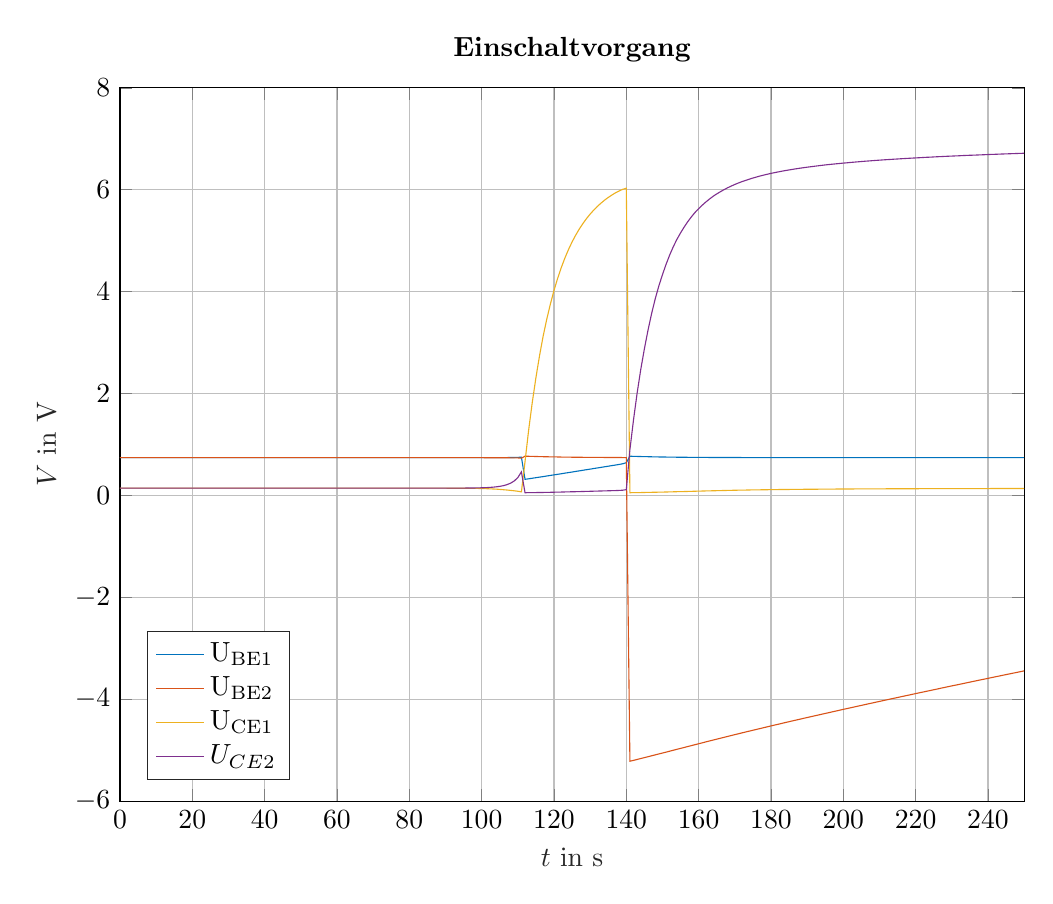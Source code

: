 % This file was created by matlab2tikz.
%
\definecolor{mycolor1}{rgb}{0.0,0.447,0.741}%
\definecolor{mycolor2}{rgb}{0.85,0.325,0.098}%
\definecolor{mycolor3}{rgb}{0.929,0.694,0.125}%
\definecolor{mycolor4}{rgb}{0.494,0.184,0.556}%
%
\begin{tikzpicture}

\begin{axis}[%
width=4.521in,
height=3.566in,
at={(0.758in,0.481in)},
scale only axis,
xmin=0,
xmax=250,
xlabel style={font=\color{white!15!black}},
xlabel={$t \text{ in s}$},
ymin=-6,
ymax=8,
ylabel style={font=\color{white!15!black}},
ylabel={$V \text{ in V}$},
axis background/.style={fill=white},
title style={font=\bfseries},
title={Einschaltvorgang},
xmajorgrids,
ymajorgrids,
legend style={at={(0.03,0.03)}, anchor=south west, legend cell align=left, align=left, draw=white!15!black}
]
\addplot [color=mycolor1, forget plot]
  table[row sep=crcr]{%
0	0.741\\
1	0.741\\
2	0.741\\
3	0.741\\
4	0.741\\
5	0.741\\
6	0.741\\
7	0.741\\
8	0.741\\
9	0.741\\
10	0.741\\
11	0.741\\
12	0.741\\
13	0.741\\
14	0.741\\
15	0.741\\
16	0.741\\
17	0.741\\
18	0.741\\
19	0.741\\
20	0.741\\
21	0.741\\
22	0.741\\
23	0.741\\
24	0.741\\
25	0.741\\
26	0.741\\
27	0.741\\
28	0.741\\
29	0.741\\
30	0.741\\
31	0.741\\
32	0.741\\
33	0.741\\
34	0.741\\
35	0.741\\
36	0.741\\
37	0.741\\
38	0.741\\
39	0.741\\
40	0.741\\
41	0.741\\
42	0.741\\
43	0.741\\
44	0.741\\
45	0.741\\
46	0.741\\
47	0.741\\
48	0.741\\
49	0.741\\
50	0.741\\
51	0.741\\
52	0.741\\
53	0.741\\
54	0.741\\
55	0.741\\
56	0.741\\
57	0.741\\
58	0.741\\
59	0.741\\
60	0.741\\
61	0.741\\
62	0.741\\
63	0.741\\
64	0.741\\
65	0.741\\
66	0.741\\
67	0.741\\
68	0.741\\
69	0.741\\
70	0.741\\
71	0.741\\
72	0.741\\
73	0.741\\
74	0.741\\
75	0.741\\
76	0.741\\
77	0.741\\
78	0.741\\
79	0.741\\
80	0.741\\
81	0.741\\
82	0.741\\
83	0.741\\
84	0.741\\
85	0.741\\
86	0.741\\
87	0.741\\
88	0.741\\
89	0.741\\
90	0.741\\
91	0.741\\
92	0.741\\
93	0.741\\
94	0.741\\
95	0.741\\
96	0.741\\
97	0.741\\
98	0.741\\
99	0.741\\
100	0.741\\
101	0.741\\
102	0.741\\
103	0.741\\
104	0.742\\
105	0.742\\
106	0.742\\
107	0.743\\
108	0.744\\
109	0.745\\
110	0.747\\
111	0.751\\
112	0.316\\
113	0.326\\
114	0.337\\
115	0.348\\
116	0.359\\
117	0.369\\
118	0.381\\
119	0.392\\
120	0.403\\
121	0.414\\
122	0.425\\
123	0.437\\
124	0.448\\
125	0.459\\
126	0.471\\
127	0.482\\
128	0.494\\
129	0.505\\
130	0.516\\
131	0.528\\
132	0.539\\
133	0.55\\
134	0.562\\
135	0.573\\
136	0.585\\
137	0.596\\
138	0.608\\
139	0.621\\
140	0.642\\
141	0.769\\
142	0.767\\
143	0.765\\
144	0.763\\
145	0.762\\
146	0.76\\
147	0.758\\
148	0.757\\
149	0.755\\
150	0.754\\
151	0.753\\
152	0.752\\
153	0.751\\
154	0.75\\
155	0.75\\
156	0.749\\
157	0.748\\
158	0.748\\
159	0.747\\
160	0.747\\
161	0.746\\
162	0.746\\
163	0.745\\
164	0.745\\
165	0.745\\
166	0.745\\
167	0.744\\
168	0.744\\
169	0.744\\
170	0.744\\
171	0.744\\
172	0.743\\
173	0.743\\
174	0.743\\
175	0.743\\
176	0.743\\
177	0.743\\
178	0.743\\
179	0.743\\
180	0.743\\
181	0.743\\
182	0.743\\
183	0.743\\
184	0.742\\
185	0.742\\
186	0.742\\
187	0.742\\
188	0.742\\
189	0.742\\
190	0.742\\
191	0.742\\
192	0.742\\
193	0.742\\
194	0.742\\
195	0.742\\
196	0.742\\
197	0.742\\
198	0.742\\
199	0.742\\
200	0.742\\
201	0.742\\
202	0.742\\
203	0.742\\
204	0.742\\
205	0.742\\
206	0.742\\
207	0.742\\
208	0.742\\
209	0.742\\
210	0.742\\
211	0.742\\
212	0.742\\
213	0.742\\
214	0.742\\
215	0.742\\
216	0.742\\
217	0.742\\
218	0.742\\
219	0.742\\
220	0.742\\
221	0.742\\
222	0.742\\
223	0.742\\
224	0.742\\
225	0.742\\
226	0.742\\
227	0.742\\
228	0.742\\
229	0.742\\
230	0.742\\
231	0.742\\
232	0.742\\
233	0.742\\
234	0.742\\
235	0.742\\
236	0.742\\
237	0.742\\
238	0.742\\
239	0.742\\
240	0.742\\
241	0.742\\
242	0.742\\
243	0.742\\
244	0.742\\
245	0.742\\
246	0.742\\
247	0.742\\
248	0.742\\
249	0.742\\
250	0.742\\
251	0.742\\
252	0.742\\
253	0.742\\
254	0.742\\
255	0.742\\
256	0.742\\
257	0.742\\
258	0.742\\
259	0.742\\
260	0.742\\
261	0.742\\
262	0.742\\
263	0.742\\
264	0.742\\
265	0.742\\
266	0.742\\
267	0.742\\
268	0.742\\
269	0.742\\
270	0.742\\
271	0.742\\
272	0.742\\
273	0.742\\
274	0.742\\
275	0.741\\
276	0.741\\
277	0.741\\
278	0.741\\
279	0.741\\
280	0.741\\
281	0.741\\
282	0.741\\
283	0.741\\
284	0.741\\
285	0.741\\
286	0.741\\
287	0.741\\
288	0.741\\
289	0.741\\
290	0.741\\
291	0.741\\
292	0.741\\
293	0.741\\
294	0.741\\
295	0.741\\
296	0.741\\
297	0.741\\
298	0.741\\
299	0.741\\
300	0.741\\
301	0.741\\
302	0.741\\
303	0.741\\
304	0.741\\
305	0.741\\
306	0.741\\
307	0.741\\
308	0.741\\
309	0.741\\
310	0.741\\
311	0.741\\
312	0.741\\
313	0.741\\
314	0.741\\
315	0.741\\
316	0.741\\
317	0.741\\
318	0.741\\
319	0.741\\
320	0.741\\
321	0.741\\
322	0.741\\
323	0.741\\
324	0.741\\
325	0.741\\
326	0.741\\
327	0.741\\
328	0.741\\
329	0.741\\
330	0.741\\
331	0.741\\
332	0.741\\
333	0.741\\
334	0.741\\
335	0.741\\
336	0.741\\
337	0.741\\
338	0.741\\
339	0.741\\
340	0.741\\
341	0.741\\
342	0.741\\
343	0.741\\
344	0.741\\
345	0.741\\
346	0.741\\
347	0.741\\
348	0.741\\
349	0.741\\
350	0.741\\
351	0.741\\
352	0.741\\
353	0.741\\
354	0.741\\
355	0.741\\
356	0.741\\
357	0.741\\
358	0.741\\
359	0.741\\
360	0.741\\
361	0.741\\
362	0.741\\
363	0.741\\
364	0.741\\
365	0.741\\
366	0.741\\
367	0.741\\
368	0.741\\
369	0.741\\
370	0.741\\
371	0.741\\
372	0.741\\
373	0.741\\
374	0.741\\
375	0.741\\
376	0.741\\
377	0.741\\
378	0.741\\
379	0.741\\
380	0.741\\
381	0.741\\
382	0.741\\
383	0.741\\
384	0.741\\
385	0.741\\
386	0.741\\
387	0.741\\
388	0.741\\
389	0.741\\
390	0.741\\
391	0.741\\
392	0.741\\
393	0.741\\
394	0.741\\
395	0.741\\
396	0.741\\
397	0.741\\
398	0.741\\
399	0.741\\
400	0.741\\
401	0.741\\
402	0.741\\
403	0.741\\
404	0.741\\
405	0.741\\
406	0.741\\
407	0.741\\
408	0.741\\
409	0.741\\
410	0.741\\
411	0.741\\
412	0.741\\
413	0.741\\
414	0.741\\
415	0.741\\
416	0.741\\
417	0.741\\
418	0.741\\
419	0.741\\
420	0.741\\
421	0.741\\
422	0.741\\
423	0.741\\
424	0.741\\
425	0.741\\
426	0.741\\
427	0.741\\
428	0.741\\
429	0.741\\
430	0.741\\
431	0.741\\
432	0.741\\
433	0.741\\
434	0.741\\
435	0.741\\
436	0.741\\
437	0.741\\
438	0.741\\
439	0.741\\
440	0.741\\
441	0.741\\
442	0.741\\
443	0.741\\
444	0.741\\
445	0.741\\
446	0.741\\
447	0.741\\
448	0.741\\
449	0.741\\
450	0.741\\
451	0.741\\
452	0.741\\
453	0.741\\
454	0.741\\
455	0.741\\
456	0.741\\
457	0.741\\
458	0.741\\
459	0.741\\
460	0.741\\
461	0.741\\
462	0.741\\
463	0.741\\
464	0.741\\
465	0.741\\
466	0.741\\
467	0.741\\
468	0.741\\
469	0.741\\
470	0.741\\
471	0.741\\
472	0.741\\
473	0.741\\
474	0.741\\
475	0.741\\
476	0.741\\
477	0.741\\
478	0.741\\
479	0.741\\
480	0.741\\
481	0.741\\
482	0.741\\
483	0.741\\
484	0.741\\
485	0.741\\
486	0.741\\
487	0.741\\
488	0.741\\
489	0.741\\
490	0.741\\
491	0.741\\
492	0.741\\
493	0.741\\
494	0.741\\
495	0.741\\
496	0.741\\
497	0.741\\
498	0.741\\
499	0.741\\
500	0.741\\
501	0.741\\
502	0.741\\
503	0.741\\
504	0.741\\
505	0.741\\
506	0.741\\
507	0.741\\
508	0.741\\
509	0.741\\
510	0.741\\
511	0.741\\
512	0.741\\
513	0.741\\
514	0.741\\
515	0.741\\
516	0.741\\
517	0.741\\
518	0.741\\
519	0.741\\
520	0.741\\
521	0.741\\
522	0.741\\
523	0.741\\
524	0.741\\
525	0.741\\
526	0.741\\
527	0.741\\
528	0.741\\
529	0.741\\
530	0.741\\
531	0.741\\
532	0.741\\
533	0.741\\
534	0.741\\
535	0.741\\
536	0.741\\
537	0.741\\
538	0.741\\
539	0.741\\
540	0.741\\
541	0.741\\
542	0.741\\
543	0.741\\
544	0.741\\
545	0.741\\
546	0.741\\
547	0.741\\
548	0.741\\
549	0.741\\
550	0.741\\
551	0.741\\
552	0.741\\
553	0.741\\
554	0.741\\
555	0.741\\
556	0.741\\
557	0.741\\
558	0.741\\
559	0.741\\
560	0.741\\
561	0.741\\
562	0.741\\
563	0.741\\
564	0.741\\
565	0.741\\
566	0.741\\
567	0.741\\
568	0.741\\
569	0.741\\
570	0.741\\
571	0.741\\
572	0.741\\
573	0.741\\
574	0.741\\
575	0.741\\
576	0.741\\
577	0.741\\
578	0.741\\
579	0.741\\
580	0.741\\
581	0.741\\
582	0.741\\
583	0.741\\
584	0.741\\
585	0.741\\
586	0.741\\
587	0.741\\
588	0.741\\
589	0.741\\
590	0.741\\
591	0.741\\
592	0.741\\
593	-6.2\\
594	-6.181\\
595	-6.163\\
596	-6.144\\
597	-6.124\\
598	-6.105\\
599	-6.086\\
600	-6.067\\
601	-6.047\\
602	-6.028\\
603	-6.009\\
604	-5.989\\
605	-5.97\\
606	-5.95\\
607	-5.931\\
608	-5.911\\
609	-5.892\\
610	-5.872\\
611	-5.853\\
612	-5.834\\
613	-5.814\\
614	-5.795\\
615	-5.776\\
616	-5.757\\
617	-5.737\\
618	-5.718\\
619	-5.699\\
620	-5.68\\
621	-5.662\\
622	-5.643\\
623	-5.624\\
624	-5.606\\
625	-5.587\\
626	-5.569\\
627	-5.55\\
628	-5.532\\
629	-5.514\\
630	-5.496\\
631	-5.478\\
632	-5.46\\
633	-5.442\\
634	-5.424\\
635	-5.406\\
636	-5.388\\
637	-5.371\\
638	-5.353\\
639	-5.335\\
640	-5.318\\
641	-5.3\\
642	-5.283\\
643	-5.266\\
644	-5.248\\
645	-5.231\\
646	-5.214\\
647	-5.197\\
648	-5.179\\
649	-5.162\\
650	-5.145\\
651	-5.128\\
652	-5.111\\
653	-5.094\\
654	-5.077\\
655	-5.061\\
656	-5.044\\
657	-5.027\\
658	-5.01\\
659	-4.993\\
660	-4.977\\
661	-4.96\\
662	-4.943\\
663	-4.927\\
664	-4.91\\
665	-4.894\\
666	-4.877\\
667	-4.861\\
668	-4.844\\
669	-4.828\\
670	-4.811\\
671	-4.795\\
672	-4.779\\
673	-4.762\\
674	-4.746\\
675	-4.73\\
676	-4.714\\
677	-4.697\\
678	-4.681\\
679	-4.665\\
680	-4.649\\
681	-4.633\\
682	-4.617\\
683	-4.601\\
684	-4.585\\
685	-4.569\\
686	-4.553\\
687	-4.537\\
688	-4.521\\
689	-4.505\\
690	-4.489\\
691	-4.473\\
692	-4.457\\
693	-4.441\\
694	-4.425\\
695	-4.41\\
696	-4.394\\
697	-4.378\\
698	-4.362\\
699	-4.347\\
700	-4.331\\
701	-4.315\\
702	-4.3\\
703	-4.284\\
704	-4.269\\
705	-4.253\\
706	-4.237\\
707	-4.222\\
708	-4.206\\
709	-4.191\\
710	-4.175\\
711	-4.16\\
712	-4.145\\
713	-4.129\\
714	-4.114\\
715	-4.098\\
716	-4.083\\
717	-4.068\\
718	-4.053\\
719	-4.037\\
720	-4.022\\
721	-4.007\\
722	-3.992\\
723	-3.976\\
724	-3.961\\
725	-3.946\\
726	-3.931\\
727	-3.916\\
728	-3.901\\
729	-3.886\\
730	-3.871\\
731	-3.856\\
732	-3.841\\
733	-3.826\\
734	-3.811\\
735	-3.796\\
736	-3.781\\
737	-3.766\\
738	-3.751\\
739	-3.736\\
740	-3.721\\
741	-3.706\\
742	-3.692\\
743	-3.677\\
744	-3.662\\
745	-3.647\\
746	-3.632\\
747	-3.618\\
748	-3.603\\
749	-3.588\\
750	-3.574\\
751	-3.559\\
752	-3.544\\
753	-3.53\\
754	-3.515\\
755	-3.501\\
756	-3.486\\
757	-3.472\\
758	-3.457\\
759	-3.443\\
760	-3.428\\
761	-3.414\\
762	-3.399\\
763	-3.385\\
764	-3.37\\
765	-3.356\\
766	-3.342\\
767	-3.327\\
768	-3.313\\
769	-3.299\\
770	-3.284\\
771	-3.27\\
772	-3.256\\
773	-3.242\\
774	-3.228\\
775	-3.213\\
776	-3.199\\
777	-3.185\\
778	-3.171\\
779	-3.157\\
780	-3.143\\
781	-3.129\\
782	-3.114\\
783	-3.1\\
784	-3.086\\
785	-3.072\\
786	-3.058\\
787	-3.044\\
788	-3.03\\
789	-3.017\\
790	-3.003\\
791	-2.989\\
792	-2.975\\
793	-2.961\\
794	-2.947\\
795	-2.933\\
796	-2.919\\
797	-2.906\\
798	-2.892\\
799	-2.878\\
800	-2.864\\
801	-2.851\\
802	-2.837\\
803	-2.823\\
804	-2.81\\
805	-2.796\\
806	-2.782\\
807	-2.769\\
808	-2.755\\
809	-2.742\\
810	-2.728\\
811	-2.714\\
812	-2.701\\
813	-2.687\\
814	-2.674\\
815	-2.66\\
816	-2.647\\
817	-2.633\\
818	-2.62\\
819	-2.607\\
820	-2.593\\
821	-2.58\\
822	-2.566\\
823	-2.553\\
824	-2.54\\
825	-2.526\\
826	-2.513\\
827	-2.5\\
828	-2.487\\
829	-2.473\\
830	-2.46\\
831	-2.447\\
832	-2.434\\
833	-2.42\\
834	-2.407\\
835	-2.394\\
836	-2.381\\
837	-2.368\\
838	-2.355\\
839	-2.342\\
840	-2.329\\
841	-2.316\\
842	-2.303\\
843	-2.29\\
844	-2.277\\
845	-2.264\\
846	-2.251\\
847	-2.238\\
848	-2.225\\
849	-2.212\\
850	-2.199\\
851	-2.186\\
852	-2.173\\
853	-2.16\\
854	-2.147\\
855	-2.135\\
856	-2.122\\
857	-2.109\\
858	-2.096\\
859	-2.084\\
860	-2.071\\
861	-2.058\\
862	-2.045\\
863	-2.033\\
864	-2.02\\
865	-2.007\\
866	-1.995\\
867	-1.982\\
868	-1.97\\
869	-1.957\\
870	-1.944\\
871	-1.932\\
872	-1.919\\
873	-1.907\\
874	-1.894\\
875	-1.882\\
876	-1.869\\
877	-1.857\\
878	-1.844\\
879	-1.832\\
880	-1.82\\
881	-1.807\\
882	-1.795\\
883	-1.782\\
884	-1.77\\
885	-1.758\\
886	-1.745\\
887	-1.733\\
888	-1.721\\
889	-1.709\\
890	-1.696\\
891	-1.684\\
892	-1.672\\
893	-1.66\\
894	-1.647\\
895	-1.635\\
896	-1.623\\
897	-1.611\\
898	-1.599\\
899	-1.587\\
900	-1.575\\
901	-1.563\\
902	-1.55\\
903	-1.538\\
904	-1.526\\
905	-1.514\\
906	-1.502\\
907	-1.49\\
908	-1.478\\
909	-1.466\\
910	-1.455\\
911	-1.443\\
912	-1.431\\
913	-1.419\\
914	-1.407\\
915	-1.395\\
916	-1.383\\
917	-1.371\\
918	-1.359\\
919	-1.348\\
920	-1.336\\
921	-1.324\\
922	-1.312\\
923	-1.301\\
924	-1.289\\
925	-1.277\\
926	-1.265\\
927	-1.254\\
928	-1.242\\
929	-1.23\\
930	-1.219\\
931	-1.207\\
932	-1.195\\
933	-1.184\\
934	-1.172\\
935	-1.161\\
936	-1.149\\
937	-1.137\\
938	-1.126\\
939	-1.114\\
940	-1.103\\
941	-1.091\\
942	-1.08\\
943	-1.068\\
944	-1.057\\
945	-1.046\\
946	-1.034\\
947	-1.023\\
948	-1.011\\
949	-1\\
950	-0.989\\
951	-0.977\\
952	-0.966\\
953	-0.954\\
954	-0.943\\
955	-0.932\\
956	-0.921\\
957	-0.909\\
958	-0.898\\
959	-0.887\\
960	-0.876\\
961	-0.864\\
962	-0.853\\
963	-0.842\\
964	-0.831\\
965	-0.82\\
966	-0.809\\
967	-0.797\\
968	-0.786\\
969	-0.775\\
970	-0.764\\
971	-0.753\\
972	-0.742\\
973	-0.731\\
974	-0.72\\
975	-0.709\\
976	-0.698\\
977	-0.687\\
978	-0.676\\
979	-0.665\\
980	-0.654\\
981	-0.643\\
982	-0.632\\
983	-0.621\\
984	-0.611\\
985	-0.6\\
986	-0.589\\
987	-0.578\\
988	-0.567\\
989	-0.556\\
990	-0.546\\
991	-0.535\\
992	-0.524\\
993	-0.513\\
994	-0.503\\
995	-0.492\\
996	-0.481\\
997	-0.47\\
998	-0.46\\
999	-0.449\\
1000	-0.438\\
1001	-0.428\\
1002	-0.417\\
1003	-0.407\\
1004	-0.396\\
1005	-0.385\\
1006	-0.375\\
1007	-0.364\\
1008	-0.354\\
1009	-0.343\\
1010	-0.333\\
1011	-0.322\\
1012	-0.312\\
1013	-0.301\\
1014	-0.291\\
1015	-0.28\\
1016	-0.27\\
1017	-0.259\\
1018	-0.249\\
1019	-0.238\\
1020	-0.228\\
1021	-0.218\\
1022	-0.207\\
1023	-0.197\\
1024	-0.186\\
1025	-0.176\\
1026	-0.166\\
1027	-0.156\\
1028	-0.145\\
1029	-0.135\\
1030	-0.125\\
1031	-0.114\\
1032	-0.104\\
1033	-0.094\\
1034	-0.084\\
1035	-0.074\\
1036	-0.063\\
1037	-0.053\\
1038	-0.043\\
1039	-0.033\\
1040	-0.023\\
1041	-0.013\\
1042	-0.002\\
1043	0.008\\
1044	0.018\\
1045	0.028\\
1046	0.038\\
1047	0.048\\
1048	0.058\\
1049	0.068\\
1050	0.078\\
1051	0.088\\
1052	0.098\\
1053	0.108\\
1054	0.118\\
1055	0.128\\
1056	0.138\\
1057	0.148\\
1058	0.158\\
1059	0.168\\
1060	0.177\\
1061	0.187\\
1062	0.197\\
1063	0.207\\
1064	0.217\\
1065	0.227\\
1066	0.236\\
1067	0.246\\
1068	0.256\\
1069	0.266\\
1070	0.276\\
1071	0.285\\
1072	0.295\\
1073	0.305\\
1074	0.314\\
1075	0.324\\
1076	0.334\\
1077	0.344\\
1078	0.353\\
1079	0.363\\
1080	0.373\\
1081	0.382\\
1082	0.392\\
1083	0.401\\
1084	0.411\\
1085	0.421\\
1086	0.43\\
1087	0.44\\
1088	0.449\\
1089	0.459\\
1090	0.468\\
1091	0.478\\
1092	0.487\\
1093	0.497\\
1094	0.507\\
1095	0.516\\
1096	0.526\\
1097	0.536\\
1098	0.546\\
1099	0.556\\
1100	0.567\\
1101	0.58\\
1102	0.77\\
1103	0.768\\
1104	0.766\\
1105	0.764\\
1106	0.762\\
1107	0.761\\
1108	0.759\\
1109	0.758\\
1110	0.756\\
1111	0.755\\
1112	0.754\\
1113	0.753\\
1114	0.752\\
1115	0.751\\
1116	0.75\\
1117	0.749\\
1118	0.748\\
1119	0.748\\
1120	0.747\\
1121	0.747\\
1122	0.746\\
1123	0.746\\
1124	0.746\\
1125	0.745\\
1126	0.745\\
1127	0.745\\
1128	0.744\\
1129	0.744\\
1130	0.744\\
1131	0.744\\
1132	0.744\\
1133	0.744\\
1134	0.743\\
1135	0.743\\
1136	0.743\\
1137	0.743\\
1138	0.743\\
1139	0.743\\
1140	0.743\\
1141	0.743\\
1142	0.743\\
1143	0.743\\
1144	0.743\\
1145	0.743\\
1146	0.742\\
1147	0.742\\
1148	0.742\\
1149	0.742\\
1150	0.742\\
1151	0.742\\
1152	0.742\\
1153	0.742\\
1154	0.742\\
1155	0.742\\
1156	0.742\\
1157	0.742\\
1158	0.742\\
1159	0.742\\
1160	0.742\\
1161	0.742\\
1162	0.742\\
1163	0.742\\
1164	0.742\\
1165	0.742\\
1166	0.742\\
1167	0.742\\
1168	0.742\\
1169	0.742\\
1170	0.742\\
1171	0.742\\
1172	0.742\\
1173	0.742\\
1174	0.742\\
1175	0.742\\
1176	0.742\\
1177	0.742\\
1178	0.742\\
1179	0.742\\
1180	0.742\\
1181	0.742\\
1182	0.742\\
1183	0.742\\
1184	0.742\\
1185	0.742\\
1186	0.742\\
1187	0.742\\
1188	0.742\\
1189	0.742\\
1190	0.742\\
1191	0.742\\
1192	0.742\\
1193	0.742\\
1194	0.742\\
1195	0.742\\
1196	0.742\\
1197	0.742\\
1198	0.742\\
1199	0.742\\
1200	0.742\\
1201	0.742\\
1202	0.742\\
1203	0.742\\
1204	0.742\\
1205	0.742\\
1206	0.742\\
1207	0.742\\
1208	0.742\\
1209	0.742\\
1210	0.742\\
1211	0.742\\
1212	0.742\\
1213	0.742\\
1214	0.742\\
1215	0.742\\
1216	0.742\\
1217	0.742\\
1218	0.742\\
1219	0.742\\
1220	0.742\\
1221	0.742\\
1222	0.742\\
1223	0.742\\
1224	0.742\\
1225	0.742\\
1226	0.742\\
1227	0.742\\
1228	0.742\\
1229	0.742\\
1230	0.742\\
1231	0.742\\
1232	0.742\\
1233	0.742\\
1234	0.742\\
1235	0.742\\
1236	0.742\\
1237	0.742\\
1238	0.742\\
1239	0.742\\
1240	0.742\\
1241	0.742\\
1242	0.742\\
1243	0.742\\
1244	0.742\\
1245	0.742\\
1246	0.742\\
1247	0.742\\
1248	0.742\\
1249	0.742\\
1250	0.742\\
1251	0.742\\
1252	0.742\\
1253	0.742\\
1254	0.742\\
1255	0.742\\
1256	0.741\\
1257	0.741\\
1258	0.741\\
1259	0.741\\
1260	0.741\\
1261	0.741\\
1262	0.741\\
1263	0.741\\
1264	0.741\\
1265	0.741\\
1266	0.741\\
1267	0.741\\
1268	0.741\\
1269	0.741\\
1270	0.741\\
1271	0.741\\
1272	0.741\\
1273	0.741\\
1274	0.741\\
1275	0.741\\
1276	0.741\\
1277	0.741\\
1278	0.741\\
1279	0.741\\
1280	0.741\\
1281	0.741\\
1282	0.741\\
1283	0.741\\
1284	0.741\\
1285	0.741\\
1286	0.741\\
1287	0.741\\
1288	0.741\\
1289	0.741\\
1290	0.741\\
1291	0.741\\
1292	0.741\\
1293	0.741\\
1294	0.741\\
1295	0.741\\
1296	0.741\\
1297	0.741\\
1298	0.741\\
1299	0.741\\
1300	0.741\\
1301	0.741\\
1302	0.741\\
1303	0.741\\
1304	0.741\\
1305	0.741\\
1306	0.741\\
1307	0.741\\
1308	0.741\\
1309	0.741\\
1310	0.741\\
1311	0.741\\
1312	0.741\\
1313	0.741\\
1314	0.741\\
1315	0.741\\
1316	0.741\\
1317	0.741\\
1318	0.741\\
1319	0.741\\
1320	0.741\\
1321	0.741\\
1322	0.741\\
1323	0.741\\
1324	0.741\\
1325	0.741\\
1326	0.741\\
1327	0.741\\
1328	0.741\\
1329	0.741\\
1330	0.741\\
1331	0.741\\
1332	0.741\\
1333	0.741\\
1334	0.741\\
1335	0.741\\
1336	0.741\\
1337	0.741\\
1338	0.741\\
1339	0.741\\
1340	0.741\\
1341	0.741\\
1342	0.741\\
1343	0.741\\
1344	0.741\\
1345	0.741\\
1346	0.741\\
1347	0.741\\
1348	0.741\\
1349	0.741\\
1350	0.741\\
1351	0.741\\
1352	0.741\\
1353	0.741\\
1354	0.741\\
1355	0.741\\
1356	0.741\\
1357	0.741\\
1358	0.741\\
1359	0.741\\
1360	0.741\\
1361	0.741\\
1362	0.741\\
1363	0.741\\
1364	0.741\\
1365	0.741\\
1366	0.741\\
1367	0.741\\
1368	0.741\\
1369	0.741\\
1370	0.741\\
1371	0.741\\
1372	0.741\\
1373	0.741\\
1374	0.741\\
1375	0.741\\
1376	0.741\\
1377	0.741\\
1378	0.741\\
1379	0.741\\
1380	0.741\\
1381	0.741\\
1382	0.741\\
1383	0.741\\
1384	0.741\\
1385	0.741\\
1386	0.741\\
1387	0.741\\
1388	0.741\\
1389	0.741\\
1390	0.741\\
1391	0.741\\
1392	0.741\\
1393	0.741\\
1394	0.741\\
1395	0.741\\
1396	0.741\\
1397	0.741\\
1398	0.741\\
1399	0.741\\
1400	0.741\\
1401	0.741\\
1402	0.741\\
1403	0.741\\
1404	0.741\\
1405	0.741\\
1406	0.741\\
1407	0.741\\
1408	0.741\\
1409	0.741\\
1410	0.741\\
1411	0.741\\
1412	0.741\\
1413	0.741\\
1414	0.741\\
1415	0.741\\
1416	0.741\\
1417	0.741\\
1418	0.741\\
1419	0.741\\
1420	0.741\\
1421	0.741\\
1422	0.741\\
1423	0.741\\
1424	0.741\\
1425	0.741\\
1426	0.741\\
1427	0.741\\
1428	0.741\\
1429	0.741\\
1430	0.741\\
1431	0.741\\
1432	0.741\\
1433	0.741\\
1434	0.741\\
1435	0.741\\
1436	0.741\\
1437	0.741\\
1438	0.741\\
1439	0.741\\
1440	0.741\\
1441	0.741\\
1442	0.741\\
1443	0.741\\
1444	0.741\\
1445	0.741\\
1446	0.741\\
1447	0.741\\
1448	0.741\\
1449	0.741\\
1450	0.741\\
1451	0.741\\
1452	0.741\\
1453	0.741\\
1454	0.741\\
1455	0.741\\
1456	0.741\\
1457	0.741\\
1458	0.741\\
1459	0.741\\
1460	0.741\\
1461	0.741\\
1462	0.741\\
1463	0.741\\
1464	0.741\\
1465	0.741\\
1466	0.741\\
1467	0.741\\
1468	0.741\\
1469	0.741\\
1470	0.741\\
1471	0.741\\
1472	0.741\\
1473	0.741\\
1474	0.741\\
1475	0.741\\
1476	0.741\\
1477	0.741\\
1478	0.741\\
1479	0.741\\
1480	0.741\\
1481	0.741\\
1482	0.741\\
1483	0.741\\
1484	0.741\\
1485	0.741\\
1486	0.741\\
1487	0.741\\
1488	0.741\\
1489	0.741\\
1490	0.741\\
1491	0.741\\
1492	0.741\\
1493	0.741\\
1494	0.741\\
1495	0.741\\
1496	0.741\\
1497	0.741\\
1498	0.741\\
1499	0.741\\
1500	0.741\\
1501	0.741\\
1502	0.741\\
1503	0.741\\
1504	0.741\\
1505	0.741\\
1506	0.741\\
1507	0.741\\
1508	0.741\\
1509	0.741\\
1510	0.741\\
1511	0.741\\
1512	0.741\\
1513	0.741\\
1514	0.741\\
1515	0.741\\
1516	0.741\\
1517	0.741\\
1518	0.741\\
1519	0.741\\
1520	0.741\\
1521	0.741\\
1522	0.741\\
1523	0.741\\
1524	0.741\\
1525	0.741\\
1526	0.741\\
1527	0.741\\
1528	0.741\\
1529	0.741\\
1530	0.741\\
1531	0.741\\
1532	0.741\\
1533	0.741\\
1534	0.741\\
1535	0.741\\
1536	0.741\\
1537	0.741\\
1538	0.741\\
1539	0.741\\
1540	0.741\\
1541	0.741\\
1542	0.741\\
1543	0.741\\
1544	0.741\\
1545	0.741\\
1546	0.741\\
1547	0.741\\
1548	0.741\\
1549	0.741\\
1550	0.741\\
1551	0.741\\
1552	0.741\\
1553	0.741\\
1554	0.741\\
1555	0.741\\
1556	0.741\\
1557	0.741\\
1558	0.741\\
1559	0.741\\
1560	0.741\\
1561	0.741\\
1562	0.741\\
1563	0.741\\
1564	0.741\\
1565	0.741\\
1566	0.741\\
1567	0.741\\
1568	0.741\\
1569	0.741\\
1570	0.741\\
1571	0.741\\
1572	0.741\\
1573	0.741\\
1574	0.741\\
1575	0.741\\
1576	0.741\\
1577	0.741\\
1578	0.741\\
1579	0.741\\
1580	0.741\\
1581	0.741\\
1582	0.741\\
1583	0.741\\
1584	0.741\\
1585	0.741\\
1586	0.741\\
1587	0.741\\
1588	0.741\\
1589	0.741\\
1590	0.741\\
1591	0.741\\
1592	0.741\\
1593	0.741\\
1594	0.741\\
1595	0.741\\
1596	0.741\\
1597	0.741\\
1598	0.741\\
1599	0.741\\
1600	0.741\\
1601	0.741\\
1602	0.741\\
1603	0.741\\
1604	0.741\\
1605	0.741\\
1606	0.741\\
1607	0.741\\
1608	0.741\\
1609	0.741\\
1610	0.741\\
1611	0.741\\
1612	-6.229\\
1613	-6.21\\
1614	-6.191\\
1615	-6.172\\
1616	-6.153\\
1617	-6.134\\
1618	-6.115\\
1619	-6.095\\
1620	-6.076\\
1621	-6.057\\
1622	-6.037\\
1623	-6.018\\
1624	-5.998\\
1625	-5.979\\
1626	-5.959\\
1627	-5.94\\
1628	-5.92\\
1629	-5.901\\
1630	-5.881\\
1631	-5.862\\
1632	-5.842\\
1633	-5.823\\
1634	-5.804\\
1635	-5.785\\
1636	-5.765\\
1637	-5.746\\
1638	-5.727\\
1639	-5.708\\
1640	-5.689\\
1641	-5.671\\
1642	-5.652\\
1643	-5.633\\
1644	-5.615\\
1645	-5.596\\
1646	-5.578\\
1647	-5.559\\
1648	-5.541\\
1649	-5.523\\
1650	-5.505\\
1651	-5.487\\
1652	-5.469\\
1653	-5.451\\
1654	-5.433\\
1655	-5.415\\
1656	-5.398\\
1657	-5.38\\
1658	-5.362\\
1659	-5.345\\
1660	-5.327\\
1661	-5.31\\
1662	-5.292\\
1663	-5.275\\
1664	-5.258\\
1665	-5.24\\
1666	-5.223\\
1667	-5.206\\
1668	-5.189\\
1669	-5.172\\
1670	-5.155\\
1671	-5.138\\
1672	-5.121\\
1673	-5.104\\
1674	-5.087\\
1675	-5.07\\
1676	-5.053\\
1677	-5.036\\
1678	-5.019\\
1679	-5.003\\
1680	-4.986\\
1681	-4.969\\
1682	-4.953\\
1683	-4.936\\
1684	-4.92\\
1685	-4.903\\
1686	-4.886\\
1687	-4.87\\
1688	-4.854\\
1689	-4.837\\
1690	-4.821\\
1691	-4.804\\
1692	-4.788\\
1693	-4.772\\
1694	-4.755\\
1695	-4.739\\
1696	-4.723\\
1697	-4.707\\
1698	-4.69\\
1699	-4.674\\
1700	-4.658\\
1701	-4.642\\
1702	-4.626\\
1703	-4.61\\
1704	-4.594\\
1705	-4.578\\
1706	-4.562\\
1707	-4.546\\
1708	-4.53\\
1709	-4.514\\
1710	-4.498\\
1711	-4.482\\
1712	-4.466\\
1713	-4.45\\
1714	-4.434\\
1715	-4.419\\
1716	-4.403\\
1717	-4.387\\
1718	-4.371\\
1719	-4.356\\
1720	-4.34\\
1721	-4.324\\
1722	-4.309\\
1723	-4.293\\
1724	-4.277\\
1725	-4.262\\
1726	-4.246\\
1727	-4.231\\
1728	-4.215\\
1729	-4.2\\
1730	-4.184\\
1731	-4.169\\
1732	-4.153\\
1733	-4.138\\
1734	-4.123\\
1735	-4.107\\
1736	-4.092\\
1737	-4.077\\
1738	-4.061\\
1739	-4.046\\
1740	-4.031\\
1741	-4.016\\
1742	-4\\
1743	-3.985\\
1744	-3.97\\
1745	-3.955\\
1746	-3.94\\
1747	-3.924\\
1748	-3.909\\
1749	-3.894\\
1750	-3.879\\
1751	-3.864\\
1752	-3.849\\
1753	-3.834\\
1754	-3.819\\
1755	-3.804\\
1756	-3.789\\
1757	-3.774\\
1758	-3.759\\
1759	-3.745\\
1760	-3.73\\
1761	-3.715\\
1762	-3.7\\
1763	-3.685\\
1764	-3.67\\
1765	-3.656\\
1766	-3.641\\
1767	-3.626\\
1768	-3.612\\
1769	-3.597\\
1770	-3.582\\
1771	-3.568\\
1772	-3.553\\
1773	-3.538\\
1774	-3.524\\
1775	-3.509\\
1776	-3.495\\
1777	-3.48\\
1778	-3.465\\
1779	-3.451\\
1780	-3.437\\
1781	-3.422\\
1782	-3.408\\
1783	-3.393\\
1784	-3.379\\
1785	-3.364\\
1786	-3.35\\
1787	-3.336\\
1788	-3.321\\
1789	-3.307\\
1790	-3.293\\
1791	-3.278\\
1792	-3.264\\
1793	-3.25\\
1794	-3.236\\
1795	-3.222\\
1796	-3.207\\
1797	-3.193\\
1798	-3.179\\
1799	-3.165\\
1800	-3.151\\
1801	-3.137\\
1802	-3.123\\
1803	-3.109\\
1804	-3.095\\
1805	-3.08\\
1806	-3.066\\
1807	-3.053\\
1808	-3.039\\
1809	-3.025\\
1810	-3.011\\
1811	-2.997\\
1812	-2.983\\
1813	-2.969\\
1814	-2.955\\
1815	-2.941\\
1816	-2.927\\
1817	-2.914\\
1818	-2.9\\
1819	-2.886\\
1820	-2.872\\
1821	-2.859\\
1822	-2.845\\
1823	-2.831\\
1824	-2.818\\
1825	-2.804\\
1826	-2.79\\
1827	-2.777\\
1828	-2.763\\
1829	-2.749\\
1830	-2.736\\
1831	-2.722\\
1832	-2.709\\
1833	-2.695\\
1834	-2.682\\
1835	-2.668\\
1836	-2.655\\
1837	-2.641\\
1838	-2.628\\
1839	-2.614\\
1840	-2.601\\
1841	-2.587\\
1842	-2.574\\
1843	-2.561\\
1844	-2.547\\
1845	-2.534\\
1846	-2.521\\
1847	-2.507\\
1848	-2.494\\
1849	-2.481\\
1850	-2.468\\
1851	-2.454\\
1852	-2.441\\
1853	-2.428\\
1854	-2.415\\
1855	-2.402\\
1856	-2.389\\
1857	-2.375\\
1858	-2.362\\
1859	-2.349\\
1860	-2.336\\
1861	-2.323\\
1862	-2.31\\
1863	-2.297\\
1864	-2.284\\
1865	-2.271\\
1866	-2.258\\
1867	-2.245\\
1868	-2.232\\
1869	-2.219\\
1870	-2.206\\
1871	-2.194\\
1872	-2.181\\
1873	-2.168\\
1874	-2.155\\
1875	-2.142\\
1876	-2.129\\
1877	-2.117\\
1878	-2.104\\
1879	-2.091\\
1880	-2.078\\
1881	-2.066\\
1882	-2.053\\
1883	-2.04\\
1884	-2.027\\
1885	-2.015\\
1886	-2.002\\
1887	-1.99\\
1888	-1.977\\
1889	-1.964\\
1890	-1.952\\
1891	-1.939\\
1892	-1.927\\
1893	-1.914\\
1894	-1.902\\
1895	-1.889\\
1896	-1.877\\
1897	-1.864\\
1898	-1.852\\
1899	-1.839\\
1900	-1.827\\
1901	-1.814\\
1902	-1.802\\
1903	-1.79\\
1904	-1.777\\
1905	-1.765\\
1906	-1.753\\
1907	-1.74\\
1908	-1.728\\
1909	-1.716\\
1910	-1.703\\
1911	-1.691\\
1912	-1.679\\
1913	-1.667\\
1914	-1.655\\
1915	-1.642\\
1916	-1.63\\
1917	-1.618\\
1918	-1.606\\
1919	-1.594\\
1920	-1.582\\
1921	-1.57\\
1922	-1.558\\
1923	-1.546\\
1924	-1.533\\
1925	-1.521\\
1926	-1.509\\
1927	-1.497\\
1928	-1.485\\
1929	-1.473\\
1930	-1.461\\
1931	-1.45\\
1932	-1.438\\
1933	-1.426\\
1934	-1.414\\
1935	-1.402\\
1936	-1.39\\
1937	-1.378\\
1938	-1.366\\
1939	-1.354\\
1940	-1.343\\
1941	-1.331\\
1942	-1.319\\
1943	-1.307\\
1944	-1.296\\
1945	-1.284\\
1946	-1.272\\
1947	-1.26\\
1948	-1.249\\
1949	-1.237\\
1950	-1.225\\
1951	-1.214\\
1952	-1.202\\
1953	-1.19\\
1954	-1.179\\
1955	-1.167\\
1956	-1.156\\
1957	-1.144\\
1958	-1.132\\
1959	-1.121\\
1960	-1.109\\
1961	-1.098\\
1962	-1.086\\
1963	-1.075\\
1964	-1.063\\
1965	-1.052\\
1966	-1.041\\
1967	-1.029\\
1968	-1.018\\
1969	-1.006\\
1970	-0.995\\
1971	-0.984\\
1972	-0.972\\
1973	-0.961\\
1974	-0.95\\
1975	-0.938\\
1976	-0.927\\
1977	-0.916\\
1978	-0.905\\
1979	-0.893\\
1980	-0.882\\
1981	-0.871\\
1982	-0.86\\
1983	-0.848\\
1984	-0.837\\
1985	-0.826\\
1986	-0.815\\
1987	-0.804\\
1988	-0.793\\
1989	-0.782\\
1990	-0.771\\
1991	-0.759\\
1992	-0.748\\
1993	-0.737\\
1994	-0.726\\
1995	-0.715\\
1996	-0.704\\
1997	-0.693\\
1998	-0.682\\
1999	-0.672\\
2000	-0.661\\
2001	-0.65\\
2002	-0.639\\
2003	-0.628\\
2004	-0.617\\
2005	-0.606\\
2006	-0.595\\
2007	-0.584\\
2008	-0.574\\
2009	-0.563\\
2010	-0.552\\
2011	-0.541\\
2012	-0.53\\
2013	-0.52\\
2014	-0.509\\
2015	-0.498\\
2016	-0.487\\
2017	-0.477\\
2018	-0.466\\
2019	-0.455\\
2020	-0.445\\
2021	-0.434\\
2022	-0.423\\
2023	-0.413\\
2024	-0.402\\
2025	-0.391\\
2026	-0.381\\
2027	-0.37\\
2028	-0.36\\
2029	-0.349\\
2030	-0.339\\
2031	-0.328\\
2032	-0.318\\
2033	-0.307\\
2034	-0.297\\
2035	-0.286\\
2036	-0.276\\
2037	-0.265\\
2038	-0.255\\
2039	-0.244\\
2040	-0.234\\
2041	-0.224\\
2042	-0.213\\
2043	-0.203\\
2044	-0.192\\
2045	-0.182\\
2046	-0.172\\
2047	-0.161\\
2048	-0.151\\
2049	-0.141\\
2050	-0.131\\
2051	-0.12\\
2052	-0.11\\
2053	-0.1\\
2054	-0.09\\
2055	-0.079\\
2056	-0.069\\
2057	-0.059\\
2058	-0.049\\
2059	-0.039\\
2060	-0.029\\
2061	-0.018\\
2062	-0.008\\
2063	0.002\\
2064	0.012\\
2065	0.022\\
2066	0.032\\
2067	0.042\\
2068	0.052\\
2069	0.062\\
2070	0.072\\
2071	0.082\\
2072	0.092\\
2073	0.102\\
2074	0.112\\
2075	0.122\\
2076	0.132\\
2077	0.142\\
2078	0.152\\
2079	0.162\\
2080	0.172\\
2081	0.182\\
2082	0.191\\
2083	0.201\\
2084	0.211\\
2085	0.221\\
2086	0.231\\
2087	0.241\\
2088	0.25\\
2089	0.26\\
2090	0.27\\
2091	0.28\\
2092	0.289\\
2093	0.299\\
2094	0.309\\
2095	0.319\\
2096	0.328\\
2097	0.338\\
2098	0.348\\
2099	0.357\\
2100	0.367\\
2101	0.377\\
2102	0.386\\
2103	0.396\\
2104	0.405\\
2105	0.415\\
2106	0.425\\
2107	0.434\\
2108	0.444\\
2109	0.453\\
2110	0.463\\
2111	0.472\\
2112	0.482\\
2113	0.491\\
2114	0.501\\
2115	0.511\\
2116	0.52\\
2117	0.53\\
2118	0.54\\
2119	0.55\\
2120	0.561\\
2121	0.573\\
2122	0.588\\
2123	0.77\\
2124	0.767\\
2125	0.765\\
2126	0.763\\
2127	0.762\\
2128	0.76\\
2129	0.758\\
2130	0.757\\
2131	0.756\\
2132	0.754\\
2133	0.753\\
2134	0.752\\
2135	0.751\\
2136	0.75\\
2137	0.75\\
2138	0.749\\
2139	0.748\\
2140	0.748\\
2141	0.747\\
2142	0.747\\
2143	0.746\\
2144	0.746\\
2145	0.745\\
2146	0.745\\
2147	0.745\\
2148	0.745\\
2149	0.744\\
2150	0.744\\
2151	0.744\\
2152	0.744\\
2153	0.744\\
2154	0.744\\
2155	0.743\\
2156	0.743\\
2157	0.743\\
2158	0.743\\
2159	0.743\\
2160	0.743\\
2161	0.743\\
2162	0.743\\
2163	0.743\\
2164	0.743\\
2165	0.743\\
2166	0.743\\
2167	0.742\\
2168	0.742\\
2169	0.742\\
2170	0.742\\
2171	0.742\\
2172	0.742\\
2173	0.742\\
2174	0.742\\
2175	0.742\\
2176	0.742\\
2177	0.742\\
2178	0.742\\
2179	0.742\\
2180	0.742\\
2181	0.742\\
2182	0.742\\
2183	0.742\\
2184	0.742\\
2185	0.742\\
2186	0.742\\
2187	0.742\\
2188	0.742\\
2189	0.742\\
2190	0.742\\
2191	0.742\\
2192	0.742\\
2193	0.742\\
2194	0.742\\
2195	0.742\\
2196	0.742\\
2197	0.742\\
2198	0.742\\
2199	0.742\\
2200	0.742\\
2201	0.742\\
2202	0.742\\
2203	0.742\\
2204	0.742\\
2205	0.742\\
2206	0.742\\
2207	0.742\\
2208	0.742\\
2209	0.742\\
2210	0.742\\
2211	0.742\\
2212	0.742\\
2213	0.742\\
2214	0.742\\
2215	0.742\\
2216	0.742\\
2217	0.742\\
2218	0.742\\
2219	0.742\\
2220	0.742\\
2221	0.742\\
2222	0.742\\
2223	0.742\\
2224	0.742\\
2225	0.742\\
2226	0.742\\
2227	0.742\\
2228	0.742\\
2229	0.742\\
2230	0.742\\
2231	0.742\\
2232	0.742\\
2233	0.742\\
2234	0.742\\
2235	0.742\\
2236	0.742\\
2237	0.742\\
2238	0.742\\
2239	0.742\\
2240	0.742\\
2241	0.742\\
2242	0.742\\
2243	0.742\\
2244	0.742\\
2245	0.742\\
2246	0.742\\
2247	0.742\\
2248	0.742\\
2249	0.742\\
2250	0.742\\
2251	0.742\\
2252	0.742\\
2253	0.742\\
2254	0.742\\
2255	0.742\\
2256	0.742\\
2257	0.742\\
2258	0.742\\
2259	0.742\\
2260	0.742\\
2261	0.742\\
2262	0.742\\
2263	0.742\\
2264	0.742\\
2265	0.742\\
2266	0.742\\
2267	0.742\\
2268	0.742\\
2269	0.742\\
2270	0.742\\
2271	0.742\\
2272	0.742\\
2273	0.742\\
2274	0.742\\
2275	0.742\\
2276	0.742\\
2277	0.741\\
2278	0.741\\
2279	0.741\\
2280	0.741\\
2281	0.741\\
2282	0.741\\
2283	0.741\\
2284	0.741\\
2285	0.741\\
2286	0.741\\
2287	0.741\\
2288	0.741\\
2289	0.741\\
2290	0.741\\
2291	0.741\\
2292	0.741\\
2293	0.741\\
2294	0.741\\
2295	0.741\\
2296	0.741\\
2297	0.741\\
2298	0.741\\
2299	0.741\\
2300	0.741\\
2301	0.741\\
2302	0.741\\
2303	0.741\\
2304	0.741\\
2305	0.741\\
2306	0.741\\
2307	0.741\\
2308	0.741\\
2309	0.741\\
2310	0.741\\
2311	0.741\\
2312	0.741\\
2313	0.741\\
2314	0.741\\
2315	0.741\\
2316	0.741\\
2317	0.741\\
2318	0.741\\
2319	0.741\\
2320	0.741\\
2321	0.741\\
2322	0.741\\
2323	0.741\\
2324	0.741\\
2325	0.741\\
2326	0.741\\
2327	0.741\\
2328	0.741\\
2329	0.741\\
2330	0.741\\
2331	0.741\\
2332	0.741\\
2333	0.741\\
2334	0.741\\
2335	0.741\\
2336	0.741\\
2337	0.741\\
2338	0.741\\
2339	0.741\\
2340	0.741\\
2341	0.741\\
2342	0.741\\
2343	0.741\\
2344	0.741\\
2345	0.741\\
2346	0.741\\
2347	0.741\\
2348	0.741\\
2349	0.741\\
2350	0.741\\
2351	0.741\\
2352	0.741\\
2353	0.741\\
2354	0.741\\
2355	0.741\\
2356	0.741\\
2357	0.741\\
2358	0.741\\
2359	0.741\\
2360	0.741\\
2361	0.741\\
2362	0.741\\
2363	0.741\\
2364	0.741\\
2365	0.741\\
2366	0.741\\
2367	0.741\\
2368	0.741\\
2369	0.741\\
2370	0.741\\
2371	0.741\\
2372	0.741\\
2373	0.741\\
2374	0.741\\
2375	0.741\\
2376	0.741\\
2377	0.741\\
2378	0.741\\
2379	0.741\\
2380	0.741\\
2381	0.741\\
2382	0.741\\
2383	0.741\\
2384	0.741\\
2385	0.741\\
2386	0.741\\
2387	0.741\\
2388	0.741\\
2389	0.741\\
2390	0.741\\
2391	0.741\\
2392	0.741\\
2393	0.741\\
2394	0.741\\
2395	0.741\\
2396	0.741\\
2397	0.741\\
2398	0.741\\
2399	0.741\\
2400	0.741\\
2401	0.741\\
2402	0.741\\
2403	0.741\\
2404	0.741\\
2405	0.741\\
2406	0.741\\
2407	0.741\\
2408	0.741\\
2409	0.741\\
2410	0.741\\
2411	0.741\\
2412	0.741\\
2413	0.741\\
2414	0.741\\
2415	0.741\\
2416	0.741\\
2417	0.741\\
2418	0.741\\
2419	0.741\\
2420	0.741\\
2421	0.741\\
2422	0.741\\
2423	0.741\\
2424	0.741\\
2425	0.741\\
2426	0.741\\
2427	0.741\\
2428	0.741\\
2429	0.741\\
2430	0.741\\
2431	0.741\\
2432	0.741\\
2433	0.741\\
2434	0.741\\
2435	0.741\\
2436	0.741\\
2437	0.741\\
2438	0.741\\
2439	0.741\\
2440	0.741\\
2441	0.741\\
2442	0.741\\
2443	0.741\\
2444	0.741\\
2445	0.741\\
2446	0.741\\
2447	0.741\\
2448	0.741\\
2449	0.741\\
2450	0.741\\
2451	0.741\\
2452	0.741\\
2453	0.741\\
2454	0.741\\
2455	0.741\\
2456	0.741\\
2457	0.741\\
2458	0.741\\
2459	0.741\\
2460	0.741\\
2461	0.741\\
2462	0.741\\
2463	0.741\\
2464	0.741\\
2465	0.741\\
2466	0.741\\
2467	0.741\\
2468	0.741\\
2469	0.741\\
2470	0.741\\
2471	0.741\\
2472	0.741\\
2473	0.741\\
2474	0.741\\
2475	0.741\\
2476	0.741\\
2477	0.741\\
2478	0.741\\
2479	0.741\\
2480	0.741\\
2481	0.741\\
2482	0.741\\
2483	0.741\\
2484	0.741\\
2485	0.741\\
2486	0.741\\
2487	0.741\\
2488	0.741\\
2489	0.741\\
2490	0.741\\
2491	0.741\\
2492	0.741\\
2493	0.741\\
2494	0.741\\
2495	0.741\\
2496	0.741\\
2497	0.741\\
2498	0.741\\
2499	0.741\\
2500	0.741\\
2501	0.741\\
2502	0.741\\
2503	0.741\\
2504	0.741\\
2505	0.741\\
2506	0.741\\
2507	0.741\\
2508	0.741\\
2509	0.741\\
2510	0.741\\
2511	0.741\\
2512	0.741\\
2513	0.741\\
2514	0.741\\
2515	0.741\\
2516	0.741\\
2517	0.741\\
2518	0.741\\
2519	0.741\\
2520	0.741\\
2521	0.741\\
2522	0.741\\
2523	0.741\\
2524	0.741\\
2525	0.741\\
2526	0.741\\
2527	0.741\\
2528	0.741\\
2529	0.741\\
2530	0.741\\
2531	0.741\\
2532	0.741\\
2533	0.741\\
2534	0.741\\
2535	0.741\\
2536	0.741\\
2537	0.741\\
2538	0.741\\
2539	0.741\\
2540	0.741\\
2541	0.741\\
2542	0.741\\
2543	0.741\\
2544	0.741\\
2545	0.741\\
2546	0.741\\
2547	0.741\\
2548	0.741\\
2549	0.741\\
2550	0.741\\
2551	0.741\\
2552	0.741\\
2553	0.741\\
2554	0.741\\
2555	0.741\\
2556	0.741\\
2557	0.741\\
2558	0.741\\
2559	0.741\\
2560	0.741\\
2561	0.741\\
2562	0.741\\
2563	0.741\\
2564	0.741\\
2565	0.741\\
2566	0.741\\
2567	0.741\\
2568	0.741\\
2569	0.741\\
2570	0.741\\
2571	0.741\\
2572	0.741\\
2573	0.741\\
2574	0.741\\
2575	0.741\\
2576	0.741\\
2577	0.741\\
2578	0.741\\
2579	0.741\\
2580	0.741\\
2581	0.741\\
2582	0.741\\
2583	0.741\\
2584	0.741\\
2585	0.741\\
2586	0.741\\
2587	0.741\\
2588	0.741\\
2589	0.741\\
2590	0.741\\
2591	0.741\\
2592	0.741\\
2593	0.741\\
2594	0.741\\
2595	0.741\\
2596	0.741\\
2597	0.741\\
2598	0.741\\
2599	0.741\\
2600	0.741\\
2601	0.741\\
2602	0.741\\
2603	0.741\\
2604	0.741\\
2605	0.741\\
2606	0.741\\
2607	0.741\\
2608	0.741\\
2609	0.741\\
2610	0.741\\
2611	0.741\\
2612	0.741\\
2613	0.741\\
2614	0.741\\
2615	0.741\\
2616	0.741\\
2617	0.741\\
2618	0.741\\
2619	0.741\\
2620	0.741\\
2621	0.741\\
2622	0.741\\
2623	0.741\\
2624	0.741\\
2625	0.741\\
2626	0.741\\
2627	0.741\\
2628	0.741\\
2629	0.741\\
2630	0.741\\
2631	0.741\\
2632	0.741\\
2633	-6.221\\
2634	-6.202\\
2635	-6.183\\
2636	-6.164\\
2637	-6.145\\
2638	-6.126\\
2639	-6.107\\
2640	-6.088\\
2641	-6.068\\
2642	-6.049\\
2643	-6.029\\
2644	-6.01\\
2645	-5.99\\
2646	-5.971\\
2647	-5.951\\
2648	-5.932\\
2649	-5.912\\
2650	-5.893\\
2651	-5.873\\
2652	-5.854\\
2653	-5.835\\
2654	-5.815\\
2655	-5.796\\
2656	-5.777\\
2657	-5.758\\
2658	-5.739\\
2659	-5.72\\
2660	-5.701\\
2661	-5.682\\
2662	-5.663\\
2663	-5.644\\
2664	-5.626\\
2665	-5.607\\
2666	-5.589\\
2667	-5.57\\
2668	-5.552\\
2669	-5.534\\
2670	-5.516\\
2671	-5.498\\
2672	-5.48\\
2673	-5.462\\
2674	-5.444\\
2675	-5.426\\
2676	-5.408\\
2677	-5.391\\
2678	-5.373\\
2679	-5.355\\
2680	-5.338\\
2681	-5.32\\
2682	-5.303\\
2683	-5.285\\
2684	-5.268\\
2685	-5.251\\
2686	-5.234\\
2687	-5.216\\
2688	-5.199\\
2689	-5.182\\
2690	-5.165\\
2691	-5.148\\
2692	-5.131\\
2693	-5.114\\
2694	-5.097\\
2695	-5.08\\
2696	-5.063\\
2697	-5.046\\
2698	-5.03\\
2699	-5.013\\
2700	-4.996\\
2701	-4.979\\
2702	-4.963\\
2703	-4.946\\
2704	-4.93\\
2705	-4.913\\
2706	-4.896\\
2707	-4.88\\
2708	-4.863\\
2709	-4.847\\
2710	-4.831\\
2711	-4.814\\
2712	-4.798\\
2713	-4.781\\
2714	-4.765\\
2715	-4.749\\
2716	-4.733\\
2717	-4.716\\
2718	-4.7\\
2719	-4.684\\
2720	-4.668\\
2721	-4.652\\
2722	-4.635\\
2723	-4.619\\
2724	-4.603\\
2725	-4.587\\
2726	-4.571\\
2727	-4.555\\
2728	-4.539\\
2729	-4.523\\
2730	-4.507\\
2731	-4.492\\
2732	-4.476\\
2733	-4.46\\
2734	-4.444\\
2735	-4.428\\
2736	-4.412\\
2737	-4.397\\
2738	-4.381\\
2739	-4.365\\
2740	-4.349\\
2741	-4.334\\
2742	-4.318\\
2743	-4.302\\
2744	-4.287\\
2745	-4.271\\
2746	-4.256\\
2747	-4.24\\
2748	-4.225\\
2749	-4.209\\
2750	-4.194\\
2751	-4.178\\
2752	-4.163\\
2753	-4.147\\
2754	-4.132\\
2755	-4.117\\
2756	-4.101\\
2757	-4.086\\
2758	-4.071\\
2759	-4.055\\
2760	-4.04\\
2761	-4.025\\
2762	-4.009\\
2763	-3.994\\
2764	-3.979\\
2765	-3.964\\
2766	-3.949\\
2767	-3.934\\
2768	-3.919\\
2769	-3.903\\
2770	-3.888\\
2771	-3.873\\
2772	-3.858\\
2773	-3.843\\
2774	-3.828\\
2775	-3.813\\
2776	-3.798\\
2777	-3.783\\
2778	-3.768\\
2779	-3.754\\
2780	-3.739\\
2781	-3.724\\
2782	-3.709\\
2783	-3.694\\
2784	-3.679\\
2785	-3.665\\
2786	-3.65\\
2787	-3.635\\
2788	-3.62\\
2789	-3.606\\
2790	-3.591\\
2791	-3.576\\
2792	-3.562\\
2793	-3.547\\
2794	-3.532\\
2795	-3.518\\
2796	-3.503\\
2797	-3.489\\
2798	-3.474\\
2799	-3.46\\
2800	-3.445\\
2801	-3.431\\
2802	-3.416\\
2803	-3.402\\
2804	-3.387\\
2805	-3.373\\
2806	-3.359\\
2807	-3.344\\
2808	-3.33\\
2809	-3.316\\
2810	-3.301\\
2811	-3.287\\
2812	-3.273\\
2813	-3.259\\
2814	-3.244\\
2815	-3.23\\
2816	-3.216\\
2817	-3.202\\
2818	-3.188\\
2819	-3.173\\
2820	-3.159\\
2821	-3.145\\
2822	-3.131\\
2823	-3.117\\
2824	-3.103\\
2825	-3.089\\
2826	-3.075\\
2827	-3.061\\
2828	-3.047\\
2829	-3.033\\
2830	-3.019\\
2831	-3.005\\
2832	-2.991\\
2833	-2.977\\
2834	-2.963\\
2835	-2.95\\
2836	-2.936\\
2837	-2.922\\
2838	-2.908\\
2839	-2.894\\
2840	-2.881\\
2841	-2.867\\
2842	-2.853\\
2843	-2.839\\
2844	-2.826\\
2845	-2.812\\
2846	-2.798\\
2847	-2.785\\
2848	-2.771\\
2849	-2.757\\
2850	-2.744\\
2851	-2.73\\
2852	-2.717\\
2853	-2.703\\
2854	-2.69\\
2855	-2.676\\
2856	-2.663\\
2857	-2.649\\
2858	-2.636\\
2859	-2.622\\
2860	-2.609\\
2861	-2.595\\
2862	-2.582\\
2863	-2.569\\
2864	-2.555\\
2865	-2.542\\
2866	-2.529\\
2867	-2.515\\
2868	-2.502\\
2869	-2.489\\
2870	-2.476\\
2871	-2.462\\
2872	-2.449\\
2873	-2.436\\
2874	-2.423\\
2875	-2.41\\
2876	-2.397\\
2877	-2.383\\
2878	-2.37\\
2879	-2.357\\
2880	-2.344\\
2881	-2.331\\
2882	-2.318\\
2883	-2.305\\
2884	-2.292\\
2885	-2.279\\
2886	-2.266\\
2887	-2.253\\
2888	-2.24\\
2889	-2.227\\
2890	-2.214\\
2891	-2.201\\
2892	-2.188\\
2893	-2.176\\
2894	-2.163\\
2895	-2.15\\
2896	-2.137\\
2897	-2.124\\
2898	-2.111\\
2899	-2.099\\
2900	-2.086\\
2901	-2.073\\
2902	-2.06\\
2903	-2.048\\
2904	-2.035\\
2905	-2.022\\
2906	-2.01\\
2907	-1.997\\
2908	-1.985\\
2909	-1.972\\
2910	-1.959\\
2911	-1.947\\
2912	-1.934\\
2913	-1.922\\
2914	-1.909\\
2915	-1.897\\
2916	-1.884\\
2917	-1.872\\
2918	-1.859\\
2919	-1.847\\
2920	-1.834\\
2921	-1.822\\
2922	-1.81\\
2923	-1.797\\
2924	-1.785\\
2925	-1.772\\
2926	-1.76\\
2927	-1.748\\
2928	-1.736\\
2929	-1.723\\
2930	-1.711\\
2931	-1.699\\
2932	-1.686\\
2933	-1.674\\
2934	-1.662\\
2935	-1.65\\
2936	-1.638\\
2937	-1.625\\
2938	-1.613\\
2939	-1.601\\
2940	-1.589\\
2941	-1.577\\
2942	-1.565\\
2943	-1.553\\
2944	-1.541\\
2945	-1.529\\
2946	-1.517\\
2947	-1.505\\
2948	-1.493\\
2949	-1.481\\
2950	-1.469\\
2951	-1.457\\
2952	-1.445\\
2953	-1.433\\
2954	-1.421\\
2955	-1.409\\
2956	-1.397\\
2957	-1.385\\
2958	-1.373\\
2959	-1.362\\
2960	-1.35\\
2961	-1.338\\
2962	-1.326\\
2963	-1.314\\
2964	-1.303\\
2965	-1.291\\
2966	-1.279\\
2967	-1.267\\
2968	-1.256\\
2969	-1.244\\
2970	-1.232\\
2971	-1.221\\
2972	-1.209\\
2973	-1.197\\
2974	-1.186\\
2975	-1.174\\
2976	-1.162\\
2977	-1.151\\
2978	-1.139\\
2979	-1.128\\
2980	-1.116\\
2981	-1.105\\
2982	-1.093\\
2983	-1.082\\
2984	-1.07\\
2985	-1.059\\
2986	-1.047\\
2987	-1.036\\
2988	-1.025\\
2989	-1.013\\
2990	-1.002\\
2991	-0.99\\
2992	-0.979\\
2993	-0.968\\
2994	-0.956\\
2995	-0.945\\
2996	-0.934\\
2997	-0.923\\
2998	-0.911\\
2999	-0.9\\
3000	-0.889\\
3001	-0.878\\
3002	-0.866\\
3003	-0.855\\
3004	-0.844\\
3005	-0.833\\
3006	-0.822\\
3007	-0.811\\
3008	-0.8\\
3009	-0.788\\
3010	-0.777\\
3011	-0.766\\
3012	-0.755\\
3013	-0.744\\
3014	-0.733\\
3015	-0.722\\
3016	-0.711\\
3017	-0.7\\
3018	-0.689\\
3019	-0.678\\
3020	-0.667\\
3021	-0.656\\
3022	-0.645\\
3023	-0.634\\
3024	-0.624\\
3025	-0.613\\
3026	-0.602\\
3027	-0.591\\
3028	-0.58\\
3029	-0.569\\
3030	-0.558\\
3031	-0.548\\
3032	-0.537\\
3033	-0.526\\
3034	-0.515\\
3035	-0.505\\
3036	-0.494\\
3037	-0.483\\
3038	-0.472\\
3039	-0.462\\
3040	-0.451\\
3041	-0.44\\
3042	-0.43\\
3043	-0.419\\
3044	-0.408\\
3045	-0.398\\
3046	-0.387\\
3047	-0.377\\
3048	-0.366\\
3049	-0.356\\
3050	-0.345\\
3051	-0.334\\
3052	-0.324\\
3053	-0.313\\
3054	-0.303\\
3055	-0.292\\
3056	-0.282\\
3057	-0.271\\
3058	-0.261\\
3059	-0.251\\
3060	-0.24\\
3061	-0.23\\
3062	-0.219\\
3063	-0.209\\
3064	-0.199\\
3065	-0.188\\
3066	-0.178\\
3067	-0.168\\
3068	-0.157\\
3069	-0.147\\
3070	-0.137\\
3071	-0.126\\
3072	-0.116\\
3073	-0.106\\
3074	-0.096\\
3075	-0.086\\
3076	-0.075\\
3077	-0.065\\
3078	-0.055\\
3079	-0.045\\
3080	-0.035\\
3081	-0.025\\
3082	-0.014\\
3083	-0.004\\
3084	0.006\\
3085	0.016\\
3086	0.026\\
3087	0.036\\
3088	0.046\\
3089	0.056\\
3090	0.066\\
3091	0.076\\
3092	0.086\\
3093	0.096\\
3094	0.106\\
3095	0.116\\
3096	0.126\\
3097	0.136\\
3098	0.146\\
3099	0.156\\
3100	0.166\\
3101	0.176\\
3102	0.185\\
3103	0.195\\
3104	0.205\\
3105	0.215\\
3106	0.225\\
3107	0.235\\
3108	0.244\\
3109	0.254\\
3110	0.264\\
3111	0.274\\
3112	0.284\\
3113	0.293\\
3114	0.303\\
3115	0.313\\
3116	0.322\\
3117	0.332\\
3118	0.342\\
3119	0.351\\
3120	0.361\\
3121	0.371\\
3122	0.38\\
3123	0.39\\
3124	0.4\\
3125	0.409\\
3126	0.419\\
3127	0.428\\
3128	0.438\\
3129	0.447\\
3130	0.457\\
3131	0.467\\
3132	0.476\\
3133	0.486\\
3134	0.495\\
3135	0.505\\
3136	0.514\\
3137	0.524\\
3138	0.534\\
3139	0.544\\
3140	0.554\\
3141	0.565\\
3142	0.578\\
3143	0.771\\
3144	0.769\\
3145	0.767\\
3146	0.765\\
3147	0.763\\
3148	0.761\\
3149	0.759\\
3150	0.758\\
3151	0.756\\
3152	0.755\\
3153	0.754\\
3154	0.753\\
3155	0.752\\
3156	0.751\\
3157	0.75\\
3158	0.749\\
3159	0.749\\
3160	0.748\\
3161	0.747\\
3162	0.747\\
3163	0.746\\
3164	0.746\\
3165	0.746\\
3166	0.745\\
3167	0.745\\
3168	0.745\\
3169	0.745\\
3170	0.744\\
3171	0.744\\
3172	0.744\\
3173	0.744\\
3174	0.744\\
3175	0.743\\
3176	0.743\\
3177	0.743\\
3178	0.743\\
3179	0.743\\
3180	0.743\\
3181	0.743\\
3182	0.743\\
3183	0.743\\
3184	0.743\\
3185	0.743\\
3186	0.743\\
3187	0.742\\
3188	0.742\\
3189	0.742\\
3190	0.742\\
3191	0.742\\
3192	0.742\\
3193	0.742\\
3194	0.742\\
3195	0.742\\
3196	0.742\\
3197	0.742\\
3198	0.742\\
3199	0.742\\
3200	0.742\\
3201	0.742\\
3202	0.742\\
3203	0.742\\
3204	0.742\\
3205	0.742\\
3206	0.742\\
3207	0.742\\
3208	0.742\\
3209	0.742\\
3210	0.742\\
3211	0.742\\
3212	0.742\\
3213	0.742\\
3214	0.742\\
3215	0.742\\
3216	0.742\\
3217	0.742\\
3218	0.742\\
3219	0.742\\
3220	0.742\\
3221	0.742\\
3222	0.742\\
3223	0.742\\
3224	0.742\\
3225	0.742\\
3226	0.742\\
3227	0.742\\
3228	0.742\\
3229	0.742\\
3230	0.742\\
3231	0.742\\
3232	0.742\\
3233	0.742\\
3234	0.742\\
3235	0.742\\
3236	0.742\\
3237	0.742\\
3238	0.742\\
3239	0.742\\
3240	0.742\\
3241	0.742\\
3242	0.742\\
3243	0.742\\
3244	0.742\\
3245	0.742\\
3246	0.742\\
3247	0.742\\
3248	0.742\\
3249	0.742\\
3250	0.742\\
3251	0.742\\
3252	0.742\\
3253	0.742\\
3254	0.742\\
3255	0.742\\
3256	0.742\\
3257	0.742\\
3258	0.742\\
3259	0.742\\
3260	0.742\\
3261	0.742\\
3262	0.742\\
3263	0.742\\
3264	0.742\\
3265	0.742\\
3266	0.742\\
3267	0.742\\
3268	0.742\\
3269	0.742\\
3270	0.742\\
3271	0.742\\
3272	0.742\\
3273	0.742\\
3274	0.742\\
3275	0.742\\
3276	0.742\\
3277	0.742\\
3278	0.742\\
3279	0.742\\
3280	0.742\\
3281	0.742\\
3282	0.742\\
3283	0.742\\
3284	0.742\\
3285	0.742\\
3286	0.742\\
3287	0.742\\
3288	0.742\\
3289	0.742\\
3290	0.742\\
3291	0.742\\
3292	0.742\\
3293	0.742\\
3294	0.742\\
3295	0.742\\
3296	0.742\\
3297	0.741\\
3298	0.741\\
3299	0.741\\
3300	0.741\\
3301	0.741\\
3302	0.741\\
3303	0.741\\
3304	0.741\\
3305	0.741\\
3306	0.741\\
3307	0.741\\
3308	0.741\\
3309	0.741\\
3310	0.741\\
3311	0.741\\
3312	0.741\\
3313	0.741\\
3314	0.741\\
3315	0.741\\
3316	0.741\\
3317	0.741\\
3318	0.741\\
3319	0.741\\
3320	0.741\\
3321	0.741\\
3322	0.741\\
3323	0.741\\
3324	0.741\\
3325	0.741\\
3326	0.741\\
3327	0.741\\
3328	0.741\\
3329	0.741\\
3330	0.741\\
3331	0.741\\
3332	0.741\\
3333	0.741\\
3334	0.741\\
3335	0.741\\
3336	0.741\\
3337	0.741\\
3338	0.741\\
3339	0.741\\
3340	0.741\\
3341	0.741\\
3342	0.741\\
3343	0.741\\
3344	0.741\\
3345	0.741\\
3346	0.741\\
3347	0.741\\
3348	0.741\\
3349	0.741\\
3350	0.741\\
3351	0.741\\
3352	0.741\\
3353	0.741\\
3354	0.741\\
3355	0.741\\
3356	0.741\\
3357	0.741\\
3358	0.741\\
3359	0.741\\
3360	0.741\\
3361	0.741\\
3362	0.741\\
3363	0.741\\
3364	0.741\\
3365	0.741\\
3366	0.741\\
3367	0.741\\
3368	0.741\\
3369	0.741\\
3370	0.741\\
3371	0.741\\
3372	0.741\\
3373	0.741\\
3374	0.741\\
3375	0.741\\
3376	0.741\\
3377	0.741\\
3378	0.741\\
3379	0.741\\
3380	0.741\\
3381	0.741\\
3382	0.741\\
3383	0.741\\
3384	0.741\\
3385	0.741\\
3386	0.741\\
3387	0.741\\
3388	0.741\\
3389	0.741\\
3390	0.741\\
3391	0.741\\
3392	0.741\\
3393	0.741\\
3394	0.741\\
3395	0.741\\
3396	0.741\\
3397	0.741\\
3398	0.741\\
3399	0.741\\
3400	0.741\\
3401	0.741\\
3402	0.741\\
3403	0.741\\
3404	0.741\\
3405	0.741\\
3406	0.741\\
3407	0.741\\
3408	0.741\\
3409	0.741\\
3410	0.741\\
3411	0.741\\
3412	0.741\\
3413	0.741\\
3414	0.741\\
3415	0.741\\
3416	0.741\\
3417	0.741\\
3418	0.741\\
3419	0.741\\
3420	0.741\\
3421	0.741\\
3422	0.741\\
3423	0.741\\
3424	0.741\\
3425	0.741\\
3426	0.741\\
3427	0.741\\
3428	0.741\\
3429	0.741\\
3430	0.741\\
3431	0.741\\
3432	0.741\\
3433	0.741\\
3434	0.741\\
3435	0.741\\
3436	0.741\\
3437	0.741\\
3438	0.741\\
3439	0.741\\
3440	0.741\\
3441	0.741\\
3442	0.741\\
3443	0.741\\
3444	0.741\\
3445	0.741\\
3446	0.741\\
3447	0.741\\
3448	0.741\\
3449	0.741\\
3450	0.741\\
3451	0.741\\
3452	0.741\\
3453	0.741\\
3454	0.741\\
3455	0.741\\
3456	0.741\\
3457	0.741\\
3458	0.741\\
3459	0.741\\
3460	0.741\\
3461	0.741\\
3462	0.741\\
3463	0.741\\
3464	0.741\\
3465	0.741\\
3466	0.741\\
3467	0.741\\
3468	0.741\\
3469	0.741\\
3470	0.741\\
3471	0.741\\
3472	0.741\\
3473	0.741\\
3474	0.741\\
3475	0.741\\
3476	0.741\\
3477	0.741\\
3478	0.741\\
3479	0.741\\
3480	0.741\\
3481	0.741\\
3482	0.741\\
3483	0.741\\
3484	0.741\\
3485	0.741\\
3486	0.741\\
3487	0.741\\
3488	0.741\\
3489	0.741\\
3490	0.741\\
3491	0.741\\
3492	0.741\\
3493	0.741\\
3494	0.741\\
3495	0.741\\
3496	0.741\\
3497	0.741\\
3498	0.741\\
3499	0.741\\
3500	0.741\\
3501	0.741\\
3502	0.741\\
3503	0.741\\
3504	0.741\\
3505	0.741\\
3506	0.741\\
3507	0.741\\
3508	0.741\\
3509	0.741\\
3510	0.741\\
3511	0.741\\
3512	0.741\\
3513	0.741\\
3514	0.741\\
3515	0.741\\
3516	0.741\\
3517	0.741\\
3518	0.741\\
3519	0.741\\
3520	0.741\\
3521	0.741\\
3522	0.741\\
3523	0.741\\
3524	0.741\\
3525	0.741\\
3526	0.741\\
3527	0.741\\
3528	0.741\\
3529	0.741\\
3530	0.741\\
3531	0.741\\
3532	0.741\\
3533	0.741\\
3534	0.741\\
3535	0.741\\
3536	0.741\\
3537	0.741\\
3538	0.741\\
3539	0.741\\
3540	0.741\\
3541	0.741\\
3542	0.741\\
3543	0.741\\
3544	0.741\\
3545	0.741\\
3546	0.741\\
3547	0.741\\
3548	0.741\\
3549	0.741\\
3550	0.741\\
3551	0.741\\
3552	0.741\\
3553	0.741\\
3554	0.741\\
3555	0.741\\
3556	0.741\\
3557	0.741\\
3558	0.741\\
3559	0.741\\
3560	0.741\\
3561	0.741\\
3562	0.741\\
3563	0.741\\
3564	0.741\\
3565	0.741\\
3566	0.741\\
3567	0.741\\
3568	0.741\\
3569	0.741\\
3570	0.741\\
3571	0.741\\
3572	0.741\\
3573	0.741\\
3574	0.741\\
3575	0.741\\
3576	0.741\\
3577	0.741\\
3578	0.741\\
3579	0.741\\
3580	0.741\\
3581	0.741\\
3582	0.741\\
3583	0.741\\
3584	0.741\\
3585	0.741\\
3586	0.741\\
3587	0.741\\
3588	0.741\\
3589	0.741\\
3590	0.741\\
3591	0.741\\
3592	0.741\\
3593	0.741\\
3594	0.741\\
3595	0.741\\
3596	0.741\\
3597	0.741\\
3598	0.741\\
3599	0.741\\
3600	0.741\\
3601	0.741\\
3602	0.741\\
3603	0.741\\
3604	0.741\\
3605	0.741\\
3606	0.741\\
3607	0.741\\
3608	0.741\\
3609	0.741\\
3610	0.741\\
3611	0.741\\
3612	0.741\\
3613	0.741\\
3614	0.741\\
3615	0.741\\
3616	0.741\\
3617	0.741\\
3618	0.741\\
3619	0.741\\
3620	0.741\\
3621	0.741\\
3622	0.741\\
3623	0.741\\
3624	0.741\\
3625	0.741\\
3626	0.741\\
3627	0.741\\
3628	0.741\\
3629	0.741\\
3630	0.741\\
3631	0.741\\
3632	0.741\\
3633	0.741\\
3634	0.741\\
3635	0.741\\
3636	0.741\\
3637	0.741\\
3638	0.741\\
3639	0.741\\
3640	0.741\\
3641	0.741\\
3642	0.741\\
3643	0.741\\
3644	0.741\\
3645	0.741\\
3646	0.741\\
3647	0.741\\
3648	0.741\\
3649	0.741\\
3650	0.741\\
3651	0.741\\
3652	0.741\\
3653	0.741\\
3654	-6.214\\
3655	-6.195\\
3656	-6.176\\
3657	-6.157\\
3658	-6.138\\
3659	-6.119\\
3660	-6.099\\
3661	-6.08\\
3662	-6.061\\
3663	-6.041\\
3664	-6.022\\
3665	-6.002\\
3666	-5.983\\
3667	-5.963\\
3668	-5.944\\
3669	-5.924\\
3670	-5.905\\
3671	-5.885\\
3672	-5.866\\
3673	-5.846\\
3674	-5.827\\
3675	-5.808\\
3676	-5.789\\
3677	-5.769\\
3678	-5.75\\
3679	-5.731\\
3680	-5.712\\
3681	-5.693\\
3682	-5.675\\
3683	-5.656\\
3684	-5.637\\
3685	-5.619\\
3686	-5.6\\
3687	-5.582\\
3688	-5.563\\
3689	-5.545\\
3690	-5.527\\
3691	-5.509\\
3692	-5.491\\
3693	-5.473\\
3694	-5.455\\
3695	-5.437\\
3696	-5.419\\
3697	-5.401\\
3698	-5.384\\
3699	-5.366\\
3700	-5.348\\
3701	-5.331\\
3702	-5.313\\
3703	-5.296\\
3704	-5.279\\
3705	-5.261\\
3706	-5.244\\
3707	-5.227\\
3708	-5.21\\
3709	-5.192\\
3710	-5.175\\
3711	-5.158\\
3712	-5.141\\
3713	-5.124\\
3714	-5.107\\
3715	-5.09\\
3716	-5.073\\
3717	-5.057\\
3718	-5.04\\
3719	-5.023\\
3720	-5.006\\
3721	-4.99\\
3722	-4.973\\
3723	-4.956\\
3724	-4.94\\
3725	-4.923\\
3726	-4.906\\
3727	-4.89\\
3728	-4.873\\
3729	-4.857\\
3730	-4.841\\
3731	-4.824\\
3732	-4.808\\
3733	-4.791\\
3734	-4.775\\
3735	-4.759\\
3736	-4.742\\
3737	-4.726\\
3738	-4.71\\
3739	-4.694\\
3740	-4.678\\
3741	-4.661\\
3742	-4.645\\
3743	-4.629\\
3744	-4.613\\
3745	-4.597\\
3746	-4.581\\
3747	-4.565\\
3748	-4.549\\
3749	-4.533\\
3750	-4.517\\
3751	-4.501\\
3752	-4.485\\
3753	-4.469\\
3754	-4.454\\
3755	-4.438\\
3756	-4.422\\
3757	-4.406\\
3758	-4.39\\
3759	-4.375\\
3760	-4.359\\
3761	-4.343\\
3762	-4.328\\
3763	-4.312\\
3764	-4.296\\
3765	-4.281\\
3766	-4.265\\
3767	-4.25\\
3768	-4.234\\
3769	-4.218\\
3770	-4.203\\
3771	-4.188\\
3772	-4.172\\
3773	-4.157\\
3774	-4.141\\
3775	-4.126\\
3776	-4.11\\
3777	-4.095\\
3778	-4.08\\
3779	-4.064\\
3780	-4.049\\
3781	-4.034\\
3782	-4.019\\
3783	-4.003\\
3784	-3.988\\
3785	-3.973\\
3786	-3.958\\
3787	-3.943\\
3788	-3.928\\
3789	-3.913\\
3790	-3.897\\
3791	-3.882\\
3792	-3.867\\
3793	-3.852\\
3794	-3.837\\
3795	-3.822\\
3796	-3.807\\
3797	-3.792\\
3798	-3.777\\
3799	-3.763\\
3800	-3.748\\
3801	-3.733\\
3802	-3.718\\
3803	-3.703\\
3804	-3.688\\
3805	-3.674\\
3806	-3.659\\
3807	-3.644\\
3808	-3.629\\
3809	-3.615\\
3810	-3.6\\
3811	-3.585\\
3812	-3.571\\
3813	-3.556\\
3814	-3.541\\
3815	-3.527\\
3816	-3.512\\
3817	-3.498\\
3818	-3.483\\
3819	-3.469\\
3820	-3.454\\
3821	-3.44\\
3822	-3.425\\
3823	-3.411\\
3824	-3.396\\
3825	-3.382\\
3826	-3.367\\
3827	-3.353\\
3828	-3.339\\
3829	-3.324\\
3830	-3.31\\
3831	-3.296\\
3832	-3.281\\
3833	-3.267\\
3834	-3.253\\
3835	-3.239\\
3836	-3.225\\
3837	-3.21\\
3838	-3.196\\
3839	-3.182\\
3840	-3.168\\
3841	-3.154\\
3842	-3.14\\
3843	-3.126\\
3844	-3.111\\
3845	-3.097\\
3846	-3.083\\
3847	-3.069\\
3848	-3.055\\
3849	-3.041\\
3850	-3.027\\
3851	-3.014\\
3852	-3\\
3853	-2.986\\
3854	-2.972\\
3855	-2.958\\
3856	-2.944\\
3857	-2.93\\
3858	-2.916\\
3859	-2.903\\
3860	-2.889\\
3861	-2.875\\
3862	-2.861\\
3863	-2.848\\
3864	-2.834\\
3865	-2.82\\
3866	-2.807\\
3867	-2.793\\
3868	-2.779\\
3869	-2.766\\
3870	-2.752\\
3871	-2.739\\
3872	-2.725\\
3873	-2.711\\
3874	-2.698\\
3875	-2.684\\
3876	-2.671\\
3877	-2.657\\
3878	-2.644\\
3879	-2.631\\
3880	-2.617\\
3881	-2.604\\
3882	-2.59\\
3883	-2.577\\
3884	-2.564\\
3885	-2.55\\
3886	-2.537\\
3887	-2.524\\
3888	-2.51\\
3889	-2.497\\
3890	-2.484\\
3891	-2.47\\
3892	-2.457\\
3893	-2.444\\
3894	-2.431\\
3895	-2.418\\
3896	-2.405\\
3897	-2.391\\
3898	-2.378\\
3899	-2.365\\
3900	-2.352\\
3901	-2.339\\
3902	-2.326\\
3903	-2.313\\
3904	-2.3\\
3905	-2.287\\
3906	-2.274\\
3907	-2.261\\
3908	-2.248\\
3909	-2.235\\
3910	-2.222\\
3911	-2.209\\
3912	-2.196\\
3913	-2.183\\
3914	-2.17\\
3915	-2.158\\
3916	-2.145\\
3917	-2.132\\
3918	-2.119\\
3919	-2.106\\
3920	-2.094\\
3921	-2.081\\
3922	-2.068\\
3923	-2.056\\
3924	-2.043\\
3925	-2.03\\
3926	-2.018\\
3927	-2.005\\
3928	-1.992\\
3929	-1.98\\
3930	-1.967\\
3931	-1.954\\
3932	-1.942\\
3933	-1.929\\
3934	-1.917\\
3935	-1.904\\
3936	-1.892\\
3937	-1.879\\
3938	-1.867\\
3939	-1.854\\
3940	-1.842\\
3941	-1.83\\
3942	-1.817\\
3943	-1.805\\
3944	-1.792\\
3945	-1.78\\
3946	-1.768\\
3947	-1.755\\
3948	-1.743\\
3949	-1.731\\
3950	-1.718\\
3951	-1.706\\
3952	-1.694\\
3953	-1.682\\
3954	-1.669\\
3955	-1.657\\
3956	-1.645\\
3957	-1.633\\
3958	-1.621\\
3959	-1.608\\
3960	-1.596\\
3961	-1.584\\
3962	-1.572\\
3963	-1.56\\
3964	-1.548\\
3965	-1.536\\
3966	-1.524\\
3967	-1.512\\
3968	-1.5\\
3969	-1.488\\
3970	-1.476\\
3971	-1.464\\
3972	-1.452\\
3973	-1.44\\
3974	-1.428\\
3975	-1.416\\
3976	-1.404\\
3977	-1.392\\
3978	-1.38\\
3979	-1.369\\
3980	-1.357\\
3981	-1.345\\
3982	-1.333\\
3983	-1.321\\
3984	-1.31\\
3985	-1.298\\
3986	-1.286\\
3987	-1.274\\
3988	-1.263\\
3989	-1.251\\
3990	-1.239\\
3991	-1.228\\
3992	-1.216\\
3993	-1.204\\
3994	-1.193\\
3995	-1.181\\
3996	-1.169\\
3997	-1.158\\
3998	-1.146\\
3999	-1.135\\
4000	-1.123\\
};
\addplot [color=mycolor1]
  table[row sep=crcr]{%
4000	-1.123\\
4001	-1.112\\
4002	-1.1\\
4003	-1.089\\
4004	-1.077\\
4005	-1.066\\
4006	-1.054\\
4007	-1.043\\
4008	-1.032\\
4009	-1.02\\
4010	-1.009\\
4011	-0.997\\
4012	-0.986\\
4013	-0.975\\
4014	-0.963\\
4015	-0.952\\
4016	-0.941\\
4017	-0.93\\
4018	-0.918\\
4019	-0.907\\
4020	-0.896\\
4021	-0.885\\
4022	-0.873\\
4023	-0.862\\
4024	-0.851\\
4025	-0.84\\
4026	-0.829\\
4027	-0.817\\
4028	-0.806\\
4029	-0.795\\
4030	-0.784\\
4031	-0.773\\
4032	-0.762\\
4033	-0.751\\
4034	-0.74\\
4035	-0.729\\
4036	-0.718\\
4037	-0.707\\
4038	-0.696\\
4039	-0.685\\
4040	-0.674\\
4041	-0.663\\
4042	-0.652\\
4043	-0.641\\
4044	-0.63\\
4045	-0.619\\
4046	-0.608\\
4047	-0.598\\
4048	-0.587\\
4049	-0.576\\
4050	-0.565\\
4051	-0.554\\
4052	-0.543\\
4053	-0.533\\
4054	-0.522\\
4055	-0.511\\
4056	-0.5\\
4057	-0.49\\
4058	-0.479\\
4059	-0.468\\
4060	-0.458\\
4061	-0.447\\
4062	-0.436\\
4063	-0.426\\
4064	-0.415\\
4065	-0.404\\
4066	-0.394\\
4067	-0.383\\
4068	-0.372\\
4069	-0.362\\
4070	-0.351\\
4071	-0.341\\
4072	-0.33\\
4073	-0.32\\
4074	-0.309\\
4075	-0.299\\
4076	-0.288\\
4077	-0.278\\
4078	-0.267\\
4079	-0.257\\
4080	-0.246\\
4081	-0.236\\
4082	-0.226\\
4083	-0.215\\
4084	-0.205\\
4085	-0.195\\
4086	-0.184\\
4087	-0.174\\
4088	-0.164\\
4089	-0.153\\
4090	-0.143\\
4091	-0.133\\
4092	-0.122\\
4093	-0.112\\
4094	-0.102\\
4095	-0.092\\
4096	-0.082\\
4097	-0.071\\
4098	-0.061\\
4099	-0.051\\
4100	-0.041\\
4101	-0.031\\
4102	-0.021\\
4103	-0.01\\
4104	-0\\
4105	0.01\\
4106	0.02\\
4107	0.03\\
4108	0.04\\
4109	0.05\\
4110	0.06\\
4111	0.07\\
4112	0.08\\
4113	0.09\\
4114	0.1\\
4115	0.11\\
4116	0.12\\
4117	0.13\\
4118	0.14\\
4119	0.15\\
4120	0.16\\
4121	0.17\\
4122	0.179\\
4123	0.189\\
4124	0.199\\
4125	0.209\\
4126	0.219\\
4127	0.229\\
4128	0.239\\
4129	0.248\\
4130	0.258\\
4131	0.268\\
4132	0.278\\
4133	0.287\\
4134	0.297\\
4135	0.307\\
4136	0.317\\
4137	0.326\\
4138	0.336\\
4139	0.346\\
4140	0.355\\
4141	0.365\\
4142	0.375\\
4143	0.384\\
4144	0.394\\
4145	0.403\\
4146	0.413\\
4147	0.423\\
4148	0.432\\
4149	0.442\\
4150	0.451\\
4151	0.461\\
4152	0.47\\
4153	0.48\\
4154	0.489\\
4155	0.499\\
4156	0.509\\
4157	0.518\\
4158	0.528\\
4159	0.538\\
4160	0.548\\
4161	0.558\\
4162	0.57\\
4163	0.584\\
4164	0.77\\
4165	0.768\\
4166	0.766\\
4167	0.764\\
4168	0.762\\
4169	0.76\\
4170	0.759\\
4171	0.757\\
4172	0.756\\
4173	0.755\\
4174	0.753\\
4175	0.752\\
4176	0.751\\
4177	0.751\\
4178	0.75\\
4179	0.749\\
4180	0.748\\
4181	0.748\\
4182	0.747\\
4183	0.747\\
4184	0.746\\
4185	0.746\\
4186	0.746\\
4187	0.745\\
4188	0.745\\
4189	0.745\\
4190	0.744\\
4191	0.744\\
4192	0.744\\
4193	0.744\\
4194	0.744\\
4195	0.744\\
4196	0.743\\
4197	0.743\\
4198	0.743\\
4199	0.743\\
4200	0.743\\
4201	0.743\\
4202	0.743\\
4203	0.743\\
4204	0.743\\
4205	0.743\\
4206	0.743\\
4207	0.743\\
4208	0.742\\
4209	0.742\\
4210	0.742\\
4211	0.742\\
4212	0.742\\
4213	0.742\\
4214	0.742\\
4215	0.742\\
4216	0.742\\
4217	0.742\\
4218	0.742\\
4219	0.742\\
4220	0.742\\
4221	0.742\\
4222	0.742\\
4223	0.742\\
4224	0.742\\
4225	0.742\\
4226	0.742\\
4227	0.742\\
4228	0.742\\
4229	0.742\\
4230	0.742\\
4231	0.742\\
4232	0.742\\
4233	0.742\\
4234	0.742\\
4235	0.742\\
4236	0.742\\
4237	0.742\\
4238	0.742\\
4239	0.742\\
4240	0.742\\
4241	0.742\\
4242	0.742\\
4243	0.742\\
4244	0.742\\
4245	0.742\\
4246	0.742\\
4247	0.742\\
4248	0.742\\
4249	0.742\\
4250	0.742\\
4251	0.742\\
4252	0.742\\
4253	0.742\\
4254	0.742\\
4255	0.742\\
4256	0.742\\
4257	0.742\\
4258	0.742\\
4259	0.742\\
4260	0.742\\
4261	0.742\\
4262	0.742\\
4263	0.742\\
4264	0.742\\
4265	0.742\\
4266	0.742\\
4267	0.742\\
4268	0.742\\
4269	0.742\\
4270	0.742\\
4271	0.742\\
4272	0.742\\
4273	0.742\\
4274	0.742\\
4275	0.742\\
4276	0.742\\
4277	0.742\\
4278	0.742\\
4279	0.742\\
4280	0.742\\
4281	0.742\\
4282	0.742\\
4283	0.742\\
4284	0.742\\
4285	0.742\\
4286	0.742\\
4287	0.742\\
4288	0.742\\
4289	0.742\\
4290	0.742\\
4291	0.742\\
4292	0.742\\
4293	0.742\\
4294	0.742\\
4295	0.742\\
4296	0.742\\
4297	0.742\\
4298	0.742\\
4299	0.742\\
4300	0.742\\
4301	0.742\\
4302	0.742\\
4303	0.742\\
4304	0.742\\
4305	0.742\\
4306	0.742\\
4307	0.742\\
4308	0.742\\
4309	0.742\\
4310	0.742\\
4311	0.742\\
4312	0.742\\
4313	0.742\\
4314	0.742\\
4315	0.742\\
4316	0.742\\
4317	0.742\\
4318	0.741\\
4319	0.741\\
4320	0.741\\
4321	0.741\\
4322	0.741\\
4323	0.741\\
4324	0.741\\
4325	0.741\\
4326	0.741\\
4327	0.741\\
4328	0.741\\
4329	0.741\\
4330	0.741\\
4331	0.741\\
4332	0.741\\
4333	0.741\\
4334	0.741\\
4335	0.741\\
4336	0.741\\
4337	0.741\\
4338	0.741\\
4339	0.741\\
4340	0.741\\
4341	0.741\\
4342	0.741\\
4343	0.741\\
4344	0.741\\
4345	0.741\\
4346	0.741\\
4347	0.741\\
4348	0.741\\
4349	0.741\\
4350	0.741\\
4351	0.741\\
4352	0.741\\
4353	0.741\\
4354	0.741\\
4355	0.741\\
4356	0.741\\
4357	0.741\\
4358	0.741\\
4359	0.741\\
4360	0.741\\
4361	0.741\\
4362	0.741\\
4363	0.741\\
4364	0.741\\
4365	0.741\\
4366	0.741\\
4367	0.741\\
4368	0.741\\
4369	0.741\\
4370	0.741\\
4371	0.741\\
4372	0.741\\
4373	0.741\\
4374	0.741\\
4375	0.741\\
4376	0.741\\
4377	0.741\\
4378	0.741\\
4379	0.741\\
4380	0.741\\
4381	0.741\\
4382	0.741\\
4383	0.741\\
4384	0.741\\
4385	0.741\\
4386	0.741\\
4387	0.741\\
4388	0.741\\
4389	0.741\\
4390	0.741\\
4391	0.741\\
4392	0.741\\
4393	0.741\\
4394	0.741\\
4395	0.741\\
4396	0.741\\
4397	0.741\\
4398	0.741\\
4399	0.741\\
4400	0.741\\
4401	0.741\\
4402	0.741\\
4403	0.741\\
4404	0.741\\
4405	0.741\\
4406	0.741\\
4407	0.741\\
4408	0.741\\
4409	0.741\\
4410	0.741\\
4411	0.741\\
4412	0.741\\
4413	0.741\\
4414	0.741\\
4415	0.741\\
4416	0.741\\
4417	0.741\\
4418	0.741\\
4419	0.741\\
4420	0.741\\
4421	0.741\\
4422	0.741\\
4423	0.741\\
4424	0.741\\
4425	0.741\\
4426	0.741\\
4427	0.741\\
4428	0.741\\
4429	0.741\\
4430	0.741\\
4431	0.741\\
4432	0.741\\
4433	0.741\\
4434	0.741\\
4435	0.741\\
4436	0.741\\
4437	0.741\\
4438	0.741\\
4439	0.741\\
4440	0.741\\
4441	0.741\\
4442	0.741\\
4443	0.741\\
4444	0.741\\
4445	0.741\\
4446	0.741\\
4447	0.741\\
4448	0.741\\
4449	0.741\\
4450	0.741\\
4451	0.741\\
4452	0.741\\
4453	0.741\\
4454	0.741\\
4455	0.741\\
4456	0.741\\
4457	0.741\\
4458	0.741\\
4459	0.741\\
4460	0.741\\
4461	0.741\\
4462	0.741\\
4463	0.741\\
4464	0.741\\
4465	0.741\\
4466	0.741\\
4467	0.741\\
4468	0.741\\
4469	0.741\\
4470	0.741\\
4471	0.741\\
4472	0.741\\
4473	0.741\\
4474	0.741\\
4475	0.741\\
4476	0.741\\
4477	0.741\\
4478	0.741\\
4479	0.741\\
4480	0.741\\
4481	0.741\\
4482	0.741\\
4483	0.741\\
4484	0.741\\
4485	0.741\\
4486	0.741\\
4487	0.741\\
4488	0.741\\
4489	0.741\\
4490	0.741\\
4491	0.741\\
4492	0.741\\
4493	0.741\\
4494	0.741\\
4495	0.741\\
4496	0.741\\
4497	0.741\\
4498	0.741\\
4499	0.741\\
4500	0.741\\
4501	0.741\\
4502	0.741\\
4503	0.741\\
4504	0.741\\
4505	0.741\\
4506	0.741\\
4507	0.741\\
4508	0.741\\
4509	0.741\\
4510	0.741\\
4511	0.741\\
4512	0.741\\
4513	0.741\\
4514	0.741\\
4515	0.741\\
4516	0.741\\
4517	0.741\\
4518	0.741\\
4519	0.741\\
4520	0.741\\
4521	0.741\\
4522	0.741\\
4523	0.741\\
4524	0.741\\
4525	0.741\\
4526	0.741\\
4527	0.741\\
4528	0.741\\
4529	0.741\\
4530	0.741\\
4531	0.741\\
4532	0.741\\
4533	0.741\\
4534	0.741\\
4535	0.741\\
4536	0.741\\
4537	0.741\\
4538	0.741\\
4539	0.741\\
4540	0.741\\
4541	0.741\\
4542	0.741\\
4543	0.741\\
4544	0.741\\
4545	0.741\\
4546	0.741\\
4547	0.741\\
4548	0.741\\
4549	0.741\\
4550	0.741\\
4551	0.741\\
4552	0.741\\
4553	0.741\\
4554	0.741\\
4555	0.741\\
4556	0.741\\
4557	0.741\\
4558	0.741\\
4559	0.741\\
4560	0.741\\
4561	0.741\\
4562	0.741\\
4563	0.741\\
4564	0.741\\
4565	0.741\\
4566	0.741\\
4567	0.741\\
4568	0.741\\
4569	0.741\\
4570	0.741\\
4571	0.741\\
4572	0.741\\
4573	0.741\\
4574	0.741\\
4575	0.741\\
4576	0.741\\
4577	0.741\\
4578	0.741\\
4579	0.741\\
4580	0.741\\
4581	0.741\\
4582	0.741\\
4583	0.741\\
4584	0.741\\
4585	0.741\\
4586	0.741\\
4587	0.741\\
4588	0.741\\
4589	0.741\\
4590	0.741\\
4591	0.741\\
4592	0.741\\
4593	0.741\\
4594	0.741\\
4595	0.741\\
4596	0.741\\
4597	0.741\\
4598	0.741\\
4599	0.741\\
4600	0.741\\
4601	0.741\\
4602	0.741\\
4603	0.741\\
4604	0.741\\
4605	0.741\\
4606	0.741\\
4607	0.741\\
4608	0.741\\
4609	0.741\\
4610	0.741\\
4611	0.741\\
4612	0.741\\
4613	0.741\\
4614	0.741\\
4615	0.741\\
4616	0.741\\
4617	0.741\\
4618	0.741\\
4619	0.741\\
4620	0.741\\
4621	0.741\\
4622	0.741\\
4623	0.741\\
4624	0.741\\
4625	0.741\\
4626	0.741\\
4627	0.741\\
4628	0.741\\
4629	0.741\\
4630	0.741\\
4631	0.741\\
4632	0.741\\
4633	0.741\\
4634	0.741\\
4635	0.741\\
4636	0.741\\
4637	0.741\\
4638	0.741\\
4639	0.741\\
4640	0.741\\
4641	0.741\\
4642	0.741\\
4643	0.741\\
4644	0.741\\
4645	0.741\\
4646	0.741\\
4647	0.741\\
4648	0.741\\
4649	0.741\\
4650	0.741\\
4651	0.741\\
4652	0.741\\
4653	0.741\\
4654	0.741\\
4655	0.741\\
4656	0.741\\
4657	0.741\\
4658	0.741\\
4659	0.741\\
4660	0.741\\
4661	0.741\\
4662	0.741\\
4663	0.741\\
4664	0.741\\
4665	0.741\\
4666	0.741\\
4667	0.741\\
4668	0.741\\
4669	0.741\\
4670	0.741\\
4671	0.741\\
4672	0.741\\
4673	0.741\\
4674	-6.225\\
4675	-6.206\\
4676	-6.188\\
4677	-6.169\\
4678	-6.149\\
4679	-6.13\\
4680	-6.111\\
4681	-6.092\\
4682	-6.072\\
4683	-6.053\\
4684	-6.034\\
4685	-6.014\\
4686	-5.995\\
4687	-5.975\\
4688	-5.956\\
4689	-5.936\\
4690	-5.917\\
4691	-5.897\\
4692	-5.878\\
4693	-5.858\\
4694	-5.839\\
4695	-5.819\\
4696	-5.8\\
4697	-5.781\\
4698	-5.762\\
4699	-5.743\\
4700	-5.724\\
4701	-5.705\\
4702	-5.686\\
4703	-5.667\\
4704	-5.648\\
4705	-5.63\\
4706	-5.611\\
4707	-5.593\\
4708	-5.574\\
4709	-5.556\\
4710	-5.538\\
4711	-5.52\\
4712	-5.502\\
4713	-5.484\\
4714	-5.466\\
4715	-5.448\\
4716	-5.43\\
4717	-5.412\\
4718	-5.394\\
4719	-5.377\\
4720	-5.359\\
4721	-5.341\\
4722	-5.324\\
4723	-5.307\\
4724	-5.289\\
4725	-5.272\\
4726	-5.254\\
4727	-5.237\\
4728	-5.22\\
4729	-5.203\\
4730	-5.186\\
4731	-5.169\\
4732	-5.152\\
4733	-5.135\\
4734	-5.118\\
4735	-5.101\\
4736	-5.084\\
4737	-5.067\\
4738	-5.05\\
4739	-5.033\\
4740	-5.016\\
4741	-5\\
4742	-4.983\\
4743	-4.966\\
4744	-4.95\\
4745	-4.933\\
4746	-4.917\\
4747	-4.9\\
4748	-4.883\\
4749	-4.867\\
4750	-4.851\\
4751	-4.834\\
4752	-4.818\\
4753	-4.801\\
4754	-4.785\\
4755	-4.769\\
4756	-4.752\\
4757	-4.736\\
4758	-4.72\\
4759	-4.704\\
4760	-4.687\\
4761	-4.671\\
4762	-4.655\\
4763	-4.639\\
4764	-4.623\\
4765	-4.607\\
4766	-4.591\\
4767	-4.575\\
4768	-4.559\\
4769	-4.543\\
4770	-4.527\\
4771	-4.511\\
4772	-4.495\\
4773	-4.479\\
4774	-4.463\\
4775	-4.447\\
4776	-4.432\\
4777	-4.416\\
4778	-4.4\\
4779	-4.384\\
4780	-4.368\\
4781	-4.353\\
4782	-4.337\\
4783	-4.321\\
4784	-4.306\\
4785	-4.29\\
4786	-4.275\\
4787	-4.259\\
4788	-4.243\\
4789	-4.228\\
4790	-4.212\\
4791	-4.197\\
4792	-4.181\\
4793	-4.166\\
4794	-4.151\\
4795	-4.135\\
4796	-4.12\\
4797	-4.104\\
4798	-4.089\\
4799	-4.074\\
4800	-4.059\\
4801	-4.043\\
4802	-4.028\\
4803	-4.013\\
4804	-3.998\\
4805	-3.982\\
4806	-3.967\\
4807	-3.952\\
4808	-3.937\\
4809	-3.922\\
4810	-3.907\\
4811	-3.892\\
4812	-3.876\\
4813	-3.861\\
4814	-3.846\\
4815	-3.831\\
4816	-3.816\\
4817	-3.801\\
4818	-3.787\\
4819	-3.772\\
4820	-3.757\\
4821	-3.742\\
4822	-3.727\\
4823	-3.712\\
4824	-3.697\\
4825	-3.683\\
4826	-3.668\\
4827	-3.653\\
4828	-3.638\\
4829	-3.624\\
4830	-3.609\\
4831	-3.594\\
4832	-3.58\\
4833	-3.565\\
4834	-3.55\\
4835	-3.536\\
4836	-3.521\\
4837	-3.506\\
4838	-3.492\\
4839	-3.477\\
4840	-3.463\\
4841	-3.448\\
4842	-3.434\\
4843	-3.419\\
4844	-3.405\\
4845	-3.391\\
4846	-3.376\\
4847	-3.362\\
4848	-3.347\\
4849	-3.333\\
4850	-3.319\\
4851	-3.304\\
4852	-3.29\\
4853	-3.276\\
4854	-3.262\\
4855	-3.247\\
4856	-3.233\\
4857	-3.219\\
4858	-3.205\\
4859	-3.191\\
4860	-3.176\\
4861	-3.162\\
4862	-3.148\\
4863	-3.134\\
4864	-3.12\\
4865	-3.106\\
4866	-3.092\\
4867	-3.078\\
4868	-3.064\\
4869	-3.05\\
4870	-3.036\\
4871	-3.022\\
4872	-3.008\\
4873	-2.994\\
4874	-2.98\\
4875	-2.966\\
4876	-2.953\\
4877	-2.939\\
4878	-2.925\\
4879	-2.911\\
4880	-2.897\\
4881	-2.884\\
4882	-2.87\\
4883	-2.856\\
4884	-2.842\\
4885	-2.829\\
4886	-2.815\\
4887	-2.801\\
4888	-2.788\\
4889	-2.774\\
4890	-2.76\\
4891	-2.747\\
4892	-2.733\\
4893	-2.72\\
4894	-2.706\\
4895	-2.693\\
4896	-2.679\\
4897	-2.666\\
4898	-2.652\\
4899	-2.639\\
4900	-2.625\\
4901	-2.612\\
4902	-2.598\\
4903	-2.585\\
4904	-2.572\\
4905	-2.558\\
4906	-2.545\\
4907	-2.532\\
4908	-2.518\\
4909	-2.505\\
4910	-2.492\\
4911	-2.479\\
4912	-2.465\\
4913	-2.452\\
4914	-2.439\\
4915	-2.426\\
4916	-2.412\\
4917	-2.399\\
4918	-2.386\\
4919	-2.373\\
4920	-2.36\\
4921	-2.347\\
4922	-2.334\\
4923	-2.321\\
4924	-2.308\\
4925	-2.295\\
4926	-2.282\\
4927	-2.269\\
4928	-2.256\\
4929	-2.243\\
4930	-2.23\\
4931	-2.217\\
4932	-2.204\\
4933	-2.191\\
4934	-2.178\\
4935	-2.166\\
4936	-2.153\\
4937	-2.14\\
4938	-2.127\\
4939	-2.114\\
4940	-2.102\\
4941	-2.089\\
4942	-2.076\\
4943	-2.063\\
4944	-2.051\\
4945	-2.038\\
4946	-2.025\\
4947	-2.013\\
4948	-2\\
4949	-1.987\\
4950	-1.975\\
4951	-1.962\\
4952	-1.949\\
4953	-1.937\\
4954	-1.924\\
4955	-1.912\\
4956	-1.899\\
4957	-1.887\\
4958	-1.874\\
4959	-1.862\\
4960	-1.849\\
4961	-1.837\\
4962	-1.824\\
4963	-1.812\\
4964	-1.8\\
4965	-1.787\\
4966	-1.775\\
4967	-1.763\\
4968	-1.75\\
4969	-1.738\\
4970	-1.726\\
4971	-1.713\\
4972	-1.701\\
4973	-1.689\\
4974	-1.677\\
4975	-1.665\\
4976	-1.652\\
4977	-1.64\\
4978	-1.628\\
4979	-1.616\\
4980	-1.603\\
4981	-1.591\\
4982	-1.579\\
4983	-1.567\\
4984	-1.554\\
4985	-1.542\\
4986	-1.53\\
4987	-1.518\\
4988	-1.507\\
4989	-1.495\\
4990	-1.483\\
4991	-1.472\\
4992	-1.46\\
4993	-1.449\\
4994	-1.438\\
4995	-1.426\\
4996	-1.414\\
4997	-1.402\\
4998	-1.39\\
4999	-1.377\\
5000	-1.364\\
};
\addlegendentry{$\text{U}_{\text{BE1}}$}

\addplot [color=mycolor2, forget plot]
  table[row sep=crcr]{%
0	0.741\\
1	0.741\\
2	0.741\\
3	0.741\\
4	0.741\\
5	0.741\\
6	0.741\\
7	0.741\\
8	0.741\\
9	0.741\\
10	0.741\\
11	0.741\\
12	0.741\\
13	0.741\\
14	0.741\\
15	0.741\\
16	0.741\\
17	0.741\\
18	0.741\\
19	0.741\\
20	0.741\\
21	0.741\\
22	0.741\\
23	0.741\\
24	0.741\\
25	0.741\\
26	0.741\\
27	0.741\\
28	0.741\\
29	0.741\\
30	0.741\\
31	0.741\\
32	0.741\\
33	0.741\\
34	0.741\\
35	0.741\\
36	0.741\\
37	0.741\\
38	0.741\\
39	0.741\\
40	0.741\\
41	0.741\\
42	0.741\\
43	0.741\\
44	0.741\\
45	0.741\\
46	0.741\\
47	0.741\\
48	0.741\\
49	0.741\\
50	0.741\\
51	0.741\\
52	0.741\\
53	0.741\\
54	0.741\\
55	0.741\\
56	0.741\\
57	0.741\\
58	0.741\\
59	0.741\\
60	0.741\\
61	0.741\\
62	0.741\\
63	0.741\\
64	0.741\\
65	0.741\\
66	0.741\\
67	0.741\\
68	0.741\\
69	0.741\\
70	0.741\\
71	0.741\\
72	0.741\\
73	0.741\\
74	0.741\\
75	0.741\\
76	0.741\\
77	0.741\\
78	0.741\\
79	0.741\\
80	0.741\\
81	0.741\\
82	0.741\\
83	0.741\\
84	0.741\\
85	0.741\\
86	0.741\\
87	0.741\\
88	0.741\\
89	0.741\\
90	0.741\\
91	0.741\\
92	0.741\\
93	0.741\\
94	0.741\\
95	0.741\\
96	0.741\\
97	0.741\\
98	0.741\\
99	0.741\\
100	0.741\\
101	0.74\\
102	0.74\\
103	0.74\\
104	0.74\\
105	0.74\\
106	0.739\\
107	0.739\\
108	0.738\\
109	0.737\\
110	0.736\\
111	0.731\\
112	0.77\\
113	0.768\\
114	0.766\\
115	0.764\\
116	0.762\\
117	0.76\\
118	0.759\\
119	0.757\\
120	0.756\\
121	0.755\\
122	0.753\\
123	0.752\\
124	0.751\\
125	0.75\\
126	0.75\\
127	0.749\\
128	0.748\\
129	0.748\\
130	0.747\\
131	0.747\\
132	0.746\\
133	0.746\\
134	0.745\\
135	0.745\\
136	0.745\\
137	0.744\\
138	0.744\\
139	0.743\\
140	0.742\\
141	-5.218\\
142	-5.201\\
143	-5.183\\
144	-5.165\\
145	-5.147\\
146	-5.129\\
147	-5.111\\
148	-5.093\\
149	-5.075\\
150	-5.057\\
151	-5.039\\
152	-5.021\\
153	-5.002\\
154	-4.984\\
155	-4.966\\
156	-4.948\\
157	-4.929\\
158	-4.911\\
159	-4.893\\
160	-4.875\\
161	-4.857\\
162	-4.838\\
163	-4.82\\
164	-4.802\\
165	-4.785\\
166	-4.767\\
167	-4.749\\
168	-4.731\\
169	-4.714\\
170	-4.696\\
171	-4.679\\
172	-4.661\\
173	-4.644\\
174	-4.627\\
175	-4.61\\
176	-4.593\\
177	-4.576\\
178	-4.559\\
179	-4.542\\
180	-4.525\\
181	-4.508\\
182	-4.492\\
183	-4.475\\
184	-4.458\\
185	-4.442\\
186	-4.425\\
187	-4.409\\
188	-4.393\\
189	-4.376\\
190	-4.36\\
191	-4.344\\
192	-4.328\\
193	-4.312\\
194	-4.296\\
195	-4.28\\
196	-4.264\\
197	-4.248\\
198	-4.232\\
199	-4.216\\
200	-4.2\\
201	-4.184\\
202	-4.169\\
203	-4.153\\
204	-4.137\\
205	-4.122\\
206	-4.106\\
207	-4.09\\
208	-4.075\\
209	-4.059\\
210	-4.044\\
211	-4.028\\
212	-4.013\\
213	-3.997\\
214	-3.982\\
215	-3.967\\
216	-3.951\\
217	-3.936\\
218	-3.921\\
219	-3.906\\
220	-3.89\\
221	-3.875\\
222	-3.86\\
223	-3.845\\
224	-3.83\\
225	-3.815\\
226	-3.8\\
227	-3.784\\
228	-3.769\\
229	-3.754\\
230	-3.739\\
231	-3.725\\
232	-3.71\\
233	-3.695\\
234	-3.68\\
235	-3.665\\
236	-3.65\\
237	-3.635\\
238	-3.62\\
239	-3.606\\
240	-3.591\\
241	-3.576\\
242	-3.561\\
243	-3.547\\
244	-3.532\\
245	-3.517\\
246	-3.503\\
247	-3.488\\
248	-3.474\\
249	-3.459\\
250	-3.444\\
251	-3.43\\
252	-3.415\\
253	-3.401\\
254	-3.386\\
255	-3.372\\
256	-3.358\\
257	-3.343\\
258	-3.329\\
259	-3.314\\
260	-3.3\\
261	-3.286\\
262	-3.271\\
263	-3.257\\
264	-3.243\\
265	-3.229\\
266	-3.214\\
267	-3.2\\
268	-3.186\\
269	-3.172\\
270	-3.158\\
271	-3.143\\
272	-3.129\\
273	-3.115\\
274	-3.101\\
275	-3.087\\
276	-3.073\\
277	-3.059\\
278	-3.045\\
279	-3.031\\
280	-3.017\\
281	-3.003\\
282	-2.989\\
283	-2.975\\
284	-2.961\\
285	-2.948\\
286	-2.934\\
287	-2.92\\
288	-2.906\\
289	-2.892\\
290	-2.878\\
291	-2.865\\
292	-2.851\\
293	-2.837\\
294	-2.823\\
295	-2.81\\
296	-2.796\\
297	-2.782\\
298	-2.769\\
299	-2.755\\
300	-2.742\\
301	-2.728\\
302	-2.714\\
303	-2.701\\
304	-2.687\\
305	-2.674\\
306	-2.66\\
307	-2.647\\
308	-2.633\\
309	-2.62\\
310	-2.606\\
311	-2.593\\
312	-2.58\\
313	-2.566\\
314	-2.553\\
315	-2.54\\
316	-2.526\\
317	-2.513\\
318	-2.5\\
319	-2.486\\
320	-2.473\\
321	-2.46\\
322	-2.447\\
323	-2.433\\
324	-2.42\\
325	-2.407\\
326	-2.394\\
327	-2.381\\
328	-2.368\\
329	-2.354\\
330	-2.341\\
331	-2.328\\
332	-2.315\\
333	-2.302\\
334	-2.289\\
335	-2.276\\
336	-2.263\\
337	-2.25\\
338	-2.237\\
339	-2.224\\
340	-2.211\\
341	-2.199\\
342	-2.186\\
343	-2.173\\
344	-2.16\\
345	-2.147\\
346	-2.134\\
347	-2.121\\
348	-2.109\\
349	-2.096\\
350	-2.083\\
351	-2.07\\
352	-2.058\\
353	-2.045\\
354	-2.032\\
355	-2.02\\
356	-2.007\\
357	-1.994\\
358	-1.982\\
359	-1.969\\
360	-1.956\\
361	-1.944\\
362	-1.931\\
363	-1.919\\
364	-1.906\\
365	-1.894\\
366	-1.881\\
367	-1.869\\
368	-1.856\\
369	-1.844\\
370	-1.831\\
371	-1.819\\
372	-1.807\\
373	-1.794\\
374	-1.782\\
375	-1.769\\
376	-1.757\\
377	-1.745\\
378	-1.732\\
379	-1.72\\
380	-1.708\\
381	-1.696\\
382	-1.683\\
383	-1.671\\
384	-1.659\\
385	-1.647\\
386	-1.635\\
387	-1.622\\
388	-1.61\\
389	-1.598\\
390	-1.586\\
391	-1.574\\
392	-1.562\\
393	-1.55\\
394	-1.538\\
395	-1.526\\
396	-1.514\\
397	-1.502\\
398	-1.49\\
399	-1.478\\
400	-1.466\\
401	-1.454\\
402	-1.442\\
403	-1.43\\
404	-1.418\\
405	-1.406\\
406	-1.394\\
407	-1.382\\
408	-1.37\\
409	-1.359\\
410	-1.347\\
411	-1.335\\
412	-1.323\\
413	-1.311\\
414	-1.3\\
415	-1.288\\
416	-1.276\\
417	-1.265\\
418	-1.253\\
419	-1.241\\
420	-1.229\\
421	-1.218\\
422	-1.206\\
423	-1.195\\
424	-1.183\\
425	-1.171\\
426	-1.16\\
427	-1.148\\
428	-1.137\\
429	-1.125\\
430	-1.114\\
431	-1.102\\
432	-1.09\\
433	-1.079\\
434	-1.068\\
435	-1.056\\
436	-1.045\\
437	-1.033\\
438	-1.022\\
439	-1.01\\
440	-0.999\\
441	-0.988\\
442	-0.976\\
443	-0.965\\
444	-0.954\\
445	-0.942\\
446	-0.931\\
447	-0.92\\
448	-0.908\\
449	-0.897\\
450	-0.886\\
451	-0.875\\
452	-0.864\\
453	-0.852\\
454	-0.841\\
455	-0.83\\
456	-0.819\\
457	-0.808\\
458	-0.797\\
459	-0.785\\
460	-0.774\\
461	-0.763\\
462	-0.752\\
463	-0.741\\
464	-0.73\\
465	-0.719\\
466	-0.708\\
467	-0.697\\
468	-0.686\\
469	-0.675\\
470	-0.664\\
471	-0.653\\
472	-0.642\\
473	-0.631\\
474	-0.621\\
475	-0.61\\
476	-0.599\\
477	-0.588\\
478	-0.577\\
479	-0.566\\
480	-0.556\\
481	-0.545\\
482	-0.534\\
483	-0.523\\
484	-0.512\\
485	-0.502\\
486	-0.491\\
487	-0.48\\
488	-0.47\\
489	-0.459\\
490	-0.448\\
491	-0.437\\
492	-0.427\\
493	-0.416\\
494	-0.406\\
495	-0.395\\
496	-0.384\\
497	-0.374\\
498	-0.363\\
499	-0.353\\
500	-0.342\\
501	-0.332\\
502	-0.321\\
503	-0.311\\
504	-0.3\\
505	-0.29\\
506	-0.279\\
507	-0.269\\
508	-0.258\\
509	-0.248\\
510	-0.237\\
511	-0.227\\
512	-0.217\\
513	-0.206\\
514	-0.196\\
515	-0.186\\
516	-0.175\\
517	-0.165\\
518	-0.155\\
519	-0.144\\
520	-0.134\\
521	-0.124\\
522	-0.113\\
523	-0.103\\
524	-0.093\\
525	-0.083\\
526	-0.073\\
527	-0.062\\
528	-0.052\\
529	-0.042\\
530	-0.032\\
531	-0.022\\
532	-0.012\\
533	-0.002\\
534	0.009\\
535	0.019\\
536	0.029\\
537	0.039\\
538	0.049\\
539	0.059\\
540	0.069\\
541	0.079\\
542	0.089\\
543	0.099\\
544	0.109\\
545	0.119\\
546	0.129\\
547	0.139\\
548	0.149\\
549	0.159\\
550	0.168\\
551	0.178\\
552	0.188\\
553	0.198\\
554	0.208\\
555	0.218\\
556	0.228\\
557	0.237\\
558	0.247\\
559	0.257\\
560	0.267\\
561	0.277\\
562	0.286\\
563	0.296\\
564	0.306\\
565	0.315\\
566	0.325\\
567	0.335\\
568	0.344\\
569	0.354\\
570	0.364\\
571	0.373\\
572	0.383\\
573	0.393\\
574	0.402\\
575	0.412\\
576	0.421\\
577	0.431\\
578	0.441\\
579	0.45\\
580	0.46\\
581	0.469\\
582	0.479\\
583	0.488\\
584	0.498\\
585	0.508\\
586	0.517\\
587	0.527\\
588	0.537\\
589	0.547\\
590	0.557\\
591	0.569\\
592	0.582\\
593	0.77\\
594	0.768\\
595	0.766\\
596	0.764\\
597	0.762\\
598	0.76\\
599	0.759\\
600	0.757\\
601	0.756\\
602	0.755\\
603	0.754\\
604	0.753\\
605	0.752\\
606	0.751\\
607	0.75\\
608	0.749\\
609	0.748\\
610	0.748\\
611	0.747\\
612	0.747\\
613	0.746\\
614	0.746\\
615	0.746\\
616	0.745\\
617	0.745\\
618	0.745\\
619	0.744\\
620	0.744\\
621	0.744\\
622	0.744\\
623	0.744\\
624	0.744\\
625	0.743\\
626	0.743\\
627	0.743\\
628	0.743\\
629	0.743\\
630	0.743\\
631	0.743\\
632	0.743\\
633	0.743\\
634	0.743\\
635	0.743\\
636	0.743\\
637	0.742\\
638	0.742\\
639	0.742\\
640	0.742\\
641	0.742\\
642	0.742\\
643	0.742\\
644	0.742\\
645	0.742\\
646	0.742\\
647	0.742\\
648	0.742\\
649	0.742\\
650	0.742\\
651	0.742\\
652	0.742\\
653	0.742\\
654	0.742\\
655	0.742\\
656	0.742\\
657	0.742\\
658	0.742\\
659	0.742\\
660	0.742\\
661	0.742\\
662	0.742\\
663	0.742\\
664	0.742\\
665	0.742\\
666	0.742\\
667	0.742\\
668	0.742\\
669	0.742\\
670	0.742\\
671	0.742\\
672	0.742\\
673	0.742\\
674	0.742\\
675	0.742\\
676	0.742\\
677	0.742\\
678	0.742\\
679	0.742\\
680	0.742\\
681	0.742\\
682	0.742\\
683	0.742\\
684	0.742\\
685	0.742\\
686	0.742\\
687	0.742\\
688	0.742\\
689	0.742\\
690	0.742\\
691	0.742\\
692	0.742\\
693	0.742\\
694	0.742\\
695	0.742\\
696	0.742\\
697	0.742\\
698	0.742\\
699	0.742\\
700	0.742\\
701	0.742\\
702	0.742\\
703	0.742\\
704	0.742\\
705	0.742\\
706	0.742\\
707	0.742\\
708	0.742\\
709	0.742\\
710	0.742\\
711	0.742\\
712	0.742\\
713	0.742\\
714	0.742\\
715	0.742\\
716	0.742\\
717	0.742\\
718	0.742\\
719	0.742\\
720	0.742\\
721	0.742\\
722	0.742\\
723	0.742\\
724	0.742\\
725	0.742\\
726	0.742\\
727	0.742\\
728	0.742\\
729	0.742\\
730	0.742\\
731	0.742\\
732	0.742\\
733	0.742\\
734	0.742\\
735	0.742\\
736	0.742\\
737	0.742\\
738	0.742\\
739	0.742\\
740	0.742\\
741	0.742\\
742	0.742\\
743	0.742\\
744	0.742\\
745	0.742\\
746	0.741\\
747	0.741\\
748	0.741\\
749	0.741\\
750	0.741\\
751	0.741\\
752	0.741\\
753	0.741\\
754	0.741\\
755	0.741\\
756	0.741\\
757	0.741\\
758	0.741\\
759	0.741\\
760	0.741\\
761	0.741\\
762	0.741\\
763	0.741\\
764	0.741\\
765	0.741\\
766	0.741\\
767	0.741\\
768	0.741\\
769	0.741\\
770	0.741\\
771	0.741\\
772	0.741\\
773	0.741\\
774	0.741\\
775	0.741\\
776	0.741\\
777	0.741\\
778	0.741\\
779	0.741\\
780	0.741\\
781	0.741\\
782	0.741\\
783	0.741\\
784	0.741\\
785	0.741\\
786	0.741\\
787	0.741\\
788	0.741\\
789	0.741\\
790	0.741\\
791	0.741\\
792	0.741\\
793	0.741\\
794	0.741\\
795	0.741\\
796	0.741\\
797	0.741\\
798	0.741\\
799	0.741\\
800	0.741\\
801	0.741\\
802	0.741\\
803	0.741\\
804	0.741\\
805	0.741\\
806	0.741\\
807	0.741\\
808	0.741\\
809	0.741\\
810	0.741\\
811	0.741\\
812	0.741\\
813	0.741\\
814	0.741\\
815	0.741\\
816	0.741\\
817	0.741\\
818	0.741\\
819	0.741\\
820	0.741\\
821	0.741\\
822	0.741\\
823	0.741\\
824	0.741\\
825	0.741\\
826	0.741\\
827	0.741\\
828	0.741\\
829	0.741\\
830	0.741\\
831	0.741\\
832	0.741\\
833	0.741\\
834	0.741\\
835	0.741\\
836	0.741\\
837	0.741\\
838	0.741\\
839	0.741\\
840	0.741\\
841	0.741\\
842	0.741\\
843	0.741\\
844	0.741\\
845	0.741\\
846	0.741\\
847	0.741\\
848	0.741\\
849	0.741\\
850	0.741\\
851	0.741\\
852	0.741\\
853	0.741\\
854	0.741\\
855	0.741\\
856	0.741\\
857	0.741\\
858	0.741\\
859	0.741\\
860	0.741\\
861	0.741\\
862	0.741\\
863	0.741\\
864	0.741\\
865	0.741\\
866	0.741\\
867	0.741\\
868	0.741\\
869	0.741\\
870	0.741\\
871	0.741\\
872	0.741\\
873	0.741\\
874	0.741\\
875	0.741\\
876	0.741\\
877	0.741\\
878	0.741\\
879	0.741\\
880	0.741\\
881	0.741\\
882	0.741\\
883	0.741\\
884	0.741\\
885	0.741\\
886	0.741\\
887	0.741\\
888	0.741\\
889	0.741\\
890	0.741\\
891	0.741\\
892	0.741\\
893	0.741\\
894	0.741\\
895	0.741\\
896	0.741\\
897	0.741\\
898	0.741\\
899	0.741\\
900	0.741\\
901	0.741\\
902	0.741\\
903	0.741\\
904	0.741\\
905	0.741\\
906	0.741\\
907	0.741\\
908	0.741\\
909	0.741\\
910	0.741\\
911	0.741\\
912	0.741\\
913	0.741\\
914	0.741\\
915	0.741\\
916	0.741\\
917	0.741\\
918	0.741\\
919	0.741\\
920	0.741\\
921	0.741\\
922	0.741\\
923	0.741\\
924	0.741\\
925	0.741\\
926	0.741\\
927	0.741\\
928	0.741\\
929	0.741\\
930	0.741\\
931	0.741\\
932	0.741\\
933	0.741\\
934	0.741\\
935	0.741\\
936	0.741\\
937	0.741\\
938	0.741\\
939	0.741\\
940	0.741\\
941	0.741\\
942	0.741\\
943	0.741\\
944	0.741\\
945	0.741\\
946	0.741\\
947	0.741\\
948	0.741\\
949	0.741\\
950	0.741\\
951	0.741\\
952	0.741\\
953	0.741\\
954	0.741\\
955	0.741\\
956	0.741\\
957	0.741\\
958	0.741\\
959	0.741\\
960	0.741\\
961	0.741\\
962	0.741\\
963	0.741\\
964	0.741\\
965	0.741\\
966	0.741\\
967	0.741\\
968	0.741\\
969	0.741\\
970	0.741\\
971	0.741\\
972	0.741\\
973	0.741\\
974	0.741\\
975	0.741\\
976	0.741\\
977	0.741\\
978	0.741\\
979	0.741\\
980	0.741\\
981	0.741\\
982	0.741\\
983	0.741\\
984	0.741\\
985	0.741\\
986	0.741\\
987	0.741\\
988	0.741\\
989	0.741\\
990	0.741\\
991	0.741\\
992	0.741\\
993	0.741\\
994	0.741\\
995	0.741\\
996	0.741\\
997	0.741\\
998	0.741\\
999	0.741\\
1000	0.741\\
1001	0.741\\
1002	0.741\\
1003	0.741\\
1004	0.741\\
1005	0.741\\
1006	0.741\\
1007	0.741\\
1008	0.741\\
1009	0.741\\
1010	0.741\\
1011	0.741\\
1012	0.741\\
1013	0.741\\
1014	0.741\\
1015	0.741\\
1016	0.741\\
1017	0.741\\
1018	0.741\\
1019	0.741\\
1020	0.741\\
1021	0.741\\
1022	0.741\\
1023	0.741\\
1024	0.741\\
1025	0.741\\
1026	0.741\\
1027	0.741\\
1028	0.741\\
1029	0.741\\
1030	0.741\\
1031	0.741\\
1032	0.741\\
1033	0.741\\
1034	0.741\\
1035	0.741\\
1036	0.741\\
1037	0.741\\
1038	0.741\\
1039	0.741\\
1040	0.741\\
1041	0.741\\
1042	0.741\\
1043	0.741\\
1044	0.741\\
1045	0.741\\
1046	0.741\\
1047	0.741\\
1048	0.741\\
1049	0.741\\
1050	0.741\\
1051	0.741\\
1052	0.741\\
1053	0.741\\
1054	0.741\\
1055	0.741\\
1056	0.741\\
1057	0.741\\
1058	0.741\\
1059	0.741\\
1060	0.741\\
1061	0.741\\
1062	0.741\\
1063	0.741\\
1064	0.741\\
1065	0.741\\
1066	0.741\\
1067	0.741\\
1068	0.741\\
1069	0.741\\
1070	0.741\\
1071	0.741\\
1072	0.741\\
1073	0.741\\
1074	0.741\\
1075	0.741\\
1076	0.741\\
1077	0.741\\
1078	0.741\\
1079	0.741\\
1080	0.741\\
1081	0.741\\
1082	0.741\\
1083	0.741\\
1084	0.741\\
1085	0.741\\
1086	0.741\\
1087	0.741\\
1088	0.741\\
1089	0.741\\
1090	0.741\\
1091	0.741\\
1092	0.741\\
1093	0.741\\
1094	0.741\\
1095	0.741\\
1096	0.741\\
1097	0.741\\
1098	0.741\\
1099	0.741\\
1100	0.741\\
1101	0.741\\
1102	-6.223\\
1103	-6.204\\
1104	-6.185\\
1105	-6.166\\
1106	-6.147\\
1107	-6.128\\
1108	-6.109\\
1109	-6.09\\
1110	-6.07\\
1111	-6.051\\
1112	-6.031\\
1113	-6.012\\
1114	-5.992\\
1115	-5.973\\
1116	-5.953\\
1117	-5.934\\
1118	-5.914\\
1119	-5.895\\
1120	-5.875\\
1121	-5.856\\
1122	-5.837\\
1123	-5.817\\
1124	-5.798\\
1125	-5.779\\
1126	-5.76\\
1127	-5.741\\
1128	-5.722\\
1129	-5.703\\
1130	-5.684\\
1131	-5.665\\
1132	-5.646\\
1133	-5.628\\
1134	-5.609\\
1135	-5.591\\
1136	-5.572\\
1137	-5.554\\
1138	-5.536\\
1139	-5.518\\
1140	-5.499\\
1141	-5.481\\
1142	-5.463\\
1143	-5.446\\
1144	-5.428\\
1145	-5.41\\
1146	-5.392\\
1147	-5.375\\
1148	-5.357\\
1149	-5.339\\
1150	-5.322\\
1151	-5.305\\
1152	-5.287\\
1153	-5.27\\
1154	-5.252\\
1155	-5.235\\
1156	-5.218\\
1157	-5.201\\
1158	-5.184\\
1159	-5.167\\
1160	-5.15\\
1161	-5.133\\
1162	-5.116\\
1163	-5.099\\
1164	-5.082\\
1165	-5.065\\
1166	-5.048\\
1167	-5.031\\
1168	-5.014\\
1169	-4.998\\
1170	-4.981\\
1171	-4.964\\
1172	-4.948\\
1173	-4.931\\
1174	-4.915\\
1175	-4.898\\
1176	-4.882\\
1177	-4.865\\
1178	-4.849\\
1179	-4.832\\
1180	-4.816\\
1181	-4.799\\
1182	-4.783\\
1183	-4.767\\
1184	-4.75\\
1185	-4.734\\
1186	-4.718\\
1187	-4.702\\
1188	-4.685\\
1189	-4.669\\
1190	-4.653\\
1191	-4.637\\
1192	-4.621\\
1193	-4.605\\
1194	-4.589\\
1195	-4.573\\
1196	-4.557\\
1197	-4.541\\
1198	-4.525\\
1199	-4.509\\
1200	-4.493\\
1201	-4.477\\
1202	-4.461\\
1203	-4.446\\
1204	-4.43\\
1205	-4.414\\
1206	-4.398\\
1207	-4.382\\
1208	-4.367\\
1209	-4.351\\
1210	-4.335\\
1211	-4.32\\
1212	-4.304\\
1213	-4.288\\
1214	-4.273\\
1215	-4.257\\
1216	-4.242\\
1217	-4.226\\
1218	-4.211\\
1219	-4.195\\
1220	-4.18\\
1221	-4.164\\
1222	-4.149\\
1223	-4.133\\
1224	-4.118\\
1225	-4.103\\
1226	-4.087\\
1227	-4.072\\
1228	-4.057\\
1229	-4.041\\
1230	-4.026\\
1231	-4.011\\
1232	-3.996\\
1233	-3.981\\
1234	-3.965\\
1235	-3.95\\
1236	-3.935\\
1237	-3.92\\
1238	-3.905\\
1239	-3.89\\
1240	-3.875\\
1241	-3.86\\
1242	-3.845\\
1243	-3.83\\
1244	-3.815\\
1245	-3.8\\
1246	-3.785\\
1247	-3.77\\
1248	-3.755\\
1249	-3.74\\
1250	-3.725\\
1251	-3.71\\
1252	-3.696\\
1253	-3.681\\
1254	-3.666\\
1255	-3.651\\
1256	-3.637\\
1257	-3.622\\
1258	-3.607\\
1259	-3.592\\
1260	-3.578\\
1261	-3.563\\
1262	-3.549\\
1263	-3.534\\
1264	-3.519\\
1265	-3.505\\
1266	-3.49\\
1267	-3.476\\
1268	-3.461\\
1269	-3.447\\
1270	-3.432\\
1271	-3.418\\
1272	-3.403\\
1273	-3.389\\
1274	-3.374\\
1275	-3.36\\
1276	-3.346\\
1277	-3.331\\
1278	-3.317\\
1279	-3.303\\
1280	-3.288\\
1281	-3.274\\
1282	-3.26\\
1283	-3.246\\
1284	-3.231\\
1285	-3.217\\
1286	-3.203\\
1287	-3.189\\
1288	-3.175\\
1289	-3.161\\
1290	-3.147\\
1291	-3.132\\
1292	-3.118\\
1293	-3.104\\
1294	-3.09\\
1295	-3.076\\
1296	-3.062\\
1297	-3.048\\
1298	-3.034\\
1299	-3.02\\
1300	-3.006\\
1301	-2.993\\
1302	-2.979\\
1303	-2.965\\
1304	-2.951\\
1305	-2.937\\
1306	-2.923\\
1307	-2.91\\
1308	-2.896\\
1309	-2.882\\
1310	-2.868\\
1311	-2.855\\
1312	-2.841\\
1313	-2.827\\
1314	-2.813\\
1315	-2.8\\
1316	-2.786\\
1317	-2.772\\
1318	-2.759\\
1319	-2.745\\
1320	-2.732\\
1321	-2.718\\
1322	-2.705\\
1323	-2.691\\
1324	-2.678\\
1325	-2.664\\
1326	-2.651\\
1327	-2.637\\
1328	-2.624\\
1329	-2.61\\
1330	-2.597\\
1331	-2.583\\
1332	-2.57\\
1333	-2.557\\
1334	-2.543\\
1335	-2.53\\
1336	-2.517\\
1337	-2.503\\
1338	-2.49\\
1339	-2.477\\
1340	-2.464\\
1341	-2.45\\
1342	-2.437\\
1343	-2.424\\
1344	-2.411\\
1345	-2.398\\
1346	-2.385\\
1347	-2.372\\
1348	-2.358\\
1349	-2.345\\
1350	-2.332\\
1351	-2.319\\
1352	-2.306\\
1353	-2.293\\
1354	-2.28\\
1355	-2.267\\
1356	-2.254\\
1357	-2.241\\
1358	-2.228\\
1359	-2.215\\
1360	-2.203\\
1361	-2.19\\
1362	-2.177\\
1363	-2.164\\
1364	-2.151\\
1365	-2.138\\
1366	-2.126\\
1367	-2.113\\
1368	-2.1\\
1369	-2.087\\
1370	-2.074\\
1371	-2.062\\
1372	-2.049\\
1373	-2.036\\
1374	-2.024\\
1375	-2.011\\
1376	-1.998\\
1377	-1.986\\
1378	-1.973\\
1379	-1.961\\
1380	-1.948\\
1381	-1.935\\
1382	-1.923\\
1383	-1.91\\
1384	-1.898\\
1385	-1.885\\
1386	-1.873\\
1387	-1.86\\
1388	-1.848\\
1389	-1.835\\
1390	-1.823\\
1391	-1.811\\
1392	-1.798\\
1393	-1.786\\
1394	-1.774\\
1395	-1.761\\
1396	-1.749\\
1397	-1.737\\
1398	-1.724\\
1399	-1.712\\
1400	-1.7\\
1401	-1.687\\
1402	-1.675\\
1403	-1.663\\
1404	-1.651\\
1405	-1.639\\
1406	-1.627\\
1407	-1.614\\
1408	-1.602\\
1409	-1.59\\
1410	-1.578\\
1411	-1.566\\
1412	-1.554\\
1413	-1.542\\
1414	-1.53\\
1415	-1.518\\
1416	-1.506\\
1417	-1.494\\
1418	-1.482\\
1419	-1.47\\
1420	-1.458\\
1421	-1.446\\
1422	-1.434\\
1423	-1.422\\
1424	-1.41\\
1425	-1.398\\
1426	-1.386\\
1427	-1.375\\
1428	-1.363\\
1429	-1.351\\
1430	-1.339\\
1431	-1.327\\
1432	-1.316\\
1433	-1.304\\
1434	-1.292\\
1435	-1.28\\
1436	-1.269\\
1437	-1.257\\
1438	-1.245\\
1439	-1.234\\
1440	-1.222\\
1441	-1.21\\
1442	-1.199\\
1443	-1.187\\
1444	-1.175\\
1445	-1.164\\
1446	-1.152\\
1447	-1.141\\
1448	-1.129\\
1449	-1.118\\
1450	-1.106\\
1451	-1.095\\
1452	-1.083\\
1453	-1.072\\
1454	-1.06\\
1455	-1.049\\
1456	-1.037\\
1457	-1.026\\
1458	-1.014\\
1459	-1.003\\
1460	-0.992\\
1461	-0.98\\
1462	-0.969\\
1463	-0.958\\
1464	-0.946\\
1465	-0.935\\
1466	-0.924\\
1467	-0.912\\
1468	-0.901\\
1469	-0.89\\
1470	-0.879\\
1471	-0.868\\
1472	-0.856\\
1473	-0.845\\
1474	-0.834\\
1475	-0.823\\
1476	-0.812\\
1477	-0.801\\
1478	-0.789\\
1479	-0.778\\
1480	-0.767\\
1481	-0.756\\
1482	-0.745\\
1483	-0.734\\
1484	-0.723\\
1485	-0.712\\
1486	-0.701\\
1487	-0.69\\
1488	-0.679\\
1489	-0.668\\
1490	-0.657\\
1491	-0.646\\
1492	-0.635\\
1493	-0.625\\
1494	-0.614\\
1495	-0.603\\
1496	-0.592\\
1497	-0.581\\
1498	-0.57\\
1499	-0.559\\
1500	-0.549\\
1501	-0.538\\
1502	-0.527\\
1503	-0.516\\
1504	-0.506\\
1505	-0.495\\
1506	-0.484\\
1507	-0.473\\
1508	-0.463\\
1509	-0.452\\
1510	-0.441\\
1511	-0.431\\
1512	-0.42\\
1513	-0.409\\
1514	-0.399\\
1515	-0.388\\
1516	-0.378\\
1517	-0.367\\
1518	-0.357\\
1519	-0.346\\
1520	-0.335\\
1521	-0.325\\
1522	-0.314\\
1523	-0.304\\
1524	-0.293\\
1525	-0.283\\
1526	-0.273\\
1527	-0.262\\
1528	-0.252\\
1529	-0.241\\
1530	-0.231\\
1531	-0.22\\
1532	-0.21\\
1533	-0.2\\
1534	-0.189\\
1535	-0.179\\
1536	-0.169\\
1537	-0.158\\
1538	-0.148\\
1539	-0.138\\
1540	-0.128\\
1541	-0.117\\
1542	-0.107\\
1543	-0.097\\
1544	-0.087\\
1545	-0.076\\
1546	-0.066\\
1547	-0.056\\
1548	-0.046\\
1549	-0.036\\
1550	-0.026\\
1551	-0.015\\
1552	-0.005\\
1553	0.005\\
1554	0.015\\
1555	0.025\\
1556	0.035\\
1557	0.045\\
1558	0.055\\
1559	0.065\\
1560	0.075\\
1561	0.085\\
1562	0.095\\
1563	0.105\\
1564	0.115\\
1565	0.125\\
1566	0.135\\
1567	0.145\\
1568	0.155\\
1569	0.165\\
1570	0.175\\
1571	0.185\\
1572	0.194\\
1573	0.204\\
1574	0.214\\
1575	0.224\\
1576	0.234\\
1577	0.244\\
1578	0.253\\
1579	0.263\\
1580	0.273\\
1581	0.283\\
1582	0.292\\
1583	0.302\\
1584	0.312\\
1585	0.321\\
1586	0.331\\
1587	0.341\\
1588	0.351\\
1589	0.36\\
1590	0.37\\
1591	0.379\\
1592	0.389\\
1593	0.399\\
1594	0.408\\
1595	0.418\\
1596	0.427\\
1597	0.437\\
1598	0.447\\
1599	0.456\\
1600	0.466\\
1601	0.475\\
1602	0.485\\
1603	0.494\\
1604	0.504\\
1605	0.514\\
1606	0.523\\
1607	0.533\\
1608	0.543\\
1609	0.553\\
1610	0.564\\
1611	0.576\\
1612	0.771\\
1613	0.769\\
1614	0.767\\
1615	0.765\\
1616	0.763\\
1617	0.761\\
1618	0.759\\
1619	0.758\\
1620	0.756\\
1621	0.755\\
1622	0.754\\
1623	0.753\\
1624	0.752\\
1625	0.751\\
1626	0.75\\
1627	0.749\\
1628	0.749\\
1629	0.748\\
1630	0.747\\
1631	0.747\\
1632	0.747\\
1633	0.746\\
1634	0.746\\
1635	0.745\\
1636	0.745\\
1637	0.745\\
1638	0.745\\
1639	0.744\\
1640	0.744\\
1641	0.744\\
1642	0.744\\
1643	0.744\\
1644	0.743\\
1645	0.743\\
1646	0.743\\
1647	0.743\\
1648	0.743\\
1649	0.743\\
1650	0.743\\
1651	0.743\\
1652	0.743\\
1653	0.743\\
1654	0.743\\
1655	0.743\\
1656	0.742\\
1657	0.742\\
1658	0.742\\
1659	0.742\\
1660	0.742\\
1661	0.742\\
1662	0.742\\
1663	0.742\\
1664	0.742\\
1665	0.742\\
1666	0.742\\
1667	0.742\\
1668	0.742\\
1669	0.742\\
1670	0.742\\
1671	0.742\\
1672	0.742\\
1673	0.742\\
1674	0.742\\
1675	0.742\\
1676	0.742\\
1677	0.742\\
1678	0.742\\
1679	0.742\\
1680	0.742\\
1681	0.742\\
1682	0.742\\
1683	0.742\\
1684	0.742\\
1685	0.742\\
1686	0.742\\
1687	0.742\\
1688	0.742\\
1689	0.742\\
1690	0.742\\
1691	0.742\\
1692	0.742\\
1693	0.742\\
1694	0.742\\
1695	0.742\\
1696	0.742\\
1697	0.742\\
1698	0.742\\
1699	0.742\\
1700	0.742\\
1701	0.742\\
1702	0.742\\
1703	0.742\\
1704	0.742\\
1705	0.742\\
1706	0.742\\
1707	0.742\\
1708	0.742\\
1709	0.742\\
1710	0.742\\
1711	0.742\\
1712	0.742\\
1713	0.742\\
1714	0.742\\
1715	0.742\\
1716	0.742\\
1717	0.742\\
1718	0.742\\
1719	0.742\\
1720	0.742\\
1721	0.742\\
1722	0.742\\
1723	0.742\\
1724	0.742\\
1725	0.742\\
1726	0.742\\
1727	0.742\\
1728	0.742\\
1729	0.742\\
1730	0.742\\
1731	0.742\\
1732	0.742\\
1733	0.742\\
1734	0.742\\
1735	0.742\\
1736	0.742\\
1737	0.742\\
1738	0.742\\
1739	0.742\\
1740	0.742\\
1741	0.742\\
1742	0.742\\
1743	0.742\\
1744	0.742\\
1745	0.742\\
1746	0.742\\
1747	0.742\\
1748	0.742\\
1749	0.742\\
1750	0.742\\
1751	0.742\\
1752	0.742\\
1753	0.742\\
1754	0.742\\
1755	0.742\\
1756	0.742\\
1757	0.742\\
1758	0.742\\
1759	0.742\\
1760	0.742\\
1761	0.742\\
1762	0.742\\
1763	0.742\\
1764	0.742\\
1765	0.742\\
1766	0.741\\
1767	0.741\\
1768	0.741\\
1769	0.741\\
1770	0.741\\
1771	0.741\\
1772	0.741\\
1773	0.741\\
1774	0.741\\
1775	0.741\\
1776	0.741\\
1777	0.741\\
1778	0.741\\
1779	0.741\\
1780	0.741\\
1781	0.741\\
1782	0.741\\
1783	0.741\\
1784	0.741\\
1785	0.741\\
1786	0.741\\
1787	0.741\\
1788	0.741\\
1789	0.741\\
1790	0.741\\
1791	0.741\\
1792	0.741\\
1793	0.741\\
1794	0.741\\
1795	0.741\\
1796	0.741\\
1797	0.741\\
1798	0.741\\
1799	0.741\\
1800	0.741\\
1801	0.741\\
1802	0.741\\
1803	0.741\\
1804	0.741\\
1805	0.741\\
1806	0.741\\
1807	0.741\\
1808	0.741\\
1809	0.741\\
1810	0.741\\
1811	0.741\\
1812	0.741\\
1813	0.741\\
1814	0.741\\
1815	0.741\\
1816	0.741\\
1817	0.741\\
1818	0.741\\
1819	0.741\\
1820	0.741\\
1821	0.741\\
1822	0.741\\
1823	0.741\\
1824	0.741\\
1825	0.741\\
1826	0.741\\
1827	0.741\\
1828	0.741\\
1829	0.741\\
1830	0.741\\
1831	0.741\\
1832	0.741\\
1833	0.741\\
1834	0.741\\
1835	0.741\\
1836	0.741\\
1837	0.741\\
1838	0.741\\
1839	0.741\\
1840	0.741\\
1841	0.741\\
1842	0.741\\
1843	0.741\\
1844	0.741\\
1845	0.741\\
1846	0.741\\
1847	0.741\\
1848	0.741\\
1849	0.741\\
1850	0.741\\
1851	0.741\\
1852	0.741\\
1853	0.741\\
1854	0.741\\
1855	0.741\\
1856	0.741\\
1857	0.741\\
1858	0.741\\
1859	0.741\\
1860	0.741\\
1861	0.741\\
1862	0.741\\
1863	0.741\\
1864	0.741\\
1865	0.741\\
1866	0.741\\
1867	0.741\\
1868	0.741\\
1869	0.741\\
1870	0.741\\
1871	0.741\\
1872	0.741\\
1873	0.741\\
1874	0.741\\
1875	0.741\\
1876	0.741\\
1877	0.741\\
1878	0.741\\
1879	0.741\\
1880	0.741\\
1881	0.741\\
1882	0.741\\
1883	0.741\\
1884	0.741\\
1885	0.741\\
1886	0.741\\
1887	0.741\\
1888	0.741\\
1889	0.741\\
1890	0.741\\
1891	0.741\\
1892	0.741\\
1893	0.741\\
1894	0.741\\
1895	0.741\\
1896	0.741\\
1897	0.741\\
1898	0.741\\
1899	0.741\\
1900	0.741\\
1901	0.741\\
1902	0.741\\
1903	0.741\\
1904	0.741\\
1905	0.741\\
1906	0.741\\
1907	0.741\\
1908	0.741\\
1909	0.741\\
1910	0.741\\
1911	0.741\\
1912	0.741\\
1913	0.741\\
1914	0.741\\
1915	0.741\\
1916	0.741\\
1917	0.741\\
1918	0.741\\
1919	0.741\\
1920	0.741\\
1921	0.741\\
1922	0.741\\
1923	0.741\\
1924	0.741\\
1925	0.741\\
1926	0.741\\
1927	0.741\\
1928	0.741\\
1929	0.741\\
1930	0.741\\
1931	0.741\\
1932	0.741\\
1933	0.741\\
1934	0.741\\
1935	0.741\\
1936	0.741\\
1937	0.741\\
1938	0.741\\
1939	0.741\\
1940	0.741\\
1941	0.741\\
1942	0.741\\
1943	0.741\\
1944	0.741\\
1945	0.741\\
1946	0.741\\
1947	0.741\\
1948	0.741\\
1949	0.741\\
1950	0.741\\
1951	0.741\\
1952	0.741\\
1953	0.741\\
1954	0.741\\
1955	0.741\\
1956	0.741\\
1957	0.741\\
1958	0.741\\
1959	0.741\\
1960	0.741\\
1961	0.741\\
1962	0.741\\
1963	0.741\\
1964	0.741\\
1965	0.741\\
1966	0.741\\
1967	0.741\\
1968	0.741\\
1969	0.741\\
1970	0.741\\
1971	0.741\\
1972	0.741\\
1973	0.741\\
1974	0.741\\
1975	0.741\\
1976	0.741\\
1977	0.741\\
1978	0.741\\
1979	0.741\\
1980	0.741\\
1981	0.741\\
1982	0.741\\
1983	0.741\\
1984	0.741\\
1985	0.741\\
1986	0.741\\
1987	0.741\\
1988	0.741\\
1989	0.741\\
1990	0.741\\
1991	0.741\\
1992	0.741\\
1993	0.741\\
1994	0.741\\
1995	0.741\\
1996	0.741\\
1997	0.741\\
1998	0.741\\
1999	0.741\\
2000	0.741\\
2001	0.741\\
2002	0.741\\
2003	0.741\\
2004	0.741\\
2005	0.741\\
2006	0.741\\
2007	0.741\\
2008	0.741\\
2009	0.741\\
2010	0.741\\
2011	0.741\\
2012	0.741\\
2013	0.741\\
2014	0.741\\
2015	0.741\\
2016	0.741\\
2017	0.741\\
2018	0.741\\
2019	0.741\\
2020	0.741\\
2021	0.741\\
2022	0.741\\
2023	0.741\\
2024	0.741\\
2025	0.741\\
2026	0.741\\
2027	0.741\\
2028	0.741\\
2029	0.741\\
2030	0.741\\
2031	0.741\\
2032	0.741\\
2033	0.741\\
2034	0.741\\
2035	0.741\\
2036	0.741\\
2037	0.741\\
2038	0.741\\
2039	0.741\\
2040	0.741\\
2041	0.741\\
2042	0.741\\
2043	0.741\\
2044	0.741\\
2045	0.741\\
2046	0.741\\
2047	0.741\\
2048	0.741\\
2049	0.741\\
2050	0.741\\
2051	0.741\\
2052	0.741\\
2053	0.741\\
2054	0.741\\
2055	0.741\\
2056	0.741\\
2057	0.741\\
2058	0.741\\
2059	0.741\\
2060	0.741\\
2061	0.741\\
2062	0.741\\
2063	0.741\\
2064	0.741\\
2065	0.741\\
2066	0.741\\
2067	0.741\\
2068	0.741\\
2069	0.741\\
2070	0.741\\
2071	0.741\\
2072	0.741\\
2073	0.741\\
2074	0.741\\
2075	0.741\\
2076	0.741\\
2077	0.741\\
2078	0.741\\
2079	0.741\\
2080	0.741\\
2081	0.741\\
2082	0.741\\
2083	0.741\\
2084	0.741\\
2085	0.741\\
2086	0.741\\
2087	0.741\\
2088	0.741\\
2089	0.741\\
2090	0.741\\
2091	0.741\\
2092	0.741\\
2093	0.741\\
2094	0.741\\
2095	0.741\\
2096	0.741\\
2097	0.741\\
2098	0.741\\
2099	0.741\\
2100	0.741\\
2101	0.741\\
2102	0.741\\
2103	0.741\\
2104	0.741\\
2105	0.741\\
2106	0.741\\
2107	0.741\\
2108	0.741\\
2109	0.741\\
2110	0.741\\
2111	0.741\\
2112	0.741\\
2113	0.741\\
2114	0.741\\
2115	0.741\\
2116	0.741\\
2117	0.741\\
2118	0.741\\
2119	0.741\\
2120	0.741\\
2121	0.741\\
2122	0.741\\
2123	-6.216\\
2124	-6.197\\
2125	-6.178\\
2126	-6.159\\
2127	-6.14\\
2128	-6.121\\
2129	-6.101\\
2130	-6.082\\
2131	-6.063\\
2132	-6.043\\
2133	-6.024\\
2134	-6.004\\
2135	-5.985\\
2136	-5.965\\
2137	-5.946\\
2138	-5.926\\
2139	-5.907\\
2140	-5.887\\
2141	-5.868\\
2142	-5.848\\
2143	-5.829\\
2144	-5.81\\
2145	-5.79\\
2146	-5.771\\
2147	-5.752\\
2148	-5.733\\
2149	-5.714\\
2150	-5.695\\
2151	-5.676\\
2152	-5.658\\
2153	-5.639\\
2154	-5.62\\
2155	-5.602\\
2156	-5.583\\
2157	-5.565\\
2158	-5.547\\
2159	-5.529\\
2160	-5.51\\
2161	-5.492\\
2162	-5.474\\
2163	-5.456\\
2164	-5.439\\
2165	-5.421\\
2166	-5.403\\
2167	-5.385\\
2168	-5.368\\
2169	-5.35\\
2170	-5.333\\
2171	-5.315\\
2172	-5.298\\
2173	-5.28\\
2174	-5.263\\
2175	-5.246\\
2176	-5.228\\
2177	-5.211\\
2178	-5.194\\
2179	-5.177\\
2180	-5.16\\
2181	-5.143\\
2182	-5.126\\
2183	-5.109\\
2184	-5.092\\
2185	-5.075\\
2186	-5.058\\
2187	-5.041\\
2188	-5.025\\
2189	-5.008\\
2190	-4.991\\
2191	-4.974\\
2192	-4.958\\
2193	-4.941\\
2194	-4.925\\
2195	-4.908\\
2196	-4.892\\
2197	-4.875\\
2198	-4.859\\
2199	-4.842\\
2200	-4.826\\
2201	-4.809\\
2202	-4.793\\
2203	-4.777\\
2204	-4.76\\
2205	-4.744\\
2206	-4.728\\
2207	-4.712\\
2208	-4.695\\
2209	-4.679\\
2210	-4.663\\
2211	-4.647\\
2212	-4.631\\
2213	-4.615\\
2214	-4.599\\
2215	-4.583\\
2216	-4.567\\
2217	-4.551\\
2218	-4.535\\
2219	-4.519\\
2220	-4.503\\
2221	-4.487\\
2222	-4.471\\
2223	-4.455\\
2224	-4.439\\
2225	-4.423\\
2226	-4.408\\
2227	-4.392\\
2228	-4.376\\
2229	-4.36\\
2230	-4.345\\
2231	-4.329\\
2232	-4.313\\
2233	-4.298\\
2234	-4.282\\
2235	-4.267\\
2236	-4.251\\
2237	-4.236\\
2238	-4.22\\
2239	-4.205\\
2240	-4.189\\
2241	-4.174\\
2242	-4.158\\
2243	-4.143\\
2244	-4.127\\
2245	-4.112\\
2246	-4.097\\
2247	-4.081\\
2248	-4.066\\
2249	-4.051\\
2250	-4.035\\
2251	-4.02\\
2252	-4.005\\
2253	-3.99\\
2254	-3.975\\
2255	-3.959\\
2256	-3.944\\
2257	-3.929\\
2258	-3.914\\
2259	-3.899\\
2260	-3.884\\
2261	-3.869\\
2262	-3.854\\
2263	-3.839\\
2264	-3.824\\
2265	-3.809\\
2266	-3.794\\
2267	-3.779\\
2268	-3.764\\
2269	-3.749\\
2270	-3.734\\
2271	-3.719\\
2272	-3.705\\
2273	-3.69\\
2274	-3.675\\
2275	-3.66\\
2276	-3.645\\
2277	-3.631\\
2278	-3.616\\
2279	-3.601\\
2280	-3.587\\
2281	-3.572\\
2282	-3.557\\
2283	-3.543\\
2284	-3.528\\
2285	-3.514\\
2286	-3.499\\
2287	-3.484\\
2288	-3.47\\
2289	-3.455\\
2290	-3.441\\
2291	-3.426\\
2292	-3.412\\
2293	-3.398\\
2294	-3.383\\
2295	-3.369\\
2296	-3.354\\
2297	-3.34\\
2298	-3.326\\
2299	-3.311\\
2300	-3.297\\
2301	-3.283\\
2302	-3.269\\
2303	-3.254\\
2304	-3.24\\
2305	-3.226\\
2306	-3.212\\
2307	-3.198\\
2308	-3.183\\
2309	-3.169\\
2310	-3.155\\
2311	-3.141\\
2312	-3.127\\
2313	-3.113\\
2314	-3.099\\
2315	-3.085\\
2316	-3.071\\
2317	-3.057\\
2318	-3.043\\
2319	-3.029\\
2320	-3.015\\
2321	-3.001\\
2322	-2.987\\
2323	-2.973\\
2324	-2.959\\
2325	-2.946\\
2326	-2.932\\
2327	-2.918\\
2328	-2.904\\
2329	-2.89\\
2330	-2.877\\
2331	-2.863\\
2332	-2.849\\
2333	-2.835\\
2334	-2.822\\
2335	-2.808\\
2336	-2.794\\
2337	-2.781\\
2338	-2.767\\
2339	-2.753\\
2340	-2.74\\
2341	-2.726\\
2342	-2.713\\
2343	-2.699\\
2344	-2.686\\
2345	-2.672\\
2346	-2.659\\
2347	-2.645\\
2348	-2.632\\
2349	-2.618\\
2350	-2.605\\
2351	-2.592\\
2352	-2.578\\
2353	-2.565\\
2354	-2.551\\
2355	-2.538\\
2356	-2.525\\
2357	-2.512\\
2358	-2.498\\
2359	-2.485\\
2360	-2.472\\
2361	-2.458\\
2362	-2.445\\
2363	-2.432\\
2364	-2.419\\
2365	-2.406\\
2366	-2.393\\
2367	-2.38\\
2368	-2.366\\
2369	-2.353\\
2370	-2.34\\
2371	-2.327\\
2372	-2.314\\
2373	-2.301\\
2374	-2.288\\
2375	-2.275\\
2376	-2.262\\
2377	-2.249\\
2378	-2.236\\
2379	-2.223\\
2380	-2.21\\
2381	-2.198\\
2382	-2.185\\
2383	-2.172\\
2384	-2.159\\
2385	-2.146\\
2386	-2.133\\
2387	-2.12\\
2388	-2.108\\
2389	-2.095\\
2390	-2.082\\
2391	-2.069\\
2392	-2.057\\
2393	-2.044\\
2394	-2.031\\
2395	-2.019\\
2396	-2.006\\
2397	-1.993\\
2398	-1.981\\
2399	-1.968\\
2400	-1.956\\
2401	-1.943\\
2402	-1.93\\
2403	-1.918\\
2404	-1.905\\
2405	-1.893\\
2406	-1.88\\
2407	-1.868\\
2408	-1.855\\
2409	-1.843\\
2410	-1.831\\
2411	-1.818\\
2412	-1.806\\
2413	-1.793\\
2414	-1.781\\
2415	-1.769\\
2416	-1.756\\
2417	-1.744\\
2418	-1.732\\
2419	-1.72\\
2420	-1.707\\
2421	-1.695\\
2422	-1.683\\
2423	-1.671\\
2424	-1.658\\
2425	-1.646\\
2426	-1.634\\
2427	-1.622\\
2428	-1.61\\
2429	-1.598\\
2430	-1.585\\
2431	-1.573\\
2432	-1.561\\
2433	-1.549\\
2434	-1.537\\
2435	-1.525\\
2436	-1.513\\
2437	-1.501\\
2438	-1.489\\
2439	-1.477\\
2440	-1.465\\
2441	-1.453\\
2442	-1.441\\
2443	-1.429\\
2444	-1.417\\
2445	-1.405\\
2446	-1.394\\
2447	-1.382\\
2448	-1.37\\
2449	-1.358\\
2450	-1.346\\
2451	-1.334\\
2452	-1.323\\
2453	-1.311\\
2454	-1.299\\
2455	-1.287\\
2456	-1.276\\
2457	-1.264\\
2458	-1.252\\
2459	-1.241\\
2460	-1.229\\
2461	-1.217\\
2462	-1.206\\
2463	-1.194\\
2464	-1.182\\
2465	-1.171\\
2466	-1.159\\
2467	-1.148\\
2468	-1.136\\
2469	-1.124\\
2470	-1.113\\
2471	-1.101\\
2472	-1.09\\
2473	-1.078\\
2474	-1.067\\
2475	-1.056\\
2476	-1.044\\
2477	-1.033\\
2478	-1.021\\
2479	-1.01\\
2480	-0.998\\
2481	-0.987\\
2482	-0.976\\
2483	-0.964\\
2484	-0.953\\
2485	-0.942\\
2486	-0.93\\
2487	-0.919\\
2488	-0.908\\
2489	-0.897\\
2490	-0.885\\
2491	-0.874\\
2492	-0.863\\
2493	-0.852\\
2494	-0.841\\
2495	-0.83\\
2496	-0.818\\
2497	-0.807\\
2498	-0.796\\
2499	-0.785\\
2500	-0.774\\
2501	-0.763\\
2502	-0.752\\
2503	-0.741\\
2504	-0.73\\
2505	-0.719\\
2506	-0.708\\
2507	-0.697\\
2508	-0.686\\
2509	-0.675\\
2510	-0.664\\
2511	-0.653\\
2512	-0.642\\
2513	-0.631\\
2514	-0.62\\
2515	-0.609\\
2516	-0.599\\
2517	-0.588\\
2518	-0.577\\
2519	-0.566\\
2520	-0.555\\
2521	-0.544\\
2522	-0.534\\
2523	-0.523\\
2524	-0.512\\
2525	-0.501\\
2526	-0.491\\
2527	-0.48\\
2528	-0.469\\
2529	-0.459\\
2530	-0.448\\
2531	-0.437\\
2532	-0.427\\
2533	-0.416\\
2534	-0.405\\
2535	-0.395\\
2536	-0.384\\
2537	-0.374\\
2538	-0.363\\
2539	-0.352\\
2540	-0.342\\
2541	-0.331\\
2542	-0.321\\
2543	-0.31\\
2544	-0.3\\
2545	-0.289\\
2546	-0.279\\
2547	-0.268\\
2548	-0.258\\
2549	-0.248\\
2550	-0.237\\
2551	-0.227\\
2552	-0.216\\
2553	-0.206\\
2554	-0.196\\
2555	-0.185\\
2556	-0.175\\
2557	-0.165\\
2558	-0.154\\
2559	-0.144\\
2560	-0.134\\
2561	-0.123\\
2562	-0.113\\
2563	-0.103\\
2564	-0.093\\
2565	-0.083\\
2566	-0.072\\
2567	-0.062\\
2568	-0.052\\
2569	-0.042\\
2570	-0.032\\
2571	-0.022\\
2572	-0.011\\
2573	-0.001\\
2574	0.009\\
2575	0.019\\
2576	0.029\\
2577	0.039\\
2578	0.049\\
2579	0.059\\
2580	0.069\\
2581	0.079\\
2582	0.089\\
2583	0.099\\
2584	0.109\\
2585	0.119\\
2586	0.129\\
2587	0.139\\
2588	0.149\\
2589	0.159\\
2590	0.169\\
2591	0.179\\
2592	0.188\\
2593	0.198\\
2594	0.208\\
2595	0.218\\
2596	0.228\\
2597	0.238\\
2598	0.247\\
2599	0.257\\
2600	0.267\\
2601	0.277\\
2602	0.286\\
2603	0.296\\
2604	0.306\\
2605	0.316\\
2606	0.325\\
2607	0.335\\
2608	0.345\\
2609	0.354\\
2610	0.364\\
2611	0.374\\
2612	0.383\\
2613	0.393\\
2614	0.402\\
2615	0.412\\
2616	0.422\\
2617	0.431\\
2618	0.441\\
2619	0.45\\
2620	0.46\\
2621	0.469\\
2622	0.479\\
2623	0.488\\
2624	0.498\\
2625	0.508\\
2626	0.517\\
2627	0.527\\
2628	0.537\\
2629	0.547\\
2630	0.558\\
2631	0.569\\
2632	0.583\\
2633	0.77\\
2634	0.768\\
2635	0.766\\
2636	0.764\\
2637	0.762\\
2638	0.76\\
2639	0.759\\
2640	0.757\\
2641	0.756\\
2642	0.755\\
2643	0.754\\
2644	0.752\\
2645	0.752\\
2646	0.751\\
2647	0.75\\
2648	0.749\\
2649	0.748\\
2650	0.748\\
2651	0.747\\
2652	0.747\\
2653	0.746\\
2654	0.746\\
2655	0.746\\
2656	0.745\\
2657	0.745\\
2658	0.745\\
2659	0.744\\
2660	0.744\\
2661	0.744\\
2662	0.744\\
2663	0.744\\
2664	0.744\\
2665	0.743\\
2666	0.743\\
2667	0.743\\
2668	0.743\\
2669	0.743\\
2670	0.743\\
2671	0.743\\
2672	0.743\\
2673	0.743\\
2674	0.743\\
2675	0.743\\
2676	0.743\\
2677	0.742\\
2678	0.742\\
2679	0.742\\
2680	0.742\\
2681	0.742\\
2682	0.742\\
2683	0.742\\
2684	0.742\\
2685	0.742\\
2686	0.742\\
2687	0.742\\
2688	0.742\\
2689	0.742\\
2690	0.742\\
2691	0.742\\
2692	0.742\\
2693	0.742\\
2694	0.742\\
2695	0.742\\
2696	0.742\\
2697	0.742\\
2698	0.742\\
2699	0.742\\
2700	0.742\\
2701	0.742\\
2702	0.742\\
2703	0.742\\
2704	0.742\\
2705	0.742\\
2706	0.742\\
2707	0.742\\
2708	0.742\\
2709	0.742\\
2710	0.742\\
2711	0.742\\
2712	0.742\\
2713	0.742\\
2714	0.742\\
2715	0.742\\
2716	0.742\\
2717	0.742\\
2718	0.742\\
2719	0.742\\
2720	0.742\\
2721	0.742\\
2722	0.742\\
2723	0.742\\
2724	0.742\\
2725	0.742\\
2726	0.742\\
2727	0.742\\
2728	0.742\\
2729	0.742\\
2730	0.742\\
2731	0.742\\
2732	0.742\\
2733	0.742\\
2734	0.742\\
2735	0.742\\
2736	0.742\\
2737	0.742\\
2738	0.742\\
2739	0.742\\
2740	0.742\\
2741	0.742\\
2742	0.742\\
2743	0.742\\
2744	0.742\\
2745	0.742\\
2746	0.742\\
2747	0.742\\
2748	0.742\\
2749	0.742\\
2750	0.742\\
2751	0.742\\
2752	0.742\\
2753	0.742\\
2754	0.742\\
2755	0.742\\
2756	0.742\\
2757	0.742\\
2758	0.742\\
2759	0.742\\
2760	0.742\\
2761	0.742\\
2762	0.742\\
2763	0.742\\
2764	0.742\\
2765	0.742\\
2766	0.742\\
2767	0.742\\
2768	0.742\\
2769	0.742\\
2770	0.742\\
2771	0.742\\
2772	0.742\\
2773	0.742\\
2774	0.742\\
2775	0.742\\
2776	0.742\\
2777	0.742\\
2778	0.742\\
2779	0.742\\
2780	0.742\\
2781	0.742\\
2782	0.742\\
2783	0.742\\
2784	0.742\\
2785	0.742\\
2786	0.742\\
2787	0.741\\
2788	0.741\\
2789	0.741\\
2790	0.741\\
2791	0.741\\
2792	0.741\\
2793	0.741\\
2794	0.741\\
2795	0.741\\
2796	0.741\\
2797	0.741\\
2798	0.741\\
2799	0.741\\
2800	0.741\\
2801	0.741\\
2802	0.741\\
2803	0.741\\
2804	0.741\\
2805	0.741\\
2806	0.741\\
2807	0.741\\
2808	0.741\\
2809	0.741\\
2810	0.741\\
2811	0.741\\
2812	0.741\\
2813	0.741\\
2814	0.741\\
2815	0.741\\
2816	0.741\\
2817	0.741\\
2818	0.741\\
2819	0.741\\
2820	0.741\\
2821	0.741\\
2822	0.741\\
2823	0.741\\
2824	0.741\\
2825	0.741\\
2826	0.741\\
2827	0.741\\
2828	0.741\\
2829	0.741\\
2830	0.741\\
2831	0.741\\
2832	0.741\\
2833	0.741\\
2834	0.741\\
2835	0.741\\
2836	0.741\\
2837	0.741\\
2838	0.741\\
2839	0.741\\
2840	0.741\\
2841	0.741\\
2842	0.741\\
2843	0.741\\
2844	0.741\\
2845	0.741\\
2846	0.741\\
2847	0.741\\
2848	0.741\\
2849	0.741\\
2850	0.741\\
2851	0.741\\
2852	0.741\\
2853	0.741\\
2854	0.741\\
2855	0.741\\
2856	0.741\\
2857	0.741\\
2858	0.741\\
2859	0.741\\
2860	0.741\\
2861	0.741\\
2862	0.741\\
2863	0.741\\
2864	0.741\\
2865	0.741\\
2866	0.741\\
2867	0.741\\
2868	0.741\\
2869	0.741\\
2870	0.741\\
2871	0.741\\
2872	0.741\\
2873	0.741\\
2874	0.741\\
2875	0.741\\
2876	0.741\\
2877	0.741\\
2878	0.741\\
2879	0.741\\
2880	0.741\\
2881	0.741\\
2882	0.741\\
2883	0.741\\
2884	0.741\\
2885	0.741\\
2886	0.741\\
2887	0.741\\
2888	0.741\\
2889	0.741\\
2890	0.741\\
2891	0.741\\
2892	0.741\\
2893	0.741\\
2894	0.741\\
2895	0.741\\
2896	0.741\\
2897	0.741\\
2898	0.741\\
2899	0.741\\
2900	0.741\\
2901	0.741\\
2902	0.741\\
2903	0.741\\
2904	0.741\\
2905	0.741\\
2906	0.741\\
2907	0.741\\
2908	0.741\\
2909	0.741\\
2910	0.741\\
2911	0.741\\
2912	0.741\\
2913	0.741\\
2914	0.741\\
2915	0.741\\
2916	0.741\\
2917	0.741\\
2918	0.741\\
2919	0.741\\
2920	0.741\\
2921	0.741\\
2922	0.741\\
2923	0.741\\
2924	0.741\\
2925	0.741\\
2926	0.741\\
2927	0.741\\
2928	0.741\\
2929	0.741\\
2930	0.741\\
2931	0.741\\
2932	0.741\\
2933	0.741\\
2934	0.741\\
2935	0.741\\
2936	0.741\\
2937	0.741\\
2938	0.741\\
2939	0.741\\
2940	0.741\\
2941	0.741\\
2942	0.741\\
2943	0.741\\
2944	0.741\\
2945	0.741\\
2946	0.741\\
2947	0.741\\
2948	0.741\\
2949	0.741\\
2950	0.741\\
2951	0.741\\
2952	0.741\\
2953	0.741\\
2954	0.741\\
2955	0.741\\
2956	0.741\\
2957	0.741\\
2958	0.741\\
2959	0.741\\
2960	0.741\\
2961	0.741\\
2962	0.741\\
2963	0.741\\
2964	0.741\\
2965	0.741\\
2966	0.741\\
2967	0.741\\
2968	0.741\\
2969	0.741\\
2970	0.741\\
2971	0.741\\
2972	0.741\\
2973	0.741\\
2974	0.741\\
2975	0.741\\
2976	0.741\\
2977	0.741\\
2978	0.741\\
2979	0.741\\
2980	0.741\\
2981	0.741\\
2982	0.741\\
2983	0.741\\
2984	0.741\\
2985	0.741\\
2986	0.741\\
2987	0.741\\
2988	0.741\\
2989	0.741\\
2990	0.741\\
2991	0.741\\
2992	0.741\\
2993	0.741\\
2994	0.741\\
2995	0.741\\
2996	0.741\\
2997	0.741\\
2998	0.741\\
2999	0.741\\
3000	0.741\\
3001	0.741\\
3002	0.741\\
3003	0.741\\
3004	0.741\\
3005	0.741\\
3006	0.741\\
3007	0.741\\
3008	0.741\\
3009	0.741\\
3010	0.741\\
3011	0.741\\
3012	0.741\\
3013	0.741\\
3014	0.741\\
3015	0.741\\
3016	0.741\\
3017	0.741\\
3018	0.741\\
3019	0.741\\
3020	0.741\\
3021	0.741\\
3022	0.741\\
3023	0.741\\
3024	0.741\\
3025	0.741\\
3026	0.741\\
3027	0.741\\
3028	0.741\\
3029	0.741\\
3030	0.741\\
3031	0.741\\
3032	0.741\\
3033	0.741\\
3034	0.741\\
3035	0.741\\
3036	0.741\\
3037	0.741\\
3038	0.741\\
3039	0.741\\
3040	0.741\\
3041	0.741\\
3042	0.741\\
3043	0.741\\
3044	0.741\\
3045	0.741\\
3046	0.741\\
3047	0.741\\
3048	0.741\\
3049	0.741\\
3050	0.741\\
3051	0.741\\
3052	0.741\\
3053	0.741\\
3054	0.741\\
3055	0.741\\
3056	0.741\\
3057	0.741\\
3058	0.741\\
3059	0.741\\
3060	0.741\\
3061	0.741\\
3062	0.741\\
3063	0.741\\
3064	0.741\\
3065	0.741\\
3066	0.741\\
3067	0.741\\
3068	0.741\\
3069	0.741\\
3070	0.741\\
3071	0.741\\
3072	0.741\\
3073	0.741\\
3074	0.741\\
3075	0.741\\
3076	0.741\\
3077	0.741\\
3078	0.741\\
3079	0.741\\
3080	0.741\\
3081	0.741\\
3082	0.741\\
3083	0.741\\
3084	0.741\\
3085	0.741\\
3086	0.741\\
3087	0.741\\
3088	0.741\\
3089	0.741\\
3090	0.741\\
3091	0.741\\
3092	0.741\\
3093	0.741\\
3094	0.741\\
3095	0.741\\
3096	0.741\\
3097	0.741\\
3098	0.741\\
3099	0.741\\
3100	0.741\\
3101	0.741\\
3102	0.741\\
3103	0.741\\
3104	0.741\\
3105	0.741\\
3106	0.741\\
3107	0.741\\
3108	0.741\\
3109	0.741\\
3110	0.741\\
3111	0.741\\
3112	0.741\\
3113	0.741\\
3114	0.741\\
3115	0.741\\
3116	0.741\\
3117	0.741\\
3118	0.741\\
3119	0.741\\
3120	0.741\\
3121	0.741\\
3122	0.741\\
3123	0.741\\
3124	0.741\\
3125	0.741\\
3126	0.741\\
3127	0.741\\
3128	0.741\\
3129	0.741\\
3130	0.741\\
3131	0.741\\
3132	0.741\\
3133	0.741\\
3134	0.741\\
3135	0.741\\
3136	0.741\\
3137	0.741\\
3138	0.741\\
3139	0.741\\
3140	0.741\\
3141	0.741\\
3142	0.741\\
3143	-6.227\\
3144	-6.208\\
3145	-6.189\\
3146	-6.17\\
3147	-6.151\\
3148	-6.132\\
3149	-6.113\\
3150	-6.094\\
3151	-6.074\\
3152	-6.055\\
3153	-6.035\\
3154	-6.016\\
3155	-5.996\\
3156	-5.977\\
3157	-5.957\\
3158	-5.938\\
3159	-5.918\\
3160	-5.899\\
3161	-5.879\\
3162	-5.86\\
3163	-5.841\\
3164	-5.821\\
3165	-5.802\\
3166	-5.783\\
3167	-5.764\\
3168	-5.745\\
3169	-5.725\\
3170	-5.707\\
3171	-5.688\\
3172	-5.669\\
3173	-5.65\\
3174	-5.632\\
3175	-5.613\\
3176	-5.595\\
3177	-5.576\\
3178	-5.558\\
3179	-5.54\\
3180	-5.521\\
3181	-5.503\\
3182	-5.485\\
3183	-5.467\\
3184	-5.449\\
3185	-5.431\\
3186	-5.414\\
3187	-5.396\\
3188	-5.378\\
3189	-5.361\\
3190	-5.343\\
3191	-5.326\\
3192	-5.308\\
3193	-5.291\\
3194	-5.273\\
3195	-5.256\\
3196	-5.239\\
3197	-5.222\\
3198	-5.204\\
3199	-5.187\\
3200	-5.17\\
3201	-5.153\\
3202	-5.136\\
3203	-5.119\\
3204	-5.102\\
3205	-5.085\\
3206	-5.068\\
3207	-5.052\\
3208	-5.035\\
3209	-5.018\\
3210	-5.001\\
3211	-4.985\\
3212	-4.968\\
3213	-4.951\\
3214	-4.935\\
3215	-4.918\\
3216	-4.902\\
3217	-4.885\\
3218	-4.868\\
3219	-4.852\\
3220	-4.836\\
3221	-4.819\\
3222	-4.803\\
3223	-4.786\\
3224	-4.77\\
3225	-4.754\\
3226	-4.738\\
3227	-4.721\\
3228	-4.705\\
3229	-4.689\\
3230	-4.673\\
3231	-4.657\\
3232	-4.64\\
3233	-4.624\\
3234	-4.608\\
3235	-4.592\\
3236	-4.576\\
3237	-4.56\\
3238	-4.544\\
3239	-4.528\\
3240	-4.512\\
3241	-4.496\\
3242	-4.48\\
3243	-4.465\\
3244	-4.449\\
3245	-4.433\\
3246	-4.417\\
3247	-4.401\\
3248	-4.386\\
3249	-4.37\\
3250	-4.354\\
3251	-4.339\\
3252	-4.323\\
3253	-4.307\\
3254	-4.292\\
3255	-4.276\\
3256	-4.26\\
3257	-4.245\\
3258	-4.229\\
3259	-4.214\\
3260	-4.198\\
3261	-4.183\\
3262	-4.167\\
3263	-4.152\\
3264	-4.137\\
3265	-4.121\\
3266	-4.106\\
3267	-4.091\\
3268	-4.075\\
3269	-4.06\\
3270	-4.045\\
3271	-4.029\\
3272	-4.014\\
3273	-3.999\\
3274	-3.984\\
3275	-3.969\\
3276	-3.953\\
3277	-3.938\\
3278	-3.923\\
3279	-3.908\\
3280	-3.893\\
3281	-3.878\\
3282	-3.863\\
3283	-3.848\\
3284	-3.833\\
3285	-3.818\\
3286	-3.803\\
3287	-3.788\\
3288	-3.773\\
3289	-3.758\\
3290	-3.743\\
3291	-3.728\\
3292	-3.714\\
3293	-3.699\\
3294	-3.684\\
3295	-3.669\\
3296	-3.654\\
3297	-3.64\\
3298	-3.625\\
3299	-3.61\\
3300	-3.596\\
3301	-3.581\\
3302	-3.566\\
3303	-3.552\\
3304	-3.537\\
3305	-3.522\\
3306	-3.508\\
3307	-3.493\\
3308	-3.479\\
3309	-3.464\\
3310	-3.45\\
3311	-3.435\\
3312	-3.421\\
3313	-3.406\\
3314	-3.392\\
3315	-3.377\\
3316	-3.363\\
3317	-3.349\\
3318	-3.334\\
3319	-3.32\\
3320	-3.306\\
3321	-3.291\\
3322	-3.277\\
3323	-3.263\\
3324	-3.249\\
3325	-3.234\\
3326	-3.22\\
3327	-3.206\\
3328	-3.192\\
3329	-3.178\\
3330	-3.164\\
3331	-3.15\\
3332	-3.135\\
3333	-3.121\\
3334	-3.107\\
3335	-3.093\\
3336	-3.079\\
3337	-3.065\\
3338	-3.051\\
3339	-3.037\\
3340	-3.023\\
3341	-3.009\\
3342	-2.995\\
3343	-2.982\\
3344	-2.968\\
3345	-2.954\\
3346	-2.94\\
3347	-2.926\\
3348	-2.912\\
3349	-2.899\\
3350	-2.885\\
3351	-2.871\\
3352	-2.857\\
3353	-2.844\\
3354	-2.83\\
3355	-2.816\\
3356	-2.803\\
3357	-2.789\\
3358	-2.775\\
3359	-2.762\\
3360	-2.748\\
3361	-2.734\\
3362	-2.721\\
3363	-2.707\\
3364	-2.694\\
3365	-2.68\\
3366	-2.667\\
3367	-2.653\\
3368	-2.64\\
3369	-2.626\\
3370	-2.613\\
3371	-2.6\\
3372	-2.586\\
3373	-2.573\\
3374	-2.56\\
3375	-2.546\\
3376	-2.533\\
3377	-2.52\\
3378	-2.506\\
3379	-2.493\\
3380	-2.48\\
3381	-2.467\\
3382	-2.453\\
3383	-2.44\\
3384	-2.427\\
3385	-2.414\\
3386	-2.401\\
3387	-2.387\\
3388	-2.374\\
3389	-2.361\\
3390	-2.348\\
3391	-2.335\\
3392	-2.322\\
3393	-2.309\\
3394	-2.296\\
3395	-2.283\\
3396	-2.27\\
3397	-2.257\\
3398	-2.244\\
3399	-2.231\\
3400	-2.218\\
3401	-2.205\\
3402	-2.192\\
3403	-2.18\\
3404	-2.167\\
3405	-2.154\\
3406	-2.141\\
3407	-2.128\\
3408	-2.115\\
3409	-2.103\\
3410	-2.09\\
3411	-2.077\\
3412	-2.064\\
3413	-2.052\\
3414	-2.039\\
3415	-2.026\\
3416	-2.014\\
3417	-2.001\\
3418	-1.988\\
3419	-1.976\\
3420	-1.963\\
3421	-1.951\\
3422	-1.938\\
3423	-1.926\\
3424	-1.913\\
3425	-1.901\\
3426	-1.888\\
3427	-1.876\\
3428	-1.863\\
3429	-1.851\\
3430	-1.838\\
3431	-1.826\\
3432	-1.813\\
3433	-1.801\\
3434	-1.789\\
3435	-1.776\\
3436	-1.764\\
3437	-1.752\\
3438	-1.739\\
3439	-1.727\\
3440	-1.715\\
3441	-1.702\\
3442	-1.69\\
3443	-1.678\\
3444	-1.666\\
3445	-1.654\\
3446	-1.641\\
3447	-1.629\\
3448	-1.617\\
3449	-1.605\\
3450	-1.593\\
3451	-1.581\\
3452	-1.569\\
3453	-1.556\\
3454	-1.544\\
3455	-1.532\\
3456	-1.52\\
3457	-1.508\\
3458	-1.496\\
3459	-1.484\\
3460	-1.472\\
3461	-1.46\\
3462	-1.448\\
3463	-1.436\\
3464	-1.424\\
3465	-1.413\\
3466	-1.401\\
3467	-1.389\\
3468	-1.377\\
3469	-1.365\\
3470	-1.353\\
3471	-1.341\\
3472	-1.33\\
3473	-1.318\\
3474	-1.306\\
3475	-1.294\\
3476	-1.283\\
3477	-1.271\\
3478	-1.259\\
3479	-1.247\\
3480	-1.236\\
3481	-1.224\\
3482	-1.212\\
3483	-1.201\\
3484	-1.189\\
3485	-1.178\\
3486	-1.166\\
3487	-1.154\\
3488	-1.143\\
3489	-1.131\\
3490	-1.12\\
3491	-1.108\\
3492	-1.097\\
3493	-1.085\\
3494	-1.074\\
3495	-1.062\\
3496	-1.051\\
3497	-1.039\\
3498	-1.028\\
3499	-1.017\\
3500	-1.005\\
3501	-0.994\\
3502	-0.983\\
3503	-0.971\\
3504	-0.96\\
3505	-0.949\\
3506	-0.937\\
3507	-0.926\\
3508	-0.915\\
3509	-0.904\\
3510	-0.892\\
3511	-0.881\\
3512	-0.87\\
3513	-0.859\\
3514	-0.848\\
3515	-0.836\\
3516	-0.825\\
3517	-0.814\\
3518	-0.803\\
3519	-0.792\\
3520	-0.781\\
3521	-0.77\\
3522	-0.759\\
3523	-0.748\\
3524	-0.737\\
3525	-0.726\\
3526	-0.715\\
3527	-0.704\\
3528	-0.693\\
3529	-0.682\\
3530	-0.671\\
3531	-0.66\\
3532	-0.649\\
3533	-0.638\\
3534	-0.627\\
3535	-0.616\\
3536	-0.605\\
3537	-0.594\\
3538	-0.583\\
3539	-0.573\\
3540	-0.562\\
3541	-0.551\\
3542	-0.54\\
3543	-0.529\\
3544	-0.519\\
3545	-0.508\\
3546	-0.497\\
3547	-0.486\\
3548	-0.476\\
3549	-0.465\\
3550	-0.454\\
3551	-0.444\\
3552	-0.433\\
3553	-0.422\\
3554	-0.412\\
3555	-0.401\\
3556	-0.39\\
3557	-0.38\\
3558	-0.369\\
3559	-0.359\\
3560	-0.348\\
3561	-0.338\\
3562	-0.327\\
3563	-0.317\\
3564	-0.306\\
3565	-0.296\\
3566	-0.285\\
3567	-0.275\\
3568	-0.264\\
3569	-0.254\\
3570	-0.243\\
3571	-0.233\\
3572	-0.223\\
3573	-0.212\\
3574	-0.202\\
3575	-0.191\\
3576	-0.181\\
3577	-0.171\\
3578	-0.16\\
3579	-0.15\\
3580	-0.14\\
3581	-0.13\\
3582	-0.119\\
3583	-0.109\\
3584	-0.099\\
3585	-0.089\\
3586	-0.078\\
3587	-0.068\\
3588	-0.058\\
3589	-0.048\\
3590	-0.038\\
3591	-0.028\\
3592	-0.018\\
3593	-0.007\\
3594	0.003\\
3595	0.013\\
3596	0.023\\
3597	0.033\\
3598	0.043\\
3599	0.053\\
3600	0.063\\
3601	0.073\\
3602	0.083\\
3603	0.093\\
3604	0.103\\
3605	0.113\\
3606	0.123\\
3607	0.133\\
3608	0.143\\
3609	0.153\\
3610	0.163\\
3611	0.173\\
3612	0.182\\
3613	0.192\\
3614	0.202\\
3615	0.212\\
3616	0.222\\
3617	0.232\\
3618	0.241\\
3619	0.251\\
3620	0.261\\
3621	0.271\\
3622	0.281\\
3623	0.29\\
3624	0.3\\
3625	0.31\\
3626	0.319\\
3627	0.329\\
3628	0.339\\
3629	0.349\\
3630	0.358\\
3631	0.368\\
3632	0.377\\
3633	0.387\\
3634	0.397\\
3635	0.406\\
3636	0.416\\
3637	0.425\\
3638	0.435\\
3639	0.445\\
3640	0.454\\
3641	0.464\\
3642	0.473\\
3643	0.483\\
3644	0.492\\
3645	0.502\\
3646	0.512\\
3647	0.521\\
3648	0.531\\
3649	0.541\\
3650	0.551\\
3651	0.562\\
3652	0.574\\
3653	0.601\\
3654	0.769\\
3655	0.767\\
3656	0.765\\
3657	0.763\\
3658	0.761\\
3659	0.76\\
3660	0.758\\
3661	0.757\\
3662	0.755\\
3663	0.754\\
3664	0.753\\
3665	0.752\\
3666	0.751\\
3667	0.75\\
3668	0.75\\
3669	0.749\\
3670	0.748\\
3671	0.748\\
3672	0.747\\
3673	0.747\\
3674	0.746\\
3675	0.746\\
3676	0.745\\
3677	0.745\\
3678	0.745\\
3679	0.745\\
3680	0.744\\
3681	0.744\\
3682	0.744\\
3683	0.744\\
3684	0.744\\
3685	0.743\\
3686	0.743\\
3687	0.743\\
3688	0.743\\
3689	0.743\\
3690	0.743\\
3691	0.743\\
3692	0.743\\
3693	0.743\\
3694	0.743\\
3695	0.743\\
3696	0.743\\
3697	0.742\\
3698	0.742\\
3699	0.742\\
3700	0.742\\
3701	0.742\\
3702	0.742\\
3703	0.742\\
3704	0.742\\
3705	0.742\\
3706	0.742\\
3707	0.742\\
3708	0.742\\
3709	0.742\\
3710	0.742\\
3711	0.742\\
3712	0.742\\
3713	0.742\\
3714	0.742\\
3715	0.742\\
3716	0.742\\
3717	0.742\\
3718	0.742\\
3719	0.742\\
3720	0.742\\
3721	0.742\\
3722	0.742\\
3723	0.742\\
3724	0.742\\
3725	0.742\\
3726	0.742\\
3727	0.742\\
3728	0.742\\
3729	0.742\\
3730	0.742\\
3731	0.742\\
3732	0.742\\
3733	0.742\\
3734	0.742\\
3735	0.742\\
3736	0.742\\
3737	0.742\\
3738	0.742\\
3739	0.742\\
3740	0.742\\
3741	0.742\\
3742	0.742\\
3743	0.742\\
3744	0.742\\
3745	0.742\\
3746	0.742\\
3747	0.742\\
3748	0.742\\
3749	0.742\\
3750	0.742\\
3751	0.742\\
3752	0.742\\
3753	0.742\\
3754	0.742\\
3755	0.742\\
3756	0.742\\
3757	0.742\\
3758	0.742\\
3759	0.742\\
3760	0.742\\
3761	0.742\\
3762	0.742\\
3763	0.742\\
3764	0.742\\
3765	0.742\\
3766	0.742\\
3767	0.742\\
3768	0.742\\
3769	0.742\\
3770	0.742\\
3771	0.742\\
3772	0.742\\
3773	0.742\\
3774	0.742\\
3775	0.742\\
3776	0.742\\
3777	0.742\\
3778	0.742\\
3779	0.742\\
3780	0.742\\
3781	0.742\\
3782	0.742\\
3783	0.742\\
3784	0.742\\
3785	0.742\\
3786	0.742\\
3787	0.742\\
3788	0.742\\
3789	0.742\\
3790	0.742\\
3791	0.742\\
3792	0.742\\
3793	0.742\\
3794	0.742\\
3795	0.742\\
3796	0.742\\
3797	0.742\\
3798	0.742\\
3799	0.742\\
3800	0.742\\
3801	0.742\\
3802	0.742\\
3803	0.742\\
3804	0.742\\
3805	0.742\\
3806	0.742\\
3807	0.741\\
3808	0.741\\
3809	0.741\\
3810	0.741\\
3811	0.741\\
3812	0.741\\
3813	0.741\\
3814	0.741\\
3815	0.741\\
3816	0.741\\
3817	0.741\\
3818	0.741\\
3819	0.741\\
3820	0.741\\
3821	0.741\\
3822	0.741\\
3823	0.741\\
3824	0.741\\
3825	0.741\\
3826	0.741\\
3827	0.741\\
3828	0.741\\
3829	0.741\\
3830	0.741\\
3831	0.741\\
3832	0.741\\
3833	0.741\\
3834	0.741\\
3835	0.741\\
3836	0.741\\
3837	0.741\\
3838	0.741\\
3839	0.741\\
3840	0.741\\
3841	0.741\\
3842	0.741\\
3843	0.741\\
3844	0.741\\
3845	0.741\\
3846	0.741\\
3847	0.741\\
3848	0.741\\
3849	0.741\\
3850	0.741\\
3851	0.741\\
3852	0.741\\
3853	0.741\\
3854	0.741\\
3855	0.741\\
3856	0.741\\
3857	0.741\\
3858	0.741\\
3859	0.741\\
3860	0.741\\
3861	0.741\\
3862	0.741\\
3863	0.741\\
3864	0.741\\
3865	0.741\\
3866	0.741\\
3867	0.741\\
3868	0.741\\
3869	0.741\\
3870	0.741\\
3871	0.741\\
3872	0.741\\
3873	0.741\\
3874	0.741\\
3875	0.741\\
3876	0.741\\
3877	0.741\\
3878	0.741\\
3879	0.741\\
3880	0.741\\
3881	0.741\\
3882	0.741\\
3883	0.741\\
3884	0.741\\
3885	0.741\\
3886	0.741\\
3887	0.741\\
3888	0.741\\
3889	0.741\\
3890	0.741\\
3891	0.741\\
3892	0.741\\
3893	0.741\\
3894	0.741\\
3895	0.741\\
3896	0.741\\
3897	0.741\\
3898	0.741\\
3899	0.741\\
3900	0.741\\
3901	0.741\\
3902	0.741\\
3903	0.741\\
3904	0.741\\
3905	0.741\\
3906	0.741\\
3907	0.741\\
3908	0.741\\
3909	0.741\\
3910	0.741\\
3911	0.741\\
3912	0.741\\
3913	0.741\\
3914	0.741\\
3915	0.741\\
3916	0.741\\
3917	0.741\\
3918	0.741\\
3919	0.741\\
3920	0.741\\
3921	0.741\\
3922	0.741\\
3923	0.741\\
3924	0.741\\
3925	0.741\\
3926	0.741\\
3927	0.741\\
3928	0.741\\
3929	0.741\\
3930	0.741\\
3931	0.741\\
3932	0.741\\
3933	0.741\\
3934	0.741\\
3935	0.741\\
3936	0.741\\
3937	0.741\\
3938	0.741\\
3939	0.741\\
3940	0.741\\
3941	0.741\\
3942	0.741\\
3943	0.741\\
3944	0.741\\
3945	0.741\\
3946	0.741\\
3947	0.741\\
3948	0.741\\
3949	0.741\\
3950	0.741\\
3951	0.741\\
3952	0.741\\
3953	0.741\\
3954	0.741\\
3955	0.741\\
3956	0.741\\
3957	0.741\\
3958	0.741\\
3959	0.741\\
3960	0.741\\
3961	0.741\\
3962	0.741\\
3963	0.741\\
3964	0.741\\
3965	0.741\\
3966	0.741\\
3967	0.741\\
3968	0.741\\
3969	0.741\\
3970	0.741\\
3971	0.741\\
3972	0.741\\
3973	0.741\\
3974	0.741\\
3975	0.741\\
3976	0.741\\
3977	0.741\\
3978	0.741\\
3979	0.741\\
3980	0.741\\
3981	0.741\\
3982	0.741\\
3983	0.741\\
3984	0.741\\
3985	0.741\\
3986	0.741\\
3987	0.741\\
3988	0.741\\
3989	0.741\\
3990	0.741\\
3991	0.741\\
3992	0.741\\
3993	0.741\\
3994	0.741\\
3995	0.741\\
3996	0.741\\
3997	0.741\\
3998	0.741\\
3999	0.741\\
4000	0.741\\
};
\addplot [color=mycolor2]
  table[row sep=crcr]{%
4000	0.741\\
4001	0.741\\
4002	0.741\\
4003	0.741\\
4004	0.741\\
4005	0.741\\
4006	0.741\\
4007	0.741\\
4008	0.741\\
4009	0.741\\
4010	0.741\\
4011	0.741\\
4012	0.741\\
4013	0.741\\
4014	0.741\\
4015	0.741\\
4016	0.741\\
4017	0.741\\
4018	0.741\\
4019	0.741\\
4020	0.741\\
4021	0.741\\
4022	0.741\\
4023	0.741\\
4024	0.741\\
4025	0.741\\
4026	0.741\\
4027	0.741\\
4028	0.741\\
4029	0.741\\
4030	0.741\\
4031	0.741\\
4032	0.741\\
4033	0.741\\
4034	0.741\\
4035	0.741\\
4036	0.741\\
4037	0.741\\
4038	0.741\\
4039	0.741\\
4040	0.741\\
4041	0.741\\
4042	0.741\\
4043	0.741\\
4044	0.741\\
4045	0.741\\
4046	0.741\\
4047	0.741\\
4048	0.741\\
4049	0.741\\
4050	0.741\\
4051	0.741\\
4052	0.741\\
4053	0.741\\
4054	0.741\\
4055	0.741\\
4056	0.741\\
4057	0.741\\
4058	0.741\\
4059	0.741\\
4060	0.741\\
4061	0.741\\
4062	0.741\\
4063	0.741\\
4064	0.741\\
4065	0.741\\
4066	0.741\\
4067	0.741\\
4068	0.741\\
4069	0.741\\
4070	0.741\\
4071	0.741\\
4072	0.741\\
4073	0.741\\
4074	0.741\\
4075	0.741\\
4076	0.741\\
4077	0.741\\
4078	0.741\\
4079	0.741\\
4080	0.741\\
4081	0.741\\
4082	0.741\\
4083	0.741\\
4084	0.741\\
4085	0.741\\
4086	0.741\\
4087	0.741\\
4088	0.741\\
4089	0.741\\
4090	0.741\\
4091	0.741\\
4092	0.741\\
4093	0.741\\
4094	0.741\\
4095	0.741\\
4096	0.741\\
4097	0.741\\
4098	0.741\\
4099	0.741\\
4100	0.741\\
4101	0.741\\
4102	0.741\\
4103	0.741\\
4104	0.741\\
4105	0.741\\
4106	0.741\\
4107	0.741\\
4108	0.741\\
4109	0.741\\
4110	0.741\\
4111	0.741\\
4112	0.741\\
4113	0.741\\
4114	0.741\\
4115	0.741\\
4116	0.741\\
4117	0.741\\
4118	0.741\\
4119	0.741\\
4120	0.741\\
4121	0.741\\
4122	0.741\\
4123	0.741\\
4124	0.741\\
4125	0.741\\
4126	0.741\\
4127	0.741\\
4128	0.741\\
4129	0.741\\
4130	0.741\\
4131	0.741\\
4132	0.741\\
4133	0.741\\
4134	0.741\\
4135	0.741\\
4136	0.741\\
4137	0.741\\
4138	0.741\\
4139	0.741\\
4140	0.741\\
4141	0.741\\
4142	0.741\\
4143	0.741\\
4144	0.741\\
4145	0.741\\
4146	0.741\\
4147	0.741\\
4148	0.741\\
4149	0.741\\
4150	0.741\\
4151	0.741\\
4152	0.741\\
4153	0.741\\
4154	0.741\\
4155	0.741\\
4156	0.741\\
4157	0.741\\
4158	0.741\\
4159	0.741\\
4160	0.741\\
4161	0.741\\
4162	0.741\\
4163	0.741\\
4164	-6.22\\
4165	-6.201\\
4166	-6.182\\
4167	-6.163\\
4168	-6.144\\
4169	-6.124\\
4170	-6.105\\
4171	-6.086\\
4172	-6.067\\
4173	-6.047\\
4174	-6.028\\
4175	-6.008\\
4176	-5.989\\
4177	-5.969\\
4178	-5.95\\
4179	-5.93\\
4180	-5.911\\
4181	-5.891\\
4182	-5.872\\
4183	-5.852\\
4184	-5.833\\
4185	-5.814\\
4186	-5.794\\
4187	-5.775\\
4188	-5.756\\
4189	-5.737\\
4190	-5.718\\
4191	-5.699\\
4192	-5.68\\
4193	-5.661\\
4194	-5.643\\
4195	-5.624\\
4196	-5.606\\
4197	-5.587\\
4198	-5.569\\
4199	-5.55\\
4200	-5.532\\
4201	-5.514\\
4202	-5.496\\
4203	-5.478\\
4204	-5.46\\
4205	-5.442\\
4206	-5.424\\
4207	-5.407\\
4208	-5.389\\
4209	-5.371\\
4210	-5.354\\
4211	-5.336\\
4212	-5.319\\
4213	-5.301\\
4214	-5.284\\
4215	-5.266\\
4216	-5.249\\
4217	-5.232\\
4218	-5.215\\
4219	-5.198\\
4220	-5.18\\
4221	-5.163\\
4222	-5.146\\
4223	-5.129\\
4224	-5.112\\
4225	-5.095\\
4226	-5.079\\
4227	-5.062\\
4228	-5.045\\
4229	-5.028\\
4230	-5.011\\
4231	-4.995\\
4232	-4.978\\
4233	-4.961\\
4234	-4.945\\
4235	-4.928\\
4236	-4.911\\
4237	-4.895\\
4238	-4.878\\
4239	-4.862\\
4240	-4.845\\
4241	-4.829\\
4242	-4.813\\
4243	-4.796\\
4244	-4.78\\
4245	-4.764\\
4246	-4.747\\
4247	-4.731\\
4248	-4.715\\
4249	-4.699\\
4250	-4.682\\
4251	-4.666\\
4252	-4.65\\
4253	-4.634\\
4254	-4.618\\
4255	-4.602\\
4256	-4.586\\
4257	-4.57\\
4258	-4.554\\
4259	-4.538\\
4260	-4.522\\
4261	-4.506\\
4262	-4.49\\
4263	-4.474\\
4264	-4.458\\
4265	-4.442\\
4266	-4.427\\
4267	-4.411\\
4268	-4.395\\
4269	-4.379\\
4270	-4.364\\
4271	-4.348\\
4272	-4.332\\
4273	-4.317\\
4274	-4.301\\
4275	-4.285\\
4276	-4.27\\
4277	-4.254\\
4278	-4.239\\
4279	-4.223\\
4280	-4.208\\
4281	-4.192\\
4282	-4.177\\
4283	-4.161\\
4284	-4.146\\
4285	-4.13\\
4286	-4.115\\
4287	-4.1\\
4288	-4.084\\
4289	-4.069\\
4290	-4.054\\
4291	-4.039\\
4292	-4.023\\
4293	-4.008\\
4294	-3.993\\
4295	-3.978\\
4296	-3.962\\
4297	-3.947\\
4298	-3.932\\
4299	-3.917\\
4300	-3.902\\
4301	-3.887\\
4302	-3.872\\
4303	-3.857\\
4304	-3.842\\
4305	-3.827\\
4306	-3.812\\
4307	-3.797\\
4308	-3.782\\
4309	-3.767\\
4310	-3.752\\
4311	-3.737\\
4312	-3.722\\
4313	-3.708\\
4314	-3.693\\
4315	-3.678\\
4316	-3.663\\
4317	-3.648\\
4318	-3.634\\
4319	-3.619\\
4320	-3.604\\
4321	-3.59\\
4322	-3.575\\
4323	-3.56\\
4324	-3.546\\
4325	-3.531\\
4326	-3.517\\
4327	-3.502\\
4328	-3.487\\
4329	-3.473\\
4330	-3.458\\
4331	-3.444\\
4332	-3.429\\
4333	-3.415\\
4334	-3.401\\
4335	-3.386\\
4336	-3.372\\
4337	-3.357\\
4338	-3.343\\
4339	-3.329\\
4340	-3.314\\
4341	-3.3\\
4342	-3.286\\
4343	-3.271\\
4344	-3.257\\
4345	-3.243\\
4346	-3.229\\
4347	-3.215\\
4348	-3.2\\
4349	-3.186\\
4350	-3.172\\
4351	-3.158\\
4352	-3.144\\
4353	-3.13\\
4354	-3.116\\
4355	-3.102\\
4356	-3.088\\
4357	-3.074\\
4358	-3.06\\
4359	-3.046\\
4360	-3.032\\
4361	-3.018\\
4362	-3.004\\
4363	-2.99\\
4364	-2.976\\
4365	-2.962\\
4366	-2.948\\
4367	-2.934\\
4368	-2.921\\
4369	-2.907\\
4370	-2.893\\
4371	-2.879\\
4372	-2.866\\
4373	-2.852\\
4374	-2.838\\
4375	-2.824\\
4376	-2.811\\
4377	-2.797\\
4378	-2.783\\
4379	-2.77\\
4380	-2.756\\
4381	-2.743\\
4382	-2.729\\
4383	-2.716\\
4384	-2.702\\
4385	-2.688\\
4386	-2.675\\
4387	-2.661\\
4388	-2.648\\
4389	-2.635\\
4390	-2.621\\
4391	-2.608\\
4392	-2.594\\
4393	-2.581\\
4394	-2.568\\
4395	-2.554\\
4396	-2.541\\
4397	-2.528\\
4398	-2.514\\
4399	-2.501\\
4400	-2.488\\
4401	-2.474\\
4402	-2.461\\
4403	-2.448\\
4404	-2.435\\
4405	-2.422\\
4406	-2.408\\
4407	-2.395\\
4408	-2.382\\
4409	-2.369\\
4410	-2.356\\
4411	-2.343\\
4412	-2.33\\
4413	-2.317\\
4414	-2.304\\
4415	-2.291\\
4416	-2.278\\
4417	-2.265\\
4418	-2.252\\
4419	-2.239\\
4420	-2.226\\
4421	-2.213\\
4422	-2.2\\
4423	-2.187\\
4424	-2.174\\
4425	-2.162\\
4426	-2.149\\
4427	-2.136\\
4428	-2.123\\
4429	-2.11\\
4430	-2.098\\
4431	-2.085\\
4432	-2.072\\
4433	-2.059\\
4434	-2.047\\
4435	-2.034\\
4436	-2.021\\
4437	-2.009\\
4438	-1.996\\
4439	-1.984\\
4440	-1.971\\
4441	-1.958\\
4442	-1.946\\
4443	-1.933\\
4444	-1.921\\
4445	-1.908\\
4446	-1.896\\
4447	-1.883\\
4448	-1.871\\
4449	-1.858\\
4450	-1.846\\
4451	-1.833\\
4452	-1.821\\
4453	-1.808\\
4454	-1.796\\
4455	-1.784\\
4456	-1.771\\
4457	-1.759\\
4458	-1.747\\
4459	-1.734\\
4460	-1.722\\
4461	-1.71\\
4462	-1.697\\
4463	-1.685\\
4464	-1.673\\
4465	-1.661\\
4466	-1.649\\
4467	-1.636\\
4468	-1.624\\
4469	-1.612\\
4470	-1.6\\
4471	-1.588\\
4472	-1.576\\
4473	-1.564\\
4474	-1.551\\
4475	-1.539\\
4476	-1.527\\
4477	-1.515\\
4478	-1.503\\
4479	-1.491\\
4480	-1.479\\
4481	-1.467\\
4482	-1.455\\
4483	-1.443\\
4484	-1.432\\
4485	-1.42\\
4486	-1.408\\
4487	-1.396\\
4488	-1.384\\
4489	-1.372\\
4490	-1.36\\
4491	-1.348\\
4492	-1.337\\
4493	-1.325\\
4494	-1.313\\
4495	-1.301\\
4496	-1.29\\
4497	-1.278\\
4498	-1.266\\
4499	-1.254\\
4500	-1.243\\
4501	-1.231\\
4502	-1.219\\
4503	-1.208\\
4504	-1.196\\
4505	-1.185\\
4506	-1.173\\
4507	-1.161\\
4508	-1.15\\
4509	-1.138\\
4510	-1.127\\
4511	-1.115\\
4512	-1.104\\
4513	-1.092\\
4514	-1.081\\
4515	-1.069\\
4516	-1.058\\
4517	-1.046\\
4518	-1.035\\
4519	-1.024\\
4520	-1.012\\
4521	-1.001\\
4522	-0.99\\
4523	-0.978\\
4524	-0.967\\
4525	-0.956\\
4526	-0.944\\
4527	-0.933\\
4528	-0.922\\
4529	-0.91\\
4530	-0.899\\
4531	-0.888\\
4532	-0.877\\
4533	-0.866\\
4534	-0.854\\
4535	-0.843\\
4536	-0.832\\
4537	-0.821\\
4538	-0.81\\
4539	-0.799\\
4540	-0.788\\
4541	-0.776\\
4542	-0.765\\
4543	-0.754\\
4544	-0.743\\
4545	-0.732\\
4546	-0.721\\
4547	-0.71\\
4548	-0.699\\
4549	-0.688\\
4550	-0.677\\
4551	-0.666\\
4552	-0.655\\
4553	-0.644\\
4554	-0.634\\
4555	-0.623\\
4556	-0.612\\
4557	-0.601\\
4558	-0.59\\
4559	-0.579\\
4560	-0.568\\
4561	-0.557\\
4562	-0.547\\
4563	-0.536\\
4564	-0.525\\
4565	-0.514\\
4566	-0.504\\
4567	-0.493\\
4568	-0.482\\
4569	-0.471\\
4570	-0.461\\
4571	-0.45\\
4572	-0.439\\
4573	-0.429\\
4574	-0.418\\
4575	-0.407\\
4576	-0.397\\
4577	-0.386\\
4578	-0.376\\
4579	-0.365\\
4580	-0.354\\
4581	-0.344\\
4582	-0.333\\
4583	-0.323\\
4584	-0.312\\
4585	-0.302\\
4586	-0.291\\
4587	-0.281\\
4588	-0.27\\
4589	-0.26\\
4590	-0.25\\
4591	-0.239\\
4592	-0.229\\
4593	-0.218\\
4594	-0.208\\
4595	-0.198\\
4596	-0.187\\
4597	-0.177\\
4598	-0.167\\
4599	-0.156\\
4600	-0.146\\
4601	-0.136\\
4602	-0.125\\
4603	-0.115\\
4604	-0.105\\
4605	-0.095\\
4606	-0.085\\
4607	-0.074\\
4608	-0.064\\
4609	-0.054\\
4610	-0.044\\
4611	-0.034\\
4612	-0.024\\
4613	-0.013\\
4614	-0.003\\
4615	0.007\\
4616	0.017\\
4617	0.027\\
4618	0.037\\
4619	0.047\\
4620	0.057\\
4621	0.067\\
4622	0.077\\
4623	0.087\\
4624	0.097\\
4625	0.107\\
4626	0.117\\
4627	0.127\\
4628	0.137\\
4629	0.147\\
4630	0.157\\
4631	0.167\\
4632	0.177\\
4633	0.186\\
4634	0.196\\
4635	0.206\\
4636	0.216\\
4637	0.226\\
4638	0.236\\
4639	0.245\\
4640	0.255\\
4641	0.265\\
4642	0.275\\
4643	0.284\\
4644	0.294\\
4645	0.304\\
4646	0.314\\
4647	0.323\\
4648	0.333\\
4649	0.343\\
4650	0.352\\
4651	0.362\\
4652	0.372\\
4653	0.381\\
4654	0.391\\
4655	0.4\\
4656	0.41\\
4657	0.42\\
4658	0.429\\
4659	0.439\\
4660	0.448\\
4661	0.458\\
4662	0.467\\
4663	0.477\\
4664	0.487\\
4665	0.496\\
4666	0.506\\
4667	0.515\\
4668	0.525\\
4669	0.535\\
4670	0.545\\
4671	0.555\\
4672	0.566\\
4673	0.579\\
4674	0.771\\
4675	0.768\\
4676	0.766\\
4677	0.764\\
4678	0.762\\
4679	0.761\\
4680	0.759\\
4681	0.758\\
4682	0.756\\
4683	0.755\\
4684	0.754\\
4685	0.753\\
4686	0.752\\
4687	0.751\\
4688	0.75\\
4689	0.749\\
4690	0.749\\
4691	0.748\\
4692	0.747\\
4693	0.747\\
4694	0.746\\
4695	0.746\\
4696	0.746\\
4697	0.745\\
4698	0.745\\
4699	0.745\\
4700	0.745\\
4701	0.744\\
4702	0.744\\
4703	0.744\\
4704	0.744\\
4705	0.744\\
4706	0.743\\
4707	0.743\\
4708	0.743\\
4709	0.743\\
4710	0.743\\
4711	0.743\\
4712	0.743\\
4713	0.743\\
4714	0.743\\
4715	0.743\\
4716	0.743\\
4717	0.743\\
4718	0.742\\
4719	0.742\\
4720	0.742\\
4721	0.742\\
4722	0.742\\
4723	0.742\\
4724	0.742\\
4725	0.742\\
4726	0.742\\
4727	0.742\\
4728	0.742\\
4729	0.742\\
4730	0.742\\
4731	0.742\\
4732	0.742\\
4733	0.742\\
4734	0.742\\
4735	0.742\\
4736	0.742\\
4737	0.742\\
4738	0.742\\
4739	0.742\\
4740	0.742\\
4741	0.742\\
4742	0.742\\
4743	0.742\\
4744	0.742\\
4745	0.742\\
4746	0.742\\
4747	0.742\\
4748	0.742\\
4749	0.742\\
4750	0.742\\
4751	0.742\\
4752	0.742\\
4753	0.742\\
4754	0.742\\
4755	0.742\\
4756	0.742\\
4757	0.742\\
4758	0.742\\
4759	0.742\\
4760	0.742\\
4761	0.742\\
4762	0.742\\
4763	0.742\\
4764	0.742\\
4765	0.742\\
4766	0.742\\
4767	0.742\\
4768	0.742\\
4769	0.742\\
4770	0.742\\
4771	0.742\\
4772	0.742\\
4773	0.742\\
4774	0.742\\
4775	0.742\\
4776	0.742\\
4777	0.742\\
4778	0.742\\
4779	0.742\\
4780	0.742\\
4781	0.742\\
4782	0.742\\
4783	0.742\\
4784	0.742\\
4785	0.742\\
4786	0.742\\
4787	0.742\\
4788	0.742\\
4789	0.742\\
4790	0.742\\
4791	0.742\\
4792	0.742\\
4793	0.742\\
4794	0.742\\
4795	0.742\\
4796	0.742\\
4797	0.742\\
4798	0.742\\
4799	0.742\\
4800	0.742\\
4801	0.742\\
4802	0.742\\
4803	0.742\\
4804	0.742\\
4805	0.742\\
4806	0.742\\
4807	0.742\\
4808	0.742\\
4809	0.742\\
4810	0.742\\
4811	0.742\\
4812	0.742\\
4813	0.742\\
4814	0.742\\
4815	0.742\\
4816	0.742\\
4817	0.742\\
4818	0.742\\
4819	0.742\\
4820	0.742\\
4821	0.742\\
4822	0.742\\
4823	0.742\\
4824	0.742\\
4825	0.742\\
4826	0.742\\
4827	0.742\\
4828	0.741\\
4829	0.741\\
4830	0.741\\
4831	0.741\\
4832	0.741\\
4833	0.741\\
4834	0.741\\
4835	0.741\\
4836	0.741\\
4837	0.741\\
4838	0.741\\
4839	0.741\\
4840	0.741\\
4841	0.741\\
4842	0.741\\
4843	0.741\\
4844	0.741\\
4845	0.741\\
4846	0.741\\
4847	0.741\\
4848	0.741\\
4849	0.741\\
4850	0.741\\
4851	0.741\\
4852	0.741\\
4853	0.741\\
4854	0.741\\
4855	0.741\\
4856	0.741\\
4857	0.741\\
4858	0.741\\
4859	0.741\\
4860	0.741\\
4861	0.741\\
4862	0.741\\
4863	0.741\\
4864	0.741\\
4865	0.741\\
4866	0.741\\
4867	0.741\\
4868	0.741\\
4869	0.741\\
4870	0.741\\
4871	0.741\\
4872	0.741\\
4873	0.741\\
4874	0.741\\
4875	0.741\\
4876	0.741\\
4877	0.741\\
4878	0.741\\
4879	0.741\\
4880	0.741\\
4881	0.741\\
4882	0.741\\
4883	0.741\\
4884	0.741\\
4885	0.741\\
4886	0.741\\
4887	0.741\\
4888	0.741\\
4889	0.741\\
4890	0.741\\
4891	0.741\\
4892	0.741\\
4893	0.741\\
4894	0.741\\
4895	0.741\\
4896	0.741\\
4897	0.741\\
4898	0.741\\
4899	0.741\\
4900	0.741\\
4901	0.741\\
4902	0.741\\
4903	0.741\\
4904	0.741\\
4905	0.741\\
4906	0.741\\
4907	0.741\\
4908	0.741\\
4909	0.741\\
4910	0.741\\
4911	0.741\\
4912	0.741\\
4913	0.741\\
4914	0.741\\
4915	0.741\\
4916	0.741\\
4917	0.741\\
4918	0.741\\
4919	0.741\\
4920	0.741\\
4921	0.741\\
4922	0.741\\
4923	0.741\\
4924	0.741\\
4925	0.741\\
4926	0.741\\
4927	0.741\\
4928	0.741\\
4929	0.741\\
4930	0.741\\
4931	0.741\\
4932	0.741\\
4933	0.741\\
4934	0.741\\
4935	0.741\\
4936	0.741\\
4937	0.741\\
4938	0.741\\
4939	0.741\\
4940	0.741\\
4941	0.741\\
4942	0.741\\
4943	0.741\\
4944	0.741\\
4945	0.741\\
4946	0.741\\
4947	0.741\\
4948	0.741\\
4949	0.741\\
4950	0.741\\
4951	0.741\\
4952	0.741\\
4953	0.741\\
4954	0.741\\
4955	0.741\\
4956	0.741\\
4957	0.741\\
4958	0.741\\
4959	0.741\\
4960	0.741\\
4961	0.741\\
4962	0.741\\
4963	0.741\\
4964	0.741\\
4965	0.741\\
4966	0.741\\
4967	0.741\\
4968	0.741\\
4969	0.741\\
4970	0.741\\
4971	0.741\\
4972	0.741\\
4973	0.741\\
4974	0.741\\
4975	0.741\\
4976	0.741\\
4977	0.741\\
4978	0.741\\
4979	0.741\\
4980	0.741\\
4981	0.741\\
4982	0.741\\
4983	0.741\\
4984	0.741\\
4985	0.741\\
4986	0.741\\
4987	0.741\\
4988	0.741\\
4989	0.741\\
4990	0.741\\
4991	0.741\\
4992	0.741\\
4993	0.741\\
4994	0.741\\
4995	0.741\\
4996	0.741\\
4997	0.741\\
4998	0.741\\
4999	0.741\\
5000	0.741\\
};
\addlegendentry{$\text{U}_{\text{BE2}}$}

\addplot [color=mycolor3, forget plot]
  table[row sep=crcr]{%
0	0.142\\
1	0.142\\
2	0.142\\
3	0.142\\
4	0.142\\
5	0.142\\
6	0.142\\
7	0.142\\
8	0.142\\
9	0.142\\
10	0.142\\
11	0.142\\
12	0.142\\
13	0.142\\
14	0.142\\
15	0.142\\
16	0.142\\
17	0.142\\
18	0.142\\
19	0.142\\
20	0.142\\
21	0.142\\
22	0.142\\
23	0.142\\
24	0.142\\
25	0.142\\
26	0.142\\
27	0.142\\
28	0.142\\
29	0.142\\
30	0.142\\
31	0.142\\
32	0.142\\
33	0.142\\
34	0.142\\
35	0.142\\
36	0.142\\
37	0.142\\
38	0.142\\
39	0.142\\
40	0.142\\
41	0.142\\
42	0.142\\
43	0.142\\
44	0.142\\
45	0.142\\
46	0.142\\
47	0.142\\
48	0.142\\
49	0.142\\
50	0.142\\
51	0.142\\
52	0.142\\
53	0.142\\
54	0.142\\
55	0.142\\
56	0.142\\
57	0.142\\
58	0.142\\
59	0.142\\
60	0.142\\
61	0.142\\
62	0.142\\
63	0.142\\
64	0.142\\
65	0.142\\
66	0.142\\
67	0.142\\
68	0.142\\
69	0.142\\
70	0.142\\
71	0.142\\
72	0.142\\
73	0.142\\
74	0.142\\
75	0.142\\
76	0.142\\
77	0.142\\
78	0.142\\
79	0.142\\
80	0.142\\
81	0.142\\
82	0.142\\
83	0.142\\
84	0.142\\
85	0.142\\
86	0.142\\
87	0.142\\
88	0.142\\
89	0.142\\
90	0.142\\
91	0.141\\
92	0.141\\
93	0.141\\
94	0.141\\
95	0.14\\
96	0.14\\
97	0.139\\
98	0.138\\
99	0.137\\
100	0.135\\
101	0.133\\
102	0.13\\
103	0.127\\
104	0.123\\
105	0.118\\
106	0.112\\
107	0.106\\
108	0.098\\
109	0.091\\
110	0.082\\
111	0.07\\
112	0.664\\
113	1.282\\
114	1.824\\
115	2.306\\
116	2.739\\
117	3.123\\
118	3.456\\
119	3.753\\
120	4.021\\
121	4.258\\
122	4.468\\
123	4.656\\
124	4.824\\
125	4.974\\
126	5.108\\
127	5.229\\
128	5.337\\
129	5.434\\
130	5.522\\
131	5.601\\
132	5.673\\
133	5.737\\
134	5.796\\
135	5.849\\
136	5.896\\
137	5.939\\
138	5.976\\
139	6.008\\
140	6.03\\
141	0.053\\
142	0.054\\
143	0.055\\
144	0.056\\
145	0.058\\
146	0.059\\
147	0.061\\
148	0.062\\
149	0.064\\
150	0.065\\
151	0.067\\
152	0.069\\
153	0.071\\
154	0.073\\
155	0.074\\
156	0.076\\
157	0.078\\
158	0.08\\
159	0.082\\
160	0.084\\
161	0.086\\
162	0.088\\
163	0.09\\
164	0.091\\
165	0.093\\
166	0.095\\
167	0.096\\
168	0.098\\
169	0.1\\
170	0.101\\
171	0.103\\
172	0.104\\
173	0.105\\
174	0.107\\
175	0.108\\
176	0.109\\
177	0.11\\
178	0.111\\
179	0.112\\
180	0.113\\
181	0.114\\
182	0.115\\
183	0.116\\
184	0.117\\
185	0.117\\
186	0.118\\
187	0.119\\
188	0.119\\
189	0.12\\
190	0.121\\
191	0.121\\
192	0.122\\
193	0.122\\
194	0.123\\
195	0.124\\
196	0.124\\
197	0.124\\
198	0.125\\
199	0.125\\
200	0.126\\
201	0.126\\
202	0.126\\
203	0.127\\
204	0.127\\
205	0.128\\
206	0.128\\
207	0.128\\
208	0.128\\
209	0.129\\
210	0.129\\
211	0.129\\
212	0.13\\
213	0.13\\
214	0.13\\
215	0.13\\
216	0.131\\
217	0.131\\
218	0.131\\
219	0.131\\
220	0.131\\
221	0.132\\
222	0.132\\
223	0.132\\
224	0.132\\
225	0.132\\
226	0.132\\
227	0.133\\
228	0.133\\
229	0.133\\
230	0.133\\
231	0.133\\
232	0.133\\
233	0.134\\
234	0.134\\
235	0.134\\
236	0.134\\
237	0.134\\
238	0.134\\
239	0.134\\
240	0.134\\
241	0.135\\
242	0.135\\
243	0.135\\
244	0.135\\
245	0.135\\
246	0.135\\
247	0.135\\
248	0.135\\
249	0.135\\
250	0.135\\
251	0.136\\
252	0.136\\
253	0.136\\
254	0.136\\
255	0.136\\
256	0.136\\
257	0.136\\
258	0.136\\
259	0.136\\
260	0.136\\
261	0.136\\
262	0.136\\
263	0.136\\
264	0.137\\
265	0.137\\
266	0.137\\
267	0.137\\
268	0.137\\
269	0.137\\
270	0.137\\
271	0.137\\
272	0.137\\
273	0.137\\
274	0.137\\
275	0.137\\
276	0.137\\
277	0.137\\
278	0.137\\
279	0.137\\
280	0.137\\
281	0.137\\
282	0.138\\
283	0.138\\
284	0.138\\
285	0.138\\
286	0.138\\
287	0.138\\
288	0.138\\
289	0.138\\
290	0.138\\
291	0.138\\
292	0.138\\
293	0.138\\
294	0.138\\
295	0.138\\
296	0.138\\
297	0.138\\
298	0.138\\
299	0.138\\
300	0.138\\
301	0.138\\
302	0.138\\
303	0.138\\
304	0.138\\
305	0.138\\
306	0.138\\
307	0.139\\
308	0.139\\
309	0.139\\
310	0.139\\
311	0.139\\
312	0.139\\
313	0.139\\
314	0.139\\
315	0.139\\
316	0.139\\
317	0.139\\
318	0.139\\
319	0.139\\
320	0.139\\
321	0.139\\
322	0.139\\
323	0.139\\
324	0.139\\
325	0.139\\
326	0.139\\
327	0.139\\
328	0.139\\
329	0.139\\
330	0.139\\
331	0.139\\
332	0.139\\
333	0.139\\
334	0.139\\
335	0.139\\
336	0.139\\
337	0.139\\
338	0.139\\
339	0.139\\
340	0.139\\
341	0.139\\
342	0.139\\
343	0.139\\
344	0.139\\
345	0.139\\
346	0.139\\
347	0.14\\
348	0.14\\
349	0.14\\
350	0.14\\
351	0.14\\
352	0.14\\
353	0.14\\
354	0.14\\
355	0.14\\
356	0.14\\
357	0.14\\
358	0.14\\
359	0.14\\
360	0.14\\
361	0.14\\
362	0.14\\
363	0.14\\
364	0.14\\
365	0.14\\
366	0.14\\
367	0.14\\
368	0.14\\
369	0.14\\
370	0.14\\
371	0.14\\
372	0.14\\
373	0.14\\
374	0.14\\
375	0.14\\
376	0.14\\
377	0.14\\
378	0.14\\
379	0.14\\
380	0.14\\
381	0.14\\
382	0.14\\
383	0.14\\
384	0.14\\
385	0.14\\
386	0.14\\
387	0.14\\
388	0.14\\
389	0.14\\
390	0.14\\
391	0.14\\
392	0.14\\
393	0.14\\
394	0.14\\
395	0.14\\
396	0.14\\
397	0.14\\
398	0.14\\
399	0.14\\
400	0.14\\
401	0.14\\
402	0.14\\
403	0.14\\
404	0.14\\
405	0.14\\
406	0.14\\
407	0.14\\
408	0.14\\
409	0.14\\
410	0.14\\
411	0.14\\
412	0.14\\
413	0.14\\
414	0.14\\
415	0.14\\
416	0.14\\
417	0.14\\
418	0.14\\
419	0.14\\
420	0.14\\
421	0.14\\
422	0.14\\
423	0.14\\
424	0.141\\
425	0.141\\
426	0.141\\
427	0.141\\
428	0.141\\
429	0.141\\
430	0.141\\
431	0.141\\
432	0.141\\
433	0.141\\
434	0.141\\
435	0.141\\
436	0.141\\
437	0.141\\
438	0.141\\
439	0.141\\
440	0.141\\
441	0.141\\
442	0.141\\
443	0.141\\
444	0.141\\
445	0.141\\
446	0.141\\
447	0.141\\
448	0.141\\
449	0.141\\
450	0.141\\
451	0.141\\
452	0.141\\
453	0.141\\
454	0.141\\
455	0.141\\
456	0.141\\
457	0.141\\
458	0.141\\
459	0.141\\
460	0.141\\
461	0.141\\
462	0.141\\
463	0.141\\
464	0.141\\
465	0.141\\
466	0.141\\
467	0.141\\
468	0.141\\
469	0.141\\
470	0.141\\
471	0.141\\
472	0.141\\
473	0.141\\
474	0.141\\
475	0.141\\
476	0.141\\
477	0.141\\
478	0.141\\
479	0.141\\
480	0.141\\
481	0.141\\
482	0.141\\
483	0.141\\
484	0.141\\
485	0.141\\
486	0.141\\
487	0.141\\
488	0.141\\
489	0.141\\
490	0.141\\
491	0.141\\
492	0.141\\
493	0.141\\
494	0.141\\
495	0.141\\
496	0.141\\
497	0.141\\
498	0.141\\
499	0.141\\
500	0.141\\
501	0.141\\
502	0.141\\
503	0.141\\
504	0.141\\
505	0.141\\
506	0.141\\
507	0.141\\
508	0.141\\
509	0.141\\
510	0.141\\
511	0.141\\
512	0.141\\
513	0.141\\
514	0.141\\
515	0.141\\
516	0.141\\
517	0.141\\
518	0.141\\
519	0.141\\
520	0.141\\
521	0.141\\
522	0.141\\
523	0.141\\
524	0.141\\
525	0.141\\
526	0.141\\
527	0.141\\
528	0.141\\
529	0.141\\
530	0.141\\
531	0.141\\
532	0.141\\
533	0.141\\
534	0.141\\
535	0.141\\
536	0.141\\
537	0.141\\
538	0.141\\
539	0.141\\
540	0.141\\
541	0.141\\
542	0.141\\
543	0.141\\
544	0.141\\
545	0.141\\
546	0.141\\
547	0.141\\
548	0.141\\
549	0.141\\
550	0.141\\
551	0.141\\
552	0.141\\
553	0.141\\
554	0.141\\
555	0.141\\
556	0.141\\
557	0.141\\
558	0.141\\
559	0.141\\
560	0.141\\
561	0.141\\
562	0.141\\
563	0.141\\
564	0.141\\
565	0.141\\
566	0.141\\
567	0.141\\
568	0.141\\
569	0.141\\
570	0.141\\
571	0.141\\
572	0.141\\
573	0.141\\
574	0.141\\
575	0.141\\
576	0.141\\
577	0.141\\
578	0.141\\
579	0.141\\
580	0.141\\
581	0.141\\
582	0.141\\
583	0.141\\
584	0.142\\
585	0.142\\
586	0.142\\
587	0.142\\
588	0.143\\
589	0.143\\
590	0.144\\
591	0.146\\
592	0.151\\
593	0.653\\
594	1.272\\
595	1.82\\
596	2.298\\
597	2.727\\
598	3.113\\
599	3.455\\
600	3.754\\
601	4.014\\
602	4.251\\
603	4.465\\
604	4.656\\
605	4.824\\
606	4.971\\
607	5.105\\
608	5.227\\
609	5.337\\
610	5.435\\
611	5.521\\
612	5.6\\
613	5.672\\
614	5.738\\
615	5.798\\
616	5.852\\
617	5.9\\
618	5.944\\
619	5.986\\
620	6.024\\
621	6.06\\
622	6.092\\
623	6.122\\
624	6.149\\
625	6.175\\
626	6.199\\
627	6.222\\
628	6.243\\
629	6.263\\
630	6.281\\
631	6.298\\
632	6.314\\
633	6.33\\
634	6.345\\
635	6.359\\
636	6.372\\
637	6.385\\
638	6.397\\
639	6.408\\
640	6.419\\
641	6.429\\
642	6.439\\
643	6.449\\
644	6.458\\
645	6.467\\
646	6.476\\
647	6.484\\
648	6.492\\
649	6.499\\
650	6.506\\
651	6.513\\
652	6.52\\
653	6.527\\
654	6.534\\
655	6.54\\
656	6.546\\
657	6.552\\
658	6.558\\
659	6.563\\
660	6.569\\
661	6.574\\
662	6.579\\
663	6.584\\
664	6.589\\
665	6.593\\
666	6.598\\
667	6.602\\
668	6.607\\
669	6.611\\
670	6.615\\
671	6.62\\
672	6.624\\
673	6.628\\
674	6.632\\
675	6.635\\
676	6.639\\
677	6.643\\
678	6.646\\
679	6.65\\
680	6.653\\
681	6.657\\
682	6.66\\
683	6.663\\
684	6.666\\
685	6.669\\
686	6.672\\
687	6.676\\
688	6.678\\
689	6.681\\
690	6.684\\
691	6.687\\
692	6.69\\
693	6.693\\
694	6.695\\
695	6.698\\
696	6.7\\
697	6.703\\
698	6.706\\
699	6.708\\
700	6.711\\
701	6.713\\
702	6.715\\
703	6.718\\
704	6.72\\
705	6.723\\
706	6.725\\
707	6.727\\
708	6.729\\
709	6.732\\
710	6.734\\
711	6.736\\
712	6.738\\
713	6.74\\
714	6.742\\
715	6.744\\
716	6.746\\
717	6.748\\
718	6.75\\
719	6.752\\
720	6.754\\
721	6.756\\
722	6.758\\
723	6.759\\
724	6.761\\
725	6.763\\
726	6.765\\
727	6.767\\
728	6.768\\
729	6.77\\
730	6.772\\
731	6.774\\
732	6.775\\
733	6.777\\
734	6.779\\
735	6.78\\
736	6.782\\
737	6.783\\
738	6.785\\
739	6.787\\
740	6.788\\
741	6.79\\
742	6.791\\
743	6.793\\
744	6.794\\
745	6.796\\
746	6.797\\
747	6.799\\
748	6.8\\
749	6.802\\
750	6.803\\
751	6.805\\
752	6.806\\
753	6.807\\
754	6.809\\
755	6.81\\
756	6.812\\
757	6.813\\
758	6.814\\
759	6.816\\
760	6.817\\
761	6.818\\
762	6.819\\
763	6.821\\
764	6.822\\
765	6.823\\
766	6.824\\
767	6.826\\
768	6.827\\
769	6.828\\
770	6.829\\
771	6.831\\
772	6.832\\
773	6.833\\
774	6.834\\
775	6.835\\
776	6.836\\
777	6.838\\
778	6.839\\
779	6.84\\
780	6.841\\
781	6.842\\
782	6.843\\
783	6.844\\
784	6.845\\
785	6.847\\
786	6.848\\
787	6.849\\
788	6.85\\
789	6.851\\
790	6.852\\
791	6.853\\
792	6.854\\
793	6.855\\
794	6.856\\
795	6.857\\
796	6.858\\
797	6.859\\
798	6.86\\
799	6.861\\
800	6.862\\
801	6.863\\
802	6.864\\
803	6.865\\
804	6.866\\
805	6.867\\
806	6.868\\
807	6.869\\
808	6.87\\
809	6.871\\
810	6.872\\
811	6.873\\
812	6.873\\
813	6.874\\
814	6.875\\
815	6.876\\
816	6.877\\
817	6.878\\
818	6.879\\
819	6.88\\
820	6.881\\
821	6.882\\
822	6.882\\
823	6.883\\
824	6.884\\
825	6.885\\
826	6.886\\
827	6.887\\
828	6.888\\
829	6.889\\
830	6.889\\
831	6.89\\
832	6.891\\
833	6.892\\
834	6.893\\
835	6.894\\
836	6.894\\
837	6.895\\
838	6.896\\
839	6.897\\
840	6.898\\
841	6.898\\
842	6.899\\
843	6.9\\
844	6.901\\
845	6.902\\
846	6.902\\
847	6.903\\
848	6.904\\
849	6.905\\
850	6.905\\
851	6.906\\
852	6.907\\
853	6.908\\
854	6.908\\
855	6.909\\
856	6.91\\
857	6.911\\
858	6.911\\
859	6.912\\
860	6.913\\
861	6.913\\
862	6.914\\
863	6.915\\
864	6.916\\
865	6.916\\
866	6.917\\
867	6.918\\
868	6.918\\
869	6.919\\
870	6.92\\
871	6.92\\
872	6.921\\
873	6.922\\
874	6.922\\
875	6.923\\
876	6.924\\
877	6.925\\
878	6.925\\
879	6.926\\
880	6.927\\
881	6.927\\
882	6.928\\
883	6.928\\
884	6.929\\
885	6.93\\
886	6.93\\
887	6.931\\
888	6.932\\
889	6.932\\
890	6.933\\
891	6.934\\
892	6.934\\
893	6.935\\
894	6.936\\
895	6.936\\
896	6.937\\
897	6.937\\
898	6.938\\
899	6.939\\
900	6.939\\
901	6.94\\
902	6.94\\
903	6.941\\
904	6.942\\
905	6.942\\
906	6.943\\
907	6.943\\
908	6.944\\
909	6.945\\
910	6.945\\
911	6.946\\
912	6.946\\
913	6.947\\
914	6.947\\
915	6.948\\
916	6.949\\
917	6.949\\
918	6.95\\
919	6.95\\
920	6.951\\
921	6.951\\
922	6.952\\
923	6.953\\
924	6.953\\
925	6.954\\
926	6.954\\
927	6.955\\
928	6.955\\
929	6.956\\
930	6.957\\
931	6.957\\
932	6.958\\
933	6.958\\
934	6.959\\
935	6.959\\
936	6.96\\
937	6.96\\
938	6.961\\
939	6.961\\
940	6.962\\
941	6.962\\
942	6.963\\
943	6.964\\
944	6.964\\
945	6.965\\
946	6.965\\
947	6.966\\
948	6.966\\
949	6.967\\
950	6.967\\
951	6.968\\
952	6.968\\
953	6.969\\
954	6.969\\
955	6.97\\
956	6.97\\
957	6.971\\
958	6.971\\
959	6.972\\
960	6.972\\
961	6.973\\
962	6.973\\
963	6.974\\
964	6.974\\
965	6.975\\
966	6.975\\
967	6.976\\
968	6.976\\
969	6.977\\
970	6.977\\
971	6.978\\
972	6.978\\
973	6.979\\
974	6.979\\
975	6.98\\
976	6.98\\
977	6.981\\
978	6.981\\
979	6.981\\
980	6.982\\
981	6.982\\
982	6.983\\
983	6.983\\
984	6.984\\
985	6.984\\
986	6.985\\
987	6.985\\
988	6.986\\
989	6.986\\
990	6.987\\
991	6.987\\
992	6.987\\
993	6.988\\
994	6.988\\
995	6.989\\
996	6.989\\
997	6.99\\
998	6.99\\
999	6.991\\
1000	6.991\\
1001	6.991\\
1002	6.992\\
1003	6.992\\
1004	6.993\\
1005	6.993\\
1006	6.994\\
1007	6.994\\
1008	6.994\\
1009	6.995\\
1010	6.995\\
1011	6.996\\
1012	6.996\\
1013	6.997\\
1014	6.997\\
1015	6.997\\
1016	6.998\\
1017	6.998\\
1018	6.999\\
1019	6.999\\
1020	7\\
1021	7\\
1022	7\\
1023	7.001\\
1024	7.001\\
1025	7.002\\
1026	7.002\\
1027	7.002\\
1028	7.003\\
1029	7.003\\
1030	7.004\\
1031	7.004\\
1032	7.004\\
1033	7.005\\
1034	7.005\\
1035	7.006\\
1036	7.006\\
1037	7.006\\
1038	7.007\\
1039	7.007\\
1040	7.008\\
1041	7.008\\
1042	7.008\\
1043	7.009\\
1044	7.009\\
1045	7.01\\
1046	7.01\\
1047	7.01\\
1048	7.011\\
1049	7.011\\
1050	7.012\\
1051	7.012\\
1052	7.012\\
1053	7.013\\
1054	7.013\\
1055	7.013\\
1056	7.014\\
1057	7.014\\
1058	7.015\\
1059	7.015\\
1060	7.015\\
1061	7.016\\
1062	7.016\\
1063	7.017\\
1064	7.017\\
1065	7.017\\
1066	7.018\\
1067	7.018\\
1068	7.018\\
1069	7.019\\
1070	7.019\\
1071	7.019\\
1072	7.02\\
1073	7.02\\
1074	7.021\\
1075	7.021\\
1076	7.021\\
1077	7.022\\
1078	7.022\\
1079	7.022\\
1080	7.023\\
1081	7.023\\
1082	7.023\\
1083	7.024\\
1084	7.024\\
1085	7.025\\
1086	7.025\\
1087	7.025\\
1088	7.026\\
1089	7.026\\
1090	7.026\\
1091	7.027\\
1092	7.027\\
1093	7.027\\
1094	7.027\\
1095	7.028\\
1096	7.028\\
1097	7.028\\
1098	7.028\\
1099	7.027\\
1100	7.027\\
1101	7.026\\
1102	0.053\\
1103	0.054\\
1104	0.055\\
1105	0.056\\
1106	0.057\\
1107	0.059\\
1108	0.06\\
1109	0.061\\
1110	0.063\\
1111	0.065\\
1112	0.066\\
1113	0.068\\
1114	0.07\\
1115	0.072\\
1116	0.074\\
1117	0.076\\
1118	0.077\\
1119	0.079\\
1120	0.081\\
1121	0.083\\
1122	0.085\\
1123	0.087\\
1124	0.089\\
1125	0.091\\
1126	0.092\\
1127	0.094\\
1128	0.096\\
1129	0.097\\
1130	0.099\\
1131	0.101\\
1132	0.102\\
1133	0.103\\
1134	0.105\\
1135	0.106\\
1136	0.107\\
1137	0.108\\
1138	0.11\\
1139	0.111\\
1140	0.112\\
1141	0.113\\
1142	0.114\\
1143	0.115\\
1144	0.115\\
1145	0.116\\
1146	0.117\\
1147	0.118\\
1148	0.119\\
1149	0.119\\
1150	0.12\\
1151	0.121\\
1152	0.121\\
1153	0.122\\
1154	0.122\\
1155	0.123\\
1156	0.123\\
1157	0.124\\
1158	0.124\\
1159	0.125\\
1160	0.125\\
1161	0.126\\
1162	0.126\\
1163	0.126\\
1164	0.127\\
1165	0.127\\
1166	0.127\\
1167	0.128\\
1168	0.128\\
1169	0.128\\
1170	0.129\\
1171	0.129\\
1172	0.129\\
1173	0.13\\
1174	0.13\\
1175	0.13\\
1176	0.13\\
1177	0.131\\
1178	0.131\\
1179	0.131\\
1180	0.131\\
1181	0.131\\
1182	0.132\\
1183	0.132\\
1184	0.132\\
1185	0.132\\
1186	0.132\\
1187	0.133\\
1188	0.133\\
1189	0.133\\
1190	0.133\\
1191	0.133\\
1192	0.133\\
1193	0.133\\
1194	0.134\\
1195	0.134\\
1196	0.134\\
1197	0.134\\
1198	0.134\\
1199	0.134\\
1200	0.134\\
1201	0.134\\
1202	0.135\\
1203	0.135\\
1204	0.135\\
1205	0.135\\
1206	0.135\\
1207	0.135\\
1208	0.135\\
1209	0.135\\
1210	0.135\\
1211	0.135\\
1212	0.136\\
1213	0.136\\
1214	0.136\\
1215	0.136\\
1216	0.136\\
1217	0.136\\
1218	0.136\\
1219	0.136\\
1220	0.136\\
1221	0.136\\
1222	0.136\\
1223	0.136\\
1224	0.137\\
1225	0.137\\
1226	0.137\\
1227	0.137\\
1228	0.137\\
1229	0.137\\
1230	0.137\\
1231	0.137\\
1232	0.137\\
1233	0.137\\
1234	0.137\\
1235	0.137\\
1236	0.137\\
1237	0.137\\
1238	0.137\\
1239	0.137\\
1240	0.137\\
1241	0.138\\
1242	0.138\\
1243	0.138\\
1244	0.138\\
1245	0.138\\
1246	0.138\\
1247	0.138\\
1248	0.138\\
1249	0.138\\
1250	0.138\\
1251	0.138\\
1252	0.138\\
1253	0.138\\
1254	0.138\\
1255	0.138\\
1256	0.138\\
1257	0.138\\
1258	0.138\\
1259	0.138\\
1260	0.138\\
1261	0.138\\
1262	0.138\\
1263	0.138\\
1264	0.138\\
1265	0.138\\
1266	0.139\\
1267	0.139\\
1268	0.139\\
1269	0.139\\
1270	0.139\\
1271	0.139\\
1272	0.139\\
1273	0.139\\
1274	0.139\\
1275	0.139\\
1276	0.139\\
1277	0.139\\
1278	0.139\\
1279	0.139\\
1280	0.139\\
1281	0.139\\
1282	0.139\\
1283	0.139\\
1284	0.139\\
1285	0.139\\
1286	0.139\\
1287	0.139\\
1288	0.139\\
1289	0.139\\
1290	0.139\\
1291	0.139\\
1292	0.139\\
1293	0.139\\
1294	0.139\\
1295	0.139\\
1296	0.139\\
1297	0.139\\
1298	0.139\\
1299	0.139\\
1300	0.139\\
1301	0.139\\
1302	0.139\\
1303	0.139\\
1304	0.14\\
1305	0.14\\
1306	0.14\\
1307	0.14\\
1308	0.14\\
1309	0.14\\
1310	0.14\\
1311	0.14\\
1312	0.14\\
1313	0.14\\
1314	0.14\\
1315	0.14\\
1316	0.14\\
1317	0.14\\
1318	0.14\\
1319	0.14\\
1320	0.14\\
1321	0.14\\
1322	0.14\\
1323	0.14\\
1324	0.14\\
1325	0.14\\
1326	0.14\\
1327	0.14\\
1328	0.14\\
1329	0.14\\
1330	0.14\\
1331	0.14\\
1332	0.14\\
1333	0.14\\
1334	0.14\\
1335	0.14\\
1336	0.14\\
1337	0.14\\
1338	0.14\\
1339	0.14\\
1340	0.14\\
1341	0.14\\
1342	0.14\\
1343	0.14\\
1344	0.14\\
1345	0.14\\
1346	0.14\\
1347	0.14\\
1348	0.14\\
1349	0.14\\
1350	0.14\\
1351	0.14\\
1352	0.14\\
1353	0.14\\
1354	0.14\\
1355	0.14\\
1356	0.14\\
1357	0.14\\
1358	0.14\\
1359	0.14\\
1360	0.14\\
1361	0.14\\
1362	0.14\\
1363	0.14\\
1364	0.14\\
1365	0.14\\
1366	0.14\\
1367	0.14\\
1368	0.14\\
1369	0.14\\
1370	0.14\\
1371	0.14\\
1372	0.14\\
1373	0.14\\
1374	0.14\\
1375	0.14\\
1376	0.141\\
1377	0.141\\
1378	0.141\\
1379	0.141\\
1380	0.141\\
1381	0.141\\
1382	0.141\\
1383	0.141\\
1384	0.141\\
1385	0.141\\
1386	0.141\\
1387	0.141\\
1388	0.141\\
1389	0.141\\
1390	0.141\\
1391	0.141\\
1392	0.141\\
1393	0.141\\
1394	0.141\\
1395	0.141\\
1396	0.141\\
1397	0.141\\
1398	0.141\\
1399	0.141\\
1400	0.141\\
1401	0.141\\
1402	0.141\\
1403	0.141\\
1404	0.141\\
1405	0.141\\
1406	0.141\\
1407	0.141\\
1408	0.141\\
1409	0.141\\
1410	0.141\\
1411	0.141\\
1412	0.141\\
1413	0.141\\
1414	0.141\\
1415	0.141\\
1416	0.141\\
1417	0.141\\
1418	0.141\\
1419	0.141\\
1420	0.141\\
1421	0.141\\
1422	0.141\\
1423	0.141\\
1424	0.141\\
1425	0.141\\
1426	0.141\\
1427	0.141\\
1428	0.141\\
1429	0.141\\
1430	0.141\\
1431	0.141\\
1432	0.141\\
1433	0.141\\
1434	0.141\\
1435	0.141\\
1436	0.141\\
1437	0.141\\
1438	0.141\\
1439	0.141\\
1440	0.141\\
1441	0.141\\
1442	0.141\\
1443	0.141\\
1444	0.141\\
1445	0.141\\
1446	0.141\\
1447	0.141\\
1448	0.141\\
1449	0.141\\
1450	0.141\\
1451	0.141\\
1452	0.141\\
1453	0.141\\
1454	0.141\\
1455	0.141\\
1456	0.141\\
1457	0.141\\
1458	0.141\\
1459	0.141\\
1460	0.141\\
1461	0.141\\
1462	0.141\\
1463	0.141\\
1464	0.141\\
1465	0.141\\
1466	0.141\\
1467	0.141\\
1468	0.141\\
1469	0.141\\
1470	0.141\\
1471	0.141\\
1472	0.141\\
1473	0.141\\
1474	0.141\\
1475	0.141\\
1476	0.141\\
1477	0.141\\
1478	0.141\\
1479	0.141\\
1480	0.141\\
1481	0.141\\
1482	0.141\\
1483	0.141\\
1484	0.141\\
1485	0.141\\
1486	0.141\\
1487	0.141\\
1488	0.141\\
1489	0.141\\
1490	0.141\\
1491	0.141\\
1492	0.141\\
1493	0.141\\
1494	0.141\\
1495	0.141\\
1496	0.141\\
1497	0.141\\
1498	0.141\\
1499	0.141\\
1500	0.141\\
1501	0.141\\
1502	0.141\\
1503	0.141\\
1504	0.141\\
1505	0.141\\
1506	0.141\\
1507	0.141\\
1508	0.141\\
1509	0.141\\
1510	0.141\\
1511	0.141\\
1512	0.141\\
1513	0.141\\
1514	0.141\\
1515	0.141\\
1516	0.141\\
1517	0.141\\
1518	0.141\\
1519	0.141\\
1520	0.141\\
1521	0.141\\
1522	0.141\\
1523	0.141\\
1524	0.141\\
1525	0.141\\
1526	0.141\\
1527	0.141\\
1528	0.141\\
1529	0.141\\
1530	0.141\\
1531	0.141\\
1532	0.141\\
1533	0.141\\
1534	0.141\\
1535	0.141\\
1536	0.141\\
1537	0.141\\
1538	0.141\\
1539	0.141\\
1540	0.141\\
1541	0.141\\
1542	0.141\\
1543	0.141\\
1544	0.141\\
1545	0.141\\
1546	0.141\\
1547	0.141\\
1548	0.141\\
1549	0.141\\
1550	0.141\\
1551	0.141\\
1552	0.141\\
1553	0.141\\
1554	0.141\\
1555	0.141\\
1556	0.141\\
1557	0.141\\
1558	0.141\\
1559	0.141\\
1560	0.141\\
1561	0.141\\
1562	0.141\\
1563	0.141\\
1564	0.141\\
1565	0.141\\
1566	0.141\\
1567	0.141\\
1568	0.141\\
1569	0.141\\
1570	0.141\\
1571	0.141\\
1572	0.141\\
1573	0.141\\
1574	0.141\\
1575	0.141\\
1576	0.141\\
1577	0.141\\
1578	0.141\\
1579	0.141\\
1580	0.141\\
1581	0.141\\
1582	0.141\\
1583	0.141\\
1584	0.141\\
1585	0.141\\
1586	0.141\\
1587	0.141\\
1588	0.141\\
1589	0.141\\
1590	0.141\\
1591	0.141\\
1592	0.141\\
1593	0.141\\
1594	0.142\\
1595	0.142\\
1596	0.142\\
1597	0.142\\
1598	0.142\\
1599	0.142\\
1600	0.142\\
1601	0.142\\
1602	0.142\\
1603	0.142\\
1604	0.142\\
1605	0.142\\
1606	0.142\\
1607	0.143\\
1608	0.143\\
1609	0.144\\
1610	0.146\\
1611	0.149\\
1612	0.416\\
1613	1.06\\
1614	1.633\\
1615	2.136\\
1616	2.579\\
1617	2.98\\
1618	3.338\\
1619	3.653\\
1620	3.924\\
1621	4.169\\
1622	4.391\\
1623	4.59\\
1624	4.767\\
1625	4.921\\
1626	5.058\\
1627	5.185\\
1628	5.299\\
1629	5.401\\
1630	5.492\\
1631	5.572\\
1632	5.647\\
1633	5.715\\
1634	5.777\\
1635	5.833\\
1636	5.883\\
1637	5.929\\
1638	5.971\\
1639	6.011\\
1640	6.048\\
1641	6.081\\
1642	6.111\\
1643	6.139\\
1644	6.166\\
1645	6.191\\
1646	6.214\\
1647	6.236\\
1648	6.256\\
1649	6.274\\
1650	6.292\\
1651	6.309\\
1652	6.324\\
1653	6.34\\
1654	6.354\\
1655	6.368\\
1656	6.381\\
1657	6.393\\
1658	6.404\\
1659	6.415\\
1660	6.425\\
1661	6.436\\
1662	6.445\\
1663	6.455\\
1664	6.464\\
1665	6.473\\
1666	6.481\\
1667	6.489\\
1668	6.497\\
1669	6.504\\
1670	6.511\\
1671	6.518\\
1672	6.525\\
1673	6.531\\
1674	6.538\\
1675	6.544\\
1676	6.55\\
1677	6.556\\
1678	6.561\\
1679	6.567\\
1680	6.572\\
1681	6.577\\
1682	6.582\\
1683	6.587\\
1684	6.592\\
1685	6.596\\
1686	6.601\\
1687	6.605\\
1688	6.61\\
1689	6.614\\
1690	6.618\\
1691	6.622\\
1692	6.626\\
1693	6.63\\
1694	6.634\\
1695	6.638\\
1696	6.642\\
1697	6.645\\
1698	6.649\\
1699	6.652\\
1700	6.655\\
1701	6.659\\
1702	6.662\\
1703	6.665\\
1704	6.668\\
1705	6.671\\
1706	6.674\\
1707	6.677\\
1708	6.68\\
1709	6.683\\
1710	6.686\\
1711	6.689\\
1712	6.692\\
1713	6.694\\
1714	6.697\\
1715	6.7\\
1716	6.702\\
1717	6.705\\
1718	6.708\\
1719	6.71\\
1720	6.712\\
1721	6.715\\
1722	6.717\\
1723	6.72\\
1724	6.722\\
1725	6.724\\
1726	6.726\\
1727	6.728\\
1728	6.731\\
1729	6.733\\
1730	6.735\\
1731	6.737\\
1732	6.739\\
1733	6.741\\
1734	6.743\\
1735	6.745\\
1736	6.747\\
1737	6.749\\
1738	6.751\\
1739	6.753\\
1740	6.755\\
1741	6.757\\
1742	6.759\\
1743	6.761\\
1744	6.763\\
1745	6.764\\
1746	6.766\\
1747	6.768\\
1748	6.77\\
1749	6.771\\
1750	6.773\\
1751	6.775\\
1752	6.777\\
1753	6.778\\
1754	6.78\\
1755	6.781\\
1756	6.783\\
1757	6.785\\
1758	6.786\\
1759	6.788\\
1760	6.789\\
1761	6.791\\
1762	6.792\\
1763	6.794\\
1764	6.795\\
1765	6.797\\
1766	6.798\\
1767	6.8\\
1768	6.801\\
1769	6.803\\
1770	6.804\\
1771	6.805\\
1772	6.807\\
1773	6.808\\
1774	6.81\\
1775	6.811\\
1776	6.812\\
1777	6.814\\
1778	6.815\\
1779	6.816\\
1780	6.818\\
1781	6.819\\
1782	6.82\\
1783	6.821\\
1784	6.823\\
1785	6.824\\
1786	6.825\\
1787	6.827\\
1788	6.828\\
1789	6.829\\
1790	6.83\\
1791	6.831\\
1792	6.833\\
1793	6.834\\
1794	6.835\\
1795	6.836\\
1796	6.837\\
1797	6.838\\
1798	6.84\\
1799	6.841\\
1800	6.842\\
1801	6.843\\
1802	6.844\\
1803	6.845\\
1804	6.846\\
1805	6.847\\
1806	6.848\\
1807	6.849\\
1808	6.85\\
1809	6.851\\
1810	6.852\\
1811	6.854\\
1812	6.855\\
1813	6.856\\
1814	6.857\\
1815	6.858\\
1816	6.859\\
1817	6.86\\
1818	6.861\\
1819	6.862\\
1820	6.863\\
1821	6.864\\
1822	6.865\\
1823	6.866\\
1824	6.867\\
1825	6.868\\
1826	6.868\\
1827	6.869\\
1828	6.87\\
1829	6.871\\
1830	6.872\\
1831	6.873\\
1832	6.874\\
1833	6.875\\
1834	6.876\\
1835	6.877\\
1836	6.878\\
1837	6.879\\
1838	6.88\\
1839	6.881\\
1840	6.881\\
1841	6.882\\
1842	6.883\\
1843	6.884\\
1844	6.885\\
1845	6.886\\
1846	6.887\\
1847	6.888\\
1848	6.888\\
1849	6.889\\
1850	6.89\\
1851	6.891\\
1852	6.892\\
1853	6.893\\
1854	6.893\\
1855	6.894\\
1856	6.895\\
1857	6.896\\
1858	6.897\\
1859	6.897\\
1860	6.898\\
1861	6.899\\
1862	6.9\\
1863	6.9\\
1864	6.901\\
1865	6.902\\
1866	6.903\\
1867	6.904\\
1868	6.904\\
1869	6.905\\
1870	6.906\\
1871	6.907\\
1872	6.907\\
1873	6.908\\
1874	6.909\\
1875	6.909\\
1876	6.91\\
1877	6.911\\
1878	6.912\\
1879	6.912\\
1880	6.913\\
1881	6.914\\
1882	6.915\\
1883	6.915\\
1884	6.916\\
1885	6.917\\
1886	6.917\\
1887	6.918\\
1888	6.919\\
1889	6.92\\
1890	6.92\\
1891	6.921\\
1892	6.922\\
1893	6.922\\
1894	6.923\\
1895	6.924\\
1896	6.924\\
1897	6.925\\
1898	6.926\\
1899	6.926\\
1900	6.927\\
1901	6.928\\
1902	6.928\\
1903	6.929\\
1904	6.93\\
1905	6.93\\
1906	6.931\\
1907	6.932\\
1908	6.932\\
1909	6.933\\
1910	6.933\\
1911	6.934\\
1912	6.935\\
1913	6.935\\
1914	6.936\\
1915	6.936\\
1916	6.937\\
1917	6.938\\
1918	6.938\\
1919	6.939\\
1920	6.94\\
1921	6.94\\
1922	6.941\\
1923	6.941\\
1924	6.942\\
1925	6.943\\
1926	6.943\\
1927	6.944\\
1928	6.944\\
1929	6.945\\
1930	6.946\\
1931	6.946\\
1932	6.947\\
1933	6.947\\
1934	6.948\\
1935	6.948\\
1936	6.949\\
1937	6.95\\
1938	6.95\\
1939	6.951\\
1940	6.951\\
1941	6.952\\
1942	6.952\\
1943	6.953\\
1944	6.954\\
1945	6.954\\
1946	6.955\\
1947	6.955\\
1948	6.956\\
1949	6.956\\
1950	6.957\\
1951	6.957\\
1952	6.958\\
1953	6.959\\
1954	6.959\\
1955	6.96\\
1956	6.96\\
1957	6.961\\
1958	6.961\\
1959	6.962\\
1960	6.962\\
1961	6.963\\
1962	6.963\\
1963	6.964\\
1964	6.964\\
1965	6.965\\
1966	6.966\\
1967	6.966\\
1968	6.967\\
1969	6.967\\
1970	6.968\\
1971	6.968\\
1972	6.969\\
1973	6.969\\
1974	6.97\\
1975	6.97\\
1976	6.971\\
1977	6.971\\
1978	6.972\\
1979	6.972\\
1980	6.973\\
1981	6.973\\
1982	6.974\\
1983	6.974\\
1984	6.975\\
1985	6.975\\
1986	6.976\\
1987	6.976\\
1988	6.977\\
1989	6.977\\
1990	6.978\\
1991	6.978\\
1992	6.978\\
1993	6.979\\
1994	6.979\\
1995	6.98\\
1996	6.98\\
1997	6.981\\
1998	6.981\\
1999	6.982\\
2000	6.982\\
2001	6.983\\
2002	6.983\\
2003	6.984\\
2004	6.984\\
2005	6.984\\
2006	6.985\\
2007	6.985\\
2008	6.986\\
2009	6.986\\
2010	6.987\\
2011	6.987\\
2012	6.988\\
2013	6.988\\
2014	6.989\\
2015	6.989\\
2016	6.989\\
2017	6.99\\
2018	6.99\\
2019	6.991\\
2020	6.991\\
2021	6.992\\
2022	6.992\\
2023	6.993\\
2024	6.993\\
2025	6.993\\
2026	6.994\\
2027	6.994\\
2028	6.995\\
2029	6.995\\
2030	6.996\\
2031	6.996\\
2032	6.996\\
2033	6.997\\
2034	6.997\\
2035	6.998\\
2036	6.998\\
2037	6.999\\
2038	6.999\\
2039	6.999\\
2040	7\\
2041	7\\
2042	7.001\\
2043	7.001\\
2044	7.001\\
2045	7.002\\
2046	7.002\\
2047	7.003\\
2048	7.003\\
2049	7.004\\
2050	7.004\\
2051	7.004\\
2052	7.005\\
2053	7.005\\
2054	7.006\\
2055	7.006\\
2056	7.006\\
2057	7.007\\
2058	7.007\\
2059	7.008\\
2060	7.008\\
2061	7.008\\
2062	7.009\\
2063	7.009\\
2064	7.009\\
2065	7.01\\
2066	7.01\\
2067	7.011\\
2068	7.011\\
2069	7.011\\
2070	7.012\\
2071	7.012\\
2072	7.013\\
2073	7.013\\
2074	7.013\\
2075	7.014\\
2076	7.014\\
2077	7.015\\
2078	7.015\\
2079	7.015\\
2080	7.016\\
2081	7.016\\
2082	7.016\\
2083	7.017\\
2084	7.017\\
2085	7.018\\
2086	7.018\\
2087	7.018\\
2088	7.019\\
2089	7.019\\
2090	7.019\\
2091	7.02\\
2092	7.02\\
2093	7.02\\
2094	7.021\\
2095	7.021\\
2096	7.022\\
2097	7.022\\
2098	7.022\\
2099	7.023\\
2100	7.023\\
2101	7.023\\
2102	7.024\\
2103	7.024\\
2104	7.024\\
2105	7.025\\
2106	7.025\\
2107	7.025\\
2108	7.026\\
2109	7.026\\
2110	7.026\\
2111	7.027\\
2112	7.027\\
2113	7.027\\
2114	7.028\\
2115	7.028\\
2116	7.028\\
2117	7.028\\
2118	7.028\\
2119	7.028\\
2120	7.028\\
2121	7.027\\
2122	7.025\\
2123	0.053\\
2124	0.054\\
2125	0.055\\
2126	0.056\\
2127	0.058\\
2128	0.059\\
2129	0.061\\
2130	0.062\\
2131	0.064\\
2132	0.065\\
2133	0.067\\
2134	0.069\\
2135	0.071\\
2136	0.073\\
2137	0.074\\
2138	0.076\\
2139	0.078\\
2140	0.08\\
2141	0.082\\
2142	0.084\\
2143	0.086\\
2144	0.088\\
2145	0.09\\
2146	0.091\\
2147	0.093\\
2148	0.095\\
2149	0.097\\
2150	0.098\\
2151	0.1\\
2152	0.101\\
2153	0.103\\
2154	0.104\\
2155	0.105\\
2156	0.107\\
2157	0.108\\
2158	0.109\\
2159	0.11\\
2160	0.111\\
2161	0.112\\
2162	0.113\\
2163	0.114\\
2164	0.115\\
2165	0.116\\
2166	0.117\\
2167	0.117\\
2168	0.118\\
2169	0.119\\
2170	0.12\\
2171	0.12\\
2172	0.121\\
2173	0.121\\
2174	0.122\\
2175	0.123\\
2176	0.123\\
2177	0.124\\
2178	0.124\\
2179	0.124\\
2180	0.125\\
2181	0.125\\
2182	0.126\\
2183	0.126\\
2184	0.127\\
2185	0.127\\
2186	0.127\\
2187	0.128\\
2188	0.128\\
2189	0.128\\
2190	0.129\\
2191	0.129\\
2192	0.129\\
2193	0.129\\
2194	0.13\\
2195	0.13\\
2196	0.13\\
2197	0.13\\
2198	0.131\\
2199	0.131\\
2200	0.131\\
2201	0.131\\
2202	0.131\\
2203	0.132\\
2204	0.132\\
2205	0.132\\
2206	0.132\\
2207	0.132\\
2208	0.133\\
2209	0.133\\
2210	0.133\\
2211	0.133\\
2212	0.133\\
2213	0.133\\
2214	0.133\\
2215	0.134\\
2216	0.134\\
2217	0.134\\
2218	0.134\\
2219	0.134\\
2220	0.134\\
2221	0.134\\
2222	0.135\\
2223	0.135\\
2224	0.135\\
2225	0.135\\
2226	0.135\\
2227	0.135\\
2228	0.135\\
2229	0.135\\
2230	0.135\\
2231	0.135\\
2232	0.135\\
2233	0.136\\
2234	0.136\\
2235	0.136\\
2236	0.136\\
2237	0.136\\
2238	0.136\\
2239	0.136\\
2240	0.136\\
2241	0.136\\
2242	0.136\\
2243	0.136\\
2244	0.136\\
2245	0.137\\
2246	0.137\\
2247	0.137\\
2248	0.137\\
2249	0.137\\
2250	0.137\\
2251	0.137\\
2252	0.137\\
2253	0.137\\
2254	0.137\\
2255	0.137\\
2256	0.137\\
2257	0.137\\
2258	0.137\\
2259	0.137\\
2260	0.137\\
2261	0.137\\
2262	0.138\\
2263	0.138\\
2264	0.138\\
2265	0.138\\
2266	0.138\\
2267	0.138\\
2268	0.138\\
2269	0.138\\
2270	0.138\\
2271	0.138\\
2272	0.138\\
2273	0.138\\
2274	0.138\\
2275	0.138\\
2276	0.138\\
2277	0.138\\
2278	0.138\\
2279	0.138\\
2280	0.138\\
2281	0.138\\
2282	0.138\\
2283	0.138\\
2284	0.138\\
2285	0.138\\
2286	0.139\\
2287	0.139\\
2288	0.139\\
2289	0.139\\
2290	0.139\\
2291	0.139\\
2292	0.139\\
2293	0.139\\
2294	0.139\\
2295	0.139\\
2296	0.139\\
2297	0.139\\
2298	0.139\\
2299	0.139\\
2300	0.139\\
2301	0.139\\
2302	0.139\\
2303	0.139\\
2304	0.139\\
2305	0.139\\
2306	0.139\\
2307	0.139\\
2308	0.139\\
2309	0.139\\
2310	0.139\\
2311	0.139\\
2312	0.139\\
2313	0.139\\
2314	0.139\\
2315	0.139\\
2316	0.139\\
2317	0.139\\
2318	0.139\\
2319	0.139\\
2320	0.139\\
2321	0.139\\
2322	0.139\\
2323	0.139\\
2324	0.139\\
2325	0.14\\
2326	0.14\\
2327	0.14\\
2328	0.14\\
2329	0.14\\
2330	0.14\\
2331	0.14\\
2332	0.14\\
2333	0.14\\
2334	0.14\\
2335	0.14\\
2336	0.14\\
2337	0.14\\
2338	0.14\\
2339	0.14\\
2340	0.14\\
2341	0.14\\
2342	0.14\\
2343	0.14\\
2344	0.14\\
2345	0.14\\
2346	0.14\\
2347	0.14\\
2348	0.14\\
2349	0.14\\
2350	0.14\\
2351	0.14\\
2352	0.14\\
2353	0.14\\
2354	0.14\\
2355	0.14\\
2356	0.14\\
2357	0.14\\
2358	0.14\\
2359	0.14\\
2360	0.14\\
2361	0.14\\
2362	0.14\\
2363	0.14\\
2364	0.14\\
2365	0.14\\
2366	0.14\\
2367	0.14\\
2368	0.14\\
2369	0.14\\
2370	0.14\\
2371	0.14\\
2372	0.14\\
2373	0.14\\
2374	0.14\\
2375	0.14\\
2376	0.14\\
2377	0.14\\
2378	0.14\\
2379	0.14\\
2380	0.14\\
2381	0.14\\
2382	0.14\\
2383	0.14\\
2384	0.14\\
2385	0.14\\
2386	0.14\\
2387	0.14\\
2388	0.14\\
2389	0.14\\
2390	0.14\\
2391	0.14\\
2392	0.14\\
2393	0.14\\
2394	0.14\\
2395	0.14\\
2396	0.14\\
2397	0.14\\
2398	0.141\\
2399	0.141\\
2400	0.141\\
2401	0.141\\
2402	0.141\\
2403	0.141\\
2404	0.141\\
2405	0.141\\
2406	0.141\\
2407	0.141\\
2408	0.141\\
2409	0.141\\
2410	0.141\\
2411	0.141\\
2412	0.141\\
2413	0.141\\
2414	0.141\\
2415	0.141\\
2416	0.141\\
2417	0.141\\
2418	0.141\\
2419	0.141\\
2420	0.141\\
2421	0.141\\
2422	0.141\\
2423	0.141\\
2424	0.141\\
2425	0.141\\
2426	0.141\\
2427	0.141\\
2428	0.141\\
2429	0.141\\
2430	0.141\\
2431	0.141\\
2432	0.141\\
2433	0.141\\
2434	0.141\\
2435	0.141\\
2436	0.141\\
2437	0.141\\
2438	0.141\\
2439	0.141\\
2440	0.141\\
2441	0.141\\
2442	0.141\\
2443	0.141\\
2444	0.141\\
2445	0.141\\
2446	0.141\\
2447	0.141\\
2448	0.141\\
2449	0.141\\
2450	0.141\\
2451	0.141\\
2452	0.141\\
2453	0.141\\
2454	0.141\\
2455	0.141\\
2456	0.141\\
2457	0.141\\
2458	0.141\\
2459	0.141\\
2460	0.141\\
2461	0.141\\
2462	0.141\\
2463	0.141\\
2464	0.141\\
2465	0.141\\
2466	0.141\\
2467	0.141\\
2468	0.141\\
2469	0.141\\
2470	0.141\\
2471	0.141\\
2472	0.141\\
2473	0.141\\
2474	0.141\\
2475	0.141\\
2476	0.141\\
2477	0.141\\
2478	0.141\\
2479	0.141\\
2480	0.141\\
2481	0.141\\
2482	0.141\\
2483	0.141\\
2484	0.141\\
2485	0.141\\
2486	0.141\\
2487	0.141\\
2488	0.141\\
2489	0.141\\
2490	0.141\\
2491	0.141\\
2492	0.141\\
2493	0.141\\
2494	0.141\\
2495	0.141\\
2496	0.141\\
2497	0.141\\
2498	0.141\\
2499	0.141\\
2500	0.141\\
2501	0.141\\
2502	0.141\\
2503	0.141\\
2504	0.141\\
2505	0.141\\
2506	0.141\\
2507	0.141\\
2508	0.141\\
2509	0.141\\
2510	0.141\\
2511	0.141\\
2512	0.141\\
2513	0.141\\
2514	0.141\\
2515	0.141\\
2516	0.141\\
2517	0.141\\
2518	0.141\\
2519	0.141\\
2520	0.141\\
2521	0.141\\
2522	0.141\\
2523	0.141\\
2524	0.141\\
2525	0.141\\
2526	0.141\\
2527	0.141\\
2528	0.141\\
2529	0.141\\
2530	0.141\\
2531	0.141\\
2532	0.141\\
2533	0.141\\
2534	0.141\\
2535	0.141\\
2536	0.141\\
2537	0.141\\
2538	0.141\\
2539	0.141\\
2540	0.141\\
2541	0.141\\
2542	0.141\\
2543	0.141\\
2544	0.141\\
2545	0.141\\
2546	0.141\\
2547	0.141\\
2548	0.141\\
2549	0.141\\
2550	0.141\\
2551	0.141\\
2552	0.141\\
2553	0.141\\
2554	0.141\\
2555	0.141\\
2556	0.141\\
2557	0.141\\
2558	0.141\\
2559	0.141\\
2560	0.141\\
2561	0.141\\
2562	0.141\\
2563	0.141\\
2564	0.141\\
2565	0.141\\
2566	0.141\\
2567	0.141\\
2568	0.141\\
2569	0.141\\
2570	0.141\\
2571	0.141\\
2572	0.141\\
2573	0.141\\
2574	0.141\\
2575	0.141\\
2576	0.141\\
2577	0.141\\
2578	0.141\\
2579	0.141\\
2580	0.141\\
2581	0.141\\
2582	0.141\\
2583	0.141\\
2584	0.141\\
2585	0.141\\
2586	0.141\\
2587	0.141\\
2588	0.141\\
2589	0.141\\
2590	0.141\\
2591	0.141\\
2592	0.141\\
2593	0.141\\
2594	0.141\\
2595	0.141\\
2596	0.141\\
2597	0.141\\
2598	0.141\\
2599	0.141\\
2600	0.141\\
2601	0.141\\
2602	0.141\\
2603	0.141\\
2604	0.141\\
2605	0.141\\
2606	0.141\\
2607	0.141\\
2608	0.141\\
2609	0.141\\
2610	0.141\\
2611	0.141\\
2612	0.141\\
2613	0.141\\
2614	0.141\\
2615	0.141\\
2616	0.142\\
2617	0.142\\
2618	0.142\\
2619	0.142\\
2620	0.142\\
2621	0.142\\
2622	0.142\\
2623	0.142\\
2624	0.142\\
2625	0.142\\
2626	0.142\\
2627	0.142\\
2628	0.143\\
2629	0.144\\
2630	0.145\\
2631	0.147\\
2632	0.151\\
2633	0.676\\
2634	1.292\\
2635	1.838\\
2636	2.314\\
2637	2.741\\
2638	3.125\\
2639	3.466\\
2640	3.764\\
2641	4.023\\
2642	4.258\\
2643	4.471\\
2644	4.662\\
2645	4.83\\
2646	4.976\\
2647	5.109\\
2648	5.23\\
2649	5.34\\
2650	5.438\\
2651	5.525\\
2652	5.602\\
2653	5.674\\
2654	5.74\\
2655	5.8\\
2656	5.854\\
2657	5.902\\
2658	5.946\\
2659	5.987\\
2660	6.026\\
2661	6.061\\
2662	6.093\\
2663	6.123\\
2664	6.15\\
2665	6.176\\
2666	6.2\\
2667	6.222\\
2668	6.244\\
2669	6.263\\
2670	6.282\\
2671	6.299\\
2672	6.315\\
2673	6.33\\
2674	6.345\\
2675	6.359\\
2676	6.373\\
2677	6.385\\
2678	6.397\\
2679	6.408\\
2680	6.419\\
2681	6.43\\
2682	6.44\\
2683	6.449\\
2684	6.459\\
2685	6.467\\
2686	6.476\\
2687	6.484\\
2688	6.492\\
2689	6.499\\
2690	6.507\\
2691	6.514\\
2692	6.521\\
2693	6.527\\
2694	6.534\\
2695	6.54\\
2696	6.546\\
2697	6.552\\
2698	6.558\\
2699	6.563\\
2700	6.569\\
2701	6.574\\
2702	6.579\\
2703	6.584\\
2704	6.589\\
2705	6.594\\
2706	6.598\\
2707	6.603\\
2708	6.607\\
2709	6.611\\
2710	6.616\\
2711	6.62\\
2712	6.624\\
2713	6.628\\
2714	6.632\\
2715	6.635\\
2716	6.639\\
2717	6.643\\
2718	6.646\\
2719	6.65\\
2720	6.653\\
2721	6.657\\
2722	6.66\\
2723	6.663\\
2724	6.667\\
2725	6.67\\
2726	6.673\\
2727	6.676\\
2728	6.679\\
2729	6.681\\
2730	6.684\\
2731	6.687\\
2732	6.69\\
2733	6.693\\
2734	6.695\\
2735	6.698\\
2736	6.701\\
2737	6.703\\
2738	6.706\\
2739	6.708\\
2740	6.711\\
2741	6.713\\
2742	6.716\\
2743	6.718\\
2744	6.72\\
2745	6.723\\
2746	6.725\\
2747	6.727\\
2748	6.73\\
2749	6.732\\
2750	6.734\\
2751	6.736\\
2752	6.738\\
2753	6.74\\
2754	6.742\\
2755	6.744\\
2756	6.746\\
2757	6.748\\
2758	6.75\\
2759	6.752\\
2760	6.754\\
2761	6.756\\
2762	6.758\\
2763	6.759\\
2764	6.761\\
2765	6.763\\
2766	6.765\\
2767	6.767\\
2768	6.768\\
2769	6.77\\
2770	6.772\\
2771	6.774\\
2772	6.775\\
2773	6.777\\
2774	6.779\\
2775	6.78\\
2776	6.782\\
2777	6.784\\
2778	6.785\\
2779	6.787\\
2780	6.788\\
2781	6.79\\
2782	6.792\\
2783	6.793\\
2784	6.795\\
2785	6.796\\
2786	6.798\\
2787	6.799\\
2788	6.8\\
2789	6.802\\
2790	6.803\\
2791	6.805\\
2792	6.806\\
2793	6.807\\
2794	6.809\\
2795	6.81\\
2796	6.811\\
2797	6.813\\
2798	6.814\\
2799	6.815\\
2800	6.817\\
2801	6.818\\
2802	6.819\\
2803	6.821\\
2804	6.822\\
2805	6.823\\
2806	6.824\\
2807	6.826\\
2808	6.827\\
2809	6.828\\
2810	6.829\\
2811	6.831\\
2812	6.832\\
2813	6.833\\
2814	6.834\\
2815	6.835\\
2816	6.836\\
2817	6.838\\
2818	6.839\\
2819	6.84\\
2820	6.841\\
2821	6.842\\
2822	6.843\\
2823	6.844\\
2824	6.845\\
2825	6.846\\
2826	6.848\\
2827	6.849\\
2828	6.85\\
2829	6.851\\
2830	6.852\\
2831	6.853\\
2832	6.854\\
2833	6.855\\
2834	6.856\\
2835	6.857\\
2836	6.858\\
2837	6.859\\
2838	6.86\\
2839	6.861\\
2840	6.862\\
2841	6.863\\
2842	6.864\\
2843	6.865\\
2844	6.866\\
2845	6.867\\
2846	6.868\\
2847	6.869\\
2848	6.87\\
2849	6.871\\
2850	6.872\\
2851	6.873\\
2852	6.874\\
2853	6.875\\
2854	6.876\\
2855	6.876\\
2856	6.877\\
2857	6.878\\
2858	6.879\\
2859	6.88\\
2860	6.881\\
2861	6.882\\
2862	6.883\\
2863	6.884\\
2864	6.884\\
2865	6.885\\
2866	6.886\\
2867	6.887\\
2868	6.888\\
2869	6.889\\
2870	6.889\\
2871	6.89\\
2872	6.891\\
2873	6.892\\
2874	6.893\\
2875	6.894\\
2876	6.894\\
2877	6.895\\
2878	6.896\\
2879	6.897\\
2880	6.898\\
2881	6.898\\
2882	6.899\\
2883	6.9\\
2884	6.901\\
2885	6.901\\
2886	6.902\\
2887	6.903\\
2888	6.904\\
2889	6.905\\
2890	6.905\\
2891	6.906\\
2892	6.907\\
2893	6.908\\
2894	6.908\\
2895	6.909\\
2896	6.91\\
2897	6.911\\
2898	6.911\\
2899	6.912\\
2900	6.913\\
2901	6.913\\
2902	6.914\\
2903	6.915\\
2904	6.916\\
2905	6.916\\
2906	6.917\\
2907	6.918\\
2908	6.918\\
2909	6.919\\
2910	6.92\\
2911	6.92\\
2912	6.921\\
2913	6.922\\
2914	6.923\\
2915	6.923\\
2916	6.924\\
2917	6.925\\
2918	6.925\\
2919	6.926\\
2920	6.926\\
2921	6.927\\
2922	6.928\\
2923	6.928\\
2924	6.929\\
2925	6.93\\
2926	6.93\\
2927	6.931\\
2928	6.932\\
2929	6.932\\
2930	6.933\\
2931	6.934\\
2932	6.934\\
2933	6.935\\
2934	6.935\\
2935	6.936\\
2936	6.937\\
2937	6.937\\
2938	6.938\\
2939	6.939\\
2940	6.939\\
2941	6.94\\
2942	6.94\\
2943	6.941\\
2944	6.942\\
2945	6.942\\
2946	6.943\\
2947	6.943\\
2948	6.944\\
2949	6.945\\
2950	6.945\\
2951	6.946\\
2952	6.946\\
2953	6.947\\
2954	6.948\\
2955	6.948\\
2956	6.949\\
2957	6.949\\
2958	6.95\\
2959	6.95\\
2960	6.951\\
2961	6.952\\
2962	6.952\\
2963	6.953\\
2964	6.953\\
2965	6.954\\
2966	6.954\\
2967	6.955\\
2968	6.956\\
2969	6.956\\
2970	6.957\\
2971	6.957\\
2972	6.958\\
2973	6.958\\
2974	6.959\\
2975	6.959\\
2976	6.96\\
2977	6.96\\
2978	6.961\\
2979	6.962\\
2980	6.962\\
2981	6.963\\
2982	6.963\\
2983	6.964\\
2984	6.964\\
2985	6.965\\
2986	6.965\\
2987	6.966\\
2988	6.966\\
2989	6.967\\
2990	6.967\\
2991	6.968\\
2992	6.968\\
2993	6.969\\
2994	6.969\\
2995	6.97\\
2996	6.97\\
2997	6.971\\
2998	6.971\\
2999	6.972\\
3000	6.972\\
3001	6.973\\
3002	6.973\\
3003	6.974\\
3004	6.974\\
3005	6.975\\
3006	6.975\\
3007	6.976\\
3008	6.976\\
3009	6.977\\
3010	6.977\\
3011	6.978\\
3012	6.978\\
3013	6.979\\
3014	6.979\\
3015	6.98\\
3016	6.98\\
3017	6.98\\
3018	6.981\\
3019	6.981\\
3020	6.982\\
3021	6.982\\
3022	6.983\\
3023	6.983\\
3024	6.984\\
3025	6.984\\
3026	6.985\\
3027	6.985\\
3028	6.986\\
3029	6.986\\
3030	6.986\\
3031	6.987\\
3032	6.987\\
3033	6.988\\
3034	6.988\\
3035	6.989\\
3036	6.989\\
3037	6.99\\
3038	6.99\\
3039	6.991\\
3040	6.991\\
3041	6.991\\
3042	6.992\\
3043	6.992\\
3044	6.993\\
3045	6.993\\
3046	6.994\\
3047	6.994\\
3048	6.994\\
3049	6.995\\
3050	6.995\\
3051	6.996\\
3052	6.996\\
3053	6.997\\
3054	6.997\\
3055	6.997\\
3056	6.998\\
3057	6.998\\
3058	6.999\\
3059	6.999\\
3060	7\\
3061	7\\
3062	7\\
3063	7.001\\
3064	7.001\\
3065	7.002\\
3066	7.002\\
3067	7.002\\
3068	7.003\\
3069	7.003\\
3070	7.004\\
3071	7.004\\
3072	7.004\\
3073	7.005\\
3074	7.005\\
3075	7.006\\
3076	7.006\\
3077	7.006\\
3078	7.007\\
3079	7.007\\
3080	7.008\\
3081	7.008\\
3082	7.008\\
3083	7.009\\
3084	7.009\\
3085	7.01\\
3086	7.01\\
3087	7.01\\
3088	7.011\\
3089	7.011\\
3090	7.012\\
3091	7.012\\
3092	7.012\\
3093	7.013\\
3094	7.013\\
3095	7.014\\
3096	7.014\\
3097	7.014\\
3098	7.015\\
3099	7.015\\
3100	7.015\\
3101	7.016\\
3102	7.016\\
3103	7.017\\
3104	7.017\\
3105	7.017\\
3106	7.018\\
3107	7.018\\
3108	7.018\\
3109	7.019\\
3110	7.019\\
3111	7.02\\
3112	7.02\\
3113	7.02\\
3114	7.021\\
3115	7.021\\
3116	7.021\\
3117	7.022\\
3118	7.022\\
3119	7.022\\
3120	7.023\\
3121	7.023\\
3122	7.023\\
3123	7.024\\
3124	7.024\\
3125	7.025\\
3126	7.025\\
3127	7.025\\
3128	7.026\\
3129	7.026\\
3130	7.026\\
3131	7.027\\
3132	7.027\\
3133	7.027\\
3134	7.028\\
3135	7.028\\
3136	7.028\\
3137	7.028\\
3138	7.028\\
3139	7.028\\
3140	7.028\\
3141	7.027\\
3142	7.026\\
3143	0.053\\
3144	0.054\\
3145	0.055\\
3146	0.056\\
3147	0.057\\
3148	0.058\\
3149	0.06\\
3150	0.061\\
3151	0.063\\
3152	0.064\\
3153	0.066\\
3154	0.068\\
3155	0.07\\
3156	0.071\\
3157	0.073\\
3158	0.075\\
3159	0.077\\
3160	0.079\\
3161	0.081\\
3162	0.083\\
3163	0.085\\
3164	0.087\\
3165	0.089\\
3166	0.09\\
3167	0.092\\
3168	0.094\\
3169	0.096\\
3170	0.097\\
3171	0.099\\
3172	0.1\\
3173	0.102\\
3174	0.103\\
3175	0.104\\
3176	0.106\\
3177	0.107\\
3178	0.108\\
3179	0.109\\
3180	0.11\\
3181	0.112\\
3182	0.113\\
3183	0.113\\
3184	0.114\\
3185	0.115\\
3186	0.116\\
3187	0.117\\
3188	0.118\\
3189	0.118\\
3190	0.119\\
3191	0.12\\
3192	0.12\\
3193	0.121\\
3194	0.122\\
3195	0.122\\
3196	0.123\\
3197	0.123\\
3198	0.124\\
3199	0.124\\
3200	0.125\\
3201	0.125\\
3202	0.126\\
3203	0.126\\
3204	0.126\\
3205	0.127\\
3206	0.127\\
3207	0.127\\
3208	0.128\\
3209	0.128\\
3210	0.128\\
3211	0.129\\
3212	0.129\\
3213	0.129\\
3214	0.129\\
3215	0.13\\
3216	0.13\\
3217	0.13\\
3218	0.13\\
3219	0.131\\
3220	0.131\\
3221	0.131\\
3222	0.131\\
3223	0.132\\
3224	0.132\\
3225	0.132\\
3226	0.132\\
3227	0.132\\
3228	0.132\\
3229	0.133\\
3230	0.133\\
3231	0.133\\
3232	0.133\\
3233	0.133\\
3234	0.133\\
3235	0.134\\
3236	0.134\\
3237	0.134\\
3238	0.134\\
3239	0.134\\
3240	0.134\\
3241	0.134\\
3242	0.134\\
3243	0.135\\
3244	0.135\\
3245	0.135\\
3246	0.135\\
3247	0.135\\
3248	0.135\\
3249	0.135\\
3250	0.135\\
3251	0.135\\
3252	0.135\\
3253	0.136\\
3254	0.136\\
3255	0.136\\
3256	0.136\\
3257	0.136\\
3258	0.136\\
3259	0.136\\
3260	0.136\\
3261	0.136\\
3262	0.136\\
3263	0.136\\
3264	0.136\\
3265	0.136\\
3266	0.137\\
3267	0.137\\
3268	0.137\\
3269	0.137\\
3270	0.137\\
3271	0.137\\
3272	0.137\\
3273	0.137\\
3274	0.137\\
3275	0.137\\
3276	0.137\\
3277	0.137\\
3278	0.137\\
3279	0.137\\
3280	0.137\\
3281	0.137\\
3282	0.138\\
3283	0.138\\
3284	0.138\\
3285	0.138\\
3286	0.138\\
3287	0.138\\
3288	0.138\\
3289	0.138\\
3290	0.138\\
3291	0.138\\
3292	0.138\\
3293	0.138\\
3294	0.138\\
3295	0.138\\
3296	0.138\\
3297	0.138\\
3298	0.138\\
3299	0.138\\
3300	0.138\\
3301	0.138\\
3302	0.138\\
3303	0.138\\
3304	0.138\\
3305	0.138\\
3306	0.138\\
3307	0.139\\
3308	0.139\\
3309	0.139\\
3310	0.139\\
3311	0.139\\
3312	0.139\\
3313	0.139\\
3314	0.139\\
3315	0.139\\
3316	0.139\\
3317	0.139\\
3318	0.139\\
3319	0.139\\
3320	0.139\\
3321	0.139\\
3322	0.139\\
3323	0.139\\
3324	0.139\\
3325	0.139\\
3326	0.139\\
3327	0.139\\
3328	0.139\\
3329	0.139\\
3330	0.139\\
3331	0.139\\
3332	0.139\\
3333	0.139\\
3334	0.139\\
3335	0.139\\
3336	0.139\\
3337	0.139\\
3338	0.139\\
3339	0.139\\
3340	0.139\\
3341	0.139\\
3342	0.139\\
3343	0.139\\
3344	0.139\\
3345	0.14\\
3346	0.14\\
3347	0.14\\
3348	0.14\\
3349	0.14\\
3350	0.14\\
3351	0.14\\
3352	0.14\\
3353	0.14\\
3354	0.14\\
3355	0.14\\
3356	0.14\\
3357	0.14\\
3358	0.14\\
3359	0.14\\
3360	0.14\\
3361	0.14\\
3362	0.14\\
3363	0.14\\
3364	0.14\\
3365	0.14\\
3366	0.14\\
3367	0.14\\
3368	0.14\\
3369	0.14\\
3370	0.14\\
3371	0.14\\
3372	0.14\\
3373	0.14\\
3374	0.14\\
3375	0.14\\
3376	0.14\\
3377	0.14\\
3378	0.14\\
3379	0.14\\
3380	0.14\\
3381	0.14\\
3382	0.14\\
3383	0.14\\
3384	0.14\\
3385	0.14\\
3386	0.14\\
3387	0.14\\
3388	0.14\\
3389	0.14\\
3390	0.14\\
3391	0.14\\
3392	0.14\\
3393	0.14\\
3394	0.14\\
3395	0.14\\
3396	0.14\\
3397	0.14\\
3398	0.14\\
3399	0.14\\
3400	0.14\\
3401	0.14\\
3402	0.14\\
3403	0.14\\
3404	0.14\\
3405	0.14\\
3406	0.14\\
3407	0.14\\
3408	0.14\\
3409	0.14\\
3410	0.14\\
3411	0.14\\
3412	0.14\\
3413	0.14\\
3414	0.14\\
3415	0.14\\
3416	0.14\\
3417	0.14\\
3418	0.141\\
3419	0.141\\
3420	0.141\\
3421	0.141\\
3422	0.141\\
3423	0.141\\
3424	0.141\\
3425	0.141\\
3426	0.141\\
3427	0.141\\
3428	0.141\\
3429	0.141\\
3430	0.141\\
3431	0.141\\
3432	0.141\\
3433	0.141\\
3434	0.141\\
3435	0.141\\
3436	0.141\\
3437	0.141\\
3438	0.141\\
3439	0.141\\
3440	0.141\\
3441	0.141\\
3442	0.141\\
3443	0.141\\
3444	0.141\\
3445	0.141\\
3446	0.141\\
3447	0.141\\
3448	0.141\\
3449	0.141\\
3450	0.141\\
3451	0.141\\
3452	0.141\\
3453	0.141\\
3454	0.141\\
3455	0.141\\
3456	0.141\\
3457	0.141\\
3458	0.141\\
3459	0.141\\
3460	0.141\\
3461	0.141\\
3462	0.141\\
3463	0.141\\
3464	0.141\\
3465	0.141\\
3466	0.141\\
3467	0.141\\
3468	0.141\\
3469	0.141\\
3470	0.141\\
3471	0.141\\
3472	0.141\\
3473	0.141\\
3474	0.141\\
3475	0.141\\
3476	0.141\\
3477	0.141\\
3478	0.141\\
3479	0.141\\
3480	0.141\\
3481	0.141\\
3482	0.141\\
3483	0.141\\
3484	0.141\\
3485	0.141\\
3486	0.141\\
3487	0.141\\
3488	0.141\\
3489	0.141\\
3490	0.141\\
3491	0.141\\
3492	0.141\\
3493	0.141\\
3494	0.141\\
3495	0.141\\
3496	0.141\\
3497	0.141\\
3498	0.141\\
3499	0.141\\
3500	0.141\\
3501	0.141\\
3502	0.141\\
3503	0.141\\
3504	0.141\\
3505	0.141\\
3506	0.141\\
3507	0.141\\
3508	0.141\\
3509	0.141\\
3510	0.141\\
3511	0.141\\
3512	0.141\\
3513	0.141\\
3514	0.141\\
3515	0.141\\
3516	0.141\\
3517	0.141\\
3518	0.141\\
3519	0.141\\
3520	0.141\\
3521	0.141\\
3522	0.141\\
3523	0.141\\
3524	0.141\\
3525	0.141\\
3526	0.141\\
3527	0.141\\
3528	0.141\\
3529	0.141\\
3530	0.141\\
3531	0.141\\
3532	0.141\\
3533	0.141\\
3534	0.141\\
3535	0.141\\
3536	0.141\\
3537	0.141\\
3538	0.141\\
3539	0.141\\
3540	0.141\\
3541	0.141\\
3542	0.141\\
3543	0.141\\
3544	0.141\\
3545	0.141\\
3546	0.141\\
3547	0.141\\
3548	0.141\\
3549	0.141\\
3550	0.141\\
3551	0.141\\
3552	0.141\\
3553	0.141\\
3554	0.141\\
3555	0.141\\
3556	0.141\\
3557	0.141\\
3558	0.141\\
3559	0.141\\
3560	0.141\\
3561	0.141\\
3562	0.141\\
3563	0.141\\
3564	0.141\\
3565	0.141\\
3566	0.141\\
3567	0.141\\
3568	0.141\\
3569	0.141\\
3570	0.141\\
3571	0.141\\
3572	0.141\\
3573	0.141\\
3574	0.141\\
3575	0.141\\
3576	0.141\\
3577	0.141\\
3578	0.141\\
3579	0.141\\
3580	0.141\\
3581	0.141\\
3582	0.141\\
3583	0.141\\
3584	0.141\\
3585	0.141\\
3586	0.141\\
3587	0.141\\
3588	0.141\\
3589	0.141\\
3590	0.141\\
3591	0.141\\
3592	0.141\\
3593	0.141\\
3594	0.141\\
3595	0.141\\
3596	0.141\\
3597	0.141\\
3598	0.141\\
3599	0.141\\
3600	0.141\\
3601	0.141\\
3602	0.141\\
3603	0.141\\
3604	0.141\\
3605	0.141\\
3606	0.141\\
3607	0.141\\
3608	0.141\\
3609	0.141\\
3610	0.141\\
3611	0.141\\
3612	0.141\\
3613	0.141\\
3614	0.141\\
3615	0.141\\
3616	0.141\\
3617	0.141\\
3618	0.141\\
3619	0.141\\
3620	0.141\\
3621	0.141\\
3622	0.141\\
3623	0.141\\
3624	0.141\\
3625	0.141\\
3626	0.141\\
3627	0.141\\
3628	0.141\\
3629	0.141\\
3630	0.141\\
3631	0.141\\
3632	0.141\\
3633	0.141\\
3634	0.141\\
3635	0.141\\
3636	0.142\\
3637	0.142\\
3638	0.142\\
3639	0.142\\
3640	0.142\\
3641	0.142\\
3642	0.142\\
3643	0.142\\
3644	0.142\\
3645	0.142\\
3646	0.142\\
3647	0.142\\
3648	0.143\\
3649	0.143\\
3650	0.144\\
3651	0.145\\
3652	0.148\\
3653	0.165\\
3654	0.929\\
3655	1.518\\
3656	2.035\\
3657	2.488\\
3658	2.898\\
3659	3.265\\
3660	3.59\\
3661	3.871\\
3662	4.119\\
3663	4.345\\
3664	4.549\\
3665	4.731\\
3666	4.89\\
3667	5.03\\
3668	5.159\\
3669	5.275\\
3670	5.38\\
3671	5.474\\
3672	5.556\\
3673	5.631\\
3674	5.701\\
3675	5.764\\
3676	5.822\\
3677	5.873\\
3678	5.92\\
3679	5.963\\
3680	6.003\\
3681	6.04\\
3682	6.074\\
3683	6.105\\
3684	6.134\\
3685	6.16\\
3686	6.185\\
3687	6.209\\
3688	6.231\\
3689	6.252\\
3690	6.271\\
3691	6.288\\
3692	6.305\\
3693	6.321\\
3694	6.336\\
3695	6.351\\
3696	6.365\\
3697	6.378\\
3698	6.39\\
3699	6.402\\
3700	6.413\\
3701	6.423\\
3702	6.434\\
3703	6.443\\
3704	6.453\\
3705	6.462\\
3706	6.471\\
3707	6.479\\
3708	6.487\\
3709	6.495\\
3710	6.502\\
3711	6.51\\
3712	6.517\\
3713	6.523\\
3714	6.53\\
3715	6.536\\
3716	6.542\\
3717	6.548\\
3718	6.554\\
3719	6.56\\
3720	6.565\\
3721	6.571\\
3722	6.576\\
3723	6.581\\
3724	6.586\\
3725	6.591\\
3726	6.596\\
3727	6.6\\
3728	6.605\\
3729	6.609\\
3730	6.613\\
3731	6.617\\
3732	6.621\\
3733	6.625\\
3734	6.629\\
3735	6.633\\
3736	6.637\\
3737	6.641\\
3738	6.644\\
3739	6.648\\
3740	6.651\\
3741	6.655\\
3742	6.658\\
3743	6.661\\
3744	6.665\\
3745	6.668\\
3746	6.671\\
3747	6.674\\
3748	6.677\\
3749	6.68\\
3750	6.683\\
3751	6.685\\
3752	6.688\\
3753	6.691\\
3754	6.694\\
3755	6.696\\
3756	6.699\\
3757	6.702\\
3758	6.704\\
3759	6.707\\
3760	6.709\\
3761	6.712\\
3762	6.714\\
3763	6.717\\
3764	6.719\\
3765	6.721\\
3766	6.724\\
3767	6.726\\
3768	6.728\\
3769	6.73\\
3770	6.733\\
3771	6.735\\
3772	6.737\\
3773	6.739\\
3774	6.741\\
3775	6.743\\
3776	6.745\\
3777	6.747\\
3778	6.749\\
3779	6.751\\
3780	6.753\\
3781	6.755\\
3782	6.757\\
3783	6.758\\
3784	6.76\\
3785	6.762\\
3786	6.764\\
3787	6.766\\
3788	6.767\\
3789	6.769\\
3790	6.771\\
3791	6.773\\
3792	6.774\\
3793	6.776\\
3794	6.778\\
3795	6.779\\
3796	6.781\\
3797	6.783\\
3798	6.784\\
3799	6.786\\
3800	6.787\\
3801	6.789\\
3802	6.791\\
3803	6.792\\
3804	6.794\\
3805	6.795\\
3806	6.797\\
3807	6.798\\
3808	6.8\\
3809	6.801\\
3810	6.802\\
3811	6.804\\
3812	6.805\\
3813	6.807\\
3814	6.808\\
3815	6.809\\
3816	6.811\\
3817	6.812\\
3818	6.813\\
3819	6.815\\
3820	6.816\\
3821	6.817\\
3822	6.819\\
3823	6.82\\
3824	6.821\\
3825	6.822\\
3826	6.824\\
3827	6.825\\
3828	6.826\\
3829	6.827\\
3830	6.829\\
3831	6.83\\
3832	6.831\\
3833	6.832\\
3834	6.833\\
3835	6.835\\
3836	6.836\\
3837	6.837\\
3838	6.838\\
3839	6.839\\
3840	6.84\\
3841	6.841\\
3842	6.843\\
3843	6.844\\
3844	6.845\\
3845	6.846\\
3846	6.847\\
3847	6.848\\
3848	6.849\\
3849	6.85\\
3850	6.851\\
3851	6.852\\
3852	6.854\\
3853	6.855\\
3854	6.856\\
3855	6.857\\
3856	6.858\\
3857	6.859\\
3858	6.86\\
3859	6.861\\
3860	6.862\\
3861	6.863\\
3862	6.864\\
3863	6.865\\
3864	6.866\\
3865	6.867\\
3866	6.868\\
3867	6.868\\
3868	6.869\\
3869	6.87\\
3870	6.871\\
3871	6.872\\
3872	6.873\\
3873	6.874\\
3874	6.875\\
3875	6.876\\
3876	6.877\\
3877	6.878\\
3878	6.878\\
3879	6.879\\
3880	6.88\\
3881	6.881\\
3882	6.882\\
3883	6.883\\
3884	6.884\\
3885	6.885\\
3886	6.885\\
3887	6.886\\
3888	6.887\\
3889	6.888\\
3890	6.889\\
3891	6.89\\
3892	6.891\\
3893	6.891\\
3894	6.892\\
3895	6.893\\
3896	6.894\\
3897	6.895\\
3898	6.895\\
3899	6.896\\
3900	6.897\\
3901	6.898\\
3902	6.899\\
3903	6.899\\
3904	6.9\\
3905	6.901\\
3906	6.902\\
3907	6.903\\
3908	6.903\\
3909	6.904\\
3910	6.905\\
3911	6.906\\
3912	6.906\\
3913	6.907\\
3914	6.908\\
3915	6.909\\
3916	6.909\\
3917	6.91\\
3918	6.911\\
3919	6.912\\
3920	6.912\\
3921	6.913\\
3922	6.914\\
3923	6.914\\
3924	6.915\\
3925	6.916\\
3926	6.917\\
3927	6.917\\
3928	6.918\\
3929	6.919\\
3930	6.919\\
3931	6.92\\
3932	6.921\\
3933	6.921\\
3934	6.922\\
3935	6.923\\
3936	6.923\\
3937	6.924\\
3938	6.925\\
3939	6.925\\
3940	6.926\\
3941	6.927\\
3942	6.927\\
3943	6.928\\
3944	6.929\\
3945	6.929\\
3946	6.93\\
3947	6.931\\
3948	6.931\\
3949	6.932\\
3950	6.933\\
3951	6.933\\
3952	6.934\\
3953	6.934\\
3954	6.935\\
3955	6.936\\
3956	6.936\\
3957	6.937\\
3958	6.938\\
3959	6.938\\
3960	6.939\\
3961	6.939\\
3962	6.94\\
3963	6.941\\
3964	6.941\\
3965	6.942\\
3966	6.943\\
3967	6.943\\
3968	6.944\\
3969	6.944\\
3970	6.945\\
3971	6.946\\
3972	6.946\\
3973	6.947\\
3974	6.947\\
3975	6.948\\
3976	6.948\\
3977	6.949\\
3978	6.95\\
3979	6.95\\
3980	6.951\\
3981	6.951\\
3982	6.952\\
3983	6.952\\
3984	6.953\\
3985	6.954\\
3986	6.954\\
3987	6.955\\
3988	6.955\\
3989	6.956\\
3990	6.956\\
3991	6.957\\
3992	6.958\\
3993	6.958\\
3994	6.959\\
3995	6.959\\
3996	6.96\\
3997	6.96\\
3998	6.961\\
3999	6.961\\
4000	6.962\\
};
\addplot [color=mycolor3]
  table[row sep=crcr]{%
4000	6.962\\
4001	6.962\\
4002	6.963\\
4003	6.963\\
4004	6.964\\
4005	6.964\\
4006	6.965\\
4007	6.965\\
4008	6.966\\
4009	6.966\\
4010	6.967\\
4011	6.967\\
4012	6.968\\
4013	6.968\\
4014	6.969\\
4015	6.969\\
4016	6.97\\
4017	6.97\\
4018	6.971\\
4019	6.971\\
4020	6.972\\
4021	6.972\\
4022	6.973\\
4023	6.973\\
4024	6.974\\
4025	6.974\\
4026	6.975\\
4027	6.975\\
4028	6.976\\
4029	6.976\\
4030	6.977\\
4031	6.977\\
4032	6.978\\
4033	6.978\\
4034	6.979\\
4035	6.979\\
4036	6.98\\
4037	6.98\\
4038	6.981\\
4039	6.981\\
4040	6.982\\
4041	6.982\\
4042	6.983\\
4043	6.983\\
4044	6.983\\
4045	6.984\\
4046	6.984\\
4047	6.985\\
4048	6.985\\
4049	6.986\\
4050	6.986\\
4051	6.987\\
4052	6.987\\
4053	6.988\\
4054	6.988\\
4055	6.988\\
4056	6.989\\
4057	6.989\\
4058	6.99\\
4059	6.99\\
4060	6.991\\
4061	6.991\\
4062	6.992\\
4063	6.992\\
4064	6.992\\
4065	6.993\\
4066	6.993\\
4067	6.994\\
4068	6.994\\
4069	6.995\\
4070	6.995\\
4071	6.995\\
4072	6.996\\
4073	6.996\\
4074	6.997\\
4075	6.997\\
4076	6.998\\
4077	6.998\\
4078	6.998\\
4079	6.999\\
4080	6.999\\
4081	7\\
4082	7\\
4083	7.001\\
4084	7.001\\
4085	7.001\\
4086	7.002\\
4087	7.002\\
4088	7.003\\
4089	7.003\\
4090	7.003\\
4091	7.004\\
4092	7.004\\
4093	7.005\\
4094	7.005\\
4095	7.005\\
4096	7.006\\
4097	7.006\\
4098	7.007\\
4099	7.007\\
4100	7.007\\
4101	7.008\\
4102	7.008\\
4103	7.009\\
4104	7.009\\
4105	7.009\\
4106	7.01\\
4107	7.01\\
4108	7.011\\
4109	7.011\\
4110	7.011\\
4111	7.012\\
4112	7.012\\
4113	7.013\\
4114	7.013\\
4115	7.013\\
4116	7.014\\
4117	7.014\\
4118	7.014\\
4119	7.015\\
4120	7.015\\
4121	7.016\\
4122	7.016\\
4123	7.016\\
4124	7.017\\
4125	7.017\\
4126	7.017\\
4127	7.018\\
4128	7.018\\
4129	7.019\\
4130	7.019\\
4131	7.019\\
4132	7.02\\
4133	7.02\\
4134	7.02\\
4135	7.021\\
4136	7.021\\
4137	7.021\\
4138	7.022\\
4139	7.022\\
4140	7.023\\
4141	7.023\\
4142	7.023\\
4143	7.024\\
4144	7.024\\
4145	7.024\\
4146	7.025\\
4147	7.025\\
4148	7.025\\
4149	7.026\\
4150	7.026\\
4151	7.026\\
4152	7.027\\
4153	7.027\\
4154	7.027\\
4155	7.028\\
4156	7.028\\
4157	7.028\\
4158	7.028\\
4159	7.028\\
4160	7.028\\
4161	7.028\\
4162	7.027\\
4163	7.026\\
4164	0.053\\
4165	0.054\\
4166	0.055\\
4167	0.056\\
4168	0.057\\
4169	0.059\\
4170	0.06\\
4171	0.062\\
4172	0.063\\
4173	0.065\\
4174	0.067\\
4175	0.068\\
4176	0.07\\
4177	0.072\\
4178	0.074\\
4179	0.076\\
4180	0.078\\
4181	0.08\\
4182	0.082\\
4183	0.084\\
4184	0.086\\
4185	0.087\\
4186	0.089\\
4187	0.091\\
4188	0.093\\
4189	0.095\\
4190	0.096\\
4191	0.098\\
4192	0.099\\
4193	0.101\\
4194	0.102\\
4195	0.104\\
4196	0.105\\
4197	0.106\\
4198	0.108\\
4199	0.109\\
4200	0.11\\
4201	0.111\\
4202	0.112\\
4203	0.113\\
4204	0.114\\
4205	0.115\\
4206	0.116\\
4207	0.116\\
4208	0.117\\
4209	0.118\\
4210	0.119\\
4211	0.119\\
4212	0.12\\
4213	0.121\\
4214	0.121\\
4215	0.122\\
4216	0.122\\
4217	0.123\\
4218	0.123\\
4219	0.124\\
4220	0.124\\
4221	0.125\\
4222	0.125\\
4223	0.126\\
4224	0.126\\
4225	0.126\\
4226	0.127\\
4227	0.127\\
4228	0.128\\
4229	0.128\\
4230	0.128\\
4231	0.128\\
4232	0.129\\
4233	0.129\\
4234	0.129\\
4235	0.13\\
4236	0.13\\
4237	0.13\\
4238	0.13\\
4239	0.131\\
4240	0.131\\
4241	0.131\\
4242	0.131\\
4243	0.131\\
4244	0.132\\
4245	0.132\\
4246	0.132\\
4247	0.132\\
4248	0.132\\
4249	0.133\\
4250	0.133\\
4251	0.133\\
4252	0.133\\
4253	0.133\\
4254	0.133\\
4255	0.133\\
4256	0.134\\
4257	0.134\\
4258	0.134\\
4259	0.134\\
4260	0.134\\
4261	0.134\\
4262	0.134\\
4263	0.134\\
4264	0.135\\
4265	0.135\\
4266	0.135\\
4267	0.135\\
4268	0.135\\
4269	0.135\\
4270	0.135\\
4271	0.135\\
4272	0.135\\
4273	0.135\\
4274	0.136\\
4275	0.136\\
4276	0.136\\
4277	0.136\\
4278	0.136\\
4279	0.136\\
4280	0.136\\
4281	0.136\\
4282	0.136\\
4283	0.136\\
4284	0.136\\
4285	0.136\\
4286	0.137\\
4287	0.137\\
4288	0.137\\
4289	0.137\\
4290	0.137\\
4291	0.137\\
4292	0.137\\
4293	0.137\\
4294	0.137\\
4295	0.137\\
4296	0.137\\
4297	0.137\\
4298	0.137\\
4299	0.137\\
4300	0.137\\
4301	0.137\\
4302	0.137\\
4303	0.138\\
4304	0.138\\
4305	0.138\\
4306	0.138\\
4307	0.138\\
4308	0.138\\
4309	0.138\\
4310	0.138\\
4311	0.138\\
4312	0.138\\
4313	0.138\\
4314	0.138\\
4315	0.138\\
4316	0.138\\
4317	0.138\\
4318	0.138\\
4319	0.138\\
4320	0.138\\
4321	0.138\\
4322	0.138\\
4323	0.138\\
4324	0.138\\
4325	0.138\\
4326	0.138\\
4327	0.138\\
4328	0.139\\
4329	0.139\\
4330	0.139\\
4331	0.139\\
4332	0.139\\
4333	0.139\\
4334	0.139\\
4335	0.139\\
4336	0.139\\
4337	0.139\\
4338	0.139\\
4339	0.139\\
4340	0.139\\
4341	0.139\\
4342	0.139\\
4343	0.139\\
4344	0.139\\
4345	0.139\\
4346	0.139\\
4347	0.139\\
4348	0.139\\
4349	0.139\\
4350	0.139\\
4351	0.139\\
4352	0.139\\
4353	0.139\\
4354	0.139\\
4355	0.139\\
4356	0.139\\
4357	0.139\\
4358	0.139\\
4359	0.139\\
4360	0.139\\
4361	0.139\\
4362	0.139\\
4363	0.139\\
4364	0.139\\
4365	0.14\\
4366	0.14\\
4367	0.14\\
4368	0.14\\
4369	0.14\\
4370	0.14\\
4371	0.14\\
4372	0.14\\
4373	0.14\\
4374	0.14\\
4375	0.14\\
4376	0.14\\
4377	0.14\\
4378	0.14\\
4379	0.14\\
4380	0.14\\
4381	0.14\\
4382	0.14\\
4383	0.14\\
4384	0.14\\
4385	0.14\\
4386	0.14\\
4387	0.14\\
4388	0.14\\
4389	0.14\\
4390	0.14\\
4391	0.14\\
4392	0.14\\
4393	0.14\\
4394	0.14\\
4395	0.14\\
4396	0.14\\
4397	0.14\\
4398	0.14\\
4399	0.14\\
4400	0.14\\
4401	0.14\\
4402	0.14\\
4403	0.14\\
4404	0.14\\
4405	0.14\\
4406	0.14\\
4407	0.14\\
4408	0.14\\
4409	0.14\\
4410	0.14\\
4411	0.14\\
4412	0.14\\
4413	0.14\\
4414	0.14\\
4415	0.14\\
4416	0.14\\
4417	0.14\\
4418	0.14\\
4419	0.14\\
4420	0.14\\
4421	0.14\\
4422	0.14\\
4423	0.14\\
4424	0.14\\
4425	0.14\\
4426	0.14\\
4427	0.14\\
4428	0.14\\
4429	0.14\\
4430	0.14\\
4431	0.14\\
4432	0.14\\
4433	0.14\\
4434	0.14\\
4435	0.14\\
4436	0.14\\
4437	0.14\\
4438	0.141\\
4439	0.141\\
4440	0.141\\
4441	0.141\\
4442	0.141\\
4443	0.141\\
4444	0.141\\
4445	0.141\\
4446	0.141\\
4447	0.141\\
4448	0.141\\
4449	0.141\\
4450	0.141\\
4451	0.141\\
4452	0.141\\
4453	0.141\\
4454	0.141\\
4455	0.141\\
4456	0.141\\
4457	0.141\\
4458	0.141\\
4459	0.141\\
4460	0.141\\
4461	0.141\\
4462	0.141\\
4463	0.141\\
4464	0.141\\
4465	0.141\\
4466	0.141\\
4467	0.141\\
4468	0.141\\
4469	0.141\\
4470	0.141\\
4471	0.141\\
4472	0.141\\
4473	0.141\\
4474	0.141\\
4475	0.141\\
4476	0.141\\
4477	0.141\\
4478	0.141\\
4479	0.141\\
4480	0.141\\
4481	0.141\\
4482	0.141\\
4483	0.141\\
4484	0.141\\
4485	0.141\\
4486	0.141\\
4487	0.141\\
4488	0.141\\
4489	0.141\\
4490	0.141\\
4491	0.141\\
4492	0.141\\
4493	0.141\\
4494	0.141\\
4495	0.141\\
4496	0.141\\
4497	0.141\\
4498	0.141\\
4499	0.141\\
4500	0.141\\
4501	0.141\\
4502	0.141\\
4503	0.141\\
4504	0.141\\
4505	0.141\\
4506	0.141\\
4507	0.141\\
4508	0.141\\
4509	0.141\\
4510	0.141\\
4511	0.141\\
4512	0.141\\
4513	0.141\\
4514	0.141\\
4515	0.141\\
4516	0.141\\
4517	0.141\\
4518	0.141\\
4519	0.141\\
4520	0.141\\
4521	0.141\\
4522	0.141\\
4523	0.141\\
4524	0.141\\
4525	0.141\\
4526	0.141\\
4527	0.141\\
4528	0.141\\
4529	0.141\\
4530	0.141\\
4531	0.141\\
4532	0.141\\
4533	0.141\\
4534	0.141\\
4535	0.141\\
4536	0.141\\
4537	0.141\\
4538	0.141\\
4539	0.141\\
4540	0.141\\
4541	0.141\\
4542	0.141\\
4543	0.141\\
4544	0.141\\
4545	0.141\\
4546	0.141\\
4547	0.141\\
4548	0.141\\
4549	0.141\\
4550	0.141\\
4551	0.141\\
4552	0.141\\
4553	0.141\\
4554	0.141\\
4555	0.141\\
4556	0.141\\
4557	0.141\\
4558	0.141\\
4559	0.141\\
4560	0.141\\
4561	0.141\\
4562	0.141\\
4563	0.141\\
4564	0.141\\
4565	0.141\\
4566	0.141\\
4567	0.141\\
4568	0.141\\
4569	0.141\\
4570	0.141\\
4571	0.141\\
4572	0.141\\
4573	0.141\\
4574	0.141\\
4575	0.141\\
4576	0.141\\
4577	0.141\\
4578	0.141\\
4579	0.141\\
4580	0.141\\
4581	0.141\\
4582	0.141\\
4583	0.141\\
4584	0.141\\
4585	0.141\\
4586	0.141\\
4587	0.141\\
4588	0.141\\
4589	0.141\\
4590	0.141\\
4591	0.141\\
4592	0.141\\
4593	0.141\\
4594	0.141\\
4595	0.141\\
4596	0.141\\
4597	0.141\\
4598	0.141\\
4599	0.141\\
4600	0.141\\
4601	0.141\\
4602	0.141\\
4603	0.141\\
4604	0.141\\
4605	0.141\\
4606	0.141\\
4607	0.141\\
4608	0.141\\
4609	0.141\\
4610	0.141\\
4611	0.141\\
4612	0.141\\
4613	0.141\\
4614	0.141\\
4615	0.141\\
4616	0.141\\
4617	0.141\\
4618	0.141\\
4619	0.141\\
4620	0.141\\
4621	0.141\\
4622	0.141\\
4623	0.141\\
4624	0.141\\
4625	0.141\\
4626	0.141\\
4627	0.141\\
4628	0.141\\
4629	0.141\\
4630	0.141\\
4631	0.141\\
4632	0.141\\
4633	0.141\\
4634	0.141\\
4635	0.141\\
4636	0.141\\
4637	0.141\\
4638	0.141\\
4639	0.141\\
4640	0.141\\
4641	0.141\\
4642	0.141\\
4643	0.141\\
4644	0.141\\
4645	0.141\\
4646	0.141\\
4647	0.141\\
4648	0.141\\
4649	0.141\\
4650	0.141\\
4651	0.141\\
4652	0.141\\
4653	0.141\\
4654	0.141\\
4655	0.141\\
4656	0.142\\
4657	0.142\\
4658	0.142\\
4659	0.142\\
4660	0.142\\
4661	0.142\\
4662	0.142\\
4663	0.142\\
4664	0.142\\
4665	0.142\\
4666	0.142\\
4667	0.142\\
4668	0.142\\
4669	0.143\\
4670	0.143\\
4671	0.144\\
4672	0.146\\
4673	0.149\\
4674	0.543\\
4675	1.171\\
4676	1.732\\
4677	2.227\\
4678	2.659\\
4679	3.046\\
4680	3.396\\
4681	3.706\\
4682	3.978\\
4683	4.214\\
4684	4.428\\
4685	4.622\\
4686	4.796\\
4687	4.95\\
4688	5.085\\
4689	5.206\\
4690	5.317\\
4691	5.418\\
4692	5.508\\
4693	5.588\\
4694	5.66\\
4695	5.726\\
4696	5.787\\
4697	5.843\\
4698	5.893\\
4699	5.938\\
4700	5.979\\
4701	6.018\\
4702	6.053\\
4703	6.087\\
4704	6.117\\
4705	6.145\\
4706	6.171\\
4707	6.195\\
4708	6.218\\
4709	6.239\\
4710	6.259\\
4711	6.278\\
4712	6.296\\
4713	6.312\\
4714	6.327\\
4715	6.342\\
4716	6.356\\
4717	6.37\\
4718	6.383\\
4719	6.395\\
4720	6.406\\
4721	6.417\\
4722	6.428\\
4723	6.438\\
4724	6.447\\
4725	6.456\\
4726	6.465\\
4727	6.474\\
4728	6.482\\
4729	6.49\\
4730	6.498\\
4731	6.506\\
4732	6.513\\
4733	6.519\\
4734	6.526\\
4735	6.532\\
4736	6.539\\
4737	6.545\\
4738	6.551\\
4739	6.556\\
4740	6.562\\
4741	6.568\\
4742	6.573\\
4743	6.578\\
4744	6.583\\
4745	6.588\\
4746	6.593\\
4747	6.597\\
4748	6.602\\
4749	6.606\\
4750	6.61\\
4751	6.615\\
4752	6.619\\
4753	6.623\\
4754	6.627\\
4755	6.631\\
4756	6.635\\
4757	6.638\\
4758	6.642\\
4759	6.646\\
4760	6.649\\
4761	6.653\\
4762	6.656\\
4763	6.659\\
4764	6.663\\
4765	6.666\\
4766	6.669\\
4767	6.672\\
4768	6.675\\
4769	6.678\\
4770	6.681\\
4771	6.684\\
4772	6.686\\
4773	6.689\\
4774	6.692\\
4775	6.695\\
4776	6.697\\
4777	6.7\\
4778	6.703\\
4779	6.705\\
4780	6.708\\
4781	6.71\\
4782	6.713\\
4783	6.715\\
4784	6.718\\
4785	6.72\\
4786	6.722\\
4787	6.725\\
4788	6.727\\
4789	6.729\\
4790	6.731\\
4791	6.733\\
4792	6.736\\
4793	6.738\\
4794	6.74\\
4795	6.742\\
4796	6.744\\
4797	6.746\\
4798	6.748\\
4799	6.75\\
4800	6.752\\
4801	6.754\\
4802	6.755\\
4803	6.757\\
4804	6.759\\
4805	6.761\\
4806	6.763\\
4807	6.765\\
4808	6.766\\
4809	6.768\\
4810	6.77\\
4811	6.772\\
4812	6.773\\
4813	6.775\\
4814	6.777\\
4815	6.778\\
4816	6.78\\
4817	6.782\\
4818	6.783\\
4819	6.785\\
4820	6.787\\
4821	6.788\\
4822	6.79\\
4823	6.791\\
4824	6.793\\
4825	6.794\\
4826	6.796\\
4827	6.797\\
4828	6.799\\
4829	6.8\\
4830	6.801\\
4831	6.803\\
4832	6.804\\
4833	6.806\\
4834	6.807\\
4835	6.808\\
4836	6.81\\
4837	6.811\\
4838	6.812\\
4839	6.814\\
4840	6.815\\
4841	6.816\\
4842	6.818\\
4843	6.819\\
4844	6.82\\
4845	6.822\\
4846	6.823\\
4847	6.824\\
4848	6.825\\
4849	6.827\\
4850	6.828\\
4851	6.829\\
4852	6.83\\
4853	6.832\\
4854	6.833\\
4855	6.834\\
4856	6.835\\
4857	6.836\\
4858	6.838\\
4859	6.839\\
4860	6.84\\
4861	6.841\\
4862	6.842\\
4863	6.843\\
4864	6.844\\
4865	6.845\\
4866	6.847\\
4867	6.848\\
4868	6.849\\
4869	6.85\\
4870	6.851\\
4871	6.852\\
4872	6.853\\
4873	6.854\\
4874	6.855\\
4875	6.856\\
4876	6.857\\
4877	6.858\\
4878	6.859\\
4879	6.86\\
4880	6.861\\
4881	6.862\\
4882	6.863\\
4883	6.864\\
4884	6.865\\
4885	6.866\\
4886	6.867\\
4887	6.868\\
4888	6.869\\
4889	6.87\\
4890	6.871\\
4891	6.872\\
4892	6.872\\
4893	6.873\\
4894	6.874\\
4895	6.875\\
4896	6.876\\
4897	6.877\\
4898	6.878\\
4899	6.879\\
4900	6.88\\
4901	6.881\\
4902	6.882\\
4903	6.882\\
4904	6.883\\
4905	6.884\\
4906	6.885\\
4907	6.886\\
4908	6.887\\
4909	6.888\\
4910	6.888\\
4911	6.889\\
4912	6.89\\
4913	6.891\\
4914	6.892\\
4915	6.893\\
4916	6.893\\
4917	6.894\\
4918	6.895\\
4919	6.896\\
4920	6.897\\
4921	6.897\\
4922	6.898\\
4923	6.899\\
4924	6.9\\
4925	6.901\\
4926	6.901\\
4927	6.902\\
4928	6.903\\
4929	6.904\\
4930	6.904\\
4931	6.905\\
4932	6.906\\
4933	6.907\\
4934	6.907\\
4935	6.908\\
4936	6.909\\
4937	6.91\\
4938	6.91\\
4939	6.911\\
4940	6.912\\
4941	6.912\\
4942	6.913\\
4943	6.914\\
4944	6.915\\
4945	6.915\\
4946	6.916\\
4947	6.917\\
4948	6.917\\
4949	6.918\\
4950	6.919\\
4951	6.92\\
4952	6.92\\
4953	6.921\\
4954	6.922\\
4955	6.922\\
4956	6.923\\
4957	6.924\\
4958	6.924\\
4959	6.925\\
4960	6.926\\
4961	6.926\\
4962	6.927\\
4963	6.928\\
4964	6.928\\
4965	6.929\\
4966	6.93\\
4967	6.93\\
4968	6.931\\
4969	6.932\\
4970	6.932\\
4971	6.933\\
4972	6.934\\
4973	6.934\\
4974	6.935\\
4975	6.935\\
4976	6.936\\
4977	6.937\\
4978	6.937\\
4979	6.938\\
4980	6.939\\
4981	6.939\\
4982	6.94\\
4983	6.94\\
4984	6.941\\
4985	6.942\\
4986	6.942\\
4987	6.943\\
4988	6.943\\
4989	6.944\\
4990	6.945\\
4991	6.945\\
4992	6.946\\
4993	6.946\\
4994	6.947\\
4995	6.947\\
4996	6.948\\
4997	6.949\\
4998	6.949\\
4999	6.95\\
5000	6.95\\
};
\addlegendentry{$\text{U}_{\text{CE1}}$}

\addplot [color=mycolor4, forget plot]
  table[row sep=crcr]{%
0	0.142\\
1	0.142\\
2	0.142\\
3	0.142\\
4	0.142\\
5	0.142\\
6	0.142\\
7	0.142\\
8	0.142\\
9	0.142\\
10	0.142\\
11	0.142\\
12	0.142\\
13	0.142\\
14	0.142\\
15	0.142\\
16	0.142\\
17	0.142\\
18	0.142\\
19	0.142\\
20	0.142\\
21	0.142\\
22	0.142\\
23	0.142\\
24	0.142\\
25	0.142\\
26	0.142\\
27	0.142\\
28	0.142\\
29	0.142\\
30	0.142\\
31	0.142\\
32	0.142\\
33	0.142\\
34	0.142\\
35	0.142\\
36	0.142\\
37	0.142\\
38	0.142\\
39	0.142\\
40	0.142\\
41	0.142\\
42	0.142\\
43	0.142\\
44	0.142\\
45	0.142\\
46	0.142\\
47	0.142\\
48	0.142\\
49	0.142\\
50	0.142\\
51	0.142\\
52	0.142\\
53	0.142\\
54	0.142\\
55	0.142\\
56	0.142\\
57	0.142\\
58	0.142\\
59	0.142\\
60	0.142\\
61	0.142\\
62	0.142\\
63	0.142\\
64	0.142\\
65	0.142\\
66	0.142\\
67	0.142\\
68	0.142\\
69	0.142\\
70	0.142\\
71	0.142\\
72	0.142\\
73	0.142\\
74	0.142\\
75	0.142\\
76	0.142\\
77	0.142\\
78	0.142\\
79	0.142\\
80	0.142\\
81	0.142\\
82	0.142\\
83	0.142\\
84	0.142\\
85	0.142\\
86	0.142\\
87	0.142\\
88	0.142\\
89	0.142\\
90	0.143\\
91	0.143\\
92	0.143\\
93	0.143\\
94	0.143\\
95	0.144\\
96	0.145\\
97	0.145\\
98	0.146\\
99	0.148\\
100	0.15\\
101	0.152\\
102	0.156\\
103	0.161\\
104	0.168\\
105	0.178\\
106	0.191\\
107	0.211\\
108	0.24\\
109	0.283\\
110	0.349\\
111	0.462\\
112	0.053\\
113	0.054\\
114	0.055\\
115	0.056\\
116	0.057\\
117	0.058\\
118	0.06\\
119	0.061\\
120	0.063\\
121	0.064\\
122	0.066\\
123	0.068\\
124	0.07\\
125	0.072\\
126	0.073\\
127	0.075\\
128	0.077\\
129	0.079\\
130	0.081\\
131	0.083\\
132	0.085\\
133	0.087\\
134	0.089\\
135	0.091\\
136	0.093\\
137	0.095\\
138	0.098\\
139	0.102\\
140	0.113\\
141	0.898\\
142	1.487\\
143	2.012\\
144	2.473\\
145	2.877\\
146	3.243\\
147	3.57\\
148	3.86\\
149	4.112\\
150	4.334\\
151	4.537\\
152	4.72\\
153	4.883\\
154	5.027\\
155	5.153\\
156	5.268\\
157	5.374\\
158	5.469\\
159	5.554\\
160	5.629\\
161	5.697\\
162	5.76\\
163	5.818\\
164	5.871\\
165	5.918\\
166	5.961\\
167	6.001\\
168	6.038\\
169	6.072\\
170	6.104\\
171	6.133\\
172	6.16\\
173	6.184\\
174	6.207\\
175	6.23\\
176	6.25\\
177	6.27\\
178	6.288\\
179	6.305\\
180	6.321\\
181	6.336\\
182	6.35\\
183	6.364\\
184	6.377\\
185	6.389\\
186	6.401\\
187	6.412\\
188	6.423\\
189	6.433\\
190	6.443\\
191	6.452\\
192	6.461\\
193	6.47\\
194	6.479\\
195	6.487\\
196	6.495\\
197	6.502\\
198	6.509\\
199	6.516\\
200	6.523\\
201	6.529\\
202	6.536\\
203	6.542\\
204	6.548\\
205	6.554\\
206	6.56\\
207	6.565\\
208	6.571\\
209	6.576\\
210	6.581\\
211	6.586\\
212	6.591\\
213	6.595\\
214	6.6\\
215	6.604\\
216	6.609\\
217	6.613\\
218	6.617\\
219	6.621\\
220	6.625\\
221	6.629\\
222	6.633\\
223	6.637\\
224	6.64\\
225	6.644\\
226	6.648\\
227	6.651\\
228	6.655\\
229	6.658\\
230	6.661\\
231	6.664\\
232	6.667\\
233	6.671\\
234	6.674\\
235	6.677\\
236	6.679\\
237	6.682\\
238	6.685\\
239	6.688\\
240	6.691\\
241	6.694\\
242	6.696\\
243	6.699\\
244	6.702\\
245	6.704\\
246	6.707\\
247	6.709\\
248	6.712\\
249	6.714\\
250	6.717\\
251	6.719\\
252	6.721\\
253	6.724\\
254	6.726\\
255	6.728\\
256	6.73\\
257	6.732\\
258	6.735\\
259	6.737\\
260	6.739\\
261	6.741\\
262	6.743\\
263	6.745\\
264	6.747\\
265	6.749\\
266	6.751\\
267	6.753\\
268	6.755\\
269	6.756\\
270	6.758\\
271	6.76\\
272	6.762\\
273	6.764\\
274	6.766\\
275	6.767\\
276	6.769\\
277	6.771\\
278	6.773\\
279	6.774\\
280	6.776\\
281	6.778\\
282	6.779\\
283	6.781\\
284	6.783\\
285	6.784\\
286	6.786\\
287	6.787\\
288	6.789\\
289	6.79\\
290	6.792\\
291	6.793\\
292	6.795\\
293	6.796\\
294	6.798\\
295	6.799\\
296	6.801\\
297	6.802\\
298	6.804\\
299	6.805\\
300	6.806\\
301	6.808\\
302	6.809\\
303	6.81\\
304	6.812\\
305	6.813\\
306	6.815\\
307	6.816\\
308	6.817\\
309	6.818\\
310	6.82\\
311	6.821\\
312	6.822\\
313	6.824\\
314	6.825\\
315	6.826\\
316	6.827\\
317	6.829\\
318	6.83\\
319	6.831\\
320	6.832\\
321	6.833\\
322	6.835\\
323	6.836\\
324	6.837\\
325	6.838\\
326	6.839\\
327	6.84\\
328	6.842\\
329	6.843\\
330	6.844\\
331	6.845\\
332	6.846\\
333	6.847\\
334	6.848\\
335	6.849\\
336	6.85\\
337	6.851\\
338	6.852\\
339	6.853\\
340	6.854\\
341	6.855\\
342	6.856\\
343	6.857\\
344	6.858\\
345	6.859\\
346	6.86\\
347	6.861\\
348	6.862\\
349	6.863\\
350	6.864\\
351	6.865\\
352	6.866\\
353	6.867\\
354	6.868\\
355	6.869\\
356	6.87\\
357	6.871\\
358	6.872\\
359	6.873\\
360	6.874\\
361	6.875\\
362	6.876\\
363	6.877\\
364	6.878\\
365	6.878\\
366	6.879\\
367	6.88\\
368	6.881\\
369	6.882\\
370	6.883\\
371	6.884\\
372	6.885\\
373	6.886\\
374	6.886\\
375	6.887\\
376	6.888\\
377	6.889\\
378	6.89\\
379	6.891\\
380	6.891\\
381	6.892\\
382	6.893\\
383	6.894\\
384	6.895\\
385	6.896\\
386	6.896\\
387	6.897\\
388	6.898\\
389	6.899\\
390	6.899\\
391	6.9\\
392	6.901\\
393	6.902\\
394	6.903\\
395	6.903\\
396	6.904\\
397	6.905\\
398	6.906\\
399	6.906\\
400	6.907\\
401	6.908\\
402	6.908\\
403	6.909\\
404	6.91\\
405	6.911\\
406	6.911\\
407	6.912\\
408	6.913\\
409	6.914\\
410	6.914\\
411	6.915\\
412	6.916\\
413	6.916\\
414	6.917\\
415	6.918\\
416	6.918\\
417	6.919\\
418	6.92\\
419	6.921\\
420	6.921\\
421	6.922\\
422	6.923\\
423	6.923\\
424	6.924\\
425	6.925\\
426	6.925\\
427	6.926\\
428	6.927\\
429	6.927\\
430	6.928\\
431	6.929\\
432	6.929\\
433	6.93\\
434	6.931\\
435	6.931\\
436	6.932\\
437	6.933\\
438	6.933\\
439	6.934\\
440	6.935\\
441	6.935\\
442	6.936\\
443	6.936\\
444	6.937\\
445	6.938\\
446	6.938\\
447	6.939\\
448	6.94\\
449	6.94\\
450	6.941\\
451	6.941\\
452	6.942\\
453	6.943\\
454	6.943\\
455	6.944\\
456	6.944\\
457	6.945\\
458	6.946\\
459	6.946\\
460	6.947\\
461	6.947\\
462	6.948\\
463	6.949\\
464	6.949\\
465	6.95\\
466	6.95\\
467	6.951\\
468	6.951\\
469	6.952\\
470	6.953\\
471	6.953\\
472	6.954\\
473	6.954\\
474	6.955\\
475	6.955\\
476	6.956\\
477	6.956\\
478	6.957\\
479	6.957\\
480	6.958\\
481	6.958\\
482	6.959\\
483	6.96\\
484	6.96\\
485	6.961\\
486	6.961\\
487	6.962\\
488	6.962\\
489	6.963\\
490	6.963\\
491	6.964\\
492	6.964\\
493	6.965\\
494	6.965\\
495	6.966\\
496	6.966\\
497	6.967\\
498	6.967\\
499	6.968\\
500	6.968\\
501	6.969\\
502	6.969\\
503	6.97\\
504	6.97\\
505	6.971\\
506	6.971\\
507	6.972\\
508	6.972\\
509	6.973\\
510	6.973\\
511	6.974\\
512	6.974\\
513	6.975\\
514	6.975\\
515	6.976\\
516	6.976\\
517	6.977\\
518	6.977\\
519	6.978\\
520	6.978\\
521	6.979\\
522	6.979\\
523	6.98\\
524	6.98\\
525	6.981\\
526	6.981\\
527	6.982\\
528	6.982\\
529	6.983\\
530	6.983\\
531	6.983\\
532	6.984\\
533	6.984\\
534	6.985\\
535	6.985\\
536	6.986\\
537	6.986\\
538	6.987\\
539	6.987\\
540	6.988\\
541	6.988\\
542	6.988\\
543	6.989\\
544	6.989\\
545	6.99\\
546	6.99\\
547	6.991\\
548	6.991\\
549	6.992\\
550	6.992\\
551	6.992\\
552	6.993\\
553	6.993\\
554	6.994\\
555	6.994\\
556	6.995\\
557	6.995\\
558	6.995\\
559	6.996\\
560	6.996\\
561	6.997\\
562	6.997\\
563	6.998\\
564	6.998\\
565	6.998\\
566	6.999\\
567	6.999\\
568	7\\
569	7\\
570	7.001\\
571	7.001\\
572	7.001\\
573	7.002\\
574	7.002\\
575	7.003\\
576	7.003\\
577	7.003\\
578	7.004\\
579	7.004\\
580	7.005\\
581	7.005\\
582	7.005\\
583	7.006\\
584	7.006\\
585	7.006\\
586	7.007\\
587	7.007\\
588	7.007\\
589	7.007\\
590	7.007\\
591	7.006\\
592	7.005\\
593	0.053\\
594	0.054\\
595	0.055\\
596	0.056\\
597	0.057\\
598	0.059\\
599	0.06\\
600	0.062\\
601	0.063\\
602	0.065\\
603	0.066\\
604	0.068\\
605	0.07\\
606	0.072\\
607	0.074\\
608	0.076\\
609	0.078\\
610	0.08\\
611	0.081\\
612	0.083\\
613	0.085\\
614	0.087\\
615	0.089\\
616	0.091\\
617	0.093\\
618	0.094\\
619	0.096\\
620	0.098\\
621	0.099\\
622	0.101\\
623	0.102\\
624	0.103\\
625	0.105\\
626	0.106\\
627	0.107\\
628	0.109\\
629	0.11\\
630	0.111\\
631	0.112\\
632	0.113\\
633	0.114\\
634	0.115\\
635	0.116\\
636	0.116\\
637	0.117\\
638	0.118\\
639	0.119\\
640	0.119\\
641	0.12\\
642	0.121\\
643	0.121\\
644	0.122\\
645	0.122\\
646	0.123\\
647	0.123\\
648	0.124\\
649	0.124\\
650	0.125\\
651	0.125\\
652	0.126\\
653	0.126\\
654	0.126\\
655	0.127\\
656	0.127\\
657	0.128\\
658	0.128\\
659	0.128\\
660	0.128\\
661	0.129\\
662	0.129\\
663	0.129\\
664	0.13\\
665	0.13\\
666	0.13\\
667	0.13\\
668	0.131\\
669	0.131\\
670	0.131\\
671	0.131\\
672	0.131\\
673	0.132\\
674	0.132\\
675	0.132\\
676	0.132\\
677	0.132\\
678	0.133\\
679	0.133\\
680	0.133\\
681	0.133\\
682	0.133\\
683	0.133\\
684	0.133\\
685	0.134\\
686	0.134\\
687	0.134\\
688	0.134\\
689	0.134\\
690	0.134\\
691	0.134\\
692	0.134\\
693	0.135\\
694	0.135\\
695	0.135\\
696	0.135\\
697	0.135\\
698	0.135\\
699	0.135\\
700	0.135\\
701	0.135\\
702	0.135\\
703	0.136\\
704	0.136\\
705	0.136\\
706	0.136\\
707	0.136\\
708	0.136\\
709	0.136\\
710	0.136\\
711	0.136\\
712	0.136\\
713	0.136\\
714	0.136\\
715	0.137\\
716	0.137\\
717	0.137\\
718	0.137\\
719	0.137\\
720	0.137\\
721	0.137\\
722	0.137\\
723	0.137\\
724	0.137\\
725	0.137\\
726	0.137\\
727	0.137\\
728	0.137\\
729	0.137\\
730	0.137\\
731	0.137\\
732	0.138\\
733	0.138\\
734	0.138\\
735	0.138\\
736	0.138\\
737	0.138\\
738	0.138\\
739	0.138\\
740	0.138\\
741	0.138\\
742	0.138\\
743	0.138\\
744	0.138\\
745	0.138\\
746	0.138\\
747	0.138\\
748	0.138\\
749	0.138\\
750	0.138\\
751	0.138\\
752	0.138\\
753	0.138\\
754	0.138\\
755	0.138\\
756	0.139\\
757	0.139\\
758	0.139\\
759	0.139\\
760	0.139\\
761	0.139\\
762	0.139\\
763	0.139\\
764	0.139\\
765	0.139\\
766	0.139\\
767	0.139\\
768	0.139\\
769	0.139\\
770	0.139\\
771	0.139\\
772	0.139\\
773	0.139\\
774	0.139\\
775	0.139\\
776	0.139\\
777	0.139\\
778	0.139\\
779	0.139\\
780	0.139\\
781	0.139\\
782	0.139\\
783	0.139\\
784	0.139\\
785	0.139\\
786	0.139\\
787	0.139\\
788	0.139\\
789	0.139\\
790	0.139\\
791	0.139\\
792	0.139\\
793	0.139\\
794	0.139\\
795	0.14\\
796	0.14\\
797	0.14\\
798	0.14\\
799	0.14\\
800	0.14\\
801	0.14\\
802	0.14\\
803	0.14\\
804	0.14\\
805	0.14\\
806	0.14\\
807	0.14\\
808	0.14\\
809	0.14\\
810	0.14\\
811	0.14\\
812	0.14\\
813	0.14\\
814	0.14\\
815	0.14\\
816	0.14\\
817	0.14\\
818	0.14\\
819	0.14\\
820	0.14\\
821	0.14\\
822	0.14\\
823	0.14\\
824	0.14\\
825	0.14\\
826	0.14\\
827	0.14\\
828	0.14\\
829	0.14\\
830	0.14\\
831	0.14\\
832	0.14\\
833	0.14\\
834	0.14\\
835	0.14\\
836	0.14\\
837	0.14\\
838	0.14\\
839	0.14\\
840	0.14\\
841	0.14\\
842	0.14\\
843	0.14\\
844	0.14\\
845	0.14\\
846	0.14\\
847	0.14\\
848	0.14\\
849	0.14\\
850	0.14\\
851	0.14\\
852	0.14\\
853	0.14\\
854	0.14\\
855	0.14\\
856	0.14\\
857	0.14\\
858	0.14\\
859	0.14\\
860	0.14\\
861	0.14\\
862	0.14\\
863	0.14\\
864	0.14\\
865	0.14\\
866	0.14\\
867	0.141\\
868	0.141\\
869	0.141\\
870	0.141\\
871	0.141\\
872	0.141\\
873	0.141\\
874	0.141\\
875	0.141\\
876	0.141\\
877	0.141\\
878	0.141\\
879	0.141\\
880	0.141\\
881	0.141\\
882	0.141\\
883	0.141\\
884	0.141\\
885	0.141\\
886	0.141\\
887	0.141\\
888	0.141\\
889	0.141\\
890	0.141\\
891	0.141\\
892	0.141\\
893	0.141\\
894	0.141\\
895	0.141\\
896	0.141\\
897	0.141\\
898	0.141\\
899	0.141\\
900	0.141\\
901	0.141\\
902	0.141\\
903	0.141\\
904	0.141\\
905	0.141\\
906	0.141\\
907	0.141\\
908	0.141\\
909	0.141\\
910	0.141\\
911	0.141\\
912	0.141\\
913	0.141\\
914	0.141\\
915	0.141\\
916	0.141\\
917	0.141\\
918	0.141\\
919	0.141\\
920	0.141\\
921	0.141\\
922	0.141\\
923	0.141\\
924	0.141\\
925	0.141\\
926	0.141\\
927	0.141\\
928	0.141\\
929	0.141\\
930	0.141\\
931	0.141\\
932	0.141\\
933	0.141\\
934	0.141\\
935	0.141\\
936	0.141\\
937	0.141\\
938	0.141\\
939	0.141\\
940	0.141\\
941	0.141\\
942	0.141\\
943	0.141\\
944	0.141\\
945	0.141\\
946	0.141\\
947	0.141\\
948	0.141\\
949	0.141\\
950	0.141\\
951	0.141\\
952	0.141\\
953	0.141\\
954	0.141\\
955	0.141\\
956	0.141\\
957	0.141\\
958	0.141\\
959	0.141\\
960	0.141\\
961	0.141\\
962	0.141\\
963	0.141\\
964	0.141\\
965	0.141\\
966	0.141\\
967	0.141\\
968	0.141\\
969	0.141\\
970	0.141\\
971	0.141\\
972	0.141\\
973	0.141\\
974	0.141\\
975	0.141\\
976	0.141\\
977	0.141\\
978	0.141\\
979	0.141\\
980	0.141\\
981	0.141\\
982	0.141\\
983	0.141\\
984	0.141\\
985	0.141\\
986	0.141\\
987	0.141\\
988	0.141\\
989	0.141\\
990	0.141\\
991	0.141\\
992	0.141\\
993	0.141\\
994	0.141\\
995	0.141\\
996	0.141\\
997	0.141\\
998	0.141\\
999	0.141\\
1000	0.141\\
1001	0.141\\
1002	0.141\\
1003	0.141\\
1004	0.141\\
1005	0.141\\
1006	0.141\\
1007	0.141\\
1008	0.141\\
1009	0.141\\
1010	0.141\\
1011	0.141\\
1012	0.141\\
1013	0.141\\
1014	0.141\\
1015	0.141\\
1016	0.141\\
1017	0.141\\
1018	0.141\\
1019	0.141\\
1020	0.141\\
1021	0.141\\
1022	0.141\\
1023	0.141\\
1024	0.141\\
1025	0.141\\
1026	0.141\\
1027	0.141\\
1028	0.141\\
1029	0.141\\
1030	0.141\\
1031	0.141\\
1032	0.141\\
1033	0.141\\
1034	0.141\\
1035	0.141\\
1036	0.141\\
1037	0.141\\
1038	0.141\\
1039	0.141\\
1040	0.141\\
1041	0.141\\
1042	0.141\\
1043	0.141\\
1044	0.141\\
1045	0.141\\
1046	0.141\\
1047	0.141\\
1048	0.141\\
1049	0.141\\
1050	0.141\\
1051	0.141\\
1052	0.141\\
1053	0.141\\
1054	0.141\\
1055	0.141\\
1056	0.141\\
1057	0.141\\
1058	0.141\\
1059	0.141\\
1060	0.141\\
1061	0.141\\
1062	0.141\\
1063	0.141\\
1064	0.141\\
1065	0.141\\
1066	0.141\\
1067	0.141\\
1068	0.141\\
1069	0.141\\
1070	0.141\\
1071	0.141\\
1072	0.141\\
1073	0.141\\
1074	0.141\\
1075	0.141\\
1076	0.141\\
1077	0.141\\
1078	0.141\\
1079	0.141\\
1080	0.141\\
1081	0.141\\
1082	0.141\\
1083	0.141\\
1084	0.142\\
1085	0.142\\
1086	0.142\\
1087	0.142\\
1088	0.142\\
1089	0.142\\
1090	0.142\\
1091	0.142\\
1092	0.142\\
1093	0.142\\
1094	0.142\\
1095	0.142\\
1096	0.142\\
1097	0.143\\
1098	0.143\\
1099	0.144\\
1100	0.146\\
1101	0.15\\
1102	0.603\\
1103	1.227\\
1104	1.781\\
1105	2.264\\
1106	2.695\\
1107	3.084\\
1108	3.43\\
1109	3.733\\
1110	3.996\\
1111	4.233\\
1112	4.448\\
1113	4.641\\
1114	4.812\\
1115	4.961\\
1116	5.095\\
1117	5.217\\
1118	5.328\\
1119	5.428\\
1120	5.515\\
1121	5.594\\
1122	5.666\\
1123	5.733\\
1124	5.793\\
1125	5.848\\
1126	5.896\\
1127	5.941\\
1128	5.983\\
1129	6.021\\
1130	6.057\\
1131	6.09\\
1132	6.119\\
1133	6.147\\
1134	6.173\\
1135	6.197\\
1136	6.22\\
1137	6.241\\
1138	6.261\\
1139	6.28\\
1140	6.297\\
1141	6.313\\
1142	6.329\\
1143	6.344\\
1144	6.358\\
1145	6.371\\
1146	6.384\\
1147	6.396\\
1148	6.407\\
1149	6.418\\
1150	6.428\\
1151	6.438\\
1152	6.448\\
1153	6.457\\
1154	6.466\\
1155	6.475\\
1156	6.483\\
1157	6.491\\
1158	6.499\\
1159	6.506\\
1160	6.513\\
1161	6.52\\
1162	6.526\\
1163	6.533\\
1164	6.539\\
1165	6.545\\
1166	6.551\\
1167	6.557\\
1168	6.563\\
1169	6.568\\
1170	6.574\\
1171	6.579\\
1172	6.583\\
1173	6.588\\
1174	6.593\\
1175	6.598\\
1176	6.602\\
1177	6.607\\
1178	6.611\\
1179	6.615\\
1180	6.619\\
1181	6.623\\
1182	6.627\\
1183	6.631\\
1184	6.635\\
1185	6.639\\
1186	6.643\\
1187	6.646\\
1188	6.65\\
1189	6.653\\
1190	6.656\\
1191	6.66\\
1192	6.663\\
1193	6.666\\
1194	6.669\\
1195	6.672\\
1196	6.675\\
1197	6.678\\
1198	6.681\\
1199	6.684\\
1200	6.687\\
1201	6.69\\
1202	6.692\\
1203	6.695\\
1204	6.698\\
1205	6.7\\
1206	6.703\\
1207	6.705\\
1208	6.708\\
1209	6.711\\
1210	6.713\\
1211	6.715\\
1212	6.718\\
1213	6.72\\
1214	6.723\\
1215	6.725\\
1216	6.727\\
1217	6.729\\
1218	6.731\\
1219	6.734\\
1220	6.736\\
1221	6.738\\
1222	6.74\\
1223	6.742\\
1224	6.744\\
1225	6.746\\
1226	6.748\\
1227	6.75\\
1228	6.752\\
1229	6.754\\
1230	6.756\\
1231	6.757\\
1232	6.759\\
1233	6.761\\
1234	6.763\\
1235	6.765\\
1236	6.767\\
1237	6.768\\
1238	6.77\\
1239	6.772\\
1240	6.774\\
1241	6.775\\
1242	6.777\\
1243	6.779\\
1244	6.78\\
1245	6.782\\
1246	6.784\\
1247	6.785\\
1248	6.787\\
1249	6.788\\
1250	6.79\\
1251	6.791\\
1252	6.793\\
1253	6.794\\
1254	6.796\\
1255	6.797\\
1256	6.799\\
1257	6.8\\
1258	6.802\\
1259	6.803\\
1260	6.804\\
1261	6.806\\
1262	6.807\\
1263	6.809\\
1264	6.81\\
1265	6.811\\
1266	6.813\\
1267	6.814\\
1268	6.815\\
1269	6.817\\
1270	6.818\\
1271	6.819\\
1272	6.82\\
1273	6.822\\
1274	6.823\\
1275	6.824\\
1276	6.826\\
1277	6.827\\
1278	6.828\\
1279	6.829\\
1280	6.83\\
1281	6.832\\
1282	6.833\\
1283	6.834\\
1284	6.835\\
1285	6.836\\
1286	6.838\\
1287	6.839\\
1288	6.84\\
1289	6.841\\
1290	6.842\\
1291	6.843\\
1292	6.844\\
1293	6.845\\
1294	6.847\\
1295	6.848\\
1296	6.849\\
1297	6.85\\
1298	6.851\\
1299	6.852\\
1300	6.853\\
1301	6.854\\
1302	6.855\\
1303	6.856\\
1304	6.857\\
1305	6.858\\
1306	6.859\\
1307	6.86\\
1308	6.861\\
1309	6.862\\
1310	6.863\\
1311	6.864\\
1312	6.865\\
1313	6.866\\
1314	6.867\\
1315	6.868\\
1316	6.869\\
1317	6.87\\
1318	6.871\\
1319	6.872\\
1320	6.872\\
1321	6.873\\
1322	6.874\\
1323	6.875\\
1324	6.876\\
1325	6.877\\
1326	6.878\\
1327	6.879\\
1328	6.88\\
1329	6.881\\
1330	6.882\\
1331	6.882\\
1332	6.883\\
1333	6.884\\
1334	6.885\\
1335	6.886\\
1336	6.887\\
1337	6.888\\
1338	6.889\\
1339	6.889\\
1340	6.89\\
1341	6.891\\
1342	6.892\\
1343	6.893\\
1344	6.894\\
1345	6.894\\
1346	6.895\\
1347	6.896\\
1348	6.897\\
1349	6.898\\
1350	6.898\\
1351	6.899\\
1352	6.9\\
1353	6.901\\
1354	6.902\\
1355	6.902\\
1356	6.903\\
1357	6.904\\
1358	6.905\\
1359	6.905\\
1360	6.906\\
1361	6.907\\
1362	6.908\\
1363	6.908\\
1364	6.909\\
1365	6.91\\
1366	6.91\\
1367	6.911\\
1368	6.912\\
1369	6.913\\
1370	6.913\\
1371	6.914\\
1372	6.915\\
1373	6.915\\
1374	6.916\\
1375	6.917\\
1376	6.918\\
1377	6.918\\
1378	6.919\\
1379	6.92\\
1380	6.92\\
1381	6.921\\
1382	6.922\\
1383	6.922\\
1384	6.923\\
1385	6.924\\
1386	6.924\\
1387	6.925\\
1388	6.926\\
1389	6.926\\
1390	6.927\\
1391	6.928\\
1392	6.928\\
1393	6.929\\
1394	6.93\\
1395	6.93\\
1396	6.931\\
1397	6.932\\
1398	6.932\\
1399	6.933\\
1400	6.934\\
1401	6.934\\
1402	6.935\\
1403	6.935\\
1404	6.936\\
1405	6.937\\
1406	6.937\\
1407	6.938\\
1408	6.939\\
1409	6.939\\
1410	6.94\\
1411	6.94\\
1412	6.941\\
1413	6.942\\
1414	6.942\\
1415	6.943\\
1416	6.943\\
1417	6.944\\
1418	6.944\\
1419	6.945\\
1420	6.946\\
1421	6.946\\
1422	6.947\\
1423	6.947\\
1424	6.948\\
1425	6.949\\
1426	6.949\\
1427	6.95\\
1428	6.95\\
1429	6.951\\
1430	6.951\\
1431	6.952\\
1432	6.953\\
1433	6.953\\
1434	6.954\\
1435	6.954\\
1436	6.955\\
1437	6.955\\
1438	6.956\\
1439	6.957\\
1440	6.957\\
1441	6.958\\
1442	6.958\\
1443	6.959\\
1444	6.959\\
1445	6.96\\
1446	6.96\\
1447	6.961\\
1448	6.961\\
1449	6.962\\
1450	6.962\\
1451	6.963\\
1452	6.964\\
1453	6.964\\
1454	6.965\\
1455	6.965\\
1456	6.966\\
1457	6.966\\
1458	6.967\\
1459	6.967\\
1460	6.968\\
1461	6.968\\
1462	6.969\\
1463	6.969\\
1464	6.97\\
1465	6.97\\
1466	6.971\\
1467	6.971\\
1468	6.972\\
1469	6.972\\
1470	6.973\\
1471	6.973\\
1472	6.974\\
1473	6.974\\
1474	6.975\\
1475	6.975\\
1476	6.976\\
1477	6.976\\
1478	6.977\\
1479	6.977\\
1480	6.978\\
1481	6.978\\
1482	6.979\\
1483	6.979\\
1484	6.98\\
1485	6.98\\
1486	6.981\\
1487	6.981\\
1488	6.981\\
1489	6.982\\
1490	6.982\\
1491	6.983\\
1492	6.983\\
1493	6.984\\
1494	6.984\\
1495	6.985\\
1496	6.985\\
1497	6.986\\
1498	6.986\\
1499	6.986\\
1500	6.987\\
1501	6.987\\
1502	6.988\\
1503	6.988\\
1504	6.989\\
1505	6.989\\
1506	6.99\\
1507	6.99\\
1508	6.99\\
1509	6.991\\
1510	6.991\\
1511	6.992\\
1512	6.992\\
1513	6.993\\
1514	6.993\\
1515	6.994\\
1516	6.994\\
1517	6.994\\
1518	6.995\\
1519	6.995\\
1520	6.996\\
1521	6.996\\
1522	6.997\\
1523	6.997\\
1524	6.997\\
1525	6.998\\
1526	6.998\\
1527	6.999\\
1528	6.999\\
1529	6.999\\
1530	7\\
1531	7\\
1532	7.001\\
1533	7.001\\
1534	7.002\\
1535	7.002\\
1536	7.002\\
1537	7.003\\
1538	7.003\\
1539	7.004\\
1540	7.004\\
1541	7.004\\
1542	7.005\\
1543	7.005\\
1544	7.006\\
1545	7.006\\
1546	7.006\\
1547	7.007\\
1548	7.007\\
1549	7.008\\
1550	7.008\\
1551	7.008\\
1552	7.009\\
1553	7.009\\
1554	7.01\\
1555	7.01\\
1556	7.01\\
1557	7.011\\
1558	7.011\\
1559	7.012\\
1560	7.012\\
1561	7.012\\
1562	7.013\\
1563	7.013\\
1564	7.013\\
1565	7.014\\
1566	7.014\\
1567	7.015\\
1568	7.015\\
1569	7.015\\
1570	7.016\\
1571	7.016\\
1572	7.016\\
1573	7.017\\
1574	7.017\\
1575	7.018\\
1576	7.018\\
1577	7.018\\
1578	7.019\\
1579	7.019\\
1580	7.019\\
1581	7.02\\
1582	7.02\\
1583	7.021\\
1584	7.021\\
1585	7.021\\
1586	7.022\\
1587	7.022\\
1588	7.022\\
1589	7.023\\
1590	7.023\\
1591	7.023\\
1592	7.024\\
1593	7.024\\
1594	7.025\\
1595	7.025\\
1596	7.025\\
1597	7.026\\
1598	7.026\\
1599	7.026\\
1600	7.027\\
1601	7.027\\
1602	7.027\\
1603	7.028\\
1604	7.028\\
1605	7.028\\
1606	7.028\\
1607	7.028\\
1608	7.028\\
1609	7.028\\
1610	7.027\\
1611	7.026\\
1612	0.053\\
1613	0.054\\
1614	0.055\\
1615	0.056\\
1616	0.057\\
1617	0.058\\
1618	0.06\\
1619	0.061\\
1620	0.063\\
1621	0.064\\
1622	0.066\\
1623	0.068\\
1624	0.069\\
1625	0.071\\
1626	0.073\\
1627	0.075\\
1628	0.077\\
1629	0.079\\
1630	0.081\\
1631	0.083\\
1632	0.085\\
1633	0.087\\
1634	0.088\\
1635	0.09\\
1636	0.092\\
1637	0.094\\
1638	0.095\\
1639	0.097\\
1640	0.099\\
1641	0.1\\
1642	0.102\\
1643	0.103\\
1644	0.104\\
1645	0.106\\
1646	0.107\\
1647	0.108\\
1648	0.109\\
1649	0.11\\
1650	0.111\\
1651	0.112\\
1652	0.113\\
1653	0.114\\
1654	0.115\\
1655	0.116\\
1656	0.117\\
1657	0.118\\
1658	0.118\\
1659	0.119\\
1660	0.12\\
1661	0.12\\
1662	0.121\\
1663	0.122\\
1664	0.122\\
1665	0.123\\
1666	0.123\\
1667	0.124\\
1668	0.124\\
1669	0.125\\
1670	0.125\\
1671	0.125\\
1672	0.126\\
1673	0.126\\
1674	0.127\\
1675	0.127\\
1676	0.127\\
1677	0.128\\
1678	0.128\\
1679	0.128\\
1680	0.129\\
1681	0.129\\
1682	0.129\\
1683	0.129\\
1684	0.13\\
1685	0.13\\
1686	0.13\\
1687	0.13\\
1688	0.131\\
1689	0.131\\
1690	0.131\\
1691	0.131\\
1692	0.132\\
1693	0.132\\
1694	0.132\\
1695	0.132\\
1696	0.132\\
1697	0.132\\
1698	0.133\\
1699	0.133\\
1700	0.133\\
1701	0.133\\
1702	0.133\\
1703	0.133\\
1704	0.134\\
1705	0.134\\
1706	0.134\\
1707	0.134\\
1708	0.134\\
1709	0.134\\
1710	0.134\\
1711	0.134\\
1712	0.135\\
1713	0.135\\
1714	0.135\\
1715	0.135\\
1716	0.135\\
1717	0.135\\
1718	0.135\\
1719	0.135\\
1720	0.135\\
1721	0.135\\
1722	0.136\\
1723	0.136\\
1724	0.136\\
1725	0.136\\
1726	0.136\\
1727	0.136\\
1728	0.136\\
1729	0.136\\
1730	0.136\\
1731	0.136\\
1732	0.136\\
1733	0.136\\
1734	0.136\\
1735	0.137\\
1736	0.137\\
1737	0.137\\
1738	0.137\\
1739	0.137\\
1740	0.137\\
1741	0.137\\
1742	0.137\\
1743	0.137\\
1744	0.137\\
1745	0.137\\
1746	0.137\\
1747	0.137\\
1748	0.137\\
1749	0.137\\
1750	0.137\\
1751	0.138\\
1752	0.138\\
1753	0.138\\
1754	0.138\\
1755	0.138\\
1756	0.138\\
1757	0.138\\
1758	0.138\\
1759	0.138\\
1760	0.138\\
1761	0.138\\
1762	0.138\\
1763	0.138\\
1764	0.138\\
1765	0.138\\
1766	0.138\\
1767	0.138\\
1768	0.138\\
1769	0.138\\
1770	0.138\\
1771	0.138\\
1772	0.138\\
1773	0.138\\
1774	0.138\\
1775	0.138\\
1776	0.139\\
1777	0.139\\
1778	0.139\\
1779	0.139\\
1780	0.139\\
1781	0.139\\
1782	0.139\\
1783	0.139\\
1784	0.139\\
1785	0.139\\
1786	0.139\\
1787	0.139\\
1788	0.139\\
1789	0.139\\
1790	0.139\\
1791	0.139\\
1792	0.139\\
1793	0.139\\
1794	0.139\\
1795	0.139\\
1796	0.139\\
1797	0.139\\
1798	0.139\\
1799	0.139\\
1800	0.139\\
1801	0.139\\
1802	0.139\\
1803	0.139\\
1804	0.139\\
1805	0.139\\
1806	0.139\\
1807	0.139\\
1808	0.139\\
1809	0.139\\
1810	0.139\\
1811	0.139\\
1812	0.139\\
1813	0.139\\
1814	0.139\\
1815	0.14\\
1816	0.14\\
1817	0.14\\
1818	0.14\\
1819	0.14\\
1820	0.14\\
1821	0.14\\
1822	0.14\\
1823	0.14\\
1824	0.14\\
1825	0.14\\
1826	0.14\\
1827	0.14\\
1828	0.14\\
1829	0.14\\
1830	0.14\\
1831	0.14\\
1832	0.14\\
1833	0.14\\
1834	0.14\\
1835	0.14\\
1836	0.14\\
1837	0.14\\
1838	0.14\\
1839	0.14\\
1840	0.14\\
1841	0.14\\
1842	0.14\\
1843	0.14\\
1844	0.14\\
1845	0.14\\
1846	0.14\\
1847	0.14\\
1848	0.14\\
1849	0.14\\
1850	0.14\\
1851	0.14\\
1852	0.14\\
1853	0.14\\
1854	0.14\\
1855	0.14\\
1856	0.14\\
1857	0.14\\
1858	0.14\\
1859	0.14\\
1860	0.14\\
1861	0.14\\
1862	0.14\\
1863	0.14\\
1864	0.14\\
1865	0.14\\
1866	0.14\\
1867	0.14\\
1868	0.14\\
1869	0.14\\
1870	0.14\\
1871	0.14\\
1872	0.14\\
1873	0.14\\
1874	0.14\\
1875	0.14\\
1876	0.14\\
1877	0.14\\
1878	0.14\\
1879	0.14\\
1880	0.14\\
1881	0.14\\
1882	0.14\\
1883	0.14\\
1884	0.14\\
1885	0.14\\
1886	0.141\\
1887	0.141\\
1888	0.141\\
1889	0.141\\
1890	0.141\\
1891	0.141\\
1892	0.141\\
1893	0.141\\
1894	0.141\\
1895	0.141\\
1896	0.141\\
1897	0.141\\
1898	0.141\\
1899	0.141\\
1900	0.141\\
1901	0.141\\
1902	0.141\\
1903	0.141\\
1904	0.141\\
1905	0.141\\
1906	0.141\\
1907	0.141\\
1908	0.141\\
1909	0.141\\
1910	0.141\\
1911	0.141\\
1912	0.141\\
1913	0.141\\
1914	0.141\\
1915	0.141\\
1916	0.141\\
1917	0.141\\
1918	0.141\\
1919	0.141\\
1920	0.141\\
1921	0.141\\
1922	0.141\\
1923	0.141\\
1924	0.141\\
1925	0.141\\
1926	0.141\\
1927	0.141\\
1928	0.141\\
1929	0.141\\
1930	0.141\\
1931	0.141\\
1932	0.141\\
1933	0.141\\
1934	0.141\\
1935	0.141\\
1936	0.141\\
1937	0.141\\
1938	0.141\\
1939	0.141\\
1940	0.141\\
1941	0.141\\
1942	0.141\\
1943	0.141\\
1944	0.141\\
1945	0.141\\
1946	0.141\\
1947	0.141\\
1948	0.141\\
1949	0.141\\
1950	0.141\\
1951	0.141\\
1952	0.141\\
1953	0.141\\
1954	0.141\\
1955	0.141\\
1956	0.141\\
1957	0.141\\
1958	0.141\\
1959	0.141\\
1960	0.141\\
1961	0.141\\
1962	0.141\\
1963	0.141\\
1964	0.141\\
1965	0.141\\
1966	0.141\\
1967	0.141\\
1968	0.141\\
1969	0.141\\
1970	0.141\\
1971	0.141\\
1972	0.141\\
1973	0.141\\
1974	0.141\\
1975	0.141\\
1976	0.141\\
1977	0.141\\
1978	0.141\\
1979	0.141\\
1980	0.141\\
1981	0.141\\
1982	0.141\\
1983	0.141\\
1984	0.141\\
1985	0.141\\
1986	0.141\\
1987	0.141\\
1988	0.141\\
1989	0.141\\
1990	0.141\\
1991	0.141\\
1992	0.141\\
1993	0.141\\
1994	0.141\\
1995	0.141\\
1996	0.141\\
1997	0.141\\
1998	0.141\\
1999	0.141\\
2000	0.141\\
2001	0.141\\
2002	0.141\\
2003	0.141\\
2004	0.141\\
2005	0.141\\
2006	0.141\\
2007	0.141\\
2008	0.141\\
2009	0.141\\
2010	0.141\\
2011	0.141\\
2012	0.141\\
2013	0.141\\
2014	0.141\\
2015	0.141\\
2016	0.141\\
2017	0.141\\
2018	0.141\\
2019	0.141\\
2020	0.141\\
2021	0.141\\
2022	0.141\\
2023	0.141\\
2024	0.141\\
2025	0.141\\
2026	0.141\\
2027	0.141\\
2028	0.141\\
2029	0.141\\
2030	0.141\\
2031	0.141\\
2032	0.141\\
2033	0.141\\
2034	0.141\\
2035	0.141\\
2036	0.141\\
2037	0.141\\
2038	0.141\\
2039	0.141\\
2040	0.141\\
2041	0.141\\
2042	0.141\\
2043	0.141\\
2044	0.141\\
2045	0.141\\
2046	0.141\\
2047	0.141\\
2048	0.141\\
2049	0.141\\
2050	0.141\\
2051	0.141\\
2052	0.141\\
2053	0.141\\
2054	0.141\\
2055	0.141\\
2056	0.141\\
2057	0.141\\
2058	0.141\\
2059	0.141\\
2060	0.141\\
2061	0.141\\
2062	0.141\\
2063	0.141\\
2064	0.141\\
2065	0.141\\
2066	0.141\\
2067	0.141\\
2068	0.141\\
2069	0.141\\
2070	0.141\\
2071	0.141\\
2072	0.141\\
2073	0.141\\
2074	0.141\\
2075	0.141\\
2076	0.141\\
2077	0.141\\
2078	0.141\\
2079	0.141\\
2080	0.141\\
2081	0.141\\
2082	0.141\\
2083	0.141\\
2084	0.141\\
2085	0.141\\
2086	0.141\\
2087	0.141\\
2088	0.141\\
2089	0.141\\
2090	0.141\\
2091	0.141\\
2092	0.141\\
2093	0.141\\
2094	0.141\\
2095	0.141\\
2096	0.141\\
2097	0.141\\
2098	0.141\\
2099	0.141\\
2100	0.141\\
2101	0.141\\
2102	0.141\\
2103	0.141\\
2104	0.142\\
2105	0.142\\
2106	0.142\\
2107	0.142\\
2108	0.142\\
2109	0.142\\
2110	0.142\\
2111	0.142\\
2112	0.142\\
2113	0.142\\
2114	0.142\\
2115	0.142\\
2116	0.142\\
2117	0.143\\
2118	0.143\\
2119	0.144\\
2120	0.145\\
2121	0.147\\
2122	0.153\\
2123	0.872\\
2124	1.467\\
2125	1.992\\
2126	2.449\\
2127	2.863\\
2128	3.233\\
2129	3.562\\
2130	3.848\\
2131	4.098\\
2132	4.326\\
2133	4.532\\
2134	4.715\\
2135	4.877\\
2136	5.018\\
2137	5.147\\
2138	5.265\\
2139	5.371\\
2140	5.466\\
2141	5.549\\
2142	5.625\\
2143	5.695\\
2144	5.759\\
2145	5.817\\
2146	5.869\\
2147	5.916\\
2148	5.959\\
2149	5.999\\
2150	6.037\\
2151	6.071\\
2152	6.103\\
2153	6.131\\
2154	6.158\\
2155	6.183\\
2156	6.207\\
2157	6.229\\
2158	6.25\\
2159	6.269\\
2160	6.287\\
2161	6.304\\
2162	6.32\\
2163	6.335\\
2164	6.35\\
2165	6.364\\
2166	6.377\\
2167	6.389\\
2168	6.401\\
2169	6.412\\
2170	6.422\\
2171	6.433\\
2172	6.443\\
2173	6.452\\
2174	6.461\\
2175	6.47\\
2176	6.479\\
2177	6.487\\
2178	6.494\\
2179	6.502\\
2180	6.509\\
2181	6.516\\
2182	6.523\\
2183	6.529\\
2184	6.536\\
2185	6.542\\
2186	6.548\\
2187	6.554\\
2188	6.56\\
2189	6.565\\
2190	6.57\\
2191	6.576\\
2192	6.581\\
2193	6.586\\
2194	6.59\\
2195	6.595\\
2196	6.6\\
2197	6.604\\
2198	6.609\\
2199	6.613\\
2200	6.617\\
2201	6.621\\
2202	6.625\\
2203	6.629\\
2204	6.633\\
2205	6.637\\
2206	6.64\\
2207	6.644\\
2208	6.647\\
2209	6.651\\
2210	6.654\\
2211	6.658\\
2212	6.661\\
2213	6.664\\
2214	6.667\\
2215	6.67\\
2216	6.674\\
2217	6.677\\
2218	6.68\\
2219	6.683\\
2220	6.685\\
2221	6.688\\
2222	6.691\\
2223	6.694\\
2224	6.696\\
2225	6.699\\
2226	6.702\\
2227	6.704\\
2228	6.707\\
2229	6.709\\
2230	6.711\\
2231	6.714\\
2232	6.716\\
2233	6.719\\
2234	6.721\\
2235	6.723\\
2236	6.726\\
2237	6.728\\
2238	6.73\\
2239	6.732\\
2240	6.734\\
2241	6.737\\
2242	6.739\\
2243	6.741\\
2244	6.743\\
2245	6.745\\
2246	6.747\\
2247	6.749\\
2248	6.751\\
2249	6.753\\
2250	6.755\\
2251	6.757\\
2252	6.758\\
2253	6.76\\
2254	6.762\\
2255	6.764\\
2256	6.766\\
2257	6.767\\
2258	6.769\\
2259	6.771\\
2260	6.772\\
2261	6.774\\
2262	6.776\\
2263	6.777\\
2264	6.779\\
2265	6.781\\
2266	6.782\\
2267	6.784\\
2268	6.786\\
2269	6.787\\
2270	6.789\\
2271	6.79\\
2272	6.792\\
2273	6.793\\
2274	6.795\\
2275	6.796\\
2276	6.798\\
2277	6.799\\
2278	6.801\\
2279	6.802\\
2280	6.804\\
2281	6.805\\
2282	6.806\\
2283	6.808\\
2284	6.809\\
2285	6.811\\
2286	6.812\\
2287	6.813\\
2288	6.815\\
2289	6.816\\
2290	6.817\\
2291	6.819\\
2292	6.82\\
2293	6.821\\
2294	6.822\\
2295	6.824\\
2296	6.825\\
2297	6.826\\
2298	6.827\\
2299	6.829\\
2300	6.83\\
2301	6.831\\
2302	6.832\\
2303	6.833\\
2304	6.835\\
2305	6.836\\
2306	6.837\\
2307	6.838\\
2308	6.839\\
2309	6.84\\
2310	6.841\\
2311	6.842\\
2312	6.844\\
2313	6.845\\
2314	6.846\\
2315	6.847\\
2316	6.848\\
2317	6.849\\
2318	6.85\\
2319	6.851\\
2320	6.852\\
2321	6.853\\
2322	6.854\\
2323	6.855\\
2324	6.856\\
2325	6.857\\
2326	6.858\\
2327	6.859\\
2328	6.86\\
2329	6.861\\
2330	6.862\\
2331	6.863\\
2332	6.864\\
2333	6.865\\
2334	6.866\\
2335	6.867\\
2336	6.868\\
2337	6.869\\
2338	6.87\\
2339	6.871\\
2340	6.872\\
2341	6.873\\
2342	6.874\\
2343	6.875\\
2344	6.876\\
2345	6.877\\
2346	6.878\\
2347	6.879\\
2348	6.879\\
2349	6.88\\
2350	6.881\\
2351	6.882\\
2352	6.883\\
2353	6.884\\
2354	6.885\\
2355	6.886\\
2356	6.886\\
2357	6.887\\
2358	6.888\\
2359	6.889\\
2360	6.89\\
2361	6.891\\
2362	6.891\\
2363	6.892\\
2364	6.893\\
2365	6.894\\
2366	6.895\\
2367	6.895\\
2368	6.896\\
2369	6.897\\
2370	6.898\\
2371	6.899\\
2372	6.899\\
2373	6.9\\
2374	6.901\\
2375	6.902\\
2376	6.902\\
2377	6.903\\
2378	6.904\\
2379	6.905\\
2380	6.906\\
2381	6.906\\
2382	6.907\\
2383	6.908\\
2384	6.909\\
2385	6.909\\
2386	6.91\\
2387	6.911\\
2388	6.911\\
2389	6.912\\
2390	6.913\\
2391	6.914\\
2392	6.914\\
2393	6.915\\
2394	6.916\\
2395	6.917\\
2396	6.917\\
2397	6.918\\
2398	6.919\\
2399	6.919\\
2400	6.92\\
2401	6.921\\
2402	6.921\\
2403	6.922\\
2404	6.923\\
2405	6.923\\
2406	6.924\\
2407	6.925\\
2408	6.925\\
2409	6.926\\
2410	6.927\\
2411	6.927\\
2412	6.928\\
2413	6.929\\
2414	6.929\\
2415	6.93\\
2416	6.931\\
2417	6.931\\
2418	6.932\\
2419	6.933\\
2420	6.933\\
2421	6.934\\
2422	6.934\\
2423	6.935\\
2424	6.936\\
2425	6.936\\
2426	6.937\\
2427	6.937\\
2428	6.938\\
2429	6.939\\
2430	6.939\\
2431	6.94\\
2432	6.941\\
2433	6.941\\
2434	6.942\\
2435	6.942\\
2436	6.943\\
2437	6.944\\
2438	6.944\\
2439	6.945\\
2440	6.945\\
2441	6.946\\
2442	6.947\\
2443	6.947\\
2444	6.948\\
2445	6.948\\
2446	6.949\\
2447	6.949\\
2448	6.95\\
2449	6.951\\
2450	6.951\\
2451	6.952\\
2452	6.952\\
2453	6.953\\
2454	6.953\\
2455	6.954\\
2456	6.955\\
2457	6.955\\
2458	6.956\\
2459	6.956\\
2460	6.957\\
2461	6.957\\
2462	6.958\\
2463	6.958\\
2464	6.959\\
2465	6.96\\
2466	6.96\\
2467	6.961\\
2468	6.961\\
2469	6.962\\
2470	6.962\\
2471	6.963\\
2472	6.963\\
2473	6.964\\
2474	6.964\\
2475	6.965\\
2476	6.965\\
2477	6.966\\
2478	6.966\\
2479	6.967\\
2480	6.967\\
2481	6.968\\
2482	6.969\\
2483	6.969\\
2484	6.97\\
2485	6.97\\
2486	6.971\\
2487	6.971\\
2488	6.972\\
2489	6.972\\
2490	6.973\\
2491	6.973\\
2492	6.974\\
2493	6.974\\
2494	6.974\\
2495	6.975\\
2496	6.975\\
2497	6.976\\
2498	6.976\\
2499	6.977\\
2500	6.977\\
2501	6.978\\
2502	6.978\\
2503	6.979\\
2504	6.979\\
2505	6.98\\
2506	6.98\\
2507	6.981\\
2508	6.981\\
2509	6.982\\
2510	6.982\\
2511	6.983\\
2512	6.983\\
2513	6.983\\
2514	6.984\\
2515	6.984\\
2516	6.985\\
2517	6.985\\
2518	6.986\\
2519	6.986\\
2520	6.987\\
2521	6.987\\
2522	6.988\\
2523	6.988\\
2524	6.988\\
2525	6.989\\
2526	6.989\\
2527	6.99\\
2528	6.99\\
2529	6.991\\
2530	6.991\\
2531	6.992\\
2532	6.992\\
2533	6.992\\
2534	6.993\\
2535	6.993\\
2536	6.994\\
2537	6.994\\
2538	6.995\\
2539	6.995\\
2540	6.995\\
2541	6.996\\
2542	6.996\\
2543	6.997\\
2544	6.997\\
2545	6.998\\
2546	6.998\\
2547	6.998\\
2548	6.999\\
2549	6.999\\
2550	7\\
2551	7\\
2552	7.001\\
2553	7.001\\
2554	7.001\\
2555	7.002\\
2556	7.002\\
2557	7.003\\
2558	7.003\\
2559	7.003\\
2560	7.004\\
2561	7.004\\
2562	7.005\\
2563	7.005\\
2564	7.005\\
2565	7.006\\
2566	7.006\\
2567	7.007\\
2568	7.007\\
2569	7.007\\
2570	7.008\\
2571	7.008\\
2572	7.009\\
2573	7.009\\
2574	7.009\\
2575	7.01\\
2576	7.01\\
2577	7.011\\
2578	7.011\\
2579	7.011\\
2580	7.012\\
2581	7.012\\
2582	7.012\\
2583	7.013\\
2584	7.013\\
2585	7.014\\
2586	7.014\\
2587	7.014\\
2588	7.015\\
2589	7.015\\
2590	7.016\\
2591	7.016\\
2592	7.016\\
2593	7.017\\
2594	7.017\\
2595	7.017\\
2596	7.018\\
2597	7.018\\
2598	7.019\\
2599	7.019\\
2600	7.019\\
2601	7.02\\
2602	7.02\\
2603	7.02\\
2604	7.021\\
2605	7.021\\
2606	7.021\\
2607	7.022\\
2608	7.022\\
2609	7.023\\
2610	7.023\\
2611	7.023\\
2612	7.024\\
2613	7.024\\
2614	7.024\\
2615	7.025\\
2616	7.025\\
2617	7.025\\
2618	7.026\\
2619	7.026\\
2620	7.026\\
2621	7.027\\
2622	7.027\\
2623	7.027\\
2624	7.028\\
2625	7.028\\
2626	7.028\\
2627	7.028\\
2628	7.028\\
2629	7.028\\
2630	7.028\\
2631	7.027\\
2632	7.026\\
2633	0.053\\
2634	0.054\\
2635	0.055\\
2636	0.056\\
2637	0.057\\
2638	0.059\\
2639	0.06\\
2640	0.062\\
2641	0.063\\
2642	0.065\\
2643	0.067\\
2644	0.068\\
2645	0.07\\
2646	0.072\\
2647	0.074\\
2648	0.076\\
2649	0.078\\
2650	0.08\\
2651	0.082\\
2652	0.083\\
2653	0.085\\
2654	0.087\\
2655	0.089\\
2656	0.091\\
2657	0.093\\
2658	0.094\\
2659	0.096\\
2660	0.098\\
2661	0.099\\
2662	0.101\\
2663	0.102\\
2664	0.104\\
2665	0.105\\
2666	0.106\\
2667	0.107\\
2668	0.109\\
2669	0.11\\
2670	0.111\\
2671	0.112\\
2672	0.113\\
2673	0.114\\
2674	0.115\\
2675	0.116\\
2676	0.116\\
2677	0.117\\
2678	0.118\\
2679	0.119\\
2680	0.119\\
2681	0.12\\
2682	0.121\\
2683	0.121\\
2684	0.122\\
2685	0.122\\
2686	0.123\\
2687	0.123\\
2688	0.124\\
2689	0.124\\
2690	0.125\\
2691	0.125\\
2692	0.126\\
2693	0.126\\
2694	0.126\\
2695	0.127\\
2696	0.127\\
2697	0.128\\
2698	0.128\\
2699	0.128\\
2700	0.128\\
2701	0.129\\
2702	0.129\\
2703	0.129\\
2704	0.13\\
2705	0.13\\
2706	0.13\\
2707	0.13\\
2708	0.131\\
2709	0.131\\
2710	0.131\\
2711	0.131\\
2712	0.131\\
2713	0.132\\
2714	0.132\\
2715	0.132\\
2716	0.132\\
2717	0.132\\
2718	0.133\\
2719	0.133\\
2720	0.133\\
2721	0.133\\
2722	0.133\\
2723	0.133\\
2724	0.133\\
2725	0.134\\
2726	0.134\\
2727	0.134\\
2728	0.134\\
2729	0.134\\
2730	0.134\\
2731	0.134\\
2732	0.134\\
2733	0.135\\
2734	0.135\\
2735	0.135\\
2736	0.135\\
2737	0.135\\
2738	0.135\\
2739	0.135\\
2740	0.135\\
2741	0.135\\
2742	0.135\\
2743	0.136\\
2744	0.136\\
2745	0.136\\
2746	0.136\\
2747	0.136\\
2748	0.136\\
2749	0.136\\
2750	0.136\\
2751	0.136\\
2752	0.136\\
2753	0.136\\
2754	0.136\\
2755	0.137\\
2756	0.137\\
2757	0.137\\
2758	0.137\\
2759	0.137\\
2760	0.137\\
2761	0.137\\
2762	0.137\\
2763	0.137\\
2764	0.137\\
2765	0.137\\
2766	0.137\\
2767	0.137\\
2768	0.137\\
2769	0.137\\
2770	0.137\\
2771	0.137\\
2772	0.138\\
2773	0.138\\
2774	0.138\\
2775	0.138\\
2776	0.138\\
2777	0.138\\
2778	0.138\\
2779	0.138\\
2780	0.138\\
2781	0.138\\
2782	0.138\\
2783	0.138\\
2784	0.138\\
2785	0.138\\
2786	0.138\\
2787	0.138\\
2788	0.138\\
2789	0.138\\
2790	0.138\\
2791	0.138\\
2792	0.138\\
2793	0.138\\
2794	0.138\\
2795	0.138\\
2796	0.138\\
2797	0.139\\
2798	0.139\\
2799	0.139\\
2800	0.139\\
2801	0.139\\
2802	0.139\\
2803	0.139\\
2804	0.139\\
2805	0.139\\
2806	0.139\\
2807	0.139\\
2808	0.139\\
2809	0.139\\
2810	0.139\\
2811	0.139\\
2812	0.139\\
2813	0.139\\
2814	0.139\\
2815	0.139\\
2816	0.139\\
2817	0.139\\
2818	0.139\\
2819	0.139\\
2820	0.139\\
2821	0.139\\
2822	0.139\\
2823	0.139\\
2824	0.139\\
2825	0.139\\
2826	0.139\\
2827	0.139\\
2828	0.139\\
2829	0.139\\
2830	0.139\\
2831	0.139\\
2832	0.139\\
2833	0.139\\
2834	0.139\\
2835	0.14\\
2836	0.14\\
2837	0.14\\
2838	0.14\\
2839	0.14\\
2840	0.14\\
2841	0.14\\
2842	0.14\\
2843	0.14\\
2844	0.14\\
2845	0.14\\
2846	0.14\\
2847	0.14\\
2848	0.14\\
2849	0.14\\
2850	0.14\\
2851	0.14\\
2852	0.14\\
2853	0.14\\
2854	0.14\\
2855	0.14\\
2856	0.14\\
2857	0.14\\
2858	0.14\\
2859	0.14\\
2860	0.14\\
2861	0.14\\
2862	0.14\\
2863	0.14\\
2864	0.14\\
2865	0.14\\
2866	0.14\\
2867	0.14\\
2868	0.14\\
2869	0.14\\
2870	0.14\\
2871	0.14\\
2872	0.14\\
2873	0.14\\
2874	0.14\\
2875	0.14\\
2876	0.14\\
2877	0.14\\
2878	0.14\\
2879	0.14\\
2880	0.14\\
2881	0.14\\
2882	0.14\\
2883	0.14\\
2884	0.14\\
2885	0.14\\
2886	0.14\\
2887	0.14\\
2888	0.14\\
2889	0.14\\
2890	0.14\\
2891	0.14\\
2892	0.14\\
2893	0.14\\
2894	0.14\\
2895	0.14\\
2896	0.14\\
2897	0.14\\
2898	0.14\\
2899	0.14\\
2900	0.14\\
2901	0.14\\
2902	0.14\\
2903	0.14\\
2904	0.14\\
2905	0.14\\
2906	0.14\\
2907	0.141\\
2908	0.141\\
2909	0.141\\
2910	0.141\\
2911	0.141\\
2912	0.141\\
2913	0.141\\
2914	0.141\\
2915	0.141\\
2916	0.141\\
2917	0.141\\
2918	0.141\\
2919	0.141\\
2920	0.141\\
2921	0.141\\
2922	0.141\\
2923	0.141\\
2924	0.141\\
2925	0.141\\
2926	0.141\\
2927	0.141\\
2928	0.141\\
2929	0.141\\
2930	0.141\\
2931	0.141\\
2932	0.141\\
2933	0.141\\
2934	0.141\\
2935	0.141\\
2936	0.141\\
2937	0.141\\
2938	0.141\\
2939	0.141\\
2940	0.141\\
2941	0.141\\
2942	0.141\\
2943	0.141\\
2944	0.141\\
2945	0.141\\
2946	0.141\\
2947	0.141\\
2948	0.141\\
2949	0.141\\
2950	0.141\\
2951	0.141\\
2952	0.141\\
2953	0.141\\
2954	0.141\\
2955	0.141\\
2956	0.141\\
2957	0.141\\
2958	0.141\\
2959	0.141\\
2960	0.141\\
2961	0.141\\
2962	0.141\\
2963	0.141\\
2964	0.141\\
2965	0.141\\
2966	0.141\\
2967	0.141\\
2968	0.141\\
2969	0.141\\
2970	0.141\\
2971	0.141\\
2972	0.141\\
2973	0.141\\
2974	0.141\\
2975	0.141\\
2976	0.141\\
2977	0.141\\
2978	0.141\\
2979	0.141\\
2980	0.141\\
2981	0.141\\
2982	0.141\\
2983	0.141\\
2984	0.141\\
2985	0.141\\
2986	0.141\\
2987	0.141\\
2988	0.141\\
2989	0.141\\
2990	0.141\\
2991	0.141\\
2992	0.141\\
2993	0.141\\
2994	0.141\\
2995	0.141\\
2996	0.141\\
2997	0.141\\
2998	0.141\\
2999	0.141\\
3000	0.141\\
3001	0.141\\
3002	0.141\\
3003	0.141\\
3004	0.141\\
3005	0.141\\
3006	0.141\\
3007	0.141\\
3008	0.141\\
3009	0.141\\
3010	0.141\\
3011	0.141\\
3012	0.141\\
3013	0.141\\
3014	0.141\\
3015	0.141\\
3016	0.141\\
3017	0.141\\
3018	0.141\\
3019	0.141\\
3020	0.141\\
3021	0.141\\
3022	0.141\\
3023	0.141\\
3024	0.141\\
3025	0.141\\
3026	0.141\\
3027	0.141\\
3028	0.141\\
3029	0.141\\
3030	0.141\\
3031	0.141\\
3032	0.141\\
3033	0.141\\
3034	0.141\\
3035	0.141\\
3036	0.141\\
3037	0.141\\
3038	0.141\\
3039	0.141\\
3040	0.141\\
3041	0.141\\
3042	0.141\\
3043	0.141\\
3044	0.141\\
3045	0.141\\
3046	0.141\\
3047	0.141\\
3048	0.141\\
3049	0.141\\
3050	0.141\\
3051	0.141\\
3052	0.141\\
3053	0.141\\
3054	0.141\\
3055	0.141\\
3056	0.141\\
3057	0.141\\
3058	0.141\\
3059	0.141\\
3060	0.141\\
3061	0.141\\
3062	0.141\\
3063	0.141\\
3064	0.141\\
3065	0.141\\
3066	0.141\\
3067	0.141\\
3068	0.141\\
3069	0.141\\
3070	0.141\\
3071	0.141\\
3072	0.141\\
3073	0.141\\
3074	0.141\\
3075	0.141\\
3076	0.141\\
3077	0.141\\
3078	0.141\\
3079	0.141\\
3080	0.141\\
3081	0.141\\
3082	0.141\\
3083	0.141\\
3084	0.141\\
3085	0.141\\
3086	0.141\\
3087	0.141\\
3088	0.141\\
3089	0.141\\
3090	0.141\\
3091	0.141\\
3092	0.141\\
3093	0.141\\
3094	0.141\\
3095	0.141\\
3096	0.141\\
3097	0.141\\
3098	0.141\\
3099	0.141\\
3100	0.141\\
3101	0.141\\
3102	0.141\\
3103	0.141\\
3104	0.141\\
3105	0.141\\
3106	0.141\\
3107	0.141\\
3108	0.141\\
3109	0.141\\
3110	0.141\\
3111	0.141\\
3112	0.141\\
3113	0.141\\
3114	0.141\\
3115	0.141\\
3116	0.141\\
3117	0.141\\
3118	0.141\\
3119	0.141\\
3120	0.141\\
3121	0.141\\
3122	0.141\\
3123	0.141\\
3124	0.141\\
3125	0.142\\
3126	0.142\\
3127	0.142\\
3128	0.142\\
3129	0.142\\
3130	0.142\\
3131	0.142\\
3132	0.142\\
3133	0.142\\
3134	0.142\\
3135	0.142\\
3136	0.142\\
3137	0.142\\
3138	0.143\\
3139	0.143\\
3140	0.144\\
3141	0.146\\
3142	0.149\\
3143	0.48\\
3144	1.117\\
3145	1.684\\
3146	2.18\\
3147	2.618\\
3148	3.015\\
3149	3.369\\
3150	3.681\\
3151	3.95\\
3152	4.191\\
3153	4.41\\
3154	4.607\\
3155	4.782\\
3156	4.935\\
3157	5.071\\
3158	5.196\\
3159	5.309\\
3160	5.41\\
3161	5.5\\
3162	5.58\\
3163	5.653\\
3164	5.721\\
3165	5.782\\
3166	5.838\\
3167	5.888\\
3168	5.933\\
3169	5.975\\
3170	6.015\\
3171	6.051\\
3172	6.084\\
3173	6.114\\
3174	6.142\\
3175	6.168\\
3176	6.193\\
3177	6.216\\
3178	6.237\\
3179	6.258\\
3180	6.276\\
3181	6.294\\
3182	6.31\\
3183	6.326\\
3184	6.341\\
3185	6.355\\
3186	6.369\\
3187	6.382\\
3188	6.394\\
3189	6.405\\
3190	6.416\\
3191	6.426\\
3192	6.437\\
3193	6.446\\
3194	6.456\\
3195	6.465\\
3196	6.473\\
3197	6.482\\
3198	6.49\\
3199	6.497\\
3200	6.505\\
3201	6.512\\
3202	6.519\\
3203	6.525\\
3204	6.532\\
3205	6.538\\
3206	6.544\\
3207	6.55\\
3208	6.556\\
3209	6.562\\
3210	6.567\\
3211	6.572\\
3212	6.578\\
3213	6.582\\
3214	6.587\\
3215	6.592\\
3216	6.597\\
3217	6.601\\
3218	6.606\\
3219	6.61\\
3220	6.614\\
3221	6.619\\
3222	6.623\\
3223	6.627\\
3224	6.631\\
3225	6.634\\
3226	6.638\\
3227	6.642\\
3228	6.645\\
3229	6.649\\
3230	6.652\\
3231	6.656\\
3232	6.659\\
3233	6.662\\
3234	6.665\\
3235	6.668\\
3236	6.672\\
3237	6.675\\
3238	6.678\\
3239	6.681\\
3240	6.684\\
3241	6.686\\
3242	6.689\\
3243	6.692\\
3244	6.695\\
3245	6.697\\
3246	6.7\\
3247	6.703\\
3248	6.705\\
3249	6.708\\
3250	6.71\\
3251	6.713\\
3252	6.715\\
3253	6.717\\
3254	6.72\\
3255	6.722\\
3256	6.724\\
3257	6.726\\
3258	6.729\\
3259	6.731\\
3260	6.733\\
3261	6.735\\
3262	6.737\\
3263	6.739\\
3264	6.741\\
3265	6.743\\
3266	6.746\\
3267	6.748\\
3268	6.75\\
3269	6.751\\
3270	6.753\\
3271	6.755\\
3272	6.757\\
3273	6.759\\
3274	6.761\\
3275	6.763\\
3276	6.765\\
3277	6.766\\
3278	6.768\\
3279	6.77\\
3280	6.772\\
3281	6.773\\
3282	6.775\\
3283	6.777\\
3284	6.778\\
3285	6.78\\
3286	6.782\\
3287	6.783\\
3288	6.785\\
3289	6.786\\
3290	6.788\\
3291	6.789\\
3292	6.791\\
3293	6.792\\
3294	6.794\\
3295	6.795\\
3296	6.797\\
3297	6.798\\
3298	6.8\\
3299	6.801\\
3300	6.803\\
3301	6.804\\
3302	6.806\\
3303	6.807\\
3304	6.808\\
3305	6.81\\
3306	6.811\\
3307	6.812\\
3308	6.814\\
3309	6.815\\
3310	6.816\\
3311	6.818\\
3312	6.819\\
3313	6.82\\
3314	6.822\\
3315	6.823\\
3316	6.824\\
3317	6.825\\
3318	6.827\\
3319	6.828\\
3320	6.829\\
3321	6.83\\
3322	6.831\\
3323	6.832\\
3324	6.834\\
3325	6.835\\
3326	6.836\\
3327	6.837\\
3328	6.838\\
3329	6.839\\
3330	6.841\\
3331	6.842\\
3332	6.843\\
3333	6.844\\
3334	6.845\\
3335	6.846\\
3336	6.847\\
3337	6.848\\
3338	6.849\\
3339	6.851\\
3340	6.852\\
3341	6.853\\
3342	6.854\\
3343	6.855\\
3344	6.856\\
3345	6.857\\
3346	6.858\\
3347	6.859\\
3348	6.86\\
3349	6.861\\
3350	6.862\\
3351	6.863\\
3352	6.864\\
3353	6.865\\
3354	6.866\\
3355	6.867\\
3356	6.868\\
3357	6.869\\
3358	6.87\\
3359	6.871\\
3360	6.872\\
3361	6.873\\
3362	6.873\\
3363	6.874\\
3364	6.875\\
3365	6.876\\
3366	6.877\\
3367	6.878\\
3368	6.879\\
3369	6.88\\
3370	6.881\\
3371	6.881\\
3372	6.882\\
3373	6.883\\
3374	6.884\\
3375	6.885\\
3376	6.886\\
3377	6.887\\
3378	6.887\\
3379	6.888\\
3380	6.889\\
3381	6.89\\
3382	6.891\\
3383	6.892\\
3384	6.892\\
3385	6.893\\
3386	6.894\\
3387	6.895\\
3388	6.896\\
3389	6.897\\
3390	6.897\\
3391	6.898\\
3392	6.899\\
3393	6.9\\
3394	6.9\\
3395	6.901\\
3396	6.902\\
3397	6.903\\
3398	6.904\\
3399	6.904\\
3400	6.905\\
3401	6.906\\
3402	6.907\\
3403	6.907\\
3404	6.908\\
3405	6.909\\
3406	6.91\\
3407	6.91\\
3408	6.911\\
3409	6.912\\
3410	6.913\\
3411	6.913\\
3412	6.914\\
3413	6.915\\
3414	6.915\\
3415	6.916\\
3416	6.917\\
3417	6.917\\
3418	6.918\\
3419	6.919\\
3420	6.92\\
3421	6.92\\
3422	6.921\\
3423	6.922\\
3424	6.922\\
3425	6.923\\
3426	6.924\\
3427	6.924\\
3428	6.925\\
3429	6.926\\
3430	6.926\\
3431	6.927\\
3432	6.928\\
3433	6.928\\
3434	6.929\\
3435	6.929\\
3436	6.93\\
3437	6.931\\
3438	6.931\\
3439	6.932\\
3440	6.933\\
3441	6.933\\
3442	6.934\\
3443	6.935\\
3444	6.935\\
3445	6.936\\
3446	6.937\\
3447	6.937\\
3448	6.938\\
3449	6.938\\
3450	6.939\\
3451	6.94\\
3452	6.94\\
3453	6.941\\
3454	6.941\\
3455	6.942\\
3456	6.943\\
3457	6.943\\
3458	6.944\\
3459	6.944\\
3460	6.945\\
3461	6.946\\
3462	6.946\\
3463	6.947\\
3464	6.947\\
3465	6.948\\
3466	6.949\\
3467	6.949\\
3468	6.95\\
3469	6.95\\
3470	6.951\\
3471	6.951\\
3472	6.952\\
3473	6.953\\
3474	6.953\\
3475	6.954\\
3476	6.954\\
3477	6.955\\
3478	6.955\\
3479	6.956\\
3480	6.957\\
3481	6.957\\
3482	6.958\\
3483	6.958\\
3484	6.959\\
3485	6.959\\
3486	6.96\\
3487	6.96\\
3488	6.961\\
3489	6.961\\
3490	6.962\\
3491	6.963\\
3492	6.963\\
3493	6.964\\
3494	6.964\\
3495	6.965\\
3496	6.965\\
3497	6.966\\
3498	6.966\\
3499	6.967\\
3500	6.967\\
3501	6.968\\
3502	6.968\\
3503	6.969\\
3504	6.969\\
3505	6.97\\
3506	6.97\\
3507	6.971\\
3508	6.971\\
3509	6.972\\
3510	6.972\\
3511	6.973\\
3512	6.973\\
3513	6.974\\
3514	6.974\\
3515	6.975\\
3516	6.975\\
3517	6.976\\
3518	6.976\\
3519	6.977\\
3520	6.977\\
3521	6.977\\
3522	6.978\\
3523	6.978\\
3524	6.979\\
3525	6.979\\
3526	6.98\\
3527	6.98\\
3528	6.981\\
3529	6.981\\
3530	6.982\\
3531	6.982\\
3532	6.983\\
3533	6.983\\
3534	6.984\\
3535	6.984\\
3536	6.985\\
3537	6.985\\
3538	6.985\\
3539	6.986\\
3540	6.986\\
3541	6.987\\
3542	6.987\\
3543	6.988\\
3544	6.988\\
3545	6.989\\
3546	6.989\\
3547	6.989\\
3548	6.99\\
3549	6.99\\
3550	6.991\\
3551	6.991\\
3552	6.992\\
3553	6.992\\
3554	6.993\\
3555	6.993\\
3556	6.993\\
3557	6.994\\
3558	6.994\\
3559	6.995\\
3560	6.995\\
3561	6.996\\
3562	6.996\\
3563	6.996\\
3564	6.997\\
3565	6.997\\
3566	6.998\\
3567	6.998\\
3568	6.999\\
3569	6.999\\
3570	6.999\\
3571	7\\
3572	7\\
3573	7.001\\
3574	7.001\\
3575	7.002\\
3576	7.002\\
3577	7.002\\
3578	7.003\\
3579	7.003\\
3580	7.004\\
3581	7.004\\
3582	7.004\\
3583	7.005\\
3584	7.005\\
3585	7.006\\
3586	7.006\\
3587	7.006\\
3588	7.007\\
3589	7.007\\
3590	7.008\\
3591	7.008\\
3592	7.008\\
3593	7.009\\
3594	7.009\\
3595	7.01\\
3596	7.01\\
3597	7.01\\
3598	7.011\\
3599	7.011\\
3600	7.011\\
3601	7.012\\
3602	7.012\\
3603	7.013\\
3604	7.013\\
3605	7.013\\
3606	7.014\\
3607	7.014\\
3608	7.015\\
3609	7.015\\
3610	7.015\\
3611	7.016\\
3612	7.016\\
3613	7.016\\
3614	7.017\\
3615	7.017\\
3616	7.018\\
3617	7.018\\
3618	7.018\\
3619	7.019\\
3620	7.019\\
3621	7.019\\
3622	7.02\\
3623	7.02\\
3624	7.02\\
3625	7.021\\
3626	7.021\\
3627	7.022\\
3628	7.022\\
3629	7.022\\
3630	7.023\\
3631	7.023\\
3632	7.023\\
3633	7.024\\
3634	7.024\\
3635	7.024\\
3636	7.025\\
3637	7.025\\
3638	7.026\\
3639	7.026\\
3640	7.026\\
3641	7.027\\
3642	7.027\\
3643	7.027\\
3644	7.027\\
3645	7.028\\
3646	7.028\\
3647	7.028\\
3648	7.028\\
3649	7.028\\
3650	7.028\\
3651	7.028\\
3652	7.027\\
3653	7.025\\
3654	0.053\\
3655	0.054\\
3656	0.055\\
3657	0.057\\
3658	0.058\\
3659	0.059\\
3660	0.061\\
3661	0.062\\
3662	0.064\\
3663	0.065\\
3664	0.067\\
3665	0.069\\
3666	0.071\\
3667	0.073\\
3668	0.075\\
3669	0.077\\
3670	0.078\\
3671	0.08\\
3672	0.082\\
3673	0.084\\
3674	0.086\\
3675	0.088\\
3676	0.09\\
3677	0.092\\
3678	0.093\\
3679	0.095\\
3680	0.097\\
3681	0.098\\
3682	0.1\\
3683	0.101\\
3684	0.103\\
3685	0.104\\
3686	0.105\\
3687	0.107\\
3688	0.108\\
3689	0.109\\
3690	0.11\\
3691	0.111\\
3692	0.112\\
3693	0.113\\
3694	0.114\\
3695	0.115\\
3696	0.116\\
3697	0.117\\
3698	0.117\\
3699	0.118\\
3700	0.119\\
3701	0.12\\
3702	0.12\\
3703	0.121\\
3704	0.121\\
3705	0.122\\
3706	0.123\\
3707	0.123\\
3708	0.124\\
3709	0.124\\
3710	0.125\\
3711	0.125\\
3712	0.125\\
3713	0.126\\
3714	0.126\\
3715	0.127\\
3716	0.127\\
3717	0.127\\
3718	0.128\\
3719	0.128\\
3720	0.128\\
3721	0.129\\
3722	0.129\\
3723	0.129\\
3724	0.129\\
3725	0.13\\
3726	0.13\\
3727	0.13\\
3728	0.13\\
3729	0.131\\
3730	0.131\\
3731	0.131\\
3732	0.131\\
3733	0.131\\
3734	0.132\\
3735	0.132\\
3736	0.132\\
3737	0.132\\
3738	0.132\\
3739	0.133\\
3740	0.133\\
3741	0.133\\
3742	0.133\\
3743	0.133\\
3744	0.133\\
3745	0.134\\
3746	0.134\\
3747	0.134\\
3748	0.134\\
3749	0.134\\
3750	0.134\\
3751	0.134\\
3752	0.134\\
3753	0.135\\
3754	0.135\\
3755	0.135\\
3756	0.135\\
3757	0.135\\
3758	0.135\\
3759	0.135\\
3760	0.135\\
3761	0.135\\
3762	0.135\\
3763	0.136\\
3764	0.136\\
3765	0.136\\
3766	0.136\\
3767	0.136\\
3768	0.136\\
3769	0.136\\
3770	0.136\\
3771	0.136\\
3772	0.136\\
3773	0.136\\
3774	0.136\\
3775	0.136\\
3776	0.137\\
3777	0.137\\
3778	0.137\\
3779	0.137\\
3780	0.137\\
3781	0.137\\
3782	0.137\\
3783	0.137\\
3784	0.137\\
3785	0.137\\
3786	0.137\\
3787	0.137\\
3788	0.137\\
3789	0.137\\
3790	0.137\\
3791	0.137\\
3792	0.137\\
3793	0.138\\
3794	0.138\\
3795	0.138\\
3796	0.138\\
3797	0.138\\
3798	0.138\\
3799	0.138\\
3800	0.138\\
3801	0.138\\
3802	0.138\\
3803	0.138\\
3804	0.138\\
3805	0.138\\
3806	0.138\\
3807	0.138\\
3808	0.138\\
3809	0.138\\
3810	0.138\\
3811	0.138\\
3812	0.138\\
3813	0.138\\
3814	0.138\\
3815	0.138\\
3816	0.138\\
3817	0.139\\
3818	0.139\\
3819	0.139\\
3820	0.139\\
3821	0.139\\
3822	0.139\\
3823	0.139\\
3824	0.139\\
3825	0.139\\
3826	0.139\\
3827	0.139\\
3828	0.139\\
3829	0.139\\
3830	0.139\\
3831	0.139\\
3832	0.139\\
3833	0.139\\
3834	0.139\\
3835	0.139\\
3836	0.139\\
3837	0.139\\
3838	0.139\\
3839	0.139\\
3840	0.139\\
3841	0.139\\
3842	0.139\\
3843	0.139\\
3844	0.139\\
3845	0.139\\
3846	0.139\\
3847	0.139\\
3848	0.139\\
3849	0.139\\
3850	0.139\\
3851	0.139\\
3852	0.139\\
3853	0.139\\
3854	0.139\\
3855	0.14\\
3856	0.14\\
3857	0.14\\
3858	0.14\\
3859	0.14\\
3860	0.14\\
3861	0.14\\
3862	0.14\\
3863	0.14\\
3864	0.14\\
3865	0.14\\
3866	0.14\\
3867	0.14\\
3868	0.14\\
3869	0.14\\
3870	0.14\\
3871	0.14\\
3872	0.14\\
3873	0.14\\
3874	0.14\\
3875	0.14\\
3876	0.14\\
3877	0.14\\
3878	0.14\\
3879	0.14\\
3880	0.14\\
3881	0.14\\
3882	0.14\\
3883	0.14\\
3884	0.14\\
3885	0.14\\
3886	0.14\\
3887	0.14\\
3888	0.14\\
3889	0.14\\
3890	0.14\\
3891	0.14\\
3892	0.14\\
3893	0.14\\
3894	0.14\\
3895	0.14\\
3896	0.14\\
3897	0.14\\
3898	0.14\\
3899	0.14\\
3900	0.14\\
3901	0.14\\
3902	0.14\\
3903	0.14\\
3904	0.14\\
3905	0.14\\
3906	0.14\\
3907	0.14\\
3908	0.14\\
3909	0.14\\
3910	0.14\\
3911	0.14\\
3912	0.14\\
3913	0.14\\
3914	0.14\\
3915	0.14\\
3916	0.14\\
3917	0.14\\
3918	0.14\\
3919	0.14\\
3920	0.14\\
3921	0.14\\
3922	0.14\\
3923	0.14\\
3924	0.14\\
3925	0.14\\
3926	0.14\\
3927	0.14\\
3928	0.141\\
3929	0.141\\
3930	0.141\\
3931	0.141\\
3932	0.141\\
3933	0.141\\
3934	0.141\\
3935	0.141\\
3936	0.141\\
3937	0.141\\
3938	0.141\\
3939	0.141\\
3940	0.141\\
3941	0.141\\
3942	0.141\\
3943	0.141\\
3944	0.141\\
3945	0.141\\
3946	0.141\\
3947	0.141\\
3948	0.141\\
3949	0.141\\
3950	0.141\\
3951	0.141\\
3952	0.141\\
3953	0.141\\
3954	0.141\\
3955	0.141\\
3956	0.141\\
3957	0.141\\
3958	0.141\\
3959	0.141\\
3960	0.141\\
3961	0.141\\
3962	0.141\\
3963	0.141\\
3964	0.141\\
3965	0.141\\
3966	0.141\\
3967	0.141\\
3968	0.141\\
3969	0.141\\
3970	0.141\\
3971	0.141\\
3972	0.141\\
3973	0.141\\
3974	0.141\\
3975	0.141\\
3976	0.141\\
3977	0.141\\
3978	0.141\\
3979	0.141\\
3980	0.141\\
3981	0.141\\
3982	0.141\\
3983	0.141\\
3984	0.141\\
3985	0.141\\
3986	0.141\\
3987	0.141\\
3988	0.141\\
3989	0.141\\
3990	0.141\\
3991	0.141\\
3992	0.141\\
3993	0.141\\
3994	0.141\\
3995	0.141\\
3996	0.141\\
3997	0.141\\
3998	0.141\\
3999	0.141\\
4000	0.141\\
};
\addplot [color=mycolor4]
  table[row sep=crcr]{%
4000	0.141\\
4001	0.141\\
4002	0.141\\
4003	0.141\\
4004	0.141\\
4005	0.141\\
4006	0.141\\
4007	0.141\\
4008	0.141\\
4009	0.141\\
4010	0.141\\
4011	0.141\\
4012	0.141\\
4013	0.141\\
4014	0.141\\
4015	0.141\\
4016	0.141\\
4017	0.141\\
4018	0.141\\
4019	0.141\\
4020	0.141\\
4021	0.141\\
4022	0.141\\
4023	0.141\\
4024	0.141\\
4025	0.141\\
4026	0.141\\
4027	0.141\\
4028	0.141\\
4029	0.141\\
4030	0.141\\
4031	0.141\\
4032	0.141\\
4033	0.141\\
4034	0.141\\
4035	0.141\\
4036	0.141\\
4037	0.141\\
4038	0.141\\
4039	0.141\\
4040	0.141\\
4041	0.141\\
4042	0.141\\
4043	0.141\\
4044	0.141\\
4045	0.141\\
4046	0.141\\
4047	0.141\\
4048	0.141\\
4049	0.141\\
4050	0.141\\
4051	0.141\\
4052	0.141\\
4053	0.141\\
4054	0.141\\
4055	0.141\\
4056	0.141\\
4057	0.141\\
4058	0.141\\
4059	0.141\\
4060	0.141\\
4061	0.141\\
4062	0.141\\
4063	0.141\\
4064	0.141\\
4065	0.141\\
4066	0.141\\
4067	0.141\\
4068	0.141\\
4069	0.141\\
4070	0.141\\
4071	0.141\\
4072	0.141\\
4073	0.141\\
4074	0.141\\
4075	0.141\\
4076	0.141\\
4077	0.141\\
4078	0.141\\
4079	0.141\\
4080	0.141\\
4081	0.141\\
4082	0.141\\
4083	0.141\\
4084	0.141\\
4085	0.141\\
4086	0.141\\
4087	0.141\\
4088	0.141\\
4089	0.141\\
4090	0.141\\
4091	0.141\\
4092	0.141\\
4093	0.141\\
4094	0.141\\
4095	0.141\\
4096	0.141\\
4097	0.141\\
4098	0.141\\
4099	0.141\\
4100	0.141\\
4101	0.141\\
4102	0.141\\
4103	0.141\\
4104	0.141\\
4105	0.141\\
4106	0.141\\
4107	0.141\\
4108	0.141\\
4109	0.141\\
4110	0.141\\
4111	0.141\\
4112	0.141\\
4113	0.141\\
4114	0.141\\
4115	0.141\\
4116	0.141\\
4117	0.141\\
4118	0.141\\
4119	0.141\\
4120	0.141\\
4121	0.141\\
4122	0.141\\
4123	0.141\\
4124	0.141\\
4125	0.141\\
4126	0.141\\
4127	0.141\\
4128	0.141\\
4129	0.141\\
4130	0.141\\
4131	0.141\\
4132	0.141\\
4133	0.141\\
4134	0.141\\
4135	0.141\\
4136	0.141\\
4137	0.141\\
4138	0.141\\
4139	0.141\\
4140	0.141\\
4141	0.141\\
4142	0.141\\
4143	0.141\\
4144	0.141\\
4145	0.141\\
4146	0.142\\
4147	0.142\\
4148	0.142\\
4149	0.142\\
4150	0.142\\
4151	0.142\\
4152	0.142\\
4153	0.142\\
4154	0.142\\
4155	0.142\\
4156	0.142\\
4157	0.142\\
4158	0.142\\
4159	0.143\\
4160	0.144\\
4161	0.145\\
4162	0.147\\
4163	0.151\\
4164	0.739\\
4165	1.349\\
4166	1.888\\
4167	2.357\\
4168	2.78\\
4169	3.16\\
4170	3.497\\
4171	3.791\\
4172	4.047\\
4173	4.28\\
4174	4.491\\
4175	4.679\\
4176	4.845\\
4177	4.99\\
4178	5.121\\
4179	5.242\\
4180	5.35\\
4181	5.447\\
4182	5.532\\
4183	5.609\\
4184	5.681\\
4185	5.746\\
4186	5.805\\
4187	5.858\\
4188	5.906\\
4189	5.95\\
4190	5.991\\
4191	6.029\\
4192	6.064\\
4193	6.096\\
4194	6.125\\
4195	6.152\\
4196	6.178\\
4197	6.202\\
4198	6.225\\
4199	6.246\\
4200	6.265\\
4201	6.283\\
4202	6.3\\
4203	6.316\\
4204	6.332\\
4205	6.347\\
4206	6.361\\
4207	6.374\\
4208	6.387\\
4209	6.398\\
4210	6.409\\
4211	6.42\\
4212	6.431\\
4213	6.441\\
4214	6.45\\
4215	6.459\\
4216	6.468\\
4217	6.477\\
4218	6.485\\
4219	6.493\\
4220	6.5\\
4221	6.507\\
4222	6.514\\
4223	6.521\\
4224	6.528\\
4225	6.534\\
4226	6.541\\
4227	6.547\\
4228	6.553\\
4229	6.558\\
4230	6.564\\
4231	6.569\\
4232	6.574\\
4233	6.579\\
4234	6.584\\
4235	6.589\\
4236	6.594\\
4237	6.599\\
4238	6.603\\
4239	6.608\\
4240	6.612\\
4241	6.616\\
4242	6.62\\
4243	6.624\\
4244	6.628\\
4245	6.632\\
4246	6.636\\
4247	6.64\\
4248	6.643\\
4249	6.647\\
4250	6.65\\
4251	6.653\\
4252	6.657\\
4253	6.66\\
4254	6.663\\
4255	6.667\\
4256	6.67\\
4257	6.673\\
4258	6.676\\
4259	6.679\\
4260	6.682\\
4261	6.685\\
4262	6.688\\
4263	6.69\\
4264	6.693\\
4265	6.696\\
4266	6.698\\
4267	6.701\\
4268	6.704\\
4269	6.706\\
4270	6.709\\
4271	6.711\\
4272	6.714\\
4273	6.716\\
4274	6.718\\
4275	6.72\\
4276	6.723\\
4277	6.725\\
4278	6.727\\
4279	6.729\\
4280	6.732\\
4281	6.734\\
4282	6.736\\
4283	6.738\\
4284	6.74\\
4285	6.742\\
4286	6.744\\
4287	6.746\\
4288	6.748\\
4289	6.75\\
4290	6.752\\
4291	6.754\\
4292	6.756\\
4293	6.758\\
4294	6.76\\
4295	6.762\\
4296	6.764\\
4297	6.765\\
4298	6.767\\
4299	6.769\\
4300	6.771\\
4301	6.772\\
4302	6.774\\
4303	6.776\\
4304	6.777\\
4305	6.779\\
4306	6.781\\
4307	6.782\\
4308	6.784\\
4309	6.785\\
4310	6.787\\
4311	6.788\\
4312	6.79\\
4313	6.792\\
4314	6.793\\
4315	6.795\\
4316	6.796\\
4317	6.798\\
4318	6.799\\
4319	6.8\\
4320	6.802\\
4321	6.803\\
4322	6.805\\
4323	6.806\\
4324	6.807\\
4325	6.809\\
4326	6.81\\
4327	6.812\\
4328	6.813\\
4329	6.814\\
4330	6.815\\
4331	6.817\\
4332	6.818\\
4333	6.819\\
4334	6.821\\
4335	6.822\\
4336	6.823\\
4337	6.824\\
4338	6.826\\
4339	6.827\\
4340	6.828\\
4341	6.829\\
4342	6.831\\
4343	6.832\\
4344	6.833\\
4345	6.834\\
4346	6.835\\
4347	6.837\\
4348	6.838\\
4349	6.839\\
4350	6.84\\
4351	6.841\\
4352	6.842\\
4353	6.843\\
4354	6.845\\
4355	6.846\\
4356	6.847\\
4357	6.848\\
4358	6.849\\
4359	6.85\\
4360	6.851\\
4361	6.852\\
4362	6.853\\
4363	6.854\\
4364	6.855\\
4365	6.856\\
4366	6.857\\
4367	6.858\\
4368	6.859\\
4369	6.86\\
4370	6.861\\
4371	6.862\\
4372	6.863\\
4373	6.864\\
4374	6.865\\
4375	6.866\\
4376	6.867\\
4377	6.868\\
4378	6.869\\
4379	6.87\\
4380	6.871\\
4381	6.872\\
4382	6.873\\
4383	6.874\\
4384	6.875\\
4385	6.876\\
4386	6.876\\
4387	6.877\\
4388	6.878\\
4389	6.879\\
4390	6.88\\
4391	6.881\\
4392	6.882\\
4393	6.883\\
4394	6.884\\
4395	6.884\\
4396	6.885\\
4397	6.886\\
4398	6.887\\
4399	6.888\\
4400	6.889\\
4401	6.89\\
4402	6.89\\
4403	6.891\\
4404	6.892\\
4405	6.893\\
4406	6.894\\
4407	6.894\\
4408	6.895\\
4409	6.896\\
4410	6.897\\
4411	6.898\\
4412	6.898\\
4413	6.899\\
4414	6.9\\
4415	6.901\\
4416	6.902\\
4417	6.902\\
4418	6.903\\
4419	6.904\\
4420	6.905\\
4421	6.905\\
4422	6.906\\
4423	6.907\\
4424	6.908\\
4425	6.908\\
4426	6.909\\
4427	6.91\\
4428	6.911\\
4429	6.911\\
4430	6.912\\
4431	6.913\\
4432	6.913\\
4433	6.914\\
4434	6.915\\
4435	6.916\\
4436	6.916\\
4437	6.917\\
4438	6.918\\
4439	6.918\\
4440	6.919\\
4441	6.92\\
4442	6.92\\
4443	6.921\\
4444	6.922\\
4445	6.922\\
4446	6.923\\
4447	6.924\\
4448	6.924\\
4449	6.925\\
4450	6.926\\
4451	6.926\\
4452	6.927\\
4453	6.928\\
4454	6.928\\
4455	6.929\\
4456	6.93\\
4457	6.93\\
4458	6.931\\
4459	6.932\\
4460	6.932\\
4461	6.933\\
4462	6.934\\
4463	6.934\\
4464	6.935\\
4465	6.936\\
4466	6.936\\
4467	6.937\\
4468	6.937\\
4469	6.938\\
4470	6.939\\
4471	6.939\\
4472	6.94\\
4473	6.941\\
4474	6.941\\
4475	6.942\\
4476	6.942\\
4477	6.943\\
4478	6.944\\
4479	6.944\\
4480	6.945\\
4481	6.945\\
4482	6.946\\
4483	6.947\\
4484	6.947\\
4485	6.948\\
4486	6.948\\
4487	6.949\\
4488	6.949\\
4489	6.95\\
4490	6.951\\
4491	6.951\\
4492	6.952\\
4493	6.952\\
4494	6.953\\
4495	6.953\\
4496	6.954\\
4497	6.955\\
4498	6.955\\
4499	6.956\\
4500	6.956\\
4501	6.957\\
4502	6.957\\
4503	6.958\\
4504	6.958\\
4505	6.959\\
4506	6.96\\
4507	6.96\\
4508	6.961\\
4509	6.961\\
4510	6.962\\
4511	6.962\\
4512	6.963\\
4513	6.963\\
4514	6.964\\
4515	6.964\\
4516	6.965\\
4517	6.965\\
4518	6.966\\
4519	6.966\\
4520	6.967\\
4521	6.967\\
4522	6.968\\
4523	6.968\\
4524	6.969\\
4525	6.969\\
4526	6.97\\
4527	6.97\\
4528	6.971\\
4529	6.971\\
4530	6.972\\
4531	6.972\\
4532	6.973\\
4533	6.973\\
4534	6.974\\
4535	6.974\\
4536	6.975\\
4537	6.975\\
4538	6.976\\
4539	6.976\\
4540	6.977\\
4541	6.977\\
4542	6.978\\
4543	6.978\\
4544	6.979\\
4545	6.979\\
4546	6.98\\
4547	6.98\\
4548	6.98\\
4549	6.981\\
4550	6.981\\
4551	6.982\\
4552	6.982\\
4553	6.983\\
4554	6.983\\
4555	6.984\\
4556	6.984\\
4557	6.985\\
4558	6.985\\
4559	6.986\\
4560	6.986\\
4561	6.987\\
4562	6.987\\
4563	6.987\\
4564	6.988\\
4565	6.988\\
4566	6.989\\
4567	6.989\\
4568	6.99\\
4569	6.99\\
4570	6.991\\
4571	6.991\\
4572	6.991\\
4573	6.992\\
4574	6.992\\
4575	6.993\\
4576	6.993\\
4577	6.994\\
4578	6.994\\
4579	6.995\\
4580	6.995\\
4581	6.995\\
4582	6.996\\
4583	6.996\\
4584	6.997\\
4585	6.997\\
4586	6.998\\
4587	6.998\\
4588	6.998\\
4589	6.999\\
4590	6.999\\
4591	7\\
4592	7\\
4593	7\\
4594	7.001\\
4595	7.001\\
4596	7.002\\
4597	7.002\\
4598	7.003\\
4599	7.003\\
4600	7.003\\
4601	7.004\\
4602	7.004\\
4603	7.005\\
4604	7.005\\
4605	7.005\\
4606	7.006\\
4607	7.006\\
4608	7.007\\
4609	7.007\\
4610	7.007\\
4611	7.008\\
4612	7.008\\
4613	7.009\\
4614	7.009\\
4615	7.009\\
4616	7.01\\
4617	7.01\\
4618	7.01\\
4619	7.011\\
4620	7.011\\
4621	7.012\\
4622	7.012\\
4623	7.012\\
4624	7.013\\
4625	7.013\\
4626	7.014\\
4627	7.014\\
4628	7.014\\
4629	7.015\\
4630	7.015\\
4631	7.015\\
4632	7.016\\
4633	7.016\\
4634	7.017\\
4635	7.017\\
4636	7.017\\
4637	7.018\\
4638	7.018\\
4639	7.018\\
4640	7.019\\
4641	7.019\\
4642	7.02\\
4643	7.02\\
4644	7.02\\
4645	7.021\\
4646	7.021\\
4647	7.021\\
4648	7.022\\
4649	7.022\\
4650	7.022\\
4651	7.023\\
4652	7.023\\
4653	7.024\\
4654	7.024\\
4655	7.024\\
4656	7.025\\
4657	7.025\\
4658	7.025\\
4659	7.026\\
4660	7.026\\
4661	7.026\\
4662	7.027\\
4663	7.027\\
4664	7.027\\
4665	7.028\\
4666	7.028\\
4667	7.028\\
4668	7.028\\
4669	7.028\\
4670	7.028\\
4671	7.028\\
4672	7.027\\
4673	7.026\\
4674	0.053\\
4675	0.054\\
4676	0.055\\
4677	0.056\\
4678	0.057\\
4679	0.058\\
4680	0.06\\
4681	0.061\\
4682	0.063\\
4683	0.064\\
4684	0.066\\
4685	0.068\\
4686	0.07\\
4687	0.072\\
4688	0.073\\
4689	0.075\\
4690	0.077\\
4691	0.079\\
4692	0.081\\
4693	0.083\\
4694	0.085\\
4695	0.087\\
4696	0.089\\
4697	0.091\\
4698	0.092\\
4699	0.094\\
4700	0.096\\
4701	0.097\\
4702	0.099\\
4703	0.1\\
4704	0.102\\
4705	0.103\\
4706	0.105\\
4707	0.106\\
4708	0.107\\
4709	0.108\\
4710	0.109\\
4711	0.111\\
4712	0.112\\
4713	0.113\\
4714	0.114\\
4715	0.114\\
4716	0.115\\
4717	0.116\\
4718	0.117\\
4719	0.118\\
4720	0.119\\
4721	0.119\\
4722	0.12\\
4723	0.12\\
4724	0.121\\
4725	0.122\\
4726	0.122\\
4727	0.123\\
4728	0.123\\
4729	0.124\\
4730	0.124\\
4731	0.125\\
4732	0.125\\
4733	0.126\\
4734	0.126\\
4735	0.126\\
4736	0.127\\
4737	0.127\\
4738	0.127\\
4739	0.128\\
4740	0.128\\
4741	0.128\\
4742	0.129\\
4743	0.129\\
4744	0.129\\
4745	0.13\\
4746	0.13\\
4747	0.13\\
4748	0.13\\
4749	0.131\\
4750	0.131\\
4751	0.131\\
4752	0.131\\
4753	0.131\\
4754	0.132\\
4755	0.132\\
4756	0.132\\
4757	0.132\\
4758	0.132\\
4759	0.132\\
4760	0.133\\
4761	0.133\\
4762	0.133\\
4763	0.133\\
4764	0.133\\
4765	0.133\\
4766	0.134\\
4767	0.134\\
4768	0.134\\
4769	0.134\\
4770	0.134\\
4771	0.134\\
4772	0.134\\
4773	0.134\\
4774	0.135\\
4775	0.135\\
4776	0.135\\
4777	0.135\\
4778	0.135\\
4779	0.135\\
4780	0.135\\
4781	0.135\\
4782	0.135\\
4783	0.135\\
4784	0.136\\
4785	0.136\\
4786	0.136\\
4787	0.136\\
4788	0.136\\
4789	0.136\\
4790	0.136\\
4791	0.136\\
4792	0.136\\
4793	0.136\\
4794	0.136\\
4795	0.136\\
4796	0.136\\
4797	0.137\\
4798	0.137\\
4799	0.137\\
4800	0.137\\
4801	0.137\\
4802	0.137\\
4803	0.137\\
4804	0.137\\
4805	0.137\\
4806	0.137\\
4807	0.137\\
4808	0.137\\
4809	0.137\\
4810	0.137\\
4811	0.137\\
4812	0.137\\
4813	0.138\\
4814	0.138\\
4815	0.138\\
4816	0.138\\
4817	0.138\\
4818	0.138\\
4819	0.138\\
4820	0.138\\
4821	0.138\\
4822	0.138\\
4823	0.138\\
4824	0.138\\
4825	0.138\\
4826	0.138\\
4827	0.138\\
4828	0.138\\
4829	0.138\\
4830	0.138\\
4831	0.138\\
4832	0.138\\
4833	0.138\\
4834	0.138\\
4835	0.138\\
4836	0.138\\
4837	0.138\\
4838	0.139\\
4839	0.139\\
4840	0.139\\
4841	0.139\\
4842	0.139\\
4843	0.139\\
4844	0.139\\
4845	0.139\\
4846	0.139\\
4847	0.139\\
4848	0.139\\
4849	0.139\\
4850	0.139\\
4851	0.139\\
4852	0.139\\
4853	0.139\\
4854	0.139\\
4855	0.139\\
4856	0.139\\
4857	0.139\\
4858	0.139\\
4859	0.139\\
4860	0.139\\
4861	0.139\\
4862	0.139\\
4863	0.139\\
4864	0.139\\
4865	0.139\\
4866	0.139\\
4867	0.139\\
4868	0.139\\
4869	0.139\\
4870	0.139\\
4871	0.139\\
4872	0.139\\
4873	0.139\\
4874	0.139\\
4875	0.139\\
4876	0.14\\
4877	0.14\\
4878	0.14\\
4879	0.14\\
4880	0.14\\
4881	0.14\\
4882	0.14\\
4883	0.14\\
4884	0.14\\
4885	0.14\\
4886	0.14\\
4887	0.14\\
4888	0.14\\
4889	0.14\\
4890	0.14\\
4891	0.14\\
4892	0.14\\
4893	0.14\\
4894	0.14\\
4895	0.14\\
4896	0.14\\
4897	0.14\\
4898	0.14\\
4899	0.14\\
4900	0.14\\
4901	0.14\\
4902	0.14\\
4903	0.14\\
4904	0.14\\
4905	0.14\\
4906	0.14\\
4907	0.14\\
4908	0.14\\
4909	0.14\\
4910	0.14\\
4911	0.14\\
4912	0.14\\
4913	0.14\\
4914	0.14\\
4915	0.14\\
4916	0.14\\
4917	0.14\\
4918	0.14\\
4919	0.14\\
4920	0.14\\
4921	0.14\\
4922	0.14\\
4923	0.14\\
4924	0.14\\
4925	0.14\\
4926	0.14\\
4927	0.14\\
4928	0.14\\
4929	0.14\\
4930	0.14\\
4931	0.14\\
4932	0.14\\
4933	0.14\\
4934	0.14\\
4935	0.14\\
4936	0.14\\
4937	0.14\\
4938	0.14\\
4939	0.14\\
4940	0.14\\
4941	0.14\\
4942	0.14\\
4943	0.14\\
4944	0.14\\
4945	0.14\\
4946	0.14\\
4947	0.14\\
4948	0.14\\
4949	0.141\\
4950	0.141\\
4951	0.141\\
4952	0.141\\
4953	0.141\\
4954	0.141\\
4955	0.141\\
4956	0.141\\
4957	0.141\\
4958	0.141\\
4959	0.141\\
4960	0.141\\
4961	0.141\\
4962	0.141\\
4963	0.141\\
4964	0.141\\
4965	0.141\\
4966	0.141\\
4967	0.141\\
4968	0.141\\
4969	0.141\\
4970	0.141\\
4971	0.141\\
4972	0.141\\
4973	0.141\\
4974	0.141\\
4975	0.141\\
4976	0.141\\
4977	0.141\\
4978	0.141\\
4979	0.141\\
4980	0.141\\
4981	0.141\\
4982	0.141\\
4983	0.141\\
4984	0.141\\
4985	0.141\\
4986	0.141\\
4987	0.141\\
4988	0.141\\
4989	0.141\\
4990	0.141\\
4991	0.141\\
4992	0.141\\
4993	0.141\\
4994	0.141\\
4995	0.141\\
4996	0.141\\
4997	0.141\\
4998	0.141\\
4999	0.141\\
5000	0.141\\
};
\addlegendentry{$U_{CE2}$}

\end{axis}
\end{tikzpicture}%